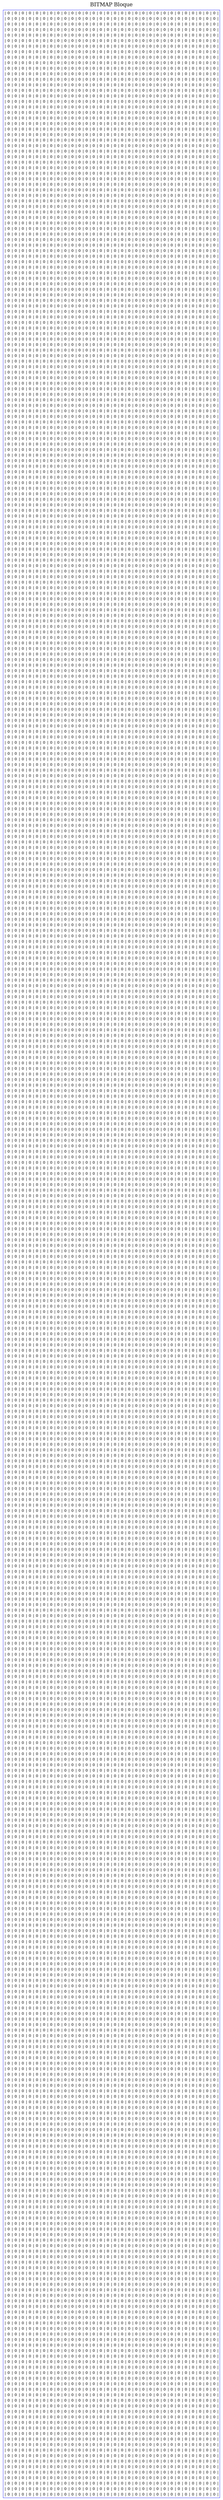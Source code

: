 digraph H {
graph[label="BITMAP Bloque", labelloc=t, fontsize=20, compound=true];aHtmlTable [ 
shape=plaintext 
color=blue 
label=< 
<table border='1' cellborder='0'> 
	<tr><td>|</td>
<td>0</td><td>|</td><td>0</td><td>|</td><td>0</td><td>|</td><td>0</td><td>|</td><td>0</td><td>|</td><td>0</td><td>|</td><td>0</td><td>|</td><td>0</td><td>|</td><td>0</td><td>|</td><td>0</td><td>|</td><td>0</td><td>|</td><td>0</td><td>|</td><td>0</td><td>|</td><td>0</td><td>|</td><td>0</td><td>|</td><td>0</td><td>|</td><td>0</td><td>|</td><td>0</td><td>|</td><td>0</td><td>|</td><td>0</td><td>|</td><td>0</td><td>|</td><td>0</td><td>|</td><td>0</td><td>|</td><td>0</td><td>|</td><td>0</td><td>|</td><td>0</td><td>|</td><td>0</td><td>|</td><td>0</td><td>|</td><td>0</td><td>|</td><td>0</td><td>|</td></tr>
	<tr><td>|</td>
<td>0</td><td>|</td><td>0</td><td>|</td><td>0</td><td>|</td><td>0</td><td>|</td><td>0</td><td>|</td><td>0</td><td>|</td><td>0</td><td>|</td><td>0</td><td>|</td><td>0</td><td>|</td><td>0</td><td>|</td><td>0</td><td>|</td><td>0</td><td>|</td><td>0</td><td>|</td><td>0</td><td>|</td><td>0</td><td>|</td><td>0</td><td>|</td><td>0</td><td>|</td><td>0</td><td>|</td><td>0</td><td>|</td><td>0</td><td>|</td><td>0</td><td>|</td><td>0</td><td>|</td><td>0</td><td>|</td><td>0</td><td>|</td><td>0</td><td>|</td><td>0</td><td>|</td><td>0</td><td>|</td><td>0</td><td>|</td><td>0</td><td>|</td><td>0</td><td>|</td></tr>
	<tr><td>|</td>
<td>0</td><td>|</td><td>0</td><td>|</td><td>0</td><td>|</td><td>0</td><td>|</td><td>0</td><td>|</td><td>0</td><td>|</td><td>0</td><td>|</td><td>0</td><td>|</td><td>0</td><td>|</td><td>0</td><td>|</td><td>0</td><td>|</td><td>0</td><td>|</td><td>0</td><td>|</td><td>0</td><td>|</td><td>0</td><td>|</td><td>0</td><td>|</td><td>0</td><td>|</td><td>0</td><td>|</td><td>0</td><td>|</td><td>0</td><td>|</td><td>0</td><td>|</td><td>0</td><td>|</td><td>0</td><td>|</td><td>0</td><td>|</td><td>0</td><td>|</td><td>0</td><td>|</td><td>0</td><td>|</td><td>0</td><td>|</td><td>0</td><td>|</td><td>0</td><td>|</td></tr>
	<tr><td>|</td>
<td>0</td><td>|</td><td>0</td><td>|</td><td>0</td><td>|</td><td>0</td><td>|</td><td>0</td><td>|</td><td>0</td><td>|</td><td>0</td><td>|</td><td>0</td><td>|</td><td>0</td><td>|</td><td>0</td><td>|</td><td>0</td><td>|</td><td>0</td><td>|</td><td>0</td><td>|</td><td>0</td><td>|</td><td>0</td><td>|</td><td>0</td><td>|</td><td>0</td><td>|</td><td>0</td><td>|</td><td>0</td><td>|</td><td>0</td><td>|</td><td>0</td><td>|</td><td>0</td><td>|</td><td>0</td><td>|</td><td>0</td><td>|</td><td>0</td><td>|</td><td>0</td><td>|</td><td>0</td><td>|</td><td>0</td><td>|</td><td>0</td><td>|</td><td>0</td><td>|</td></tr>
	<tr><td>|</td>
<td>0</td><td>|</td><td>0</td><td>|</td><td>0</td><td>|</td><td>0</td><td>|</td><td>0</td><td>|</td><td>0</td><td>|</td><td>0</td><td>|</td><td>0</td><td>|</td><td>0</td><td>|</td><td>0</td><td>|</td><td>0</td><td>|</td><td>0</td><td>|</td><td>0</td><td>|</td><td>0</td><td>|</td><td>0</td><td>|</td><td>0</td><td>|</td><td>0</td><td>|</td><td>0</td><td>|</td><td>0</td><td>|</td><td>0</td><td>|</td><td>0</td><td>|</td><td>0</td><td>|</td><td>0</td><td>|</td><td>0</td><td>|</td><td>0</td><td>|</td><td>0</td><td>|</td><td>0</td><td>|</td><td>0</td><td>|</td><td>0</td><td>|</td><td>0</td><td>|</td></tr>
	<tr><td>|</td>
<td>0</td><td>|</td><td>0</td><td>|</td><td>0</td><td>|</td><td>0</td><td>|</td><td>0</td><td>|</td><td>0</td><td>|</td><td>0</td><td>|</td><td>0</td><td>|</td><td>0</td><td>|</td><td>0</td><td>|</td><td>0</td><td>|</td><td>0</td><td>|</td><td>0</td><td>|</td><td>0</td><td>|</td><td>0</td><td>|</td><td>0</td><td>|</td><td>0</td><td>|</td><td>0</td><td>|</td><td>0</td><td>|</td><td>0</td><td>|</td><td>0</td><td>|</td><td>0</td><td>|</td><td>0</td><td>|</td><td>0</td><td>|</td><td>0</td><td>|</td><td>0</td><td>|</td><td>0</td><td>|</td><td>0</td><td>|</td><td>0</td><td>|</td><td>0</td><td>|</td></tr>
	<tr><td>|</td>
<td>0</td><td>|</td><td>0</td><td>|</td><td>0</td><td>|</td><td>0</td><td>|</td><td>0</td><td>|</td><td>0</td><td>|</td><td>0</td><td>|</td><td>0</td><td>|</td><td>0</td><td>|</td><td>0</td><td>|</td><td>0</td><td>|</td><td>0</td><td>|</td><td>0</td><td>|</td><td>0</td><td>|</td><td>0</td><td>|</td><td>0</td><td>|</td><td>0</td><td>|</td><td>0</td><td>|</td><td>0</td><td>|</td><td>0</td><td>|</td><td>0</td><td>|</td><td>0</td><td>|</td><td>0</td><td>|</td><td>0</td><td>|</td><td>0</td><td>|</td><td>0</td><td>|</td><td>0</td><td>|</td><td>0</td><td>|</td><td>0</td><td>|</td><td>0</td><td>|</td></tr>
	<tr><td>|</td>
<td>0</td><td>|</td><td>0</td><td>|</td><td>0</td><td>|</td><td>0</td><td>|</td><td>0</td><td>|</td><td>0</td><td>|</td><td>0</td><td>|</td><td>0</td><td>|</td><td>0</td><td>|</td><td>0</td><td>|</td><td>0</td><td>|</td><td>0</td><td>|</td><td>0</td><td>|</td><td>0</td><td>|</td><td>0</td><td>|</td><td>0</td><td>|</td><td>0</td><td>|</td><td>0</td><td>|</td><td>0</td><td>|</td><td>0</td><td>|</td><td>0</td><td>|</td><td>0</td><td>|</td><td>0</td><td>|</td><td>0</td><td>|</td><td>0</td><td>|</td><td>0</td><td>|</td><td>0</td><td>|</td><td>0</td><td>|</td><td>0</td><td>|</td><td>0</td><td>|</td></tr>
	<tr><td>|</td>
<td>0</td><td>|</td><td>0</td><td>|</td><td>0</td><td>|</td><td>0</td><td>|</td><td>0</td><td>|</td><td>0</td><td>|</td><td>0</td><td>|</td><td>0</td><td>|</td><td>0</td><td>|</td><td>0</td><td>|</td><td>0</td><td>|</td><td>0</td><td>|</td><td>0</td><td>|</td><td>0</td><td>|</td><td>0</td><td>|</td><td>0</td><td>|</td><td>0</td><td>|</td><td>0</td><td>|</td><td>0</td><td>|</td><td>0</td><td>|</td><td>0</td><td>|</td><td>0</td><td>|</td><td>0</td><td>|</td><td>0</td><td>|</td><td>0</td><td>|</td><td>0</td><td>|</td><td>0</td><td>|</td><td>0</td><td>|</td><td>0</td><td>|</td><td>0</td><td>|</td></tr>
	<tr><td>|</td>
<td>0</td><td>|</td><td>0</td><td>|</td><td>0</td><td>|</td><td>0</td><td>|</td><td>0</td><td>|</td><td>0</td><td>|</td><td>0</td><td>|</td><td>0</td><td>|</td><td>0</td><td>|</td><td>0</td><td>|</td><td>0</td><td>|</td><td>0</td><td>|</td><td>0</td><td>|</td><td>0</td><td>|</td><td>0</td><td>|</td><td>0</td><td>|</td><td>0</td><td>|</td><td>0</td><td>|</td><td>0</td><td>|</td><td>0</td><td>|</td><td>0</td><td>|</td><td>0</td><td>|</td><td>0</td><td>|</td><td>0</td><td>|</td><td>0</td><td>|</td><td>0</td><td>|</td><td>0</td><td>|</td><td>0</td><td>|</td><td>0</td><td>|</td><td>0</td><td>|</td></tr>
	<tr><td>|</td>
<td>0</td><td>|</td><td>0</td><td>|</td><td>0</td><td>|</td><td>0</td><td>|</td><td>0</td><td>|</td><td>0</td><td>|</td><td>0</td><td>|</td><td>0</td><td>|</td><td>0</td><td>|</td><td>0</td><td>|</td><td>0</td><td>|</td><td>0</td><td>|</td><td>0</td><td>|</td><td>0</td><td>|</td><td>0</td><td>|</td><td>0</td><td>|</td><td>0</td><td>|</td><td>0</td><td>|</td><td>0</td><td>|</td><td>0</td><td>|</td><td>0</td><td>|</td><td>0</td><td>|</td><td>0</td><td>|</td><td>0</td><td>|</td><td>0</td><td>|</td><td>0</td><td>|</td><td>0</td><td>|</td><td>0</td><td>|</td><td>0</td><td>|</td><td>0</td><td>|</td></tr>
	<tr><td>|</td>
<td>0</td><td>|</td><td>0</td><td>|</td><td>0</td><td>|</td><td>0</td><td>|</td><td>0</td><td>|</td><td>0</td><td>|</td><td>0</td><td>|</td><td>0</td><td>|</td><td>0</td><td>|</td><td>0</td><td>|</td><td>0</td><td>|</td><td>0</td><td>|</td><td>0</td><td>|</td><td>0</td><td>|</td><td>0</td><td>|</td><td>0</td><td>|</td><td>0</td><td>|</td><td>0</td><td>|</td><td>0</td><td>|</td><td>0</td><td>|</td><td>0</td><td>|</td><td>0</td><td>|</td><td>0</td><td>|</td><td>0</td><td>|</td><td>0</td><td>|</td><td>0</td><td>|</td><td>0</td><td>|</td><td>0</td><td>|</td><td>0</td><td>|</td><td>0</td><td>|</td></tr>
	<tr><td>|</td>
<td>0</td><td>|</td><td>0</td><td>|</td><td>0</td><td>|</td><td>0</td><td>|</td><td>0</td><td>|</td><td>0</td><td>|</td><td>0</td><td>|</td><td>0</td><td>|</td><td>0</td><td>|</td><td>0</td><td>|</td><td>0</td><td>|</td><td>0</td><td>|</td><td>0</td><td>|</td><td>0</td><td>|</td><td>0</td><td>|</td><td>0</td><td>|</td><td>0</td><td>|</td><td>0</td><td>|</td><td>0</td><td>|</td><td>0</td><td>|</td><td>0</td><td>|</td><td>0</td><td>|</td><td>0</td><td>|</td><td>0</td><td>|</td><td>0</td><td>|</td><td>0</td><td>|</td><td>0</td><td>|</td><td>0</td><td>|</td><td>0</td><td>|</td><td>0</td><td>|</td></tr>
	<tr><td>|</td>
<td>0</td><td>|</td><td>0</td><td>|</td><td>0</td><td>|</td><td>0</td><td>|</td><td>0</td><td>|</td><td>0</td><td>|</td><td>0</td><td>|</td><td>0</td><td>|</td><td>0</td><td>|</td><td>0</td><td>|</td><td>0</td><td>|</td><td>0</td><td>|</td><td>0</td><td>|</td><td>0</td><td>|</td><td>0</td><td>|</td><td>0</td><td>|</td><td>0</td><td>|</td><td>0</td><td>|</td><td>0</td><td>|</td><td>0</td><td>|</td><td>0</td><td>|</td><td>0</td><td>|</td><td>0</td><td>|</td><td>0</td><td>|</td><td>0</td><td>|</td><td>0</td><td>|</td><td>0</td><td>|</td><td>0</td><td>|</td><td>0</td><td>|</td><td>0</td><td>|</td></tr>
	<tr><td>|</td>
<td>0</td><td>|</td><td>0</td><td>|</td><td>0</td><td>|</td><td>0</td><td>|</td><td>0</td><td>|</td><td>0</td><td>|</td><td>0</td><td>|</td><td>0</td><td>|</td><td>0</td><td>|</td><td>0</td><td>|</td><td>0</td><td>|</td><td>0</td><td>|</td><td>0</td><td>|</td><td>0</td><td>|</td><td>0</td><td>|</td><td>0</td><td>|</td><td>0</td><td>|</td><td>0</td><td>|</td><td>0</td><td>|</td><td>0</td><td>|</td><td>0</td><td>|</td><td>0</td><td>|</td><td>0</td><td>|</td><td>0</td><td>|</td><td>0</td><td>|</td><td>0</td><td>|</td><td>0</td><td>|</td><td>0</td><td>|</td><td>0</td><td>|</td><td>0</td><td>|</td></tr>
	<tr><td>|</td>
<td>0</td><td>|</td><td>0</td><td>|</td><td>0</td><td>|</td><td>0</td><td>|</td><td>0</td><td>|</td><td>0</td><td>|</td><td>0</td><td>|</td><td>0</td><td>|</td><td>0</td><td>|</td><td>0</td><td>|</td><td>0</td><td>|</td><td>0</td><td>|</td><td>0</td><td>|</td><td>0</td><td>|</td><td>0</td><td>|</td><td>0</td><td>|</td><td>0</td><td>|</td><td>0</td><td>|</td><td>0</td><td>|</td><td>0</td><td>|</td><td>0</td><td>|</td><td>0</td><td>|</td><td>0</td><td>|</td><td>0</td><td>|</td><td>0</td><td>|</td><td>0</td><td>|</td><td>0</td><td>|</td><td>0</td><td>|</td><td>0</td><td>|</td><td>0</td><td>|</td></tr>
	<tr><td>|</td>
<td>0</td><td>|</td><td>0</td><td>|</td><td>0</td><td>|</td><td>0</td><td>|</td><td>0</td><td>|</td><td>0</td><td>|</td><td>0</td><td>|</td><td>0</td><td>|</td><td>0</td><td>|</td><td>0</td><td>|</td><td>0</td><td>|</td><td>0</td><td>|</td><td>0</td><td>|</td><td>0</td><td>|</td><td>0</td><td>|</td><td>0</td><td>|</td><td>0</td><td>|</td><td>0</td><td>|</td><td>0</td><td>|</td><td>0</td><td>|</td><td>0</td><td>|</td><td>0</td><td>|</td><td>0</td><td>|</td><td>0</td><td>|</td><td>0</td><td>|</td><td>0</td><td>|</td><td>0</td><td>|</td><td>0</td><td>|</td><td>0</td><td>|</td><td>0</td><td>|</td></tr>
	<tr><td>|</td>
<td>0</td><td>|</td><td>0</td><td>|</td><td>0</td><td>|</td><td>0</td><td>|</td><td>0</td><td>|</td><td>0</td><td>|</td><td>0</td><td>|</td><td>0</td><td>|</td><td>0</td><td>|</td><td>0</td><td>|</td><td>0</td><td>|</td><td>0</td><td>|</td><td>0</td><td>|</td><td>0</td><td>|</td><td>0</td><td>|</td><td>0</td><td>|</td><td>0</td><td>|</td><td>0</td><td>|</td><td>0</td><td>|</td><td>0</td><td>|</td><td>0</td><td>|</td><td>0</td><td>|</td><td>0</td><td>|</td><td>0</td><td>|</td><td>0</td><td>|</td><td>0</td><td>|</td><td>0</td><td>|</td><td>0</td><td>|</td><td>0</td><td>|</td><td>0</td><td>|</td></tr>
	<tr><td>|</td>
<td>0</td><td>|</td><td>0</td><td>|</td><td>0</td><td>|</td><td>0</td><td>|</td><td>0</td><td>|</td><td>0</td><td>|</td><td>0</td><td>|</td><td>0</td><td>|</td><td>0</td><td>|</td><td>0</td><td>|</td><td>0</td><td>|</td><td>0</td><td>|</td><td>0</td><td>|</td><td>0</td><td>|</td><td>0</td><td>|</td><td>0</td><td>|</td><td>0</td><td>|</td><td>0</td><td>|</td><td>0</td><td>|</td><td>0</td><td>|</td><td>0</td><td>|</td><td>0</td><td>|</td><td>0</td><td>|</td><td>0</td><td>|</td><td>0</td><td>|</td><td>0</td><td>|</td><td>0</td><td>|</td><td>0</td><td>|</td><td>0</td><td>|</td><td>0</td><td>|</td></tr>
	<tr><td>|</td>
<td>0</td><td>|</td><td>0</td><td>|</td><td>0</td><td>|</td><td>0</td><td>|</td><td>0</td><td>|</td><td>0</td><td>|</td><td>0</td><td>|</td><td>0</td><td>|</td><td>0</td><td>|</td><td>0</td><td>|</td><td>0</td><td>|</td><td>0</td><td>|</td><td>0</td><td>|</td><td>0</td><td>|</td><td>0</td><td>|</td><td>0</td><td>|</td><td>0</td><td>|</td><td>0</td><td>|</td><td>0</td><td>|</td><td>0</td><td>|</td><td>0</td><td>|</td><td>0</td><td>|</td><td>0</td><td>|</td><td>0</td><td>|</td><td>0</td><td>|</td><td>0</td><td>|</td><td>0</td><td>|</td><td>0</td><td>|</td><td>0</td><td>|</td><td>0</td><td>|</td></tr>
	<tr><td>|</td>
<td>0</td><td>|</td><td>0</td><td>|</td><td>0</td><td>|</td><td>0</td><td>|</td><td>0</td><td>|</td><td>0</td><td>|</td><td>0</td><td>|</td><td>0</td><td>|</td><td>0</td><td>|</td><td>0</td><td>|</td><td>0</td><td>|</td><td>0</td><td>|</td><td>0</td><td>|</td><td>0</td><td>|</td><td>0</td><td>|</td><td>0</td><td>|</td><td>0</td><td>|</td><td>0</td><td>|</td><td>0</td><td>|</td><td>0</td><td>|</td><td>0</td><td>|</td><td>0</td><td>|</td><td>0</td><td>|</td><td>0</td><td>|</td><td>0</td><td>|</td><td>0</td><td>|</td><td>0</td><td>|</td><td>0</td><td>|</td><td>0</td><td>|</td><td>0</td><td>|</td></tr>
	<tr><td>|</td>
<td>0</td><td>|</td><td>0</td><td>|</td><td>0</td><td>|</td><td>0</td><td>|</td><td>0</td><td>|</td><td>0</td><td>|</td><td>0</td><td>|</td><td>0</td><td>|</td><td>0</td><td>|</td><td>0</td><td>|</td><td>0</td><td>|</td><td>0</td><td>|</td><td>0</td><td>|</td><td>0</td><td>|</td><td>0</td><td>|</td><td>0</td><td>|</td><td>0</td><td>|</td><td>0</td><td>|</td><td>0</td><td>|</td><td>0</td><td>|</td><td>0</td><td>|</td><td>0</td><td>|</td><td>0</td><td>|</td><td>0</td><td>|</td><td>0</td><td>|</td><td>0</td><td>|</td><td>0</td><td>|</td><td>0</td><td>|</td><td>0</td><td>|</td><td>0</td><td>|</td></tr>
	<tr><td>|</td>
<td>0</td><td>|</td><td>0</td><td>|</td><td>0</td><td>|</td><td>0</td><td>|</td><td>0</td><td>|</td><td>0</td><td>|</td><td>0</td><td>|</td><td>0</td><td>|</td><td>0</td><td>|</td><td>0</td><td>|</td><td>0</td><td>|</td><td>0</td><td>|</td><td>0</td><td>|</td><td>0</td><td>|</td><td>0</td><td>|</td><td>0</td><td>|</td><td>0</td><td>|</td><td>0</td><td>|</td><td>0</td><td>|</td><td>0</td><td>|</td><td>0</td><td>|</td><td>0</td><td>|</td><td>0</td><td>|</td><td>0</td><td>|</td><td>0</td><td>|</td><td>0</td><td>|</td><td>0</td><td>|</td><td>0</td><td>|</td><td>0</td><td>|</td><td>0</td><td>|</td></tr>
	<tr><td>|</td>
<td>0</td><td>|</td><td>0</td><td>|</td><td>0</td><td>|</td><td>0</td><td>|</td><td>0</td><td>|</td><td>0</td><td>|</td><td>0</td><td>|</td><td>0</td><td>|</td><td>0</td><td>|</td><td>0</td><td>|</td><td>0</td><td>|</td><td>0</td><td>|</td><td>0</td><td>|</td><td>0</td><td>|</td><td>0</td><td>|</td><td>0</td><td>|</td><td>0</td><td>|</td><td>0</td><td>|</td><td>0</td><td>|</td><td>0</td><td>|</td><td>0</td><td>|</td><td>0</td><td>|</td><td>0</td><td>|</td><td>0</td><td>|</td><td>0</td><td>|</td><td>0</td><td>|</td><td>0</td><td>|</td><td>0</td><td>|</td><td>0</td><td>|</td><td>0</td><td>|</td></tr>
	<tr><td>|</td>
<td>0</td><td>|</td><td>0</td><td>|</td><td>0</td><td>|</td><td>0</td><td>|</td><td>0</td><td>|</td><td>0</td><td>|</td><td>0</td><td>|</td><td>0</td><td>|</td><td>0</td><td>|</td><td>0</td><td>|</td><td>0</td><td>|</td><td>0</td><td>|</td><td>0</td><td>|</td><td>0</td><td>|</td><td>0</td><td>|</td><td>0</td><td>|</td><td>0</td><td>|</td><td>0</td><td>|</td><td>0</td><td>|</td><td>0</td><td>|</td><td>0</td><td>|</td><td>0</td><td>|</td><td>0</td><td>|</td><td>0</td><td>|</td><td>0</td><td>|</td><td>0</td><td>|</td><td>0</td><td>|</td><td>0</td><td>|</td><td>0</td><td>|</td><td>0</td><td>|</td></tr>
	<tr><td>|</td>
<td>0</td><td>|</td><td>0</td><td>|</td><td>0</td><td>|</td><td>0</td><td>|</td><td>0</td><td>|</td><td>0</td><td>|</td><td>0</td><td>|</td><td>0</td><td>|</td><td>0</td><td>|</td><td>0</td><td>|</td><td>0</td><td>|</td><td>0</td><td>|</td><td>0</td><td>|</td><td>0</td><td>|</td><td>0</td><td>|</td><td>0</td><td>|</td><td>0</td><td>|</td><td>0</td><td>|</td><td>0</td><td>|</td><td>0</td><td>|</td><td>0</td><td>|</td><td>0</td><td>|</td><td>0</td><td>|</td><td>0</td><td>|</td><td>0</td><td>|</td><td>0</td><td>|</td><td>0</td><td>|</td><td>0</td><td>|</td><td>0</td><td>|</td><td>0</td><td>|</td></tr>
	<tr><td>|</td>
<td>0</td><td>|</td><td>0</td><td>|</td><td>0</td><td>|</td><td>0</td><td>|</td><td>0</td><td>|</td><td>0</td><td>|</td><td>0</td><td>|</td><td>0</td><td>|</td><td>0</td><td>|</td><td>0</td><td>|</td><td>0</td><td>|</td><td>0</td><td>|</td><td>0</td><td>|</td><td>0</td><td>|</td><td>0</td><td>|</td><td>0</td><td>|</td><td>0</td><td>|</td><td>0</td><td>|</td><td>0</td><td>|</td><td>0</td><td>|</td><td>0</td><td>|</td><td>0</td><td>|</td><td>0</td><td>|</td><td>0</td><td>|</td><td>0</td><td>|</td><td>0</td><td>|</td><td>0</td><td>|</td><td>0</td><td>|</td><td>0</td><td>|</td><td>0</td><td>|</td></tr>
	<tr><td>|</td>
<td>0</td><td>|</td><td>0</td><td>|</td><td>0</td><td>|</td><td>0</td><td>|</td><td>0</td><td>|</td><td>0</td><td>|</td><td>0</td><td>|</td><td>0</td><td>|</td><td>0</td><td>|</td><td>0</td><td>|</td><td>0</td><td>|</td><td>0</td><td>|</td><td>0</td><td>|</td><td>0</td><td>|</td><td>0</td><td>|</td><td>0</td><td>|</td><td>0</td><td>|</td><td>0</td><td>|</td><td>0</td><td>|</td><td>0</td><td>|</td><td>0</td><td>|</td><td>0</td><td>|</td><td>0</td><td>|</td><td>0</td><td>|</td><td>0</td><td>|</td><td>0</td><td>|</td><td>0</td><td>|</td><td>0</td><td>|</td><td>0</td><td>|</td><td>0</td><td>|</td></tr>
	<tr><td>|</td>
<td>0</td><td>|</td><td>0</td><td>|</td><td>0</td><td>|</td><td>0</td><td>|</td><td>0</td><td>|</td><td>0</td><td>|</td><td>0</td><td>|</td><td>0</td><td>|</td><td>0</td><td>|</td><td>0</td><td>|</td><td>0</td><td>|</td><td>0</td><td>|</td><td>0</td><td>|</td><td>0</td><td>|</td><td>0</td><td>|</td><td>0</td><td>|</td><td>0</td><td>|</td><td>0</td><td>|</td><td>0</td><td>|</td><td>0</td><td>|</td><td>0</td><td>|</td><td>0</td><td>|</td><td>0</td><td>|</td><td>0</td><td>|</td><td>0</td><td>|</td><td>0</td><td>|</td><td>0</td><td>|</td><td>0</td><td>|</td><td>0</td><td>|</td><td>0</td><td>|</td></tr>
	<tr><td>|</td>
<td>0</td><td>|</td><td>0</td><td>|</td><td>0</td><td>|</td><td>0</td><td>|</td><td>0</td><td>|</td><td>0</td><td>|</td><td>0</td><td>|</td><td>0</td><td>|</td><td>0</td><td>|</td><td>0</td><td>|</td><td>0</td><td>|</td><td>0</td><td>|</td><td>0</td><td>|</td><td>0</td><td>|</td><td>0</td><td>|</td><td>0</td><td>|</td><td>0</td><td>|</td><td>0</td><td>|</td><td>0</td><td>|</td><td>0</td><td>|</td><td>0</td><td>|</td><td>0</td><td>|</td><td>0</td><td>|</td><td>0</td><td>|</td><td>0</td><td>|</td><td>0</td><td>|</td><td>0</td><td>|</td><td>0</td><td>|</td><td>0</td><td>|</td><td>0</td><td>|</td></tr>
	<tr><td>|</td>
<td>0</td><td>|</td><td>0</td><td>|</td><td>0</td><td>|</td><td>0</td><td>|</td><td>0</td><td>|</td><td>0</td><td>|</td><td>0</td><td>|</td><td>0</td><td>|</td><td>0</td><td>|</td><td>0</td><td>|</td><td>0</td><td>|</td><td>0</td><td>|</td><td>0</td><td>|</td><td>0</td><td>|</td><td>0</td><td>|</td><td>0</td><td>|</td><td>0</td><td>|</td><td>0</td><td>|</td><td>0</td><td>|</td><td>0</td><td>|</td><td>0</td><td>|</td><td>0</td><td>|</td><td>0</td><td>|</td><td>0</td><td>|</td><td>0</td><td>|</td><td>0</td><td>|</td><td>0</td><td>|</td><td>0</td><td>|</td><td>0</td><td>|</td><td>0</td><td>|</td></tr>
	<tr><td>|</td>
<td>0</td><td>|</td><td>0</td><td>|</td><td>0</td><td>|</td><td>0</td><td>|</td><td>0</td><td>|</td><td>0</td><td>|</td><td>0</td><td>|</td><td>0</td><td>|</td><td>0</td><td>|</td><td>0</td><td>|</td><td>0</td><td>|</td><td>0</td><td>|</td><td>0</td><td>|</td><td>0</td><td>|</td><td>0</td><td>|</td><td>0</td><td>|</td><td>0</td><td>|</td><td>0</td><td>|</td><td>0</td><td>|</td><td>0</td><td>|</td><td>0</td><td>|</td><td>0</td><td>|</td><td>0</td><td>|</td><td>0</td><td>|</td><td>0</td><td>|</td><td>0</td><td>|</td><td>0</td><td>|</td><td>0</td><td>|</td><td>0</td><td>|</td><td>0</td><td>|</td></tr>
	<tr><td>|</td>
<td>0</td><td>|</td><td>0</td><td>|</td><td>0</td><td>|</td><td>0</td><td>|</td><td>0</td><td>|</td><td>0</td><td>|</td><td>0</td><td>|</td><td>0</td><td>|</td><td>0</td><td>|</td><td>0</td><td>|</td><td>0</td><td>|</td><td>0</td><td>|</td><td>0</td><td>|</td><td>0</td><td>|</td><td>0</td><td>|</td><td>0</td><td>|</td><td>0</td><td>|</td><td>0</td><td>|</td><td>0</td><td>|</td><td>0</td><td>|</td><td>0</td><td>|</td><td>0</td><td>|</td><td>0</td><td>|</td><td>0</td><td>|</td><td>0</td><td>|</td><td>0</td><td>|</td><td>0</td><td>|</td><td>0</td><td>|</td><td>0</td><td>|</td><td>0</td><td>|</td></tr>
	<tr><td>|</td>
<td>0</td><td>|</td><td>0</td><td>|</td><td>0</td><td>|</td><td>0</td><td>|</td><td>0</td><td>|</td><td>0</td><td>|</td><td>0</td><td>|</td><td>0</td><td>|</td><td>0</td><td>|</td><td>0</td><td>|</td><td>0</td><td>|</td><td>0</td><td>|</td><td>0</td><td>|</td><td>0</td><td>|</td><td>0</td><td>|</td><td>0</td><td>|</td><td>0</td><td>|</td><td>0</td><td>|</td><td>0</td><td>|</td><td>0</td><td>|</td><td>0</td><td>|</td><td>0</td><td>|</td><td>0</td><td>|</td><td>0</td><td>|</td><td>0</td><td>|</td><td>0</td><td>|</td><td>0</td><td>|</td><td>0</td><td>|</td><td>0</td><td>|</td><td>0</td><td>|</td></tr>
	<tr><td>|</td>
<td>0</td><td>|</td><td>0</td><td>|</td><td>0</td><td>|</td><td>0</td><td>|</td><td>0</td><td>|</td><td>0</td><td>|</td><td>0</td><td>|</td><td>0</td><td>|</td><td>0</td><td>|</td><td>0</td><td>|</td><td>0</td><td>|</td><td>0</td><td>|</td><td>0</td><td>|</td><td>0</td><td>|</td><td>0</td><td>|</td><td>0</td><td>|</td><td>0</td><td>|</td><td>0</td><td>|</td><td>0</td><td>|</td><td>0</td><td>|</td><td>0</td><td>|</td><td>0</td><td>|</td><td>0</td><td>|</td><td>0</td><td>|</td><td>0</td><td>|</td><td>0</td><td>|</td><td>0</td><td>|</td><td>0</td><td>|</td><td>0</td><td>|</td><td>0</td><td>|</td></tr>
	<tr><td>|</td>
<td>0</td><td>|</td><td>0</td><td>|</td><td>0</td><td>|</td><td>0</td><td>|</td><td>0</td><td>|</td><td>0</td><td>|</td><td>0</td><td>|</td><td>0</td><td>|</td><td>0</td><td>|</td><td>0</td><td>|</td><td>0</td><td>|</td><td>0</td><td>|</td><td>0</td><td>|</td><td>0</td><td>|</td><td>0</td><td>|</td><td>0</td><td>|</td><td>0</td><td>|</td><td>0</td><td>|</td><td>0</td><td>|</td><td>0</td><td>|</td><td>0</td><td>|</td><td>0</td><td>|</td><td>0</td><td>|</td><td>0</td><td>|</td><td>0</td><td>|</td><td>0</td><td>|</td><td>0</td><td>|</td><td>0</td><td>|</td><td>0</td><td>|</td><td>0</td><td>|</td></tr>
	<tr><td>|</td>
<td>0</td><td>|</td><td>0</td><td>|</td><td>0</td><td>|</td><td>0</td><td>|</td><td>0</td><td>|</td><td>0</td><td>|</td><td>0</td><td>|</td><td>0</td><td>|</td><td>0</td><td>|</td><td>0</td><td>|</td><td>0</td><td>|</td><td>0</td><td>|</td><td>0</td><td>|</td><td>0</td><td>|</td><td>0</td><td>|</td><td>0</td><td>|</td><td>0</td><td>|</td><td>0</td><td>|</td><td>0</td><td>|</td><td>0</td><td>|</td><td>0</td><td>|</td><td>0</td><td>|</td><td>0</td><td>|</td><td>0</td><td>|</td><td>0</td><td>|</td><td>0</td><td>|</td><td>0</td><td>|</td><td>0</td><td>|</td><td>0</td><td>|</td><td>0</td><td>|</td></tr>
	<tr><td>|</td>
<td>0</td><td>|</td><td>0</td><td>|</td><td>0</td><td>|</td><td>0</td><td>|</td><td>0</td><td>|</td><td>0</td><td>|</td><td>0</td><td>|</td><td>0</td><td>|</td><td>0</td><td>|</td><td>0</td><td>|</td><td>0</td><td>|</td><td>0</td><td>|</td><td>0</td><td>|</td><td>0</td><td>|</td><td>0</td><td>|</td><td>0</td><td>|</td><td>0</td><td>|</td><td>0</td><td>|</td><td>0</td><td>|</td><td>0</td><td>|</td><td>0</td><td>|</td><td>0</td><td>|</td><td>0</td><td>|</td><td>0</td><td>|</td><td>0</td><td>|</td><td>0</td><td>|</td><td>0</td><td>|</td><td>0</td><td>|</td><td>0</td><td>|</td><td>0</td><td>|</td></tr>
	<tr><td>|</td>
<td>0</td><td>|</td><td>0</td><td>|</td><td>0</td><td>|</td><td>0</td><td>|</td><td>0</td><td>|</td><td>0</td><td>|</td><td>0</td><td>|</td><td>0</td><td>|</td><td>0</td><td>|</td><td>0</td><td>|</td><td>0</td><td>|</td><td>0</td><td>|</td><td>0</td><td>|</td><td>0</td><td>|</td><td>0</td><td>|</td><td>0</td><td>|</td><td>0</td><td>|</td><td>0</td><td>|</td><td>0</td><td>|</td><td>0</td><td>|</td><td>0</td><td>|</td><td>0</td><td>|</td><td>0</td><td>|</td><td>0</td><td>|</td><td>0</td><td>|</td><td>0</td><td>|</td><td>0</td><td>|</td><td>0</td><td>|</td><td>0</td><td>|</td><td>0</td><td>|</td></tr>
	<tr><td>|</td>
<td>0</td><td>|</td><td>0</td><td>|</td><td>0</td><td>|</td><td>0</td><td>|</td><td>0</td><td>|</td><td>0</td><td>|</td><td>0</td><td>|</td><td>0</td><td>|</td><td>0</td><td>|</td><td>0</td><td>|</td><td>0</td><td>|</td><td>0</td><td>|</td><td>0</td><td>|</td><td>0</td><td>|</td><td>0</td><td>|</td><td>0</td><td>|</td><td>0</td><td>|</td><td>0</td><td>|</td><td>0</td><td>|</td><td>0</td><td>|</td><td>0</td><td>|</td><td>0</td><td>|</td><td>0</td><td>|</td><td>0</td><td>|</td><td>0</td><td>|</td><td>0</td><td>|</td><td>0</td><td>|</td><td>0</td><td>|</td><td>0</td><td>|</td><td>0</td><td>|</td></tr>
	<tr><td>|</td>
<td>0</td><td>|</td><td>0</td><td>|</td><td>0</td><td>|</td><td>0</td><td>|</td><td>0</td><td>|</td><td>0</td><td>|</td><td>0</td><td>|</td><td>0</td><td>|</td><td>0</td><td>|</td><td>0</td><td>|</td><td>0</td><td>|</td><td>0</td><td>|</td><td>0</td><td>|</td><td>0</td><td>|</td><td>0</td><td>|</td><td>0</td><td>|</td><td>0</td><td>|</td><td>0</td><td>|</td><td>0</td><td>|</td><td>0</td><td>|</td><td>0</td><td>|</td><td>0</td><td>|</td><td>0</td><td>|</td><td>0</td><td>|</td><td>0</td><td>|</td><td>0</td><td>|</td><td>0</td><td>|</td><td>0</td><td>|</td><td>0</td><td>|</td><td>0</td><td>|</td></tr>
	<tr><td>|</td>
<td>0</td><td>|</td><td>0</td><td>|</td><td>0</td><td>|</td><td>0</td><td>|</td><td>0</td><td>|</td><td>0</td><td>|</td><td>0</td><td>|</td><td>0</td><td>|</td><td>0</td><td>|</td><td>0</td><td>|</td><td>0</td><td>|</td><td>0</td><td>|</td><td>0</td><td>|</td><td>0</td><td>|</td><td>0</td><td>|</td><td>0</td><td>|</td><td>0</td><td>|</td><td>0</td><td>|</td><td>0</td><td>|</td><td>0</td><td>|</td><td>0</td><td>|</td><td>0</td><td>|</td><td>0</td><td>|</td><td>0</td><td>|</td><td>0</td><td>|</td><td>0</td><td>|</td><td>0</td><td>|</td><td>0</td><td>|</td><td>0</td><td>|</td><td>0</td><td>|</td></tr>
	<tr><td>|</td>
<td>0</td><td>|</td><td>0</td><td>|</td><td>0</td><td>|</td><td>0</td><td>|</td><td>0</td><td>|</td><td>0</td><td>|</td><td>0</td><td>|</td><td>0</td><td>|</td><td>0</td><td>|</td><td>0</td><td>|</td><td>0</td><td>|</td><td>0</td><td>|</td><td>0</td><td>|</td><td>0</td><td>|</td><td>0</td><td>|</td><td>0</td><td>|</td><td>0</td><td>|</td><td>0</td><td>|</td><td>0</td><td>|</td><td>0</td><td>|</td><td>0</td><td>|</td><td>0</td><td>|</td><td>0</td><td>|</td><td>0</td><td>|</td><td>0</td><td>|</td><td>0</td><td>|</td><td>0</td><td>|</td><td>0</td><td>|</td><td>0</td><td>|</td><td>0</td><td>|</td></tr>
	<tr><td>|</td>
<td>0</td><td>|</td><td>0</td><td>|</td><td>0</td><td>|</td><td>0</td><td>|</td><td>0</td><td>|</td><td>0</td><td>|</td><td>0</td><td>|</td><td>0</td><td>|</td><td>0</td><td>|</td><td>0</td><td>|</td><td>0</td><td>|</td><td>0</td><td>|</td><td>0</td><td>|</td><td>0</td><td>|</td><td>0</td><td>|</td><td>0</td><td>|</td><td>0</td><td>|</td><td>0</td><td>|</td><td>0</td><td>|</td><td>0</td><td>|</td><td>0</td><td>|</td><td>0</td><td>|</td><td>0</td><td>|</td><td>0</td><td>|</td><td>0</td><td>|</td><td>0</td><td>|</td><td>0</td><td>|</td><td>0</td><td>|</td><td>0</td><td>|</td><td>0</td><td>|</td></tr>
	<tr><td>|</td>
<td>0</td><td>|</td><td>0</td><td>|</td><td>0</td><td>|</td><td>0</td><td>|</td><td>0</td><td>|</td><td>0</td><td>|</td><td>0</td><td>|</td><td>0</td><td>|</td><td>0</td><td>|</td><td>0</td><td>|</td><td>0</td><td>|</td><td>0</td><td>|</td><td>0</td><td>|</td><td>0</td><td>|</td><td>0</td><td>|</td><td>0</td><td>|</td><td>0</td><td>|</td><td>0</td><td>|</td><td>0</td><td>|</td><td>0</td><td>|</td><td>0</td><td>|</td><td>0</td><td>|</td><td>0</td><td>|</td><td>0</td><td>|</td><td>0</td><td>|</td><td>0</td><td>|</td><td>0</td><td>|</td><td>0</td><td>|</td><td>0</td><td>|</td><td>0</td><td>|</td></tr>
	<tr><td>|</td>
<td>0</td><td>|</td><td>0</td><td>|</td><td>0</td><td>|</td><td>0</td><td>|</td><td>0</td><td>|</td><td>0</td><td>|</td><td>0</td><td>|</td><td>0</td><td>|</td><td>0</td><td>|</td><td>0</td><td>|</td><td>0</td><td>|</td><td>0</td><td>|</td><td>0</td><td>|</td><td>0</td><td>|</td><td>0</td><td>|</td><td>0</td><td>|</td><td>0</td><td>|</td><td>0</td><td>|</td><td>0</td><td>|</td><td>0</td><td>|</td><td>0</td><td>|</td><td>0</td><td>|</td><td>0</td><td>|</td><td>0</td><td>|</td><td>0</td><td>|</td><td>0</td><td>|</td><td>0</td><td>|</td><td>0</td><td>|</td><td>0</td><td>|</td><td>0</td><td>|</td></tr>
	<tr><td>|</td>
<td>0</td><td>|</td><td>0</td><td>|</td><td>0</td><td>|</td><td>0</td><td>|</td><td>0</td><td>|</td><td>0</td><td>|</td><td>0</td><td>|</td><td>0</td><td>|</td><td>0</td><td>|</td><td>0</td><td>|</td><td>0</td><td>|</td><td>0</td><td>|</td><td>0</td><td>|</td><td>0</td><td>|</td><td>0</td><td>|</td><td>0</td><td>|</td><td>0</td><td>|</td><td>0</td><td>|</td><td>0</td><td>|</td><td>0</td><td>|</td><td>0</td><td>|</td><td>0</td><td>|</td><td>0</td><td>|</td><td>0</td><td>|</td><td>0</td><td>|</td><td>0</td><td>|</td><td>0</td><td>|</td><td>0</td><td>|</td><td>0</td><td>|</td><td>0</td><td>|</td></tr>
	<tr><td>|</td>
<td>0</td><td>|</td><td>0</td><td>|</td><td>0</td><td>|</td><td>0</td><td>|</td><td>0</td><td>|</td><td>0</td><td>|</td><td>0</td><td>|</td><td>0</td><td>|</td><td>0</td><td>|</td><td>0</td><td>|</td><td>0</td><td>|</td><td>0</td><td>|</td><td>0</td><td>|</td><td>0</td><td>|</td><td>0</td><td>|</td><td>0</td><td>|</td><td>0</td><td>|</td><td>0</td><td>|</td><td>0</td><td>|</td><td>0</td><td>|</td><td>0</td><td>|</td><td>0</td><td>|</td><td>0</td><td>|</td><td>0</td><td>|</td><td>0</td><td>|</td><td>0</td><td>|</td><td>0</td><td>|</td><td>0</td><td>|</td><td>0</td><td>|</td><td>0</td><td>|</td></tr>
	<tr><td>|</td>
<td>0</td><td>|</td><td>0</td><td>|</td><td>0</td><td>|</td><td>0</td><td>|</td><td>0</td><td>|</td><td>0</td><td>|</td><td>0</td><td>|</td><td>0</td><td>|</td><td>0</td><td>|</td><td>0</td><td>|</td><td>0</td><td>|</td><td>0</td><td>|</td><td>0</td><td>|</td><td>0</td><td>|</td><td>0</td><td>|</td><td>0</td><td>|</td><td>0</td><td>|</td><td>0</td><td>|</td><td>0</td><td>|</td><td>0</td><td>|</td><td>0</td><td>|</td><td>0</td><td>|</td><td>0</td><td>|</td><td>0</td><td>|</td><td>0</td><td>|</td><td>0</td><td>|</td><td>0</td><td>|</td><td>0</td><td>|</td><td>0</td><td>|</td><td>0</td><td>|</td></tr>
	<tr><td>|</td>
<td>0</td><td>|</td><td>0</td><td>|</td><td>0</td><td>|</td><td>0</td><td>|</td><td>0</td><td>|</td><td>0</td><td>|</td><td>0</td><td>|</td><td>0</td><td>|</td><td>0</td><td>|</td><td>0</td><td>|</td><td>0</td><td>|</td><td>0</td><td>|</td><td>0</td><td>|</td><td>0</td><td>|</td><td>0</td><td>|</td><td>0</td><td>|</td><td>0</td><td>|</td><td>0</td><td>|</td><td>0</td><td>|</td><td>0</td><td>|</td><td>0</td><td>|</td><td>0</td><td>|</td><td>0</td><td>|</td><td>0</td><td>|</td><td>0</td><td>|</td><td>0</td><td>|</td><td>0</td><td>|</td><td>0</td><td>|</td><td>0</td><td>|</td><td>0</td><td>|</td></tr>
	<tr><td>|</td>
<td>0</td><td>|</td><td>0</td><td>|</td><td>0</td><td>|</td><td>0</td><td>|</td><td>0</td><td>|</td><td>0</td><td>|</td><td>0</td><td>|</td><td>0</td><td>|</td><td>0</td><td>|</td><td>0</td><td>|</td><td>0</td><td>|</td><td>0</td><td>|</td><td>0</td><td>|</td><td>0</td><td>|</td><td>0</td><td>|</td><td>0</td><td>|</td><td>0</td><td>|</td><td>0</td><td>|</td><td>0</td><td>|</td><td>0</td><td>|</td><td>0</td><td>|</td><td>0</td><td>|</td><td>0</td><td>|</td><td>0</td><td>|</td><td>0</td><td>|</td><td>0</td><td>|</td><td>0</td><td>|</td><td>0</td><td>|</td><td>0</td><td>|</td><td>0</td><td>|</td></tr>
	<tr><td>|</td>
<td>0</td><td>|</td><td>0</td><td>|</td><td>0</td><td>|</td><td>0</td><td>|</td><td>0</td><td>|</td><td>0</td><td>|</td><td>0</td><td>|</td><td>0</td><td>|</td><td>0</td><td>|</td><td>0</td><td>|</td><td>0</td><td>|</td><td>0</td><td>|</td><td>0</td><td>|</td><td>0</td><td>|</td><td>0</td><td>|</td><td>0</td><td>|</td><td>0</td><td>|</td><td>0</td><td>|</td><td>0</td><td>|</td><td>0</td><td>|</td><td>0</td><td>|</td><td>0</td><td>|</td><td>0</td><td>|</td><td>0</td><td>|</td><td>0</td><td>|</td><td>0</td><td>|</td><td>0</td><td>|</td><td>0</td><td>|</td><td>0</td><td>|</td><td>0</td><td>|</td></tr>
	<tr><td>|</td>
<td>0</td><td>|</td><td>0</td><td>|</td><td>0</td><td>|</td><td>0</td><td>|</td><td>0</td><td>|</td><td>0</td><td>|</td><td>0</td><td>|</td><td>0</td><td>|</td><td>0</td><td>|</td><td>0</td><td>|</td><td>0</td><td>|</td><td>0</td><td>|</td><td>0</td><td>|</td><td>0</td><td>|</td><td>0</td><td>|</td><td>0</td><td>|</td><td>0</td><td>|</td><td>0</td><td>|</td><td>0</td><td>|</td><td>0</td><td>|</td><td>0</td><td>|</td><td>0</td><td>|</td><td>0</td><td>|</td><td>0</td><td>|</td><td>0</td><td>|</td><td>0</td><td>|</td><td>0</td><td>|</td><td>0</td><td>|</td><td>0</td><td>|</td><td>0</td><td>|</td></tr>
	<tr><td>|</td>
<td>0</td><td>|</td><td>0</td><td>|</td><td>0</td><td>|</td><td>0</td><td>|</td><td>0</td><td>|</td><td>0</td><td>|</td><td>0</td><td>|</td><td>0</td><td>|</td><td>0</td><td>|</td><td>0</td><td>|</td><td>0</td><td>|</td><td>0</td><td>|</td><td>0</td><td>|</td><td>0</td><td>|</td><td>0</td><td>|</td><td>0</td><td>|</td><td>0</td><td>|</td><td>0</td><td>|</td><td>0</td><td>|</td><td>0</td><td>|</td><td>0</td><td>|</td><td>0</td><td>|</td><td>0</td><td>|</td><td>0</td><td>|</td><td>0</td><td>|</td><td>0</td><td>|</td><td>0</td><td>|</td><td>0</td><td>|</td><td>0</td><td>|</td><td>0</td><td>|</td></tr>
	<tr><td>|</td>
<td>0</td><td>|</td><td>0</td><td>|</td><td>0</td><td>|</td><td>0</td><td>|</td><td>0</td><td>|</td><td>0</td><td>|</td><td>0</td><td>|</td><td>0</td><td>|</td><td>0</td><td>|</td><td>0</td><td>|</td><td>0</td><td>|</td><td>0</td><td>|</td><td>0</td><td>|</td><td>0</td><td>|</td><td>0</td><td>|</td><td>0</td><td>|</td><td>0</td><td>|</td><td>0</td><td>|</td><td>0</td><td>|</td><td>0</td><td>|</td><td>0</td><td>|</td><td>0</td><td>|</td><td>0</td><td>|</td><td>0</td><td>|</td><td>0</td><td>|</td><td>0</td><td>|</td><td>0</td><td>|</td><td>0</td><td>|</td><td>0</td><td>|</td><td>0</td><td>|</td></tr>
	<tr><td>|</td>
<td>0</td><td>|</td><td>0</td><td>|</td><td>0</td><td>|</td><td>0</td><td>|</td><td>0</td><td>|</td><td>0</td><td>|</td><td>0</td><td>|</td><td>0</td><td>|</td><td>0</td><td>|</td><td>0</td><td>|</td><td>0</td><td>|</td><td>0</td><td>|</td><td>0</td><td>|</td><td>0</td><td>|</td><td>0</td><td>|</td><td>0</td><td>|</td><td>0</td><td>|</td><td>0</td><td>|</td><td>0</td><td>|</td><td>0</td><td>|</td><td>0</td><td>|</td><td>0</td><td>|</td><td>0</td><td>|</td><td>0</td><td>|</td><td>0</td><td>|</td><td>0</td><td>|</td><td>0</td><td>|</td><td>0</td><td>|</td><td>0</td><td>|</td><td>0</td><td>|</td></tr>
	<tr><td>|</td>
<td>0</td><td>|</td><td>0</td><td>|</td><td>0</td><td>|</td><td>0</td><td>|</td><td>0</td><td>|</td><td>0</td><td>|</td><td>0</td><td>|</td><td>0</td><td>|</td><td>0</td><td>|</td><td>0</td><td>|</td><td>0</td><td>|</td><td>0</td><td>|</td><td>0</td><td>|</td><td>0</td><td>|</td><td>0</td><td>|</td><td>0</td><td>|</td><td>0</td><td>|</td><td>0</td><td>|</td><td>0</td><td>|</td><td>0</td><td>|</td><td>0</td><td>|</td><td>0</td><td>|</td><td>0</td><td>|</td><td>0</td><td>|</td><td>0</td><td>|</td><td>0</td><td>|</td><td>0</td><td>|</td><td>0</td><td>|</td><td>0</td><td>|</td><td>0</td><td>|</td></tr>
	<tr><td>|</td>
<td>0</td><td>|</td><td>0</td><td>|</td><td>0</td><td>|</td><td>0</td><td>|</td><td>0</td><td>|</td><td>0</td><td>|</td><td>0</td><td>|</td><td>0</td><td>|</td><td>0</td><td>|</td><td>0</td><td>|</td><td>0</td><td>|</td><td>0</td><td>|</td><td>0</td><td>|</td><td>0</td><td>|</td><td>0</td><td>|</td><td>0</td><td>|</td><td>0</td><td>|</td><td>0</td><td>|</td><td>0</td><td>|</td><td>0</td><td>|</td><td>0</td><td>|</td><td>0</td><td>|</td><td>0</td><td>|</td><td>0</td><td>|</td><td>0</td><td>|</td><td>0</td><td>|</td><td>0</td><td>|</td><td>0</td><td>|</td><td>0</td><td>|</td><td>0</td><td>|</td></tr>
	<tr><td>|</td>
<td>0</td><td>|</td><td>0</td><td>|</td><td>0</td><td>|</td><td>0</td><td>|</td><td>0</td><td>|</td><td>0</td><td>|</td><td>0</td><td>|</td><td>0</td><td>|</td><td>0</td><td>|</td><td>0</td><td>|</td><td>0</td><td>|</td><td>0</td><td>|</td><td>0</td><td>|</td><td>0</td><td>|</td><td>0</td><td>|</td><td>0</td><td>|</td><td>0</td><td>|</td><td>0</td><td>|</td><td>0</td><td>|</td><td>0</td><td>|</td><td>0</td><td>|</td><td>0</td><td>|</td><td>0</td><td>|</td><td>0</td><td>|</td><td>0</td><td>|</td><td>0</td><td>|</td><td>0</td><td>|</td><td>0</td><td>|</td><td>0</td><td>|</td><td>0</td><td>|</td></tr>
	<tr><td>|</td>
<td>0</td><td>|</td><td>0</td><td>|</td><td>0</td><td>|</td><td>0</td><td>|</td><td>0</td><td>|</td><td>0</td><td>|</td><td>0</td><td>|</td><td>0</td><td>|</td><td>0</td><td>|</td><td>0</td><td>|</td><td>0</td><td>|</td><td>0</td><td>|</td><td>0</td><td>|</td><td>0</td><td>|</td><td>0</td><td>|</td><td>0</td><td>|</td><td>0</td><td>|</td><td>0</td><td>|</td><td>0</td><td>|</td><td>0</td><td>|</td><td>0</td><td>|</td><td>0</td><td>|</td><td>0</td><td>|</td><td>0</td><td>|</td><td>0</td><td>|</td><td>0</td><td>|</td><td>0</td><td>|</td><td>0</td><td>|</td><td>0</td><td>|</td><td>0</td><td>|</td></tr>
	<tr><td>|</td>
<td>0</td><td>|</td><td>0</td><td>|</td><td>0</td><td>|</td><td>0</td><td>|</td><td>0</td><td>|</td><td>0</td><td>|</td><td>0</td><td>|</td><td>0</td><td>|</td><td>0</td><td>|</td><td>0</td><td>|</td><td>0</td><td>|</td><td>0</td><td>|</td><td>0</td><td>|</td><td>0</td><td>|</td><td>0</td><td>|</td><td>0</td><td>|</td><td>0</td><td>|</td><td>0</td><td>|</td><td>0</td><td>|</td><td>0</td><td>|</td><td>0</td><td>|</td><td>0</td><td>|</td><td>0</td><td>|</td><td>0</td><td>|</td><td>0</td><td>|</td><td>0</td><td>|</td><td>0</td><td>|</td><td>0</td><td>|</td><td>0</td><td>|</td><td>0</td><td>|</td></tr>
	<tr><td>|</td>
<td>0</td><td>|</td><td>0</td><td>|</td><td>0</td><td>|</td><td>0</td><td>|</td><td>0</td><td>|</td><td>0</td><td>|</td><td>0</td><td>|</td><td>0</td><td>|</td><td>0</td><td>|</td><td>0</td><td>|</td><td>0</td><td>|</td><td>0</td><td>|</td><td>0</td><td>|</td><td>0</td><td>|</td><td>0</td><td>|</td><td>0</td><td>|</td><td>0</td><td>|</td><td>0</td><td>|</td><td>0</td><td>|</td><td>0</td><td>|</td><td>0</td><td>|</td><td>0</td><td>|</td><td>0</td><td>|</td><td>0</td><td>|</td><td>0</td><td>|</td><td>0</td><td>|</td><td>0</td><td>|</td><td>0</td><td>|</td><td>0</td><td>|</td><td>0</td><td>|</td></tr>
	<tr><td>|</td>
<td>0</td><td>|</td><td>0</td><td>|</td><td>0</td><td>|</td><td>0</td><td>|</td><td>0</td><td>|</td><td>0</td><td>|</td><td>0</td><td>|</td><td>0</td><td>|</td><td>0</td><td>|</td><td>0</td><td>|</td><td>0</td><td>|</td><td>0</td><td>|</td><td>0</td><td>|</td><td>0</td><td>|</td><td>0</td><td>|</td><td>0</td><td>|</td><td>0</td><td>|</td><td>0</td><td>|</td><td>0</td><td>|</td><td>0</td><td>|</td><td>0</td><td>|</td><td>0</td><td>|</td><td>0</td><td>|</td><td>0</td><td>|</td><td>0</td><td>|</td><td>0</td><td>|</td><td>0</td><td>|</td><td>0</td><td>|</td><td>0</td><td>|</td><td>0</td><td>|</td></tr>
	<tr><td>|</td>
<td>0</td><td>|</td><td>0</td><td>|</td><td>0</td><td>|</td><td>0</td><td>|</td><td>0</td><td>|</td><td>0</td><td>|</td><td>0</td><td>|</td><td>0</td><td>|</td><td>0</td><td>|</td><td>0</td><td>|</td><td>0</td><td>|</td><td>0</td><td>|</td><td>0</td><td>|</td><td>0</td><td>|</td><td>0</td><td>|</td><td>0</td><td>|</td><td>0</td><td>|</td><td>0</td><td>|</td><td>0</td><td>|</td><td>0</td><td>|</td><td>0</td><td>|</td><td>0</td><td>|</td><td>0</td><td>|</td><td>0</td><td>|</td><td>0</td><td>|</td><td>0</td><td>|</td><td>0</td><td>|</td><td>0</td><td>|</td><td>0</td><td>|</td><td>0</td><td>|</td></tr>
	<tr><td>|</td>
<td>0</td><td>|</td><td>0</td><td>|</td><td>0</td><td>|</td><td>0</td><td>|</td><td>0</td><td>|</td><td>0</td><td>|</td><td>0</td><td>|</td><td>0</td><td>|</td><td>0</td><td>|</td><td>0</td><td>|</td><td>0</td><td>|</td><td>0</td><td>|</td><td>0</td><td>|</td><td>0</td><td>|</td><td>0</td><td>|</td><td>0</td><td>|</td><td>0</td><td>|</td><td>0</td><td>|</td><td>0</td><td>|</td><td>0</td><td>|</td><td>0</td><td>|</td><td>0</td><td>|</td><td>0</td><td>|</td><td>0</td><td>|</td><td>0</td><td>|</td><td>0</td><td>|</td><td>0</td><td>|</td><td>0</td><td>|</td><td>0</td><td>|</td><td>0</td><td>|</td></tr>
	<tr><td>|</td>
<td>0</td><td>|</td><td>0</td><td>|</td><td>0</td><td>|</td><td>0</td><td>|</td><td>0</td><td>|</td><td>0</td><td>|</td><td>0</td><td>|</td><td>0</td><td>|</td><td>0</td><td>|</td><td>0</td><td>|</td><td>0</td><td>|</td><td>0</td><td>|</td><td>0</td><td>|</td><td>0</td><td>|</td><td>0</td><td>|</td><td>0</td><td>|</td><td>0</td><td>|</td><td>0</td><td>|</td><td>0</td><td>|</td><td>0</td><td>|</td><td>0</td><td>|</td><td>0</td><td>|</td><td>0</td><td>|</td><td>0</td><td>|</td><td>0</td><td>|</td><td>0</td><td>|</td><td>0</td><td>|</td><td>0</td><td>|</td><td>0</td><td>|</td><td>0</td><td>|</td></tr>
	<tr><td>|</td>
<td>0</td><td>|</td><td>0</td><td>|</td><td>0</td><td>|</td><td>0</td><td>|</td><td>0</td><td>|</td><td>0</td><td>|</td><td>0</td><td>|</td><td>0</td><td>|</td><td>0</td><td>|</td><td>0</td><td>|</td><td>0</td><td>|</td><td>0</td><td>|</td><td>0</td><td>|</td><td>0</td><td>|</td><td>0</td><td>|</td><td>0</td><td>|</td><td>0</td><td>|</td><td>0</td><td>|</td><td>0</td><td>|</td><td>0</td><td>|</td><td>0</td><td>|</td><td>0</td><td>|</td><td>0</td><td>|</td><td>0</td><td>|</td><td>0</td><td>|</td><td>0</td><td>|</td><td>0</td><td>|</td><td>0</td><td>|</td><td>0</td><td>|</td><td>0</td><td>|</td></tr>
	<tr><td>|</td>
<td>0</td><td>|</td><td>0</td><td>|</td><td>0</td><td>|</td><td>0</td><td>|</td><td>0</td><td>|</td><td>0</td><td>|</td><td>0</td><td>|</td><td>0</td><td>|</td><td>0</td><td>|</td><td>0</td><td>|</td><td>0</td><td>|</td><td>0</td><td>|</td><td>0</td><td>|</td><td>0</td><td>|</td><td>0</td><td>|</td><td>0</td><td>|</td><td>0</td><td>|</td><td>0</td><td>|</td><td>0</td><td>|</td><td>0</td><td>|</td><td>0</td><td>|</td><td>0</td><td>|</td><td>0</td><td>|</td><td>0</td><td>|</td><td>0</td><td>|</td><td>0</td><td>|</td><td>0</td><td>|</td><td>0</td><td>|</td><td>0</td><td>|</td><td>0</td><td>|</td></tr>
	<tr><td>|</td>
<td>0</td><td>|</td><td>0</td><td>|</td><td>0</td><td>|</td><td>0</td><td>|</td><td>0</td><td>|</td><td>0</td><td>|</td><td>0</td><td>|</td><td>0</td><td>|</td><td>0</td><td>|</td><td>0</td><td>|</td><td>0</td><td>|</td><td>0</td><td>|</td><td>0</td><td>|</td><td>0</td><td>|</td><td>0</td><td>|</td><td>0</td><td>|</td><td>0</td><td>|</td><td>0</td><td>|</td><td>0</td><td>|</td><td>0</td><td>|</td><td>0</td><td>|</td><td>0</td><td>|</td><td>0</td><td>|</td><td>0</td><td>|</td><td>0</td><td>|</td><td>0</td><td>|</td><td>0</td><td>|</td><td>0</td><td>|</td><td>0</td><td>|</td><td>0</td><td>|</td></tr>
	<tr><td>|</td>
<td>0</td><td>|</td><td>0</td><td>|</td><td>0</td><td>|</td><td>0</td><td>|</td><td>0</td><td>|</td><td>0</td><td>|</td><td>0</td><td>|</td><td>0</td><td>|</td><td>0</td><td>|</td><td>0</td><td>|</td><td>0</td><td>|</td><td>0</td><td>|</td><td>0</td><td>|</td><td>0</td><td>|</td><td>0</td><td>|</td><td>0</td><td>|</td><td>0</td><td>|</td><td>0</td><td>|</td><td>0</td><td>|</td><td>0</td><td>|</td><td>0</td><td>|</td><td>0</td><td>|</td><td>0</td><td>|</td><td>0</td><td>|</td><td>0</td><td>|</td><td>0</td><td>|</td><td>0</td><td>|</td><td>0</td><td>|</td><td>0</td><td>|</td><td>0</td><td>|</td></tr>
	<tr><td>|</td>
<td>0</td><td>|</td><td>0</td><td>|</td><td>0</td><td>|</td><td>0</td><td>|</td><td>0</td><td>|</td><td>0</td><td>|</td><td>0</td><td>|</td><td>0</td><td>|</td><td>0</td><td>|</td><td>0</td><td>|</td><td>0</td><td>|</td><td>0</td><td>|</td><td>0</td><td>|</td><td>0</td><td>|</td><td>0</td><td>|</td><td>0</td><td>|</td><td>0</td><td>|</td><td>0</td><td>|</td><td>0</td><td>|</td><td>0</td><td>|</td><td>0</td><td>|</td><td>0</td><td>|</td><td>0</td><td>|</td><td>0</td><td>|</td><td>0</td><td>|</td><td>0</td><td>|</td><td>0</td><td>|</td><td>0</td><td>|</td><td>0</td><td>|</td><td>0</td><td>|</td></tr>
	<tr><td>|</td>
<td>0</td><td>|</td><td>0</td><td>|</td><td>0</td><td>|</td><td>0</td><td>|</td><td>0</td><td>|</td><td>0</td><td>|</td><td>0</td><td>|</td><td>0</td><td>|</td><td>0</td><td>|</td><td>0</td><td>|</td><td>0</td><td>|</td><td>0</td><td>|</td><td>0</td><td>|</td><td>0</td><td>|</td><td>0</td><td>|</td><td>0</td><td>|</td><td>0</td><td>|</td><td>0</td><td>|</td><td>0</td><td>|</td><td>0</td><td>|</td><td>0</td><td>|</td><td>0</td><td>|</td><td>0</td><td>|</td><td>0</td><td>|</td><td>0</td><td>|</td><td>0</td><td>|</td><td>0</td><td>|</td><td>0</td><td>|</td><td>0</td><td>|</td><td>0</td><td>|</td></tr>
	<tr><td>|</td>
<td>0</td><td>|</td><td>0</td><td>|</td><td>0</td><td>|</td><td>0</td><td>|</td><td>0</td><td>|</td><td>0</td><td>|</td><td>0</td><td>|</td><td>0</td><td>|</td><td>0</td><td>|</td><td>0</td><td>|</td><td>0</td><td>|</td><td>0</td><td>|</td><td>0</td><td>|</td><td>0</td><td>|</td><td>0</td><td>|</td><td>0</td><td>|</td><td>0</td><td>|</td><td>0</td><td>|</td><td>0</td><td>|</td><td>0</td><td>|</td><td>0</td><td>|</td><td>0</td><td>|</td><td>0</td><td>|</td><td>0</td><td>|</td><td>0</td><td>|</td><td>0</td><td>|</td><td>0</td><td>|</td><td>0</td><td>|</td><td>0</td><td>|</td><td>0</td><td>|</td></tr>
	<tr><td>|</td>
<td>0</td><td>|</td><td>0</td><td>|</td><td>0</td><td>|</td><td>0</td><td>|</td><td>0</td><td>|</td><td>0</td><td>|</td><td>0</td><td>|</td><td>0</td><td>|</td><td>0</td><td>|</td><td>0</td><td>|</td><td>0</td><td>|</td><td>0</td><td>|</td><td>0</td><td>|</td><td>0</td><td>|</td><td>0</td><td>|</td><td>0</td><td>|</td><td>0</td><td>|</td><td>0</td><td>|</td><td>0</td><td>|</td><td>0</td><td>|</td><td>0</td><td>|</td><td>0</td><td>|</td><td>0</td><td>|</td><td>0</td><td>|</td><td>0</td><td>|</td><td>0</td><td>|</td><td>0</td><td>|</td><td>0</td><td>|</td><td>0</td><td>|</td><td>0</td><td>|</td></tr>
	<tr><td>|</td>
<td>0</td><td>|</td><td>0</td><td>|</td><td>0</td><td>|</td><td>0</td><td>|</td><td>0</td><td>|</td><td>0</td><td>|</td><td>0</td><td>|</td><td>0</td><td>|</td><td>0</td><td>|</td><td>0</td><td>|</td><td>0</td><td>|</td><td>0</td><td>|</td><td>0</td><td>|</td><td>0</td><td>|</td><td>0</td><td>|</td><td>0</td><td>|</td><td>0</td><td>|</td><td>0</td><td>|</td><td>0</td><td>|</td><td>0</td><td>|</td><td>0</td><td>|</td><td>0</td><td>|</td><td>0</td><td>|</td><td>0</td><td>|</td><td>0</td><td>|</td><td>0</td><td>|</td><td>0</td><td>|</td><td>0</td><td>|</td><td>0</td><td>|</td><td>0</td><td>|</td></tr>
	<tr><td>|</td>
<td>0</td><td>|</td><td>0</td><td>|</td><td>0</td><td>|</td><td>0</td><td>|</td><td>0</td><td>|</td><td>0</td><td>|</td><td>0</td><td>|</td><td>0</td><td>|</td><td>0</td><td>|</td><td>0</td><td>|</td><td>0</td><td>|</td><td>0</td><td>|</td><td>0</td><td>|</td><td>0</td><td>|</td><td>0</td><td>|</td><td>0</td><td>|</td><td>0</td><td>|</td><td>0</td><td>|</td><td>0</td><td>|</td><td>0</td><td>|</td><td>0</td><td>|</td><td>0</td><td>|</td><td>0</td><td>|</td><td>0</td><td>|</td><td>0</td><td>|</td><td>0</td><td>|</td><td>0</td><td>|</td><td>0</td><td>|</td><td>0</td><td>|</td><td>0</td><td>|</td></tr>
	<tr><td>|</td>
<td>0</td><td>|</td><td>0</td><td>|</td><td>0</td><td>|</td><td>0</td><td>|</td><td>0</td><td>|</td><td>0</td><td>|</td><td>0</td><td>|</td><td>0</td><td>|</td><td>0</td><td>|</td><td>0</td><td>|</td><td>0</td><td>|</td><td>0</td><td>|</td><td>0</td><td>|</td><td>0</td><td>|</td><td>0</td><td>|</td><td>0</td><td>|</td><td>0</td><td>|</td><td>0</td><td>|</td><td>0</td><td>|</td><td>0</td><td>|</td><td>0</td><td>|</td><td>0</td><td>|</td><td>0</td><td>|</td><td>0</td><td>|</td><td>0</td><td>|</td><td>0</td><td>|</td><td>0</td><td>|</td><td>0</td><td>|</td><td>0</td><td>|</td><td>0</td><td>|</td></tr>
	<tr><td>|</td>
<td>0</td><td>|</td><td>0</td><td>|</td><td>0</td><td>|</td><td>0</td><td>|</td><td>0</td><td>|</td><td>0</td><td>|</td><td>0</td><td>|</td><td>0</td><td>|</td><td>0</td><td>|</td><td>0</td><td>|</td><td>0</td><td>|</td><td>0</td><td>|</td><td>0</td><td>|</td><td>0</td><td>|</td><td>0</td><td>|</td><td>0</td><td>|</td><td>0</td><td>|</td><td>0</td><td>|</td><td>0</td><td>|</td><td>0</td><td>|</td><td>0</td><td>|</td><td>0</td><td>|</td><td>0</td><td>|</td><td>0</td><td>|</td><td>0</td><td>|</td><td>0</td><td>|</td><td>0</td><td>|</td><td>0</td><td>|</td><td>0</td><td>|</td><td>0</td><td>|</td></tr>
	<tr><td>|</td>
<td>0</td><td>|</td><td>0</td><td>|</td><td>0</td><td>|</td><td>0</td><td>|</td><td>0</td><td>|</td><td>0</td><td>|</td><td>0</td><td>|</td><td>0</td><td>|</td><td>0</td><td>|</td><td>0</td><td>|</td><td>0</td><td>|</td><td>0</td><td>|</td><td>0</td><td>|</td><td>0</td><td>|</td><td>0</td><td>|</td><td>0</td><td>|</td><td>0</td><td>|</td><td>0</td><td>|</td><td>0</td><td>|</td><td>0</td><td>|</td><td>0</td><td>|</td><td>0</td><td>|</td><td>0</td><td>|</td><td>0</td><td>|</td><td>0</td><td>|</td><td>0</td><td>|</td><td>0</td><td>|</td><td>0</td><td>|</td><td>0</td><td>|</td><td>0</td><td>|</td></tr>
	<tr><td>|</td>
<td>0</td><td>|</td><td>0</td><td>|</td><td>0</td><td>|</td><td>0</td><td>|</td><td>0</td><td>|</td><td>0</td><td>|</td><td>0</td><td>|</td><td>0</td><td>|</td><td>0</td><td>|</td><td>0</td><td>|</td><td>0</td><td>|</td><td>0</td><td>|</td><td>0</td><td>|</td><td>0</td><td>|</td><td>0</td><td>|</td><td>0</td><td>|</td><td>0</td><td>|</td><td>0</td><td>|</td><td>0</td><td>|</td><td>0</td><td>|</td><td>0</td><td>|</td><td>0</td><td>|</td><td>0</td><td>|</td><td>0</td><td>|</td><td>0</td><td>|</td><td>0</td><td>|</td><td>0</td><td>|</td><td>0</td><td>|</td><td>0</td><td>|</td><td>0</td><td>|</td></tr>
	<tr><td>|</td>
<td>0</td><td>|</td><td>0</td><td>|</td><td>0</td><td>|</td><td>0</td><td>|</td><td>0</td><td>|</td><td>0</td><td>|</td><td>0</td><td>|</td><td>0</td><td>|</td><td>0</td><td>|</td><td>0</td><td>|</td><td>0</td><td>|</td><td>0</td><td>|</td><td>0</td><td>|</td><td>0</td><td>|</td><td>0</td><td>|</td><td>0</td><td>|</td><td>0</td><td>|</td><td>0</td><td>|</td><td>0</td><td>|</td><td>0</td><td>|</td><td>0</td><td>|</td><td>0</td><td>|</td><td>0</td><td>|</td><td>0</td><td>|</td><td>0</td><td>|</td><td>0</td><td>|</td><td>0</td><td>|</td><td>0</td><td>|</td><td>0</td><td>|</td><td>0</td><td>|</td></tr>
	<tr><td>|</td>
<td>0</td><td>|</td><td>0</td><td>|</td><td>0</td><td>|</td><td>0</td><td>|</td><td>0</td><td>|</td><td>0</td><td>|</td><td>0</td><td>|</td><td>0</td><td>|</td><td>0</td><td>|</td><td>0</td><td>|</td><td>0</td><td>|</td><td>0</td><td>|</td><td>0</td><td>|</td><td>0</td><td>|</td><td>0</td><td>|</td><td>0</td><td>|</td><td>0</td><td>|</td><td>0</td><td>|</td><td>0</td><td>|</td><td>0</td><td>|</td><td>0</td><td>|</td><td>0</td><td>|</td><td>0</td><td>|</td><td>0</td><td>|</td><td>0</td><td>|</td><td>0</td><td>|</td><td>0</td><td>|</td><td>0</td><td>|</td><td>0</td><td>|</td><td>0</td><td>|</td></tr>
	<tr><td>|</td>
<td>0</td><td>|</td><td>0</td><td>|</td><td>0</td><td>|</td><td>0</td><td>|</td><td>0</td><td>|</td><td>0</td><td>|</td><td>0</td><td>|</td><td>0</td><td>|</td><td>0</td><td>|</td><td>0</td><td>|</td><td>0</td><td>|</td><td>0</td><td>|</td><td>0</td><td>|</td><td>0</td><td>|</td><td>0</td><td>|</td><td>0</td><td>|</td><td>0</td><td>|</td><td>0</td><td>|</td><td>0</td><td>|</td><td>0</td><td>|</td><td>0</td><td>|</td><td>0</td><td>|</td><td>0</td><td>|</td><td>0</td><td>|</td><td>0</td><td>|</td><td>0</td><td>|</td><td>0</td><td>|</td><td>0</td><td>|</td><td>0</td><td>|</td><td>0</td><td>|</td></tr>
	<tr><td>|</td>
<td>0</td><td>|</td><td>0</td><td>|</td><td>0</td><td>|</td><td>0</td><td>|</td><td>0</td><td>|</td><td>0</td><td>|</td><td>0</td><td>|</td><td>0</td><td>|</td><td>0</td><td>|</td><td>0</td><td>|</td><td>0</td><td>|</td><td>0</td><td>|</td><td>0</td><td>|</td><td>0</td><td>|</td><td>0</td><td>|</td><td>0</td><td>|</td><td>0</td><td>|</td><td>0</td><td>|</td><td>0</td><td>|</td><td>0</td><td>|</td><td>0</td><td>|</td><td>0</td><td>|</td><td>0</td><td>|</td><td>0</td><td>|</td><td>0</td><td>|</td><td>0</td><td>|</td><td>0</td><td>|</td><td>0</td><td>|</td><td>0</td><td>|</td><td>0</td><td>|</td></tr>
	<tr><td>|</td>
<td>0</td><td>|</td><td>0</td><td>|</td><td>0</td><td>|</td><td>0</td><td>|</td><td>0</td><td>|</td><td>0</td><td>|</td><td>0</td><td>|</td><td>0</td><td>|</td><td>0</td><td>|</td><td>0</td><td>|</td><td>0</td><td>|</td><td>0</td><td>|</td><td>0</td><td>|</td><td>0</td><td>|</td><td>0</td><td>|</td><td>0</td><td>|</td><td>0</td><td>|</td><td>0</td><td>|</td><td>0</td><td>|</td><td>0</td><td>|</td><td>0</td><td>|</td><td>0</td><td>|</td><td>0</td><td>|</td><td>0</td><td>|</td><td>0</td><td>|</td><td>0</td><td>|</td><td>0</td><td>|</td><td>0</td><td>|</td><td>0</td><td>|</td><td>0</td><td>|</td></tr>
	<tr><td>|</td>
<td>0</td><td>|</td><td>0</td><td>|</td><td>0</td><td>|</td><td>0</td><td>|</td><td>0</td><td>|</td><td>0</td><td>|</td><td>0</td><td>|</td><td>0</td><td>|</td><td>0</td><td>|</td><td>0</td><td>|</td><td>0</td><td>|</td><td>0</td><td>|</td><td>0</td><td>|</td><td>0</td><td>|</td><td>0</td><td>|</td><td>0</td><td>|</td><td>0</td><td>|</td><td>0</td><td>|</td><td>0</td><td>|</td><td>0</td><td>|</td><td>0</td><td>|</td><td>0</td><td>|</td><td>0</td><td>|</td><td>0</td><td>|</td><td>0</td><td>|</td><td>0</td><td>|</td><td>0</td><td>|</td><td>0</td><td>|</td><td>0</td><td>|</td><td>0</td><td>|</td></tr>
	<tr><td>|</td>
<td>0</td><td>|</td><td>0</td><td>|</td><td>0</td><td>|</td><td>0</td><td>|</td><td>0</td><td>|</td><td>0</td><td>|</td><td>0</td><td>|</td><td>0</td><td>|</td><td>0</td><td>|</td><td>0</td><td>|</td><td>0</td><td>|</td><td>0</td><td>|</td><td>0</td><td>|</td><td>0</td><td>|</td><td>0</td><td>|</td><td>0</td><td>|</td><td>0</td><td>|</td><td>0</td><td>|</td><td>0</td><td>|</td><td>0</td><td>|</td><td>0</td><td>|</td><td>0</td><td>|</td><td>0</td><td>|</td><td>0</td><td>|</td><td>0</td><td>|</td><td>0</td><td>|</td><td>0</td><td>|</td><td>0</td><td>|</td><td>0</td><td>|</td><td>0</td><td>|</td></tr>
	<tr><td>|</td>
<td>0</td><td>|</td><td>0</td><td>|</td><td>0</td><td>|</td><td>0</td><td>|</td><td>0</td><td>|</td><td>0</td><td>|</td><td>0</td><td>|</td><td>0</td><td>|</td><td>0</td><td>|</td><td>0</td><td>|</td><td>0</td><td>|</td><td>0</td><td>|</td><td>0</td><td>|</td><td>0</td><td>|</td><td>0</td><td>|</td><td>0</td><td>|</td><td>0</td><td>|</td><td>0</td><td>|</td><td>0</td><td>|</td><td>0</td><td>|</td><td>0</td><td>|</td><td>0</td><td>|</td><td>0</td><td>|</td><td>0</td><td>|</td><td>0</td><td>|</td><td>0</td><td>|</td><td>0</td><td>|</td><td>0</td><td>|</td><td>0</td><td>|</td><td>0</td><td>|</td></tr>
	<tr><td>|</td>
<td>0</td><td>|</td><td>0</td><td>|</td><td>0</td><td>|</td><td>0</td><td>|</td><td>0</td><td>|</td><td>0</td><td>|</td><td>0</td><td>|</td><td>0</td><td>|</td><td>0</td><td>|</td><td>0</td><td>|</td><td>0</td><td>|</td><td>0</td><td>|</td><td>0</td><td>|</td><td>0</td><td>|</td><td>0</td><td>|</td><td>0</td><td>|</td><td>0</td><td>|</td><td>0</td><td>|</td><td>0</td><td>|</td><td>0</td><td>|</td><td>0</td><td>|</td><td>0</td><td>|</td><td>0</td><td>|</td><td>0</td><td>|</td><td>0</td><td>|</td><td>0</td><td>|</td><td>0</td><td>|</td><td>0</td><td>|</td><td>0</td><td>|</td><td>0</td><td>|</td></tr>
	<tr><td>|</td>
<td>0</td><td>|</td><td>0</td><td>|</td><td>0</td><td>|</td><td>0</td><td>|</td><td>0</td><td>|</td><td>0</td><td>|</td><td>0</td><td>|</td><td>0</td><td>|</td><td>0</td><td>|</td><td>0</td><td>|</td><td>0</td><td>|</td><td>0</td><td>|</td><td>0</td><td>|</td><td>0</td><td>|</td><td>0</td><td>|</td><td>0</td><td>|</td><td>0</td><td>|</td><td>0</td><td>|</td><td>0</td><td>|</td><td>0</td><td>|</td><td>0</td><td>|</td><td>0</td><td>|</td><td>0</td><td>|</td><td>0</td><td>|</td><td>0</td><td>|</td><td>0</td><td>|</td><td>0</td><td>|</td><td>0</td><td>|</td><td>0</td><td>|</td><td>0</td><td>|</td></tr>
	<tr><td>|</td>
<td>0</td><td>|</td><td>0</td><td>|</td><td>0</td><td>|</td><td>0</td><td>|</td><td>0</td><td>|</td><td>0</td><td>|</td><td>0</td><td>|</td><td>0</td><td>|</td><td>0</td><td>|</td><td>0</td><td>|</td><td>0</td><td>|</td><td>0</td><td>|</td><td>0</td><td>|</td><td>0</td><td>|</td><td>0</td><td>|</td><td>0</td><td>|</td><td>0</td><td>|</td><td>0</td><td>|</td><td>0</td><td>|</td><td>0</td><td>|</td><td>0</td><td>|</td><td>0</td><td>|</td><td>0</td><td>|</td><td>0</td><td>|</td><td>0</td><td>|</td><td>0</td><td>|</td><td>0</td><td>|</td><td>0</td><td>|</td><td>0</td><td>|</td><td>0</td><td>|</td></tr>
	<tr><td>|</td>
<td>0</td><td>|</td><td>0</td><td>|</td><td>0</td><td>|</td><td>0</td><td>|</td><td>0</td><td>|</td><td>0</td><td>|</td><td>0</td><td>|</td><td>0</td><td>|</td><td>0</td><td>|</td><td>0</td><td>|</td><td>0</td><td>|</td><td>0</td><td>|</td><td>0</td><td>|</td><td>0</td><td>|</td><td>0</td><td>|</td><td>0</td><td>|</td><td>0</td><td>|</td><td>0</td><td>|</td><td>0</td><td>|</td><td>0</td><td>|</td><td>0</td><td>|</td><td>0</td><td>|</td><td>0</td><td>|</td><td>0</td><td>|</td><td>0</td><td>|</td><td>0</td><td>|</td><td>0</td><td>|</td><td>0</td><td>|</td><td>0</td><td>|</td><td>0</td><td>|</td></tr>
	<tr><td>|</td>
<td>0</td><td>|</td><td>0</td><td>|</td><td>0</td><td>|</td><td>0</td><td>|</td><td>0</td><td>|</td><td>0</td><td>|</td><td>0</td><td>|</td><td>0</td><td>|</td><td>0</td><td>|</td><td>0</td><td>|</td><td>0</td><td>|</td><td>0</td><td>|</td><td>0</td><td>|</td><td>0</td><td>|</td><td>0</td><td>|</td><td>0</td><td>|</td><td>0</td><td>|</td><td>0</td><td>|</td><td>0</td><td>|</td><td>0</td><td>|</td><td>0</td><td>|</td><td>0</td><td>|</td><td>0</td><td>|</td><td>0</td><td>|</td><td>0</td><td>|</td><td>0</td><td>|</td><td>0</td><td>|</td><td>0</td><td>|</td><td>0</td><td>|</td><td>0</td><td>|</td></tr>
	<tr><td>|</td>
<td>0</td><td>|</td><td>0</td><td>|</td><td>0</td><td>|</td><td>0</td><td>|</td><td>0</td><td>|</td><td>0</td><td>|</td><td>0</td><td>|</td><td>0</td><td>|</td><td>0</td><td>|</td><td>0</td><td>|</td><td>0</td><td>|</td><td>0</td><td>|</td><td>0</td><td>|</td><td>0</td><td>|</td><td>0</td><td>|</td><td>0</td><td>|</td><td>0</td><td>|</td><td>0</td><td>|</td><td>0</td><td>|</td><td>0</td><td>|</td><td>0</td><td>|</td><td>0</td><td>|</td><td>0</td><td>|</td><td>0</td><td>|</td><td>0</td><td>|</td><td>0</td><td>|</td><td>0</td><td>|</td><td>0</td><td>|</td><td>0</td><td>|</td><td>0</td><td>|</td></tr>
	<tr><td>|</td>
<td>0</td><td>|</td><td>0</td><td>|</td><td>0</td><td>|</td><td>0</td><td>|</td><td>0</td><td>|</td><td>0</td><td>|</td><td>0</td><td>|</td><td>0</td><td>|</td><td>0</td><td>|</td><td>0</td><td>|</td><td>0</td><td>|</td><td>0</td><td>|</td><td>0</td><td>|</td><td>0</td><td>|</td><td>0</td><td>|</td><td>0</td><td>|</td><td>0</td><td>|</td><td>0</td><td>|</td><td>0</td><td>|</td><td>0</td><td>|</td><td>0</td><td>|</td><td>0</td><td>|</td><td>0</td><td>|</td><td>0</td><td>|</td><td>0</td><td>|</td><td>0</td><td>|</td><td>0</td><td>|</td><td>0</td><td>|</td><td>0</td><td>|</td><td>0</td><td>|</td></tr>
	<tr><td>|</td>
<td>0</td><td>|</td><td>0</td><td>|</td><td>0</td><td>|</td><td>0</td><td>|</td><td>0</td><td>|</td><td>0</td><td>|</td><td>0</td><td>|</td><td>0</td><td>|</td><td>0</td><td>|</td><td>0</td><td>|</td><td>0</td><td>|</td><td>0</td><td>|</td><td>0</td><td>|</td><td>0</td><td>|</td><td>0</td><td>|</td><td>0</td><td>|</td><td>0</td><td>|</td><td>0</td><td>|</td><td>0</td><td>|</td><td>0</td><td>|</td><td>0</td><td>|</td><td>0</td><td>|</td><td>0</td><td>|</td><td>0</td><td>|</td><td>0</td><td>|</td><td>0</td><td>|</td><td>0</td><td>|</td><td>0</td><td>|</td><td>0</td><td>|</td><td>0</td><td>|</td></tr>
	<tr><td>|</td>
<td>0</td><td>|</td><td>0</td><td>|</td><td>0</td><td>|</td><td>0</td><td>|</td><td>0</td><td>|</td><td>0</td><td>|</td><td>0</td><td>|</td><td>0</td><td>|</td><td>0</td><td>|</td><td>0</td><td>|</td><td>0</td><td>|</td><td>0</td><td>|</td><td>0</td><td>|</td><td>0</td><td>|</td><td>0</td><td>|</td><td>0</td><td>|</td><td>0</td><td>|</td><td>0</td><td>|</td><td>0</td><td>|</td><td>0</td><td>|</td><td>0</td><td>|</td><td>0</td><td>|</td><td>0</td><td>|</td><td>0</td><td>|</td><td>0</td><td>|</td><td>0</td><td>|</td><td>0</td><td>|</td><td>0</td><td>|</td><td>0</td><td>|</td><td>0</td><td>|</td></tr>
	<tr><td>|</td>
<td>0</td><td>|</td><td>0</td><td>|</td><td>0</td><td>|</td><td>0</td><td>|</td><td>0</td><td>|</td><td>0</td><td>|</td><td>0</td><td>|</td><td>0</td><td>|</td><td>0</td><td>|</td><td>0</td><td>|</td><td>0</td><td>|</td><td>0</td><td>|</td><td>0</td><td>|</td><td>0</td><td>|</td><td>0</td><td>|</td><td>0</td><td>|</td><td>0</td><td>|</td><td>0</td><td>|</td><td>0</td><td>|</td><td>0</td><td>|</td><td>0</td><td>|</td><td>0</td><td>|</td><td>0</td><td>|</td><td>0</td><td>|</td><td>0</td><td>|</td><td>0</td><td>|</td><td>0</td><td>|</td><td>0</td><td>|</td><td>0</td><td>|</td><td>0</td><td>|</td></tr>
	<tr><td>|</td>
<td>0</td><td>|</td><td>0</td><td>|</td><td>0</td><td>|</td><td>0</td><td>|</td><td>0</td><td>|</td><td>0</td><td>|</td><td>0</td><td>|</td><td>0</td><td>|</td><td>0</td><td>|</td><td>0</td><td>|</td><td>0</td><td>|</td><td>0</td><td>|</td><td>0</td><td>|</td><td>0</td><td>|</td><td>0</td><td>|</td><td>0</td><td>|</td><td>0</td><td>|</td><td>0</td><td>|</td><td>0</td><td>|</td><td>0</td><td>|</td><td>0</td><td>|</td><td>0</td><td>|</td><td>0</td><td>|</td><td>0</td><td>|</td><td>0</td><td>|</td><td>0</td><td>|</td><td>0</td><td>|</td><td>0</td><td>|</td><td>0</td><td>|</td><td>0</td><td>|</td></tr>
	<tr><td>|</td>
<td>0</td><td>|</td><td>0</td><td>|</td><td>0</td><td>|</td><td>0</td><td>|</td><td>0</td><td>|</td><td>0</td><td>|</td><td>0</td><td>|</td><td>0</td><td>|</td><td>0</td><td>|</td><td>0</td><td>|</td><td>0</td><td>|</td><td>0</td><td>|</td><td>0</td><td>|</td><td>0</td><td>|</td><td>0</td><td>|</td><td>0</td><td>|</td><td>0</td><td>|</td><td>0</td><td>|</td><td>0</td><td>|</td><td>0</td><td>|</td><td>0</td><td>|</td><td>0</td><td>|</td><td>0</td><td>|</td><td>0</td><td>|</td><td>0</td><td>|</td><td>0</td><td>|</td><td>0</td><td>|</td><td>0</td><td>|</td><td>0</td><td>|</td><td>0</td><td>|</td></tr>
	<tr><td>|</td>
<td>0</td><td>|</td><td>0</td><td>|</td><td>0</td><td>|</td><td>0</td><td>|</td><td>0</td><td>|</td><td>0</td><td>|</td><td>0</td><td>|</td><td>0</td><td>|</td><td>0</td><td>|</td><td>0</td><td>|</td><td>0</td><td>|</td><td>0</td><td>|</td><td>0</td><td>|</td><td>0</td><td>|</td><td>0</td><td>|</td><td>0</td><td>|</td><td>0</td><td>|</td><td>0</td><td>|</td><td>0</td><td>|</td><td>0</td><td>|</td><td>0</td><td>|</td><td>0</td><td>|</td><td>0</td><td>|</td><td>0</td><td>|</td><td>0</td><td>|</td><td>0</td><td>|</td><td>0</td><td>|</td><td>0</td><td>|</td><td>0</td><td>|</td><td>0</td><td>|</td></tr>
	<tr><td>|</td>
<td>0</td><td>|</td><td>0</td><td>|</td><td>0</td><td>|</td><td>0</td><td>|</td><td>0</td><td>|</td><td>0</td><td>|</td><td>0</td><td>|</td><td>0</td><td>|</td><td>0</td><td>|</td><td>0</td><td>|</td><td>0</td><td>|</td><td>0</td><td>|</td><td>0</td><td>|</td><td>0</td><td>|</td><td>0</td><td>|</td><td>0</td><td>|</td><td>0</td><td>|</td><td>0</td><td>|</td><td>0</td><td>|</td><td>0</td><td>|</td><td>0</td><td>|</td><td>0</td><td>|</td><td>0</td><td>|</td><td>0</td><td>|</td><td>0</td><td>|</td><td>0</td><td>|</td><td>0</td><td>|</td><td>0</td><td>|</td><td>0</td><td>|</td><td>0</td><td>|</td></tr>
	<tr><td>|</td>
<td>0</td><td>|</td><td>0</td><td>|</td><td>0</td><td>|</td><td>0</td><td>|</td><td>0</td><td>|</td><td>0</td><td>|</td><td>0</td><td>|</td><td>0</td><td>|</td><td>0</td><td>|</td><td>0</td><td>|</td><td>0</td><td>|</td><td>0</td><td>|</td><td>0</td><td>|</td><td>0</td><td>|</td><td>0</td><td>|</td><td>0</td><td>|</td><td>0</td><td>|</td><td>0</td><td>|</td><td>0</td><td>|</td><td>0</td><td>|</td><td>0</td><td>|</td><td>0</td><td>|</td><td>0</td><td>|</td><td>0</td><td>|</td><td>0</td><td>|</td><td>0</td><td>|</td><td>0</td><td>|</td><td>0</td><td>|</td><td>0</td><td>|</td><td>0</td><td>|</td></tr>
	<tr><td>|</td>
<td>0</td><td>|</td><td>0</td><td>|</td><td>0</td><td>|</td><td>0</td><td>|</td><td>0</td><td>|</td><td>0</td><td>|</td><td>0</td><td>|</td><td>0</td><td>|</td><td>0</td><td>|</td><td>0</td><td>|</td><td>0</td><td>|</td><td>0</td><td>|</td><td>0</td><td>|</td><td>0</td><td>|</td><td>0</td><td>|</td><td>0</td><td>|</td><td>0</td><td>|</td><td>0</td><td>|</td><td>0</td><td>|</td><td>0</td><td>|</td><td>0</td><td>|</td><td>0</td><td>|</td><td>0</td><td>|</td><td>0</td><td>|</td><td>0</td><td>|</td><td>0</td><td>|</td><td>0</td><td>|</td><td>0</td><td>|</td><td>0</td><td>|</td><td>0</td><td>|</td></tr>
	<tr><td>|</td>
<td>0</td><td>|</td><td>0</td><td>|</td><td>0</td><td>|</td><td>0</td><td>|</td><td>0</td><td>|</td><td>0</td><td>|</td><td>0</td><td>|</td><td>0</td><td>|</td><td>0</td><td>|</td><td>0</td><td>|</td><td>0</td><td>|</td><td>0</td><td>|</td><td>0</td><td>|</td><td>0</td><td>|</td><td>0</td><td>|</td><td>0</td><td>|</td><td>0</td><td>|</td><td>0</td><td>|</td><td>0</td><td>|</td><td>0</td><td>|</td><td>0</td><td>|</td><td>0</td><td>|</td><td>0</td><td>|</td><td>0</td><td>|</td><td>0</td><td>|</td><td>0</td><td>|</td><td>0</td><td>|</td><td>0</td><td>|</td><td>0</td><td>|</td><td>0</td><td>|</td></tr>
	<tr><td>|</td>
<td>0</td><td>|</td><td>0</td><td>|</td><td>0</td><td>|</td><td>0</td><td>|</td><td>0</td><td>|</td><td>0</td><td>|</td><td>0</td><td>|</td><td>0</td><td>|</td><td>0</td><td>|</td><td>0</td><td>|</td><td>0</td><td>|</td><td>0</td><td>|</td><td>0</td><td>|</td><td>0</td><td>|</td><td>0</td><td>|</td><td>0</td><td>|</td><td>0</td><td>|</td><td>0</td><td>|</td><td>0</td><td>|</td><td>0</td><td>|</td><td>0</td><td>|</td><td>0</td><td>|</td><td>0</td><td>|</td><td>0</td><td>|</td><td>0</td><td>|</td><td>0</td><td>|</td><td>0</td><td>|</td><td>0</td><td>|</td><td>0</td><td>|</td><td>0</td><td>|</td></tr>
	<tr><td>|</td>
<td>0</td><td>|</td><td>0</td><td>|</td><td>0</td><td>|</td><td>0</td><td>|</td><td>0</td><td>|</td><td>0</td><td>|</td><td>0</td><td>|</td><td>0</td><td>|</td><td>0</td><td>|</td><td>0</td><td>|</td><td>0</td><td>|</td><td>0</td><td>|</td><td>0</td><td>|</td><td>0</td><td>|</td><td>0</td><td>|</td><td>0</td><td>|</td><td>0</td><td>|</td><td>0</td><td>|</td><td>0</td><td>|</td><td>0</td><td>|</td><td>0</td><td>|</td><td>0</td><td>|</td><td>0</td><td>|</td><td>0</td><td>|</td><td>0</td><td>|</td><td>0</td><td>|</td><td>0</td><td>|</td><td>0</td><td>|</td><td>0</td><td>|</td><td>0</td><td>|</td></tr>
	<tr><td>|</td>
<td>0</td><td>|</td><td>0</td><td>|</td><td>0</td><td>|</td><td>0</td><td>|</td><td>0</td><td>|</td><td>0</td><td>|</td><td>0</td><td>|</td><td>0</td><td>|</td><td>0</td><td>|</td><td>0</td><td>|</td><td>0</td><td>|</td><td>0</td><td>|</td><td>0</td><td>|</td><td>0</td><td>|</td><td>0</td><td>|</td><td>0</td><td>|</td><td>0</td><td>|</td><td>0</td><td>|</td><td>0</td><td>|</td><td>0</td><td>|</td><td>0</td><td>|</td><td>0</td><td>|</td><td>0</td><td>|</td><td>0</td><td>|</td><td>0</td><td>|</td><td>0</td><td>|</td><td>0</td><td>|</td><td>0</td><td>|</td><td>0</td><td>|</td><td>0</td><td>|</td></tr>
	<tr><td>|</td>
<td>0</td><td>|</td><td>0</td><td>|</td><td>0</td><td>|</td><td>0</td><td>|</td><td>0</td><td>|</td><td>0</td><td>|</td><td>0</td><td>|</td><td>0</td><td>|</td><td>0</td><td>|</td><td>0</td><td>|</td><td>0</td><td>|</td><td>0</td><td>|</td><td>0</td><td>|</td><td>0</td><td>|</td><td>0</td><td>|</td><td>0</td><td>|</td><td>0</td><td>|</td><td>0</td><td>|</td><td>0</td><td>|</td><td>0</td><td>|</td><td>0</td><td>|</td><td>0</td><td>|</td><td>0</td><td>|</td><td>0</td><td>|</td><td>0</td><td>|</td><td>0</td><td>|</td><td>0</td><td>|</td><td>0</td><td>|</td><td>0</td><td>|</td><td>0</td><td>|</td></tr>
	<tr><td>|</td>
<td>0</td><td>|</td><td>0</td><td>|</td><td>0</td><td>|</td><td>0</td><td>|</td><td>0</td><td>|</td><td>0</td><td>|</td><td>0</td><td>|</td><td>0</td><td>|</td><td>0</td><td>|</td><td>0</td><td>|</td><td>0</td><td>|</td><td>0</td><td>|</td><td>0</td><td>|</td><td>0</td><td>|</td><td>0</td><td>|</td><td>0</td><td>|</td><td>0</td><td>|</td><td>0</td><td>|</td><td>0</td><td>|</td><td>0</td><td>|</td><td>0</td><td>|</td><td>0</td><td>|</td><td>0</td><td>|</td><td>0</td><td>|</td><td>0</td><td>|</td><td>0</td><td>|</td><td>0</td><td>|</td><td>0</td><td>|</td><td>0</td><td>|</td><td>0</td><td>|</td></tr>
	<tr><td>|</td>
<td>0</td><td>|</td><td>0</td><td>|</td><td>0</td><td>|</td><td>0</td><td>|</td><td>0</td><td>|</td><td>0</td><td>|</td><td>0</td><td>|</td><td>0</td><td>|</td><td>0</td><td>|</td><td>0</td><td>|</td><td>0</td><td>|</td><td>0</td><td>|</td><td>0</td><td>|</td><td>0</td><td>|</td><td>0</td><td>|</td><td>0</td><td>|</td><td>0</td><td>|</td><td>0</td><td>|</td><td>0</td><td>|</td><td>0</td><td>|</td><td>0</td><td>|</td><td>0</td><td>|</td><td>0</td><td>|</td><td>0</td><td>|</td><td>0</td><td>|</td><td>0</td><td>|</td><td>0</td><td>|</td><td>0</td><td>|</td><td>0</td><td>|</td><td>0</td><td>|</td></tr>
	<tr><td>|</td>
<td>0</td><td>|</td><td>0</td><td>|</td><td>0</td><td>|</td><td>0</td><td>|</td><td>0</td><td>|</td><td>0</td><td>|</td><td>0</td><td>|</td><td>0</td><td>|</td><td>0</td><td>|</td><td>0</td><td>|</td><td>0</td><td>|</td><td>0</td><td>|</td><td>0</td><td>|</td><td>0</td><td>|</td><td>0</td><td>|</td><td>0</td><td>|</td><td>0</td><td>|</td><td>0</td><td>|</td><td>0</td><td>|</td><td>0</td><td>|</td><td>0</td><td>|</td><td>0</td><td>|</td><td>0</td><td>|</td><td>0</td><td>|</td><td>0</td><td>|</td><td>0</td><td>|</td><td>0</td><td>|</td><td>0</td><td>|</td><td>0</td><td>|</td><td>0</td><td>|</td></tr>
	<tr><td>|</td>
<td>0</td><td>|</td><td>0</td><td>|</td><td>0</td><td>|</td><td>0</td><td>|</td><td>0</td><td>|</td><td>0</td><td>|</td><td>0</td><td>|</td><td>0</td><td>|</td><td>0</td><td>|</td><td>0</td><td>|</td><td>0</td><td>|</td><td>0</td><td>|</td><td>0</td><td>|</td><td>0</td><td>|</td><td>0</td><td>|</td><td>0</td><td>|</td><td>0</td><td>|</td><td>0</td><td>|</td><td>0</td><td>|</td><td>0</td><td>|</td><td>0</td><td>|</td><td>0</td><td>|</td><td>0</td><td>|</td><td>0</td><td>|</td><td>0</td><td>|</td><td>0</td><td>|</td><td>0</td><td>|</td><td>0</td><td>|</td><td>0</td><td>|</td><td>0</td><td>|</td></tr>
	<tr><td>|</td>
<td>0</td><td>|</td><td>0</td><td>|</td><td>0</td><td>|</td><td>0</td><td>|</td><td>0</td><td>|</td><td>0</td><td>|</td><td>0</td><td>|</td><td>0</td><td>|</td><td>0</td><td>|</td><td>0</td><td>|</td><td>0</td><td>|</td><td>0</td><td>|</td><td>0</td><td>|</td><td>0</td><td>|</td><td>0</td><td>|</td><td>0</td><td>|</td><td>0</td><td>|</td><td>0</td><td>|</td><td>0</td><td>|</td><td>0</td><td>|</td><td>0</td><td>|</td><td>0</td><td>|</td><td>0</td><td>|</td><td>0</td><td>|</td><td>0</td><td>|</td><td>0</td><td>|</td><td>0</td><td>|</td><td>0</td><td>|</td><td>0</td><td>|</td><td>0</td><td>|</td></tr>
	<tr><td>|</td>
<td>0</td><td>|</td><td>0</td><td>|</td><td>0</td><td>|</td><td>0</td><td>|</td><td>0</td><td>|</td><td>0</td><td>|</td><td>0</td><td>|</td><td>0</td><td>|</td><td>0</td><td>|</td><td>0</td><td>|</td><td>0</td><td>|</td><td>0</td><td>|</td><td>0</td><td>|</td><td>0</td><td>|</td><td>0</td><td>|</td><td>0</td><td>|</td><td>0</td><td>|</td><td>0</td><td>|</td><td>0</td><td>|</td><td>0</td><td>|</td><td>0</td><td>|</td><td>0</td><td>|</td><td>0</td><td>|</td><td>0</td><td>|</td><td>0</td><td>|</td><td>0</td><td>|</td><td>0</td><td>|</td><td>0</td><td>|</td><td>0</td><td>|</td><td>0</td><td>|</td></tr>
	<tr><td>|</td>
<td>0</td><td>|</td><td>0</td><td>|</td><td>0</td><td>|</td><td>0</td><td>|</td><td>0</td><td>|</td><td>0</td><td>|</td><td>0</td><td>|</td><td>0</td><td>|</td><td>0</td><td>|</td><td>0</td><td>|</td><td>0</td><td>|</td><td>0</td><td>|</td><td>0</td><td>|</td><td>0</td><td>|</td><td>0</td><td>|</td><td>0</td><td>|</td><td>0</td><td>|</td><td>0</td><td>|</td><td>0</td><td>|</td><td>0</td><td>|</td><td>0</td><td>|</td><td>0</td><td>|</td><td>0</td><td>|</td><td>0</td><td>|</td><td>0</td><td>|</td><td>0</td><td>|</td><td>0</td><td>|</td><td>0</td><td>|</td><td>0</td><td>|</td><td>0</td><td>|</td></tr>
	<tr><td>|</td>
<td>0</td><td>|</td><td>0</td><td>|</td><td>0</td><td>|</td><td>0</td><td>|</td><td>0</td><td>|</td><td>0</td><td>|</td><td>0</td><td>|</td><td>0</td><td>|</td><td>0</td><td>|</td><td>0</td><td>|</td><td>0</td><td>|</td><td>0</td><td>|</td><td>0</td><td>|</td><td>0</td><td>|</td><td>0</td><td>|</td><td>0</td><td>|</td><td>0</td><td>|</td><td>0</td><td>|</td><td>0</td><td>|</td><td>0</td><td>|</td><td>0</td><td>|</td><td>0</td><td>|</td><td>0</td><td>|</td><td>0</td><td>|</td><td>0</td><td>|</td><td>0</td><td>|</td><td>0</td><td>|</td><td>0</td><td>|</td><td>0</td><td>|</td><td>0</td><td>|</td></tr>
	<tr><td>|</td>
<td>0</td><td>|</td><td>0</td><td>|</td><td>0</td><td>|</td><td>0</td><td>|</td><td>0</td><td>|</td><td>0</td><td>|</td><td>0</td><td>|</td><td>0</td><td>|</td><td>0</td><td>|</td><td>0</td><td>|</td><td>0</td><td>|</td><td>0</td><td>|</td><td>0</td><td>|</td><td>0</td><td>|</td><td>0</td><td>|</td><td>0</td><td>|</td><td>0</td><td>|</td><td>0</td><td>|</td><td>0</td><td>|</td><td>0</td><td>|</td><td>0</td><td>|</td><td>0</td><td>|</td><td>0</td><td>|</td><td>0</td><td>|</td><td>0</td><td>|</td><td>0</td><td>|</td><td>0</td><td>|</td><td>0</td><td>|</td><td>0</td><td>|</td><td>0</td><td>|</td></tr>
	<tr><td>|</td>
<td>0</td><td>|</td><td>0</td><td>|</td><td>0</td><td>|</td><td>0</td><td>|</td><td>0</td><td>|</td><td>0</td><td>|</td><td>0</td><td>|</td><td>0</td><td>|</td><td>0</td><td>|</td><td>0</td><td>|</td><td>0</td><td>|</td><td>0</td><td>|</td><td>0</td><td>|</td><td>0</td><td>|</td><td>0</td><td>|</td><td>0</td><td>|</td><td>0</td><td>|</td><td>0</td><td>|</td><td>0</td><td>|</td><td>0</td><td>|</td><td>0</td><td>|</td><td>0</td><td>|</td><td>0</td><td>|</td><td>0</td><td>|</td><td>0</td><td>|</td><td>0</td><td>|</td><td>0</td><td>|</td><td>0</td><td>|</td><td>0</td><td>|</td><td>0</td><td>|</td></tr>
	<tr><td>|</td>
<td>0</td><td>|</td><td>0</td><td>|</td><td>0</td><td>|</td><td>0</td><td>|</td><td>0</td><td>|</td><td>0</td><td>|</td><td>0</td><td>|</td><td>0</td><td>|</td><td>0</td><td>|</td><td>0</td><td>|</td><td>0</td><td>|</td><td>0</td><td>|</td><td>0</td><td>|</td><td>0</td><td>|</td><td>0</td><td>|</td><td>0</td><td>|</td><td>0</td><td>|</td><td>0</td><td>|</td><td>0</td><td>|</td><td>0</td><td>|</td><td>0</td><td>|</td><td>0</td><td>|</td><td>0</td><td>|</td><td>0</td><td>|</td><td>0</td><td>|</td><td>0</td><td>|</td><td>0</td><td>|</td><td>0</td><td>|</td><td>0</td><td>|</td><td>0</td><td>|</td></tr>
	<tr><td>|</td>
<td>0</td><td>|</td><td>0</td><td>|</td><td>0</td><td>|</td><td>0</td><td>|</td><td>0</td><td>|</td><td>0</td><td>|</td><td>0</td><td>|</td><td>0</td><td>|</td><td>0</td><td>|</td><td>0</td><td>|</td><td>0</td><td>|</td><td>0</td><td>|</td><td>0</td><td>|</td><td>0</td><td>|</td><td>0</td><td>|</td><td>0</td><td>|</td><td>0</td><td>|</td><td>0</td><td>|</td><td>0</td><td>|</td><td>0</td><td>|</td><td>0</td><td>|</td><td>0</td><td>|</td><td>0</td><td>|</td><td>0</td><td>|</td><td>0</td><td>|</td><td>0</td><td>|</td><td>0</td><td>|</td><td>0</td><td>|</td><td>0</td><td>|</td><td>0</td><td>|</td></tr>
	<tr><td>|</td>
<td>0</td><td>|</td><td>0</td><td>|</td><td>0</td><td>|</td><td>0</td><td>|</td><td>0</td><td>|</td><td>0</td><td>|</td><td>0</td><td>|</td><td>0</td><td>|</td><td>0</td><td>|</td><td>0</td><td>|</td><td>0</td><td>|</td><td>0</td><td>|</td><td>0</td><td>|</td><td>0</td><td>|</td><td>0</td><td>|</td><td>0</td><td>|</td><td>0</td><td>|</td><td>0</td><td>|</td><td>0</td><td>|</td><td>0</td><td>|</td><td>0</td><td>|</td><td>0</td><td>|</td><td>0</td><td>|</td><td>0</td><td>|</td><td>0</td><td>|</td><td>0</td><td>|</td><td>0</td><td>|</td><td>0</td><td>|</td><td>0</td><td>|</td><td>0</td><td>|</td></tr>
	<tr><td>|</td>
<td>0</td><td>|</td><td>0</td><td>|</td><td>0</td><td>|</td><td>0</td><td>|</td><td>0</td><td>|</td><td>0</td><td>|</td><td>0</td><td>|</td><td>0</td><td>|</td><td>0</td><td>|</td><td>0</td><td>|</td><td>0</td><td>|</td><td>0</td><td>|</td><td>0</td><td>|</td><td>0</td><td>|</td><td>0</td><td>|</td><td>0</td><td>|</td><td>0</td><td>|</td><td>0</td><td>|</td><td>0</td><td>|</td><td>0</td><td>|</td><td>0</td><td>|</td><td>0</td><td>|</td><td>0</td><td>|</td><td>0</td><td>|</td><td>0</td><td>|</td><td>0</td><td>|</td><td>0</td><td>|</td><td>0</td><td>|</td><td>0</td><td>|</td><td>0</td><td>|</td></tr>
	<tr><td>|</td>
<td>0</td><td>|</td><td>0</td><td>|</td><td>0</td><td>|</td><td>0</td><td>|</td><td>0</td><td>|</td><td>0</td><td>|</td><td>0</td><td>|</td><td>0</td><td>|</td><td>0</td><td>|</td><td>0</td><td>|</td><td>0</td><td>|</td><td>0</td><td>|</td><td>0</td><td>|</td><td>0</td><td>|</td><td>0</td><td>|</td><td>0</td><td>|</td><td>0</td><td>|</td><td>0</td><td>|</td><td>0</td><td>|</td><td>0</td><td>|</td><td>0</td><td>|</td><td>0</td><td>|</td><td>0</td><td>|</td><td>0</td><td>|</td><td>0</td><td>|</td><td>0</td><td>|</td><td>0</td><td>|</td><td>0</td><td>|</td><td>0</td><td>|</td><td>0</td><td>|</td></tr>
	<tr><td>|</td>
<td>0</td><td>|</td><td>0</td><td>|</td><td>0</td><td>|</td><td>0</td><td>|</td><td>0</td><td>|</td><td>0</td><td>|</td><td>0</td><td>|</td><td>0</td><td>|</td><td>0</td><td>|</td><td>0</td><td>|</td><td>0</td><td>|</td><td>0</td><td>|</td><td>0</td><td>|</td><td>0</td><td>|</td><td>0</td><td>|</td><td>0</td><td>|</td><td>0</td><td>|</td><td>0</td><td>|</td><td>0</td><td>|</td><td>0</td><td>|</td><td>0</td><td>|</td><td>0</td><td>|</td><td>0</td><td>|</td><td>0</td><td>|</td><td>0</td><td>|</td><td>0</td><td>|</td><td>0</td><td>|</td><td>0</td><td>|</td><td>0</td><td>|</td><td>0</td><td>|</td></tr>
	<tr><td>|</td>
<td>0</td><td>|</td><td>0</td><td>|</td><td>0</td><td>|</td><td>0</td><td>|</td><td>0</td><td>|</td><td>0</td><td>|</td><td>0</td><td>|</td><td>0</td><td>|</td><td>0</td><td>|</td><td>0</td><td>|</td><td>0</td><td>|</td><td>0</td><td>|</td><td>0</td><td>|</td><td>0</td><td>|</td><td>0</td><td>|</td><td>0</td><td>|</td><td>0</td><td>|</td><td>0</td><td>|</td><td>0</td><td>|</td><td>0</td><td>|</td><td>0</td><td>|</td><td>0</td><td>|</td><td>0</td><td>|</td><td>0</td><td>|</td><td>0</td><td>|</td><td>0</td><td>|</td><td>0</td><td>|</td><td>0</td><td>|</td><td>0</td><td>|</td><td>0</td><td>|</td></tr>
	<tr><td>|</td>
<td>0</td><td>|</td><td>0</td><td>|</td><td>0</td><td>|</td><td>0</td><td>|</td><td>0</td><td>|</td><td>0</td><td>|</td><td>0</td><td>|</td><td>0</td><td>|</td><td>0</td><td>|</td><td>0</td><td>|</td><td>0</td><td>|</td><td>0</td><td>|</td><td>0</td><td>|</td><td>0</td><td>|</td><td>0</td><td>|</td><td>0</td><td>|</td><td>0</td><td>|</td><td>0</td><td>|</td><td>0</td><td>|</td><td>0</td><td>|</td><td>0</td><td>|</td><td>0</td><td>|</td><td>0</td><td>|</td><td>0</td><td>|</td><td>0</td><td>|</td><td>0</td><td>|</td><td>0</td><td>|</td><td>0</td><td>|</td><td>0</td><td>|</td><td>0</td><td>|</td></tr>
	<tr><td>|</td>
<td>0</td><td>|</td><td>0</td><td>|</td><td>0</td><td>|</td><td>0</td><td>|</td><td>0</td><td>|</td><td>0</td><td>|</td><td>0</td><td>|</td><td>0</td><td>|</td><td>0</td><td>|</td><td>0</td><td>|</td><td>0</td><td>|</td><td>0</td><td>|</td><td>0</td><td>|</td><td>0</td><td>|</td><td>0</td><td>|</td><td>0</td><td>|</td><td>0</td><td>|</td><td>0</td><td>|</td><td>0</td><td>|</td><td>0</td><td>|</td><td>0</td><td>|</td><td>0</td><td>|</td><td>0</td><td>|</td><td>0</td><td>|</td><td>0</td><td>|</td><td>0</td><td>|</td><td>0</td><td>|</td><td>0</td><td>|</td><td>0</td><td>|</td><td>0</td><td>|</td></tr>
	<tr><td>|</td>
<td>0</td><td>|</td><td>0</td><td>|</td><td>0</td><td>|</td><td>0</td><td>|</td><td>0</td><td>|</td><td>0</td><td>|</td><td>0</td><td>|</td><td>0</td><td>|</td><td>0</td><td>|</td><td>0</td><td>|</td><td>0</td><td>|</td><td>0</td><td>|</td><td>0</td><td>|</td><td>0</td><td>|</td><td>0</td><td>|</td><td>0</td><td>|</td><td>0</td><td>|</td><td>0</td><td>|</td><td>0</td><td>|</td><td>0</td><td>|</td><td>0</td><td>|</td><td>0</td><td>|</td><td>0</td><td>|</td><td>0</td><td>|</td><td>0</td><td>|</td><td>0</td><td>|</td><td>0</td><td>|</td><td>0</td><td>|</td><td>0</td><td>|</td><td>0</td><td>|</td></tr>
	<tr><td>|</td>
<td>0</td><td>|</td><td>0</td><td>|</td><td>0</td><td>|</td><td>0</td><td>|</td><td>0</td><td>|</td><td>0</td><td>|</td><td>0</td><td>|</td><td>0</td><td>|</td><td>0</td><td>|</td><td>0</td><td>|</td><td>0</td><td>|</td><td>0</td><td>|</td><td>0</td><td>|</td><td>0</td><td>|</td><td>0</td><td>|</td><td>0</td><td>|</td><td>0</td><td>|</td><td>0</td><td>|</td><td>0</td><td>|</td><td>0</td><td>|</td><td>0</td><td>|</td><td>0</td><td>|</td><td>0</td><td>|</td><td>0</td><td>|</td><td>0</td><td>|</td><td>0</td><td>|</td><td>0</td><td>|</td><td>0</td><td>|</td><td>0</td><td>|</td><td>0</td><td>|</td></tr>
	<tr><td>|</td>
<td>0</td><td>|</td><td>0</td><td>|</td><td>0</td><td>|</td><td>0</td><td>|</td><td>0</td><td>|</td><td>0</td><td>|</td><td>0</td><td>|</td><td>0</td><td>|</td><td>0</td><td>|</td><td>0</td><td>|</td><td>0</td><td>|</td><td>0</td><td>|</td><td>0</td><td>|</td><td>0</td><td>|</td><td>0</td><td>|</td><td>0</td><td>|</td><td>0</td><td>|</td><td>0</td><td>|</td><td>0</td><td>|</td><td>0</td><td>|</td><td>0</td><td>|</td><td>0</td><td>|</td><td>0</td><td>|</td><td>0</td><td>|</td><td>0</td><td>|</td><td>0</td><td>|</td><td>0</td><td>|</td><td>0</td><td>|</td><td>0</td><td>|</td><td>0</td><td>|</td></tr>
	<tr><td>|</td>
<td>0</td><td>|</td><td>0</td><td>|</td><td>0</td><td>|</td><td>0</td><td>|</td><td>0</td><td>|</td><td>0</td><td>|</td><td>0</td><td>|</td><td>0</td><td>|</td><td>0</td><td>|</td><td>0</td><td>|</td><td>0</td><td>|</td><td>0</td><td>|</td><td>0</td><td>|</td><td>0</td><td>|</td><td>0</td><td>|</td><td>0</td><td>|</td><td>0</td><td>|</td><td>0</td><td>|</td><td>0</td><td>|</td><td>0</td><td>|</td><td>0</td><td>|</td><td>0</td><td>|</td><td>0</td><td>|</td><td>0</td><td>|</td><td>0</td><td>|</td><td>0</td><td>|</td><td>0</td><td>|</td><td>0</td><td>|</td><td>0</td><td>|</td><td>0</td><td>|</td></tr>
	<tr><td>|</td>
<td>0</td><td>|</td><td>0</td><td>|</td><td>0</td><td>|</td><td>0</td><td>|</td><td>0</td><td>|</td><td>0</td><td>|</td><td>0</td><td>|</td><td>0</td><td>|</td><td>0</td><td>|</td><td>0</td><td>|</td><td>0</td><td>|</td><td>0</td><td>|</td><td>0</td><td>|</td><td>0</td><td>|</td><td>0</td><td>|</td><td>0</td><td>|</td><td>0</td><td>|</td><td>0</td><td>|</td><td>0</td><td>|</td><td>0</td><td>|</td><td>0</td><td>|</td><td>0</td><td>|</td><td>0</td><td>|</td><td>0</td><td>|</td><td>0</td><td>|</td><td>0</td><td>|</td><td>0</td><td>|</td><td>0</td><td>|</td><td>0</td><td>|</td><td>0</td><td>|</td></tr>
	<tr><td>|</td>
<td>0</td><td>|</td><td>0</td><td>|</td><td>0</td><td>|</td><td>0</td><td>|</td><td>0</td><td>|</td><td>0</td><td>|</td><td>0</td><td>|</td><td>0</td><td>|</td><td>0</td><td>|</td><td>0</td><td>|</td><td>0</td><td>|</td><td>0</td><td>|</td><td>0</td><td>|</td><td>0</td><td>|</td><td>0</td><td>|</td><td>0</td><td>|</td><td>0</td><td>|</td><td>0</td><td>|</td><td>0</td><td>|</td><td>0</td><td>|</td><td>0</td><td>|</td><td>0</td><td>|</td><td>0</td><td>|</td><td>0</td><td>|</td><td>0</td><td>|</td><td>0</td><td>|</td><td>0</td><td>|</td><td>0</td><td>|</td><td>0</td><td>|</td><td>0</td><td>|</td></tr>
	<tr><td>|</td>
<td>0</td><td>|</td><td>0</td><td>|</td><td>0</td><td>|</td><td>0</td><td>|</td><td>0</td><td>|</td><td>0</td><td>|</td><td>0</td><td>|</td><td>0</td><td>|</td><td>0</td><td>|</td><td>0</td><td>|</td><td>0</td><td>|</td><td>0</td><td>|</td><td>0</td><td>|</td><td>0</td><td>|</td><td>0</td><td>|</td><td>0</td><td>|</td><td>0</td><td>|</td><td>0</td><td>|</td><td>0</td><td>|</td><td>0</td><td>|</td><td>0</td><td>|</td><td>0</td><td>|</td><td>0</td><td>|</td><td>0</td><td>|</td><td>0</td><td>|</td><td>0</td><td>|</td><td>0</td><td>|</td><td>0</td><td>|</td><td>0</td><td>|</td><td>0</td><td>|</td></tr>
	<tr><td>|</td>
<td>0</td><td>|</td><td>0</td><td>|</td><td>0</td><td>|</td><td>0</td><td>|</td><td>0</td><td>|</td><td>0</td><td>|</td><td>0</td><td>|</td><td>0</td><td>|</td><td>0</td><td>|</td><td>0</td><td>|</td><td>0</td><td>|</td><td>0</td><td>|</td><td>0</td><td>|</td><td>0</td><td>|</td><td>0</td><td>|</td><td>0</td><td>|</td><td>0</td><td>|</td><td>0</td><td>|</td><td>0</td><td>|</td><td>0</td><td>|</td><td>0</td><td>|</td><td>0</td><td>|</td><td>0</td><td>|</td><td>0</td><td>|</td><td>0</td><td>|</td><td>0</td><td>|</td><td>0</td><td>|</td><td>0</td><td>|</td><td>0</td><td>|</td><td>0</td><td>|</td></tr>
	<tr><td>|</td>
<td>0</td><td>|</td><td>0</td><td>|</td><td>0</td><td>|</td><td>0</td><td>|</td><td>0</td><td>|</td><td>0</td><td>|</td><td>0</td><td>|</td><td>0</td><td>|</td><td>0</td><td>|</td><td>0</td><td>|</td><td>0</td><td>|</td><td>0</td><td>|</td><td>0</td><td>|</td><td>0</td><td>|</td><td>0</td><td>|</td><td>0</td><td>|</td><td>0</td><td>|</td><td>0</td><td>|</td><td>0</td><td>|</td><td>0</td><td>|</td><td>0</td><td>|</td><td>0</td><td>|</td><td>0</td><td>|</td><td>0</td><td>|</td><td>0</td><td>|</td><td>0</td><td>|</td><td>0</td><td>|</td><td>0</td><td>|</td><td>0</td><td>|</td><td>0</td><td>|</td></tr>
	<tr><td>|</td>
<td>0</td><td>|</td><td>0</td><td>|</td><td>0</td><td>|</td><td>0</td><td>|</td><td>0</td><td>|</td><td>0</td><td>|</td><td>0</td><td>|</td><td>0</td><td>|</td><td>0</td><td>|</td><td>0</td><td>|</td><td>0</td><td>|</td><td>0</td><td>|</td><td>0</td><td>|</td><td>0</td><td>|</td><td>0</td><td>|</td><td>0</td><td>|</td><td>0</td><td>|</td><td>0</td><td>|</td><td>0</td><td>|</td><td>0</td><td>|</td><td>0</td><td>|</td><td>0</td><td>|</td><td>0</td><td>|</td><td>0</td><td>|</td><td>0</td><td>|</td><td>0</td><td>|</td><td>0</td><td>|</td><td>0</td><td>|</td><td>0</td><td>|</td><td>0</td><td>|</td></tr>
	<tr><td>|</td>
<td>0</td><td>|</td><td>0</td><td>|</td><td>0</td><td>|</td><td>0</td><td>|</td><td>0</td><td>|</td><td>0</td><td>|</td><td>0</td><td>|</td><td>0</td><td>|</td><td>0</td><td>|</td><td>0</td><td>|</td><td>0</td><td>|</td><td>0</td><td>|</td><td>0</td><td>|</td><td>0</td><td>|</td><td>0</td><td>|</td><td>0</td><td>|</td><td>0</td><td>|</td><td>0</td><td>|</td><td>0</td><td>|</td><td>0</td><td>|</td><td>0</td><td>|</td><td>0</td><td>|</td><td>0</td><td>|</td><td>0</td><td>|</td><td>0</td><td>|</td><td>0</td><td>|</td><td>0</td><td>|</td><td>0</td><td>|</td><td>0</td><td>|</td><td>0</td><td>|</td></tr>
	<tr><td>|</td>
<td>0</td><td>|</td><td>0</td><td>|</td><td>0</td><td>|</td><td>0</td><td>|</td><td>0</td><td>|</td><td>0</td><td>|</td><td>0</td><td>|</td><td>0</td><td>|</td><td>0</td><td>|</td><td>0</td><td>|</td><td>0</td><td>|</td><td>0</td><td>|</td><td>0</td><td>|</td><td>0</td><td>|</td><td>0</td><td>|</td><td>0</td><td>|</td><td>0</td><td>|</td><td>0</td><td>|</td><td>0</td><td>|</td><td>0</td><td>|</td><td>0</td><td>|</td><td>0</td><td>|</td><td>0</td><td>|</td><td>0</td><td>|</td><td>0</td><td>|</td><td>0</td><td>|</td><td>0</td><td>|</td><td>0</td><td>|</td><td>0</td><td>|</td><td>0</td><td>|</td></tr>
	<tr><td>|</td>
<td>0</td><td>|</td><td>0</td><td>|</td><td>0</td><td>|</td><td>0</td><td>|</td><td>0</td><td>|</td><td>0</td><td>|</td><td>0</td><td>|</td><td>0</td><td>|</td><td>0</td><td>|</td><td>0</td><td>|</td><td>0</td><td>|</td><td>0</td><td>|</td><td>0</td><td>|</td><td>0</td><td>|</td><td>0</td><td>|</td><td>0</td><td>|</td><td>0</td><td>|</td><td>0</td><td>|</td><td>0</td><td>|</td><td>0</td><td>|</td><td>0</td><td>|</td><td>0</td><td>|</td><td>0</td><td>|</td><td>0</td><td>|</td><td>0</td><td>|</td><td>0</td><td>|</td><td>0</td><td>|</td><td>0</td><td>|</td><td>0</td><td>|</td><td>0</td><td>|</td></tr>
	<tr><td>|</td>
<td>0</td><td>|</td><td>0</td><td>|</td><td>0</td><td>|</td><td>0</td><td>|</td><td>0</td><td>|</td><td>0</td><td>|</td><td>0</td><td>|</td><td>0</td><td>|</td><td>0</td><td>|</td><td>0</td><td>|</td><td>0</td><td>|</td><td>0</td><td>|</td><td>0</td><td>|</td><td>0</td><td>|</td><td>0</td><td>|</td><td>0</td><td>|</td><td>0</td><td>|</td><td>0</td><td>|</td><td>0</td><td>|</td><td>0</td><td>|</td><td>0</td><td>|</td><td>0</td><td>|</td><td>0</td><td>|</td><td>0</td><td>|</td><td>0</td><td>|</td><td>0</td><td>|</td><td>0</td><td>|</td><td>0</td><td>|</td><td>0</td><td>|</td><td>0</td><td>|</td></tr>
	<tr><td>|</td>
<td>0</td><td>|</td><td>0</td><td>|</td><td>0</td><td>|</td><td>0</td><td>|</td><td>0</td><td>|</td><td>0</td><td>|</td><td>0</td><td>|</td><td>0</td><td>|</td><td>0</td><td>|</td><td>0</td><td>|</td><td>0</td><td>|</td><td>0</td><td>|</td><td>0</td><td>|</td><td>0</td><td>|</td><td>0</td><td>|</td><td>0</td><td>|</td><td>0</td><td>|</td><td>0</td><td>|</td><td>0</td><td>|</td><td>0</td><td>|</td><td>0</td><td>|</td><td>0</td><td>|</td><td>0</td><td>|</td><td>0</td><td>|</td><td>0</td><td>|</td><td>0</td><td>|</td><td>0</td><td>|</td><td>0</td><td>|</td><td>0</td><td>|</td><td>0</td><td>|</td></tr>
	<tr><td>|</td>
<td>0</td><td>|</td><td>0</td><td>|</td><td>0</td><td>|</td><td>0</td><td>|</td><td>0</td><td>|</td><td>0</td><td>|</td><td>0</td><td>|</td><td>0</td><td>|</td><td>0</td><td>|</td><td>0</td><td>|</td><td>0</td><td>|</td><td>0</td><td>|</td><td>0</td><td>|</td><td>0</td><td>|</td><td>0</td><td>|</td><td>0</td><td>|</td><td>0</td><td>|</td><td>0</td><td>|</td><td>0</td><td>|</td><td>0</td><td>|</td><td>0</td><td>|</td><td>0</td><td>|</td><td>0</td><td>|</td><td>0</td><td>|</td><td>0</td><td>|</td><td>0</td><td>|</td><td>0</td><td>|</td><td>0</td><td>|</td><td>0</td><td>|</td><td>0</td><td>|</td></tr>
	<tr><td>|</td>
<td>0</td><td>|</td><td>0</td><td>|</td><td>0</td><td>|</td><td>0</td><td>|</td><td>0</td><td>|</td><td>0</td><td>|</td><td>0</td><td>|</td><td>0</td><td>|</td><td>0</td><td>|</td><td>0</td><td>|</td><td>0</td><td>|</td><td>0</td><td>|</td><td>0</td><td>|</td><td>0</td><td>|</td><td>0</td><td>|</td><td>0</td><td>|</td><td>0</td><td>|</td><td>0</td><td>|</td><td>0</td><td>|</td><td>0</td><td>|</td><td>0</td><td>|</td><td>0</td><td>|</td><td>0</td><td>|</td><td>0</td><td>|</td><td>0</td><td>|</td><td>0</td><td>|</td><td>0</td><td>|</td><td>0</td><td>|</td><td>0</td><td>|</td><td>0</td><td>|</td></tr>
	<tr><td>|</td>
<td>0</td><td>|</td><td>0</td><td>|</td><td>0</td><td>|</td><td>0</td><td>|</td><td>0</td><td>|</td><td>0</td><td>|</td><td>0</td><td>|</td><td>0</td><td>|</td><td>0</td><td>|</td><td>0</td><td>|</td><td>0</td><td>|</td><td>0</td><td>|</td><td>0</td><td>|</td><td>0</td><td>|</td><td>0</td><td>|</td><td>0</td><td>|</td><td>0</td><td>|</td><td>0</td><td>|</td><td>0</td><td>|</td><td>0</td><td>|</td><td>0</td><td>|</td><td>0</td><td>|</td><td>0</td><td>|</td><td>0</td><td>|</td><td>0</td><td>|</td><td>0</td><td>|</td><td>0</td><td>|</td><td>0</td><td>|</td><td>0</td><td>|</td><td>0</td><td>|</td></tr>
	<tr><td>|</td>
<td>0</td><td>|</td><td>0</td><td>|</td><td>0</td><td>|</td><td>0</td><td>|</td><td>0</td><td>|</td><td>0</td><td>|</td><td>0</td><td>|</td><td>0</td><td>|</td><td>0</td><td>|</td><td>0</td><td>|</td><td>0</td><td>|</td><td>0</td><td>|</td><td>0</td><td>|</td><td>0</td><td>|</td><td>0</td><td>|</td><td>0</td><td>|</td><td>0</td><td>|</td><td>0</td><td>|</td><td>0</td><td>|</td><td>0</td><td>|</td><td>0</td><td>|</td><td>0</td><td>|</td><td>0</td><td>|</td><td>0</td><td>|</td><td>0</td><td>|</td><td>0</td><td>|</td><td>0</td><td>|</td><td>0</td><td>|</td><td>0</td><td>|</td><td>0</td><td>|</td></tr>
	<tr><td>|</td>
<td>0</td><td>|</td><td>0</td><td>|</td><td>0</td><td>|</td><td>0</td><td>|</td><td>0</td><td>|</td><td>0</td><td>|</td><td>0</td><td>|</td><td>0</td><td>|</td><td>0</td><td>|</td><td>0</td><td>|</td><td>0</td><td>|</td><td>0</td><td>|</td><td>0</td><td>|</td><td>0</td><td>|</td><td>0</td><td>|</td><td>0</td><td>|</td><td>0</td><td>|</td><td>0</td><td>|</td><td>0</td><td>|</td><td>0</td><td>|</td><td>0</td><td>|</td><td>0</td><td>|</td><td>0</td><td>|</td><td>0</td><td>|</td><td>0</td><td>|</td><td>0</td><td>|</td><td>0</td><td>|</td><td>0</td><td>|</td><td>0</td><td>|</td><td>0</td><td>|</td></tr>
	<tr><td>|</td>
<td>0</td><td>|</td><td>0</td><td>|</td><td>0</td><td>|</td><td>0</td><td>|</td><td>0</td><td>|</td><td>0</td><td>|</td><td>0</td><td>|</td><td>0</td><td>|</td><td>0</td><td>|</td><td>0</td><td>|</td><td>0</td><td>|</td><td>0</td><td>|</td><td>0</td><td>|</td><td>0</td><td>|</td><td>0</td><td>|</td><td>0</td><td>|</td><td>0</td><td>|</td><td>0</td><td>|</td><td>0</td><td>|</td><td>0</td><td>|</td><td>0</td><td>|</td><td>0</td><td>|</td><td>0</td><td>|</td><td>0</td><td>|</td><td>0</td><td>|</td><td>0</td><td>|</td><td>0</td><td>|</td><td>0</td><td>|</td><td>0</td><td>|</td><td>0</td><td>|</td></tr>
	<tr><td>|</td>
<td>0</td><td>|</td><td>0</td><td>|</td><td>0</td><td>|</td><td>0</td><td>|</td><td>0</td><td>|</td><td>0</td><td>|</td><td>0</td><td>|</td><td>0</td><td>|</td><td>0</td><td>|</td><td>0</td><td>|</td><td>0</td><td>|</td><td>0</td><td>|</td><td>0</td><td>|</td><td>0</td><td>|</td><td>0</td><td>|</td><td>0</td><td>|</td><td>0</td><td>|</td><td>0</td><td>|</td><td>0</td><td>|</td><td>0</td><td>|</td><td>0</td><td>|</td><td>0</td><td>|</td><td>0</td><td>|</td><td>0</td><td>|</td><td>0</td><td>|</td><td>0</td><td>|</td><td>0</td><td>|</td><td>0</td><td>|</td><td>0</td><td>|</td><td>0</td><td>|</td></tr>
	<tr><td>|</td>
<td>0</td><td>|</td><td>0</td><td>|</td><td>0</td><td>|</td><td>0</td><td>|</td><td>0</td><td>|</td><td>0</td><td>|</td><td>0</td><td>|</td><td>0</td><td>|</td><td>0</td><td>|</td><td>0</td><td>|</td><td>0</td><td>|</td><td>0</td><td>|</td><td>0</td><td>|</td><td>0</td><td>|</td><td>0</td><td>|</td><td>0</td><td>|</td><td>0</td><td>|</td><td>0</td><td>|</td><td>0</td><td>|</td><td>0</td><td>|</td><td>0</td><td>|</td><td>0</td><td>|</td><td>0</td><td>|</td><td>0</td><td>|</td><td>0</td><td>|</td><td>0</td><td>|</td><td>0</td><td>|</td><td>0</td><td>|</td><td>0</td><td>|</td><td>0</td><td>|</td></tr>
	<tr><td>|</td>
<td>0</td><td>|</td><td>0</td><td>|</td><td>0</td><td>|</td><td>0</td><td>|</td><td>0</td><td>|</td><td>0</td><td>|</td><td>0</td><td>|</td><td>0</td><td>|</td><td>0</td><td>|</td><td>0</td><td>|</td><td>0</td><td>|</td><td>0</td><td>|</td><td>0</td><td>|</td><td>0</td><td>|</td><td>0</td><td>|</td><td>0</td><td>|</td><td>0</td><td>|</td><td>0</td><td>|</td><td>0</td><td>|</td><td>0</td><td>|</td><td>0</td><td>|</td><td>0</td><td>|</td><td>0</td><td>|</td><td>0</td><td>|</td><td>0</td><td>|</td><td>0</td><td>|</td><td>0</td><td>|</td><td>0</td><td>|</td><td>0</td><td>|</td><td>0</td><td>|</td></tr>
	<tr><td>|</td>
<td>0</td><td>|</td><td>0</td><td>|</td><td>0</td><td>|</td><td>0</td><td>|</td><td>0</td><td>|</td><td>0</td><td>|</td><td>0</td><td>|</td><td>0</td><td>|</td><td>0</td><td>|</td><td>0</td><td>|</td><td>0</td><td>|</td><td>0</td><td>|</td><td>0</td><td>|</td><td>0</td><td>|</td><td>0</td><td>|</td><td>0</td><td>|</td><td>0</td><td>|</td><td>0</td><td>|</td><td>0</td><td>|</td><td>0</td><td>|</td><td>0</td><td>|</td><td>0</td><td>|</td><td>0</td><td>|</td><td>0</td><td>|</td><td>0</td><td>|</td><td>0</td><td>|</td><td>0</td><td>|</td><td>0</td><td>|</td><td>0</td><td>|</td><td>0</td><td>|</td></tr>
	<tr><td>|</td>
<td>0</td><td>|</td><td>0</td><td>|</td><td>0</td><td>|</td><td>0</td><td>|</td><td>0</td><td>|</td><td>0</td><td>|</td><td>0</td><td>|</td><td>0</td><td>|</td><td>0</td><td>|</td><td>0</td><td>|</td><td>0</td><td>|</td><td>0</td><td>|</td><td>0</td><td>|</td><td>0</td><td>|</td><td>0</td><td>|</td><td>0</td><td>|</td><td>0</td><td>|</td><td>0</td><td>|</td><td>0</td><td>|</td><td>0</td><td>|</td><td>0</td><td>|</td><td>0</td><td>|</td><td>0</td><td>|</td><td>0</td><td>|</td><td>0</td><td>|</td><td>0</td><td>|</td><td>0</td><td>|</td><td>0</td><td>|</td><td>0</td><td>|</td><td>0</td><td>|</td></tr>
	<tr><td>|</td>
<td>0</td><td>|</td><td>0</td><td>|</td><td>0</td><td>|</td><td>0</td><td>|</td><td>0</td><td>|</td><td>0</td><td>|</td><td>0</td><td>|</td><td>0</td><td>|</td><td>0</td><td>|</td><td>0</td><td>|</td><td>0</td><td>|</td><td>0</td><td>|</td><td>0</td><td>|</td><td>0</td><td>|</td><td>0</td><td>|</td><td>0</td><td>|</td><td>0</td><td>|</td><td>0</td><td>|</td><td>0</td><td>|</td><td>0</td><td>|</td><td>0</td><td>|</td><td>0</td><td>|</td><td>0</td><td>|</td><td>0</td><td>|</td><td>0</td><td>|</td><td>0</td><td>|</td><td>0</td><td>|</td><td>0</td><td>|</td><td>0</td><td>|</td><td>0</td><td>|</td></tr>
	<tr><td>|</td>
<td>0</td><td>|</td><td>0</td><td>|</td><td>0</td><td>|</td><td>0</td><td>|</td><td>0</td><td>|</td><td>0</td><td>|</td><td>0</td><td>|</td><td>0</td><td>|</td><td>0</td><td>|</td><td>0</td><td>|</td><td>0</td><td>|</td><td>0</td><td>|</td><td>0</td><td>|</td><td>0</td><td>|</td><td>0</td><td>|</td><td>0</td><td>|</td><td>0</td><td>|</td><td>0</td><td>|</td><td>0</td><td>|</td><td>0</td><td>|</td><td>0</td><td>|</td><td>0</td><td>|</td><td>0</td><td>|</td><td>0</td><td>|</td><td>0</td><td>|</td><td>0</td><td>|</td><td>0</td><td>|</td><td>0</td><td>|</td><td>0</td><td>|</td><td>0</td><td>|</td></tr>
	<tr><td>|</td>
<td>0</td><td>|</td><td>0</td><td>|</td><td>0</td><td>|</td><td>0</td><td>|</td><td>0</td><td>|</td><td>0</td><td>|</td><td>0</td><td>|</td><td>0</td><td>|</td><td>0</td><td>|</td><td>0</td><td>|</td><td>0</td><td>|</td><td>0</td><td>|</td><td>0</td><td>|</td><td>0</td><td>|</td><td>0</td><td>|</td><td>0</td><td>|</td><td>0</td><td>|</td><td>0</td><td>|</td><td>0</td><td>|</td><td>0</td><td>|</td><td>0</td><td>|</td><td>0</td><td>|</td><td>0</td><td>|</td><td>0</td><td>|</td><td>0</td><td>|</td><td>0</td><td>|</td><td>0</td><td>|</td><td>0</td><td>|</td><td>0</td><td>|</td><td>0</td><td>|</td></tr>
	<tr><td>|</td>
<td>0</td><td>|</td><td>0</td><td>|</td><td>0</td><td>|</td><td>0</td><td>|</td><td>0</td><td>|</td><td>0</td><td>|</td><td>0</td><td>|</td><td>0</td><td>|</td><td>0</td><td>|</td><td>0</td><td>|</td><td>0</td><td>|</td><td>0</td><td>|</td><td>0</td><td>|</td><td>0</td><td>|</td><td>0</td><td>|</td><td>0</td><td>|</td><td>0</td><td>|</td><td>0</td><td>|</td><td>0</td><td>|</td><td>0</td><td>|</td><td>0</td><td>|</td><td>0</td><td>|</td><td>0</td><td>|</td><td>0</td><td>|</td><td>0</td><td>|</td><td>0</td><td>|</td><td>0</td><td>|</td><td>0</td><td>|</td><td>0</td><td>|</td><td>0</td><td>|</td></tr>
	<tr><td>|</td>
<td>0</td><td>|</td><td>0</td><td>|</td><td>0</td><td>|</td><td>0</td><td>|</td><td>0</td><td>|</td><td>0</td><td>|</td><td>0</td><td>|</td><td>0</td><td>|</td><td>0</td><td>|</td><td>0</td><td>|</td><td>0</td><td>|</td><td>0</td><td>|</td><td>0</td><td>|</td><td>0</td><td>|</td><td>0</td><td>|</td><td>0</td><td>|</td><td>0</td><td>|</td><td>0</td><td>|</td><td>0</td><td>|</td><td>0</td><td>|</td><td>0</td><td>|</td><td>0</td><td>|</td><td>0</td><td>|</td><td>0</td><td>|</td><td>0</td><td>|</td><td>0</td><td>|</td><td>0</td><td>|</td><td>0</td><td>|</td><td>0</td><td>|</td><td>0</td><td>|</td></tr>
	<tr><td>|</td>
<td>0</td><td>|</td><td>0</td><td>|</td><td>0</td><td>|</td><td>0</td><td>|</td><td>0</td><td>|</td><td>0</td><td>|</td><td>0</td><td>|</td><td>0</td><td>|</td><td>0</td><td>|</td><td>0</td><td>|</td><td>0</td><td>|</td><td>0</td><td>|</td><td>0</td><td>|</td><td>0</td><td>|</td><td>0</td><td>|</td><td>0</td><td>|</td><td>0</td><td>|</td><td>0</td><td>|</td><td>0</td><td>|</td><td>0</td><td>|</td><td>0</td><td>|</td><td>0</td><td>|</td><td>0</td><td>|</td><td>0</td><td>|</td><td>0</td><td>|</td><td>0</td><td>|</td><td>0</td><td>|</td><td>0</td><td>|</td><td>0</td><td>|</td><td>0</td><td>|</td></tr>
	<tr><td>|</td>
<td>0</td><td>|</td><td>0</td><td>|</td><td>0</td><td>|</td><td>0</td><td>|</td><td>0</td><td>|</td><td>0</td><td>|</td><td>0</td><td>|</td><td>0</td><td>|</td><td>0</td><td>|</td><td>0</td><td>|</td><td>0</td><td>|</td><td>0</td><td>|</td><td>0</td><td>|</td><td>0</td><td>|</td><td>0</td><td>|</td><td>0</td><td>|</td><td>0</td><td>|</td><td>0</td><td>|</td><td>0</td><td>|</td><td>0</td><td>|</td><td>0</td><td>|</td><td>0</td><td>|</td><td>0</td><td>|</td><td>0</td><td>|</td><td>0</td><td>|</td><td>0</td><td>|</td><td>0</td><td>|</td><td>0</td><td>|</td><td>0</td><td>|</td><td>0</td><td>|</td></tr>
	<tr><td>|</td>
<td>0</td><td>|</td><td>0</td><td>|</td><td>0</td><td>|</td><td>0</td><td>|</td><td>0</td><td>|</td><td>0</td><td>|</td><td>0</td><td>|</td><td>0</td><td>|</td><td>0</td><td>|</td><td>0</td><td>|</td><td>0</td><td>|</td><td>0</td><td>|</td><td>0</td><td>|</td><td>0</td><td>|</td><td>0</td><td>|</td><td>0</td><td>|</td><td>0</td><td>|</td><td>0</td><td>|</td><td>0</td><td>|</td><td>0</td><td>|</td><td>0</td><td>|</td><td>0</td><td>|</td><td>0</td><td>|</td><td>0</td><td>|</td><td>0</td><td>|</td><td>0</td><td>|</td><td>0</td><td>|</td><td>0</td><td>|</td><td>0</td><td>|</td><td>0</td><td>|</td></tr>
	<tr><td>|</td>
<td>0</td><td>|</td><td>0</td><td>|</td><td>0</td><td>|</td><td>0</td><td>|</td><td>0</td><td>|</td><td>0</td><td>|</td><td>0</td><td>|</td><td>0</td><td>|</td><td>0</td><td>|</td><td>0</td><td>|</td><td>0</td><td>|</td><td>0</td><td>|</td><td>0</td><td>|</td><td>0</td><td>|</td><td>0</td><td>|</td><td>0</td><td>|</td><td>0</td><td>|</td><td>0</td><td>|</td><td>0</td><td>|</td><td>0</td><td>|</td><td>0</td><td>|</td><td>0</td><td>|</td><td>0</td><td>|</td><td>0</td><td>|</td><td>0</td><td>|</td><td>0</td><td>|</td><td>0</td><td>|</td><td>0</td><td>|</td><td>0</td><td>|</td><td>0</td><td>|</td></tr>
	<tr><td>|</td>
<td>0</td><td>|</td><td>0</td><td>|</td><td>0</td><td>|</td><td>0</td><td>|</td><td>0</td><td>|</td><td>0</td><td>|</td><td>0</td><td>|</td><td>0</td><td>|</td><td>0</td><td>|</td><td>0</td><td>|</td><td>0</td><td>|</td><td>0</td><td>|</td><td>0</td><td>|</td><td>0</td><td>|</td><td>0</td><td>|</td><td>0</td><td>|</td><td>0</td><td>|</td><td>0</td><td>|</td><td>0</td><td>|</td><td>0</td><td>|</td><td>0</td><td>|</td><td>0</td><td>|</td><td>0</td><td>|</td><td>0</td><td>|</td><td>0</td><td>|</td><td>0</td><td>|</td><td>0</td><td>|</td><td>0</td><td>|</td><td>0</td><td>|</td><td>0</td><td>|</td></tr>
	<tr><td>|</td>
<td>0</td><td>|</td><td>0</td><td>|</td><td>0</td><td>|</td><td>0</td><td>|</td><td>0</td><td>|</td><td>0</td><td>|</td><td>0</td><td>|</td><td>0</td><td>|</td><td>0</td><td>|</td><td>0</td><td>|</td><td>0</td><td>|</td><td>0</td><td>|</td><td>0</td><td>|</td><td>0</td><td>|</td><td>0</td><td>|</td><td>0</td><td>|</td><td>0</td><td>|</td><td>0</td><td>|</td><td>0</td><td>|</td><td>0</td><td>|</td><td>0</td><td>|</td><td>0</td><td>|</td><td>0</td><td>|</td><td>0</td><td>|</td><td>0</td><td>|</td><td>0</td><td>|</td><td>0</td><td>|</td><td>0</td><td>|</td><td>0</td><td>|</td><td>0</td><td>|</td></tr>
	<tr><td>|</td>
<td>0</td><td>|</td><td>0</td><td>|</td><td>0</td><td>|</td><td>0</td><td>|</td><td>0</td><td>|</td><td>0</td><td>|</td><td>0</td><td>|</td><td>0</td><td>|</td><td>0</td><td>|</td><td>0</td><td>|</td><td>0</td><td>|</td><td>0</td><td>|</td><td>0</td><td>|</td><td>0</td><td>|</td><td>0</td><td>|</td><td>0</td><td>|</td><td>0</td><td>|</td><td>0</td><td>|</td><td>0</td><td>|</td><td>0</td><td>|</td><td>0</td><td>|</td><td>0</td><td>|</td><td>0</td><td>|</td><td>0</td><td>|</td><td>0</td><td>|</td><td>0</td><td>|</td><td>0</td><td>|</td><td>0</td><td>|</td><td>0</td><td>|</td><td>0</td><td>|</td></tr>
	<tr><td>|</td>
<td>0</td><td>|</td><td>0</td><td>|</td><td>0</td><td>|</td><td>0</td><td>|</td><td>0</td><td>|</td><td>0</td><td>|</td><td>0</td><td>|</td><td>0</td><td>|</td><td>0</td><td>|</td><td>0</td><td>|</td><td>0</td><td>|</td><td>0</td><td>|</td><td>0</td><td>|</td><td>0</td><td>|</td><td>0</td><td>|</td><td>0</td><td>|</td><td>0</td><td>|</td><td>0</td><td>|</td><td>0</td><td>|</td><td>0</td><td>|</td><td>0</td><td>|</td><td>0</td><td>|</td><td>0</td><td>|</td><td>0</td><td>|</td><td>0</td><td>|</td><td>0</td><td>|</td><td>0</td><td>|</td><td>0</td><td>|</td><td>0</td><td>|</td><td>0</td><td>|</td></tr>
	<tr><td>|</td>
<td>0</td><td>|</td><td>0</td><td>|</td><td>0</td><td>|</td><td>0</td><td>|</td><td>0</td><td>|</td><td>0</td><td>|</td><td>0</td><td>|</td><td>0</td><td>|</td><td>0</td><td>|</td><td>0</td><td>|</td><td>0</td><td>|</td><td>0</td><td>|</td><td>0</td><td>|</td><td>0</td><td>|</td><td>0</td><td>|</td><td>0</td><td>|</td><td>0</td><td>|</td><td>0</td><td>|</td><td>0</td><td>|</td><td>0</td><td>|</td><td>0</td><td>|</td><td>0</td><td>|</td><td>0</td><td>|</td><td>0</td><td>|</td><td>0</td><td>|</td><td>0</td><td>|</td><td>0</td><td>|</td><td>0</td><td>|</td><td>0</td><td>|</td><td>0</td><td>|</td></tr>
	<tr><td>|</td>
<td>0</td><td>|</td><td>0</td><td>|</td><td>0</td><td>|</td><td>0</td><td>|</td><td>0</td><td>|</td><td>0</td><td>|</td><td>0</td><td>|</td><td>0</td><td>|</td><td>0</td><td>|</td><td>0</td><td>|</td><td>0</td><td>|</td><td>0</td><td>|</td><td>0</td><td>|</td><td>0</td><td>|</td><td>0</td><td>|</td><td>0</td><td>|</td><td>0</td><td>|</td><td>0</td><td>|</td><td>0</td><td>|</td><td>0</td><td>|</td><td>0</td><td>|</td><td>0</td><td>|</td><td>0</td><td>|</td><td>0</td><td>|</td><td>0</td><td>|</td><td>0</td><td>|</td><td>0</td><td>|</td><td>0</td><td>|</td><td>0</td><td>|</td><td>0</td><td>|</td></tr>
	<tr><td>|</td>
<td>0</td><td>|</td><td>0</td><td>|</td><td>0</td><td>|</td><td>0</td><td>|</td><td>0</td><td>|</td><td>0</td><td>|</td><td>0</td><td>|</td><td>0</td><td>|</td><td>0</td><td>|</td><td>0</td><td>|</td><td>0</td><td>|</td><td>0</td><td>|</td><td>0</td><td>|</td><td>0</td><td>|</td><td>0</td><td>|</td><td>0</td><td>|</td><td>0</td><td>|</td><td>0</td><td>|</td><td>0</td><td>|</td><td>0</td><td>|</td><td>0</td><td>|</td><td>0</td><td>|</td><td>0</td><td>|</td><td>0</td><td>|</td><td>0</td><td>|</td><td>0</td><td>|</td><td>0</td><td>|</td><td>0</td><td>|</td><td>0</td><td>|</td><td>0</td><td>|</td></tr>
	<tr><td>|</td>
<td>0</td><td>|</td><td>0</td><td>|</td><td>0</td><td>|</td><td>0</td><td>|</td><td>0</td><td>|</td><td>0</td><td>|</td><td>0</td><td>|</td><td>0</td><td>|</td><td>0</td><td>|</td><td>0</td><td>|</td><td>0</td><td>|</td><td>0</td><td>|</td><td>0</td><td>|</td><td>0</td><td>|</td><td>0</td><td>|</td><td>0</td><td>|</td><td>0</td><td>|</td><td>0</td><td>|</td><td>0</td><td>|</td><td>0</td><td>|</td><td>0</td><td>|</td><td>0</td><td>|</td><td>0</td><td>|</td><td>0</td><td>|</td><td>0</td><td>|</td><td>0</td><td>|</td><td>0</td><td>|</td><td>0</td><td>|</td><td>0</td><td>|</td><td>0</td><td>|</td></tr>
	<tr><td>|</td>
<td>0</td><td>|</td><td>0</td><td>|</td><td>0</td><td>|</td><td>0</td><td>|</td><td>0</td><td>|</td><td>0</td><td>|</td><td>0</td><td>|</td><td>0</td><td>|</td><td>0</td><td>|</td><td>0</td><td>|</td><td>0</td><td>|</td><td>0</td><td>|</td><td>0</td><td>|</td><td>0</td><td>|</td><td>0</td><td>|</td><td>0</td><td>|</td><td>0</td><td>|</td><td>0</td><td>|</td><td>0</td><td>|</td><td>0</td><td>|</td><td>0</td><td>|</td><td>0</td><td>|</td><td>0</td><td>|</td><td>0</td><td>|</td><td>0</td><td>|</td><td>0</td><td>|</td><td>0</td><td>|</td><td>0</td><td>|</td><td>0</td><td>|</td><td>0</td><td>|</td></tr>
	<tr><td>|</td>
<td>0</td><td>|</td><td>0</td><td>|</td><td>0</td><td>|</td><td>0</td><td>|</td><td>0</td><td>|</td><td>0</td><td>|</td><td>0</td><td>|</td><td>0</td><td>|</td><td>0</td><td>|</td><td>0</td><td>|</td><td>0</td><td>|</td><td>0</td><td>|</td><td>0</td><td>|</td><td>0</td><td>|</td><td>0</td><td>|</td><td>0</td><td>|</td><td>0</td><td>|</td><td>0</td><td>|</td><td>0</td><td>|</td><td>0</td><td>|</td><td>0</td><td>|</td><td>0</td><td>|</td><td>0</td><td>|</td><td>0</td><td>|</td><td>0</td><td>|</td><td>0</td><td>|</td><td>0</td><td>|</td><td>0</td><td>|</td><td>0</td><td>|</td><td>0</td><td>|</td></tr>
	<tr><td>|</td>
<td>0</td><td>|</td><td>0</td><td>|</td><td>0</td><td>|</td><td>0</td><td>|</td><td>0</td><td>|</td><td>0</td><td>|</td><td>0</td><td>|</td><td>0</td><td>|</td><td>0</td><td>|</td><td>0</td><td>|</td><td>0</td><td>|</td><td>0</td><td>|</td><td>0</td><td>|</td><td>0</td><td>|</td><td>0</td><td>|</td><td>0</td><td>|</td><td>0</td><td>|</td><td>0</td><td>|</td><td>0</td><td>|</td><td>0</td><td>|</td><td>0</td><td>|</td><td>0</td><td>|</td><td>0</td><td>|</td><td>0</td><td>|</td><td>0</td><td>|</td><td>0</td><td>|</td><td>0</td><td>|</td><td>0</td><td>|</td><td>0</td><td>|</td><td>0</td><td>|</td></tr>
	<tr><td>|</td>
<td>0</td><td>|</td><td>0</td><td>|</td><td>0</td><td>|</td><td>0</td><td>|</td><td>0</td><td>|</td><td>0</td><td>|</td><td>0</td><td>|</td><td>0</td><td>|</td><td>0</td><td>|</td><td>0</td><td>|</td><td>0</td><td>|</td><td>0</td><td>|</td><td>0</td><td>|</td><td>0</td><td>|</td><td>0</td><td>|</td><td>0</td><td>|</td><td>0</td><td>|</td><td>0</td><td>|</td><td>0</td><td>|</td><td>0</td><td>|</td><td>0</td><td>|</td><td>0</td><td>|</td><td>0</td><td>|</td><td>0</td><td>|</td><td>0</td><td>|</td><td>0</td><td>|</td><td>0</td><td>|</td><td>0</td><td>|</td><td>0</td><td>|</td><td>0</td><td>|</td></tr>
	<tr><td>|</td>
<td>0</td><td>|</td><td>0</td><td>|</td><td>0</td><td>|</td><td>0</td><td>|</td><td>0</td><td>|</td><td>0</td><td>|</td><td>0</td><td>|</td><td>0</td><td>|</td><td>0</td><td>|</td><td>0</td><td>|</td><td>0</td><td>|</td><td>0</td><td>|</td><td>0</td><td>|</td><td>0</td><td>|</td><td>0</td><td>|</td><td>0</td><td>|</td><td>0</td><td>|</td><td>0</td><td>|</td><td>0</td><td>|</td><td>0</td><td>|</td><td>0</td><td>|</td><td>0</td><td>|</td><td>0</td><td>|</td><td>0</td><td>|</td><td>0</td><td>|</td><td>0</td><td>|</td><td>0</td><td>|</td><td>0</td><td>|</td><td>0</td><td>|</td><td>0</td><td>|</td></tr>
	<tr><td>|</td>
<td>0</td><td>|</td><td>0</td><td>|</td><td>0</td><td>|</td><td>0</td><td>|</td><td>0</td><td>|</td><td>0</td><td>|</td><td>0</td><td>|</td><td>0</td><td>|</td><td>0</td><td>|</td><td>0</td><td>|</td><td>0</td><td>|</td><td>0</td><td>|</td><td>0</td><td>|</td><td>0</td><td>|</td><td>0</td><td>|</td><td>0</td><td>|</td><td>0</td><td>|</td><td>0</td><td>|</td><td>0</td><td>|</td><td>0</td><td>|</td><td>0</td><td>|</td><td>0</td><td>|</td><td>0</td><td>|</td><td>0</td><td>|</td><td>0</td><td>|</td><td>0</td><td>|</td><td>0</td><td>|</td><td>0</td><td>|</td><td>0</td><td>|</td><td>0</td><td>|</td></tr>
	<tr><td>|</td>
<td>0</td><td>|</td><td>0</td><td>|</td><td>0</td><td>|</td><td>0</td><td>|</td><td>0</td><td>|</td><td>0</td><td>|</td><td>0</td><td>|</td><td>0</td><td>|</td><td>0</td><td>|</td><td>0</td><td>|</td><td>0</td><td>|</td><td>0</td><td>|</td><td>0</td><td>|</td><td>0</td><td>|</td><td>0</td><td>|</td><td>0</td><td>|</td><td>0</td><td>|</td><td>0</td><td>|</td><td>0</td><td>|</td><td>0</td><td>|</td><td>0</td><td>|</td><td>0</td><td>|</td><td>0</td><td>|</td><td>0</td><td>|</td><td>0</td><td>|</td><td>0</td><td>|</td><td>0</td><td>|</td><td>0</td><td>|</td><td>0</td><td>|</td><td>0</td><td>|</td></tr>
	<tr><td>|</td>
<td>0</td><td>|</td><td>0</td><td>|</td><td>0</td><td>|</td><td>0</td><td>|</td><td>0</td><td>|</td><td>0</td><td>|</td><td>0</td><td>|</td><td>0</td><td>|</td><td>0</td><td>|</td><td>0</td><td>|</td><td>0</td><td>|</td><td>0</td><td>|</td><td>0</td><td>|</td><td>0</td><td>|</td><td>0</td><td>|</td><td>0</td><td>|</td><td>0</td><td>|</td><td>0</td><td>|</td><td>0</td><td>|</td><td>0</td><td>|</td><td>0</td><td>|</td><td>0</td><td>|</td><td>0</td><td>|</td><td>0</td><td>|</td><td>0</td><td>|</td><td>0</td><td>|</td><td>0</td><td>|</td><td>0</td><td>|</td><td>0</td><td>|</td><td>0</td><td>|</td></tr>
	<tr><td>|</td>
<td>0</td><td>|</td><td>0</td><td>|</td><td>0</td><td>|</td><td>0</td><td>|</td><td>0</td><td>|</td><td>0</td><td>|</td><td>0</td><td>|</td><td>0</td><td>|</td><td>0</td><td>|</td><td>0</td><td>|</td><td>0</td><td>|</td><td>0</td><td>|</td><td>0</td><td>|</td><td>0</td><td>|</td><td>0</td><td>|</td><td>0</td><td>|</td><td>0</td><td>|</td><td>0</td><td>|</td><td>0</td><td>|</td><td>0</td><td>|</td><td>0</td><td>|</td><td>0</td><td>|</td><td>0</td><td>|</td><td>0</td><td>|</td><td>0</td><td>|</td><td>0</td><td>|</td><td>0</td><td>|</td><td>0</td><td>|</td><td>0</td><td>|</td><td>0</td><td>|</td></tr>
	<tr><td>|</td>
<td>0</td><td>|</td><td>0</td><td>|</td><td>0</td><td>|</td><td>0</td><td>|</td><td>0</td><td>|</td><td>0</td><td>|</td><td>0</td><td>|</td><td>0</td><td>|</td><td>0</td><td>|</td><td>0</td><td>|</td><td>0</td><td>|</td><td>0</td><td>|</td><td>0</td><td>|</td><td>0</td><td>|</td><td>0</td><td>|</td><td>0</td><td>|</td><td>0</td><td>|</td><td>0</td><td>|</td><td>0</td><td>|</td><td>0</td><td>|</td><td>0</td><td>|</td><td>0</td><td>|</td><td>0</td><td>|</td><td>0</td><td>|</td><td>0</td><td>|</td><td>0</td><td>|</td><td>0</td><td>|</td><td>0</td><td>|</td><td>0</td><td>|</td><td>0</td><td>|</td></tr>
	<tr><td>|</td>
<td>0</td><td>|</td><td>0</td><td>|</td><td>0</td><td>|</td><td>0</td><td>|</td><td>0</td><td>|</td><td>0</td><td>|</td><td>0</td><td>|</td><td>0</td><td>|</td><td>0</td><td>|</td><td>0</td><td>|</td><td>0</td><td>|</td><td>0</td><td>|</td><td>0</td><td>|</td><td>0</td><td>|</td><td>0</td><td>|</td><td>0</td><td>|</td><td>0</td><td>|</td><td>0</td><td>|</td><td>0</td><td>|</td><td>0</td><td>|</td><td>0</td><td>|</td><td>0</td><td>|</td><td>0</td><td>|</td><td>0</td><td>|</td><td>0</td><td>|</td><td>0</td><td>|</td><td>0</td><td>|</td><td>0</td><td>|</td><td>0</td><td>|</td><td>0</td><td>|</td></tr>
	<tr><td>|</td>
<td>0</td><td>|</td><td>0</td><td>|</td><td>0</td><td>|</td><td>0</td><td>|</td><td>0</td><td>|</td><td>0</td><td>|</td><td>0</td><td>|</td><td>0</td><td>|</td><td>0</td><td>|</td><td>0</td><td>|</td><td>0</td><td>|</td><td>0</td><td>|</td><td>0</td><td>|</td><td>0</td><td>|</td><td>0</td><td>|</td><td>0</td><td>|</td><td>0</td><td>|</td><td>0</td><td>|</td><td>0</td><td>|</td><td>0</td><td>|</td><td>0</td><td>|</td><td>0</td><td>|</td><td>0</td><td>|</td><td>0</td><td>|</td><td>0</td><td>|</td><td>0</td><td>|</td><td>0</td><td>|</td><td>0</td><td>|</td><td>0</td><td>|</td><td>0</td><td>|</td></tr>
	<tr><td>|</td>
<td>0</td><td>|</td><td>0</td><td>|</td><td>0</td><td>|</td><td>0</td><td>|</td><td>0</td><td>|</td><td>0</td><td>|</td><td>0</td><td>|</td><td>0</td><td>|</td><td>0</td><td>|</td><td>0</td><td>|</td><td>0</td><td>|</td><td>0</td><td>|</td><td>0</td><td>|</td><td>0</td><td>|</td><td>0</td><td>|</td><td>0</td><td>|</td><td>0</td><td>|</td><td>0</td><td>|</td><td>0</td><td>|</td><td>0</td><td>|</td><td>0</td><td>|</td><td>0</td><td>|</td><td>0</td><td>|</td><td>0</td><td>|</td><td>0</td><td>|</td><td>0</td><td>|</td><td>0</td><td>|</td><td>0</td><td>|</td><td>0</td><td>|</td><td>0</td><td>|</td></tr>
	<tr><td>|</td>
<td>0</td><td>|</td><td>0</td><td>|</td><td>0</td><td>|</td><td>0</td><td>|</td><td>0</td><td>|</td><td>0</td><td>|</td><td>0</td><td>|</td><td>0</td><td>|</td><td>0</td><td>|</td><td>0</td><td>|</td><td>0</td><td>|</td><td>0</td><td>|</td><td>0</td><td>|</td><td>0</td><td>|</td><td>0</td><td>|</td><td>0</td><td>|</td><td>0</td><td>|</td><td>0</td><td>|</td><td>0</td><td>|</td><td>0</td><td>|</td><td>0</td><td>|</td><td>0</td><td>|</td><td>0</td><td>|</td><td>0</td><td>|</td><td>0</td><td>|</td><td>0</td><td>|</td><td>0</td><td>|</td><td>0</td><td>|</td><td>0</td><td>|</td><td>0</td><td>|</td></tr>
	<tr><td>|</td>
<td>0</td><td>|</td><td>0</td><td>|</td><td>0</td><td>|</td><td>0</td><td>|</td><td>0</td><td>|</td><td>0</td><td>|</td><td>0</td><td>|</td><td>0</td><td>|</td><td>0</td><td>|</td><td>0</td><td>|</td><td>0</td><td>|</td><td>0</td><td>|</td><td>0</td><td>|</td><td>0</td><td>|</td><td>0</td><td>|</td><td>0</td><td>|</td><td>0</td><td>|</td><td>0</td><td>|</td><td>0</td><td>|</td><td>0</td><td>|</td><td>0</td><td>|</td><td>0</td><td>|</td><td>0</td><td>|</td><td>0</td><td>|</td><td>0</td><td>|</td><td>0</td><td>|</td><td>0</td><td>|</td><td>0</td><td>|</td><td>0</td><td>|</td><td>0</td><td>|</td></tr>
	<tr><td>|</td>
<td>0</td><td>|</td><td>0</td><td>|</td><td>0</td><td>|</td><td>0</td><td>|</td><td>0</td><td>|</td><td>0</td><td>|</td><td>0</td><td>|</td><td>0</td><td>|</td><td>0</td><td>|</td><td>0</td><td>|</td><td>0</td><td>|</td><td>0</td><td>|</td><td>0</td><td>|</td><td>0</td><td>|</td><td>0</td><td>|</td><td>0</td><td>|</td><td>0</td><td>|</td><td>0</td><td>|</td><td>0</td><td>|</td><td>0</td><td>|</td><td>0</td><td>|</td><td>0</td><td>|</td><td>0</td><td>|</td><td>0</td><td>|</td><td>0</td><td>|</td><td>0</td><td>|</td><td>0</td><td>|</td><td>0</td><td>|</td><td>0</td><td>|</td><td>0</td><td>|</td></tr>
	<tr><td>|</td>
<td>0</td><td>|</td><td>0</td><td>|</td><td>0</td><td>|</td><td>0</td><td>|</td><td>0</td><td>|</td><td>0</td><td>|</td><td>0</td><td>|</td><td>0</td><td>|</td><td>0</td><td>|</td><td>0</td><td>|</td><td>0</td><td>|</td><td>0</td><td>|</td><td>0</td><td>|</td><td>0</td><td>|</td><td>0</td><td>|</td><td>0</td><td>|</td><td>0</td><td>|</td><td>0</td><td>|</td><td>0</td><td>|</td><td>0</td><td>|</td><td>0</td><td>|</td><td>0</td><td>|</td><td>0</td><td>|</td><td>0</td><td>|</td><td>0</td><td>|</td><td>0</td><td>|</td><td>0</td><td>|</td><td>0</td><td>|</td><td>0</td><td>|</td><td>0</td><td>|</td></tr>
	<tr><td>|</td>
<td>0</td><td>|</td><td>0</td><td>|</td><td>0</td><td>|</td><td>0</td><td>|</td><td>0</td><td>|</td><td>0</td><td>|</td><td>0</td><td>|</td><td>0</td><td>|</td><td>0</td><td>|</td><td>0</td><td>|</td><td>0</td><td>|</td><td>0</td><td>|</td><td>0</td><td>|</td><td>0</td><td>|</td><td>0</td><td>|</td><td>0</td><td>|</td><td>0</td><td>|</td><td>0</td><td>|</td><td>0</td><td>|</td><td>0</td><td>|</td><td>0</td><td>|</td><td>0</td><td>|</td><td>0</td><td>|</td><td>0</td><td>|</td><td>0</td><td>|</td><td>0</td><td>|</td><td>0</td><td>|</td><td>0</td><td>|</td><td>0</td><td>|</td><td>0</td><td>|</td></tr>
	<tr><td>|</td>
<td>0</td><td>|</td><td>0</td><td>|</td><td>0</td><td>|</td><td>0</td><td>|</td><td>0</td><td>|</td><td>0</td><td>|</td><td>0</td><td>|</td><td>0</td><td>|</td><td>0</td><td>|</td><td>0</td><td>|</td><td>0</td><td>|</td><td>0</td><td>|</td><td>0</td><td>|</td><td>0</td><td>|</td><td>0</td><td>|</td><td>0</td><td>|</td><td>0</td><td>|</td><td>0</td><td>|</td><td>0</td><td>|</td><td>0</td><td>|</td><td>0</td><td>|</td><td>0</td><td>|</td><td>0</td><td>|</td><td>0</td><td>|</td><td>0</td><td>|</td><td>0</td><td>|</td><td>0</td><td>|</td><td>0</td><td>|</td><td>0</td><td>|</td><td>0</td><td>|</td></tr>
	<tr><td>|</td>
<td>0</td><td>|</td><td>0</td><td>|</td><td>0</td><td>|</td><td>0</td><td>|</td><td>0</td><td>|</td><td>0</td><td>|</td><td>0</td><td>|</td><td>0</td><td>|</td><td>0</td><td>|</td><td>0</td><td>|</td><td>0</td><td>|</td><td>0</td><td>|</td><td>0</td><td>|</td><td>0</td><td>|</td><td>0</td><td>|</td><td>0</td><td>|</td><td>0</td><td>|</td><td>0</td><td>|</td><td>0</td><td>|</td><td>0</td><td>|</td><td>0</td><td>|</td><td>0</td><td>|</td><td>0</td><td>|</td><td>0</td><td>|</td><td>0</td><td>|</td><td>0</td><td>|</td><td>0</td><td>|</td><td>0</td><td>|</td><td>0</td><td>|</td><td>0</td><td>|</td></tr>
	<tr><td>|</td>
<td>0</td><td>|</td><td>0</td><td>|</td><td>0</td><td>|</td><td>0</td><td>|</td><td>0</td><td>|</td><td>0</td><td>|</td><td>0</td><td>|</td><td>0</td><td>|</td><td>0</td><td>|</td><td>0</td><td>|</td><td>0</td><td>|</td><td>0</td><td>|</td><td>0</td><td>|</td><td>0</td><td>|</td><td>0</td><td>|</td><td>0</td><td>|</td><td>0</td><td>|</td><td>0</td><td>|</td><td>0</td><td>|</td><td>0</td><td>|</td><td>0</td><td>|</td><td>0</td><td>|</td><td>0</td><td>|</td><td>0</td><td>|</td><td>0</td><td>|</td><td>0</td><td>|</td><td>0</td><td>|</td><td>0</td><td>|</td><td>0</td><td>|</td><td>0</td><td>|</td></tr>
	<tr><td>|</td>
<td>0</td><td>|</td><td>0</td><td>|</td><td>0</td><td>|</td><td>0</td><td>|</td><td>0</td><td>|</td><td>0</td><td>|</td><td>0</td><td>|</td><td>0</td><td>|</td><td>0</td><td>|</td><td>0</td><td>|</td><td>0</td><td>|</td><td>0</td><td>|</td><td>0</td><td>|</td><td>0</td><td>|</td><td>0</td><td>|</td><td>0</td><td>|</td><td>0</td><td>|</td><td>0</td><td>|</td><td>0</td><td>|</td><td>0</td><td>|</td><td>0</td><td>|</td><td>0</td><td>|</td><td>0</td><td>|</td><td>0</td><td>|</td><td>0</td><td>|</td><td>0</td><td>|</td><td>0</td><td>|</td><td>0</td><td>|</td><td>0</td><td>|</td><td>0</td><td>|</td></tr>
	<tr><td>|</td>
<td>0</td><td>|</td><td>0</td><td>|</td><td>0</td><td>|</td><td>0</td><td>|</td><td>0</td><td>|</td><td>0</td><td>|</td><td>0</td><td>|</td><td>0</td><td>|</td><td>0</td><td>|</td><td>0</td><td>|</td><td>0</td><td>|</td><td>0</td><td>|</td><td>0</td><td>|</td><td>0</td><td>|</td><td>0</td><td>|</td><td>0</td><td>|</td><td>0</td><td>|</td><td>0</td><td>|</td><td>0</td><td>|</td><td>0</td><td>|</td><td>0</td><td>|</td><td>0</td><td>|</td><td>0</td><td>|</td><td>0</td><td>|</td><td>0</td><td>|</td><td>0</td><td>|</td><td>0</td><td>|</td><td>0</td><td>|</td><td>0</td><td>|</td><td>0</td><td>|</td></tr>
	<tr><td>|</td>
<td>0</td><td>|</td><td>0</td><td>|</td><td>0</td><td>|</td><td>0</td><td>|</td><td>0</td><td>|</td><td>0</td><td>|</td><td>0</td><td>|</td><td>0</td><td>|</td><td>0</td><td>|</td><td>0</td><td>|</td><td>0</td><td>|</td><td>0</td><td>|</td><td>0</td><td>|</td><td>0</td><td>|</td><td>0</td><td>|</td><td>0</td><td>|</td><td>0</td><td>|</td><td>0</td><td>|</td><td>0</td><td>|</td><td>0</td><td>|</td><td>0</td><td>|</td><td>0</td><td>|</td><td>0</td><td>|</td><td>0</td><td>|</td><td>0</td><td>|</td><td>0</td><td>|</td><td>0</td><td>|</td><td>0</td><td>|</td><td>0</td><td>|</td><td>0</td><td>|</td></tr>
	<tr><td>|</td>
<td>0</td><td>|</td><td>0</td><td>|</td><td>0</td><td>|</td><td>0</td><td>|</td><td>0</td><td>|</td><td>0</td><td>|</td><td>0</td><td>|</td><td>0</td><td>|</td><td>0</td><td>|</td><td>0</td><td>|</td><td>0</td><td>|</td><td>0</td><td>|</td><td>0</td><td>|</td><td>0</td><td>|</td><td>0</td><td>|</td><td>0</td><td>|</td><td>0</td><td>|</td><td>0</td><td>|</td><td>0</td><td>|</td><td>0</td><td>|</td><td>0</td><td>|</td><td>0</td><td>|</td><td>0</td><td>|</td><td>0</td><td>|</td><td>0</td><td>|</td><td>0</td><td>|</td><td>0</td><td>|</td><td>0</td><td>|</td><td>0</td><td>|</td><td>0</td><td>|</td></tr>
	<tr><td>|</td>
<td>0</td><td>|</td><td>0</td><td>|</td><td>0</td><td>|</td><td>0</td><td>|</td><td>0</td><td>|</td><td>0</td><td>|</td><td>0</td><td>|</td><td>0</td><td>|</td><td>0</td><td>|</td><td>0</td><td>|</td><td>0</td><td>|</td><td>0</td><td>|</td><td>0</td><td>|</td><td>0</td><td>|</td><td>0</td><td>|</td><td>0</td><td>|</td><td>0</td><td>|</td><td>0</td><td>|</td><td>0</td><td>|</td><td>0</td><td>|</td><td>0</td><td>|</td><td>0</td><td>|</td><td>0</td><td>|</td><td>0</td><td>|</td><td>0</td><td>|</td><td>0</td><td>|</td><td>0</td><td>|</td><td>0</td><td>|</td><td>0</td><td>|</td><td>0</td><td>|</td></tr>
	<tr><td>|</td>
<td>0</td><td>|</td><td>0</td><td>|</td><td>0</td><td>|</td><td>0</td><td>|</td><td>0</td><td>|</td><td>0</td><td>|</td><td>0</td><td>|</td><td>0</td><td>|</td><td>0</td><td>|</td><td>0</td><td>|</td><td>0</td><td>|</td><td>0</td><td>|</td><td>0</td><td>|</td><td>0</td><td>|</td><td>0</td><td>|</td><td>0</td><td>|</td><td>0</td><td>|</td><td>0</td><td>|</td><td>0</td><td>|</td><td>0</td><td>|</td><td>0</td><td>|</td><td>0</td><td>|</td><td>0</td><td>|</td><td>0</td><td>|</td><td>0</td><td>|</td><td>0</td><td>|</td><td>0</td><td>|</td><td>0</td><td>|</td><td>0</td><td>|</td><td>0</td><td>|</td></tr>
	<tr><td>|</td>
<td>0</td><td>|</td><td>0</td><td>|</td><td>0</td><td>|</td><td>0</td><td>|</td><td>0</td><td>|</td><td>0</td><td>|</td><td>0</td><td>|</td><td>0</td><td>|</td><td>0</td><td>|</td><td>0</td><td>|</td><td>0</td><td>|</td><td>0</td><td>|</td><td>0</td><td>|</td><td>0</td><td>|</td><td>0</td><td>|</td><td>0</td><td>|</td><td>0</td><td>|</td><td>0</td><td>|</td><td>0</td><td>|</td><td>0</td><td>|</td><td>0</td><td>|</td><td>0</td><td>|</td><td>0</td><td>|</td><td>0</td><td>|</td><td>0</td><td>|</td><td>0</td><td>|</td><td>0</td><td>|</td><td>0</td><td>|</td><td>0</td><td>|</td><td>0</td><td>|</td></tr>
	<tr><td>|</td>
<td>0</td><td>|</td><td>0</td><td>|</td><td>0</td><td>|</td><td>0</td><td>|</td><td>0</td><td>|</td><td>0</td><td>|</td><td>0</td><td>|</td><td>0</td><td>|</td><td>0</td><td>|</td><td>0</td><td>|</td><td>0</td><td>|</td><td>0</td><td>|</td><td>0</td><td>|</td><td>0</td><td>|</td><td>0</td><td>|</td><td>0</td><td>|</td><td>0</td><td>|</td><td>0</td><td>|</td><td>0</td><td>|</td><td>0</td><td>|</td><td>0</td><td>|</td><td>0</td><td>|</td><td>0</td><td>|</td><td>0</td><td>|</td><td>0</td><td>|</td><td>0</td><td>|</td><td>0</td><td>|</td><td>0</td><td>|</td><td>0</td><td>|</td><td>0</td><td>|</td></tr>
	<tr><td>|</td>
<td>0</td><td>|</td><td>0</td><td>|</td><td>0</td><td>|</td><td>0</td><td>|</td><td>0</td><td>|</td><td>0</td><td>|</td><td>0</td><td>|</td><td>0</td><td>|</td><td>0</td><td>|</td><td>0</td><td>|</td><td>0</td><td>|</td><td>0</td><td>|</td><td>0</td><td>|</td><td>0</td><td>|</td><td>0</td><td>|</td><td>0</td><td>|</td><td>0</td><td>|</td><td>0</td><td>|</td><td>0</td><td>|</td><td>0</td><td>|</td><td>0</td><td>|</td><td>0</td><td>|</td><td>0</td><td>|</td><td>0</td><td>|</td><td>0</td><td>|</td><td>0</td><td>|</td><td>0</td><td>|</td><td>0</td><td>|</td><td>0</td><td>|</td><td>0</td><td>|</td></tr>
	<tr><td>|</td>
<td>0</td><td>|</td><td>0</td><td>|</td><td>0</td><td>|</td><td>0</td><td>|</td><td>0</td><td>|</td><td>0</td><td>|</td><td>0</td><td>|</td><td>0</td><td>|</td><td>0</td><td>|</td><td>0</td><td>|</td><td>0</td><td>|</td><td>0</td><td>|</td><td>0</td><td>|</td><td>0</td><td>|</td><td>0</td><td>|</td><td>0</td><td>|</td><td>0</td><td>|</td><td>0</td><td>|</td><td>0</td><td>|</td><td>0</td><td>|</td><td>0</td><td>|</td><td>0</td><td>|</td><td>0</td><td>|</td><td>0</td><td>|</td><td>0</td><td>|</td><td>0</td><td>|</td><td>0</td><td>|</td><td>0</td><td>|</td><td>0</td><td>|</td><td>0</td><td>|</td></tr>
	<tr><td>|</td>
<td>0</td><td>|</td><td>0</td><td>|</td><td>0</td><td>|</td><td>0</td><td>|</td><td>0</td><td>|</td><td>0</td><td>|</td><td>0</td><td>|</td><td>0</td><td>|</td><td>0</td><td>|</td><td>0</td><td>|</td><td>0</td><td>|</td><td>0</td><td>|</td><td>0</td><td>|</td><td>0</td><td>|</td><td>0</td><td>|</td><td>0</td><td>|</td><td>0</td><td>|</td><td>0</td><td>|</td><td>0</td><td>|</td><td>0</td><td>|</td><td>0</td><td>|</td><td>0</td><td>|</td><td>0</td><td>|</td><td>0</td><td>|</td><td>0</td><td>|</td><td>0</td><td>|</td><td>0</td><td>|</td><td>0</td><td>|</td><td>0</td><td>|</td><td>0</td><td>|</td></tr>
	<tr><td>|</td>
<td>0</td><td>|</td><td>0</td><td>|</td><td>0</td><td>|</td><td>0</td><td>|</td><td>0</td><td>|</td><td>0</td><td>|</td><td>0</td><td>|</td><td>0</td><td>|</td><td>0</td><td>|</td><td>0</td><td>|</td><td>0</td><td>|</td><td>0</td><td>|</td><td>0</td><td>|</td><td>0</td><td>|</td><td>0</td><td>|</td><td>0</td><td>|</td><td>0</td><td>|</td><td>0</td><td>|</td><td>0</td><td>|</td><td>0</td><td>|</td><td>0</td><td>|</td><td>0</td><td>|</td><td>0</td><td>|</td><td>0</td><td>|</td><td>0</td><td>|</td><td>0</td><td>|</td><td>0</td><td>|</td><td>0</td><td>|</td><td>0</td><td>|</td><td>0</td><td>|</td></tr>
	<tr><td>|</td>
<td>0</td><td>|</td><td>0</td><td>|</td><td>0</td><td>|</td><td>0</td><td>|</td><td>0</td><td>|</td><td>0</td><td>|</td><td>0</td><td>|</td><td>0</td><td>|</td><td>0</td><td>|</td><td>0</td><td>|</td><td>0</td><td>|</td><td>0</td><td>|</td><td>0</td><td>|</td><td>0</td><td>|</td><td>0</td><td>|</td><td>0</td><td>|</td><td>0</td><td>|</td><td>0</td><td>|</td><td>0</td><td>|</td><td>0</td><td>|</td><td>0</td><td>|</td><td>0</td><td>|</td><td>0</td><td>|</td><td>0</td><td>|</td><td>0</td><td>|</td><td>0</td><td>|</td><td>0</td><td>|</td><td>0</td><td>|</td><td>0</td><td>|</td><td>0</td><td>|</td></tr>
	<tr><td>|</td>
<td>0</td><td>|</td><td>0</td><td>|</td><td>0</td><td>|</td><td>0</td><td>|</td><td>0</td><td>|</td><td>0</td><td>|</td><td>0</td><td>|</td><td>0</td><td>|</td><td>0</td><td>|</td><td>0</td><td>|</td><td>0</td><td>|</td><td>0</td><td>|</td><td>0</td><td>|</td><td>0</td><td>|</td><td>0</td><td>|</td><td>0</td><td>|</td><td>0</td><td>|</td><td>0</td><td>|</td><td>0</td><td>|</td><td>0</td><td>|</td><td>0</td><td>|</td><td>0</td><td>|</td><td>0</td><td>|</td><td>0</td><td>|</td><td>0</td><td>|</td><td>0</td><td>|</td><td>0</td><td>|</td><td>0</td><td>|</td><td>0</td><td>|</td><td>0</td><td>|</td></tr>
	<tr><td>|</td>
<td>0</td><td>|</td><td>0</td><td>|</td><td>0</td><td>|</td><td>0</td><td>|</td><td>0</td><td>|</td><td>0</td><td>|</td><td>0</td><td>|</td><td>0</td><td>|</td><td>0</td><td>|</td><td>0</td><td>|</td><td>0</td><td>|</td><td>0</td><td>|</td><td>0</td><td>|</td><td>0</td><td>|</td><td>0</td><td>|</td><td>0</td><td>|</td><td>0</td><td>|</td><td>0</td><td>|</td><td>0</td><td>|</td><td>0</td><td>|</td><td>0</td><td>|</td><td>0</td><td>|</td><td>0</td><td>|</td><td>0</td><td>|</td><td>0</td><td>|</td><td>0</td><td>|</td><td>0</td><td>|</td><td>0</td><td>|</td><td>0</td><td>|</td><td>0</td><td>|</td></tr>
	<tr><td>|</td>
<td>0</td><td>|</td><td>0</td><td>|</td><td>0</td><td>|</td><td>0</td><td>|</td><td>0</td><td>|</td><td>0</td><td>|</td><td>0</td><td>|</td><td>0</td><td>|</td><td>0</td><td>|</td><td>0</td><td>|</td><td>0</td><td>|</td><td>0</td><td>|</td><td>0</td><td>|</td><td>0</td><td>|</td><td>0</td><td>|</td><td>0</td><td>|</td><td>0</td><td>|</td><td>0</td><td>|</td><td>0</td><td>|</td><td>0</td><td>|</td><td>0</td><td>|</td><td>0</td><td>|</td><td>0</td><td>|</td><td>0</td><td>|</td><td>0</td><td>|</td><td>0</td><td>|</td><td>0</td><td>|</td><td>0</td><td>|</td><td>0</td><td>|</td><td>0</td><td>|</td></tr>
	<tr><td>|</td>
<td>0</td><td>|</td><td>0</td><td>|</td><td>0</td><td>|</td><td>0</td><td>|</td><td>0</td><td>|</td><td>0</td><td>|</td><td>0</td><td>|</td><td>0</td><td>|</td><td>0</td><td>|</td><td>0</td><td>|</td><td>0</td><td>|</td><td>0</td><td>|</td><td>0</td><td>|</td><td>0</td><td>|</td><td>0</td><td>|</td><td>0</td><td>|</td><td>0</td><td>|</td><td>0</td><td>|</td><td>0</td><td>|</td><td>0</td><td>|</td><td>0</td><td>|</td><td>0</td><td>|</td><td>0</td><td>|</td><td>0</td><td>|</td><td>0</td><td>|</td><td>0</td><td>|</td><td>0</td><td>|</td><td>0</td><td>|</td><td>0</td><td>|</td><td>0</td><td>|</td></tr>
	<tr><td>|</td>
<td>0</td><td>|</td><td>0</td><td>|</td><td>0</td><td>|</td><td>0</td><td>|</td><td>0</td><td>|</td><td>0</td><td>|</td><td>0</td><td>|</td><td>0</td><td>|</td><td>0</td><td>|</td><td>0</td><td>|</td><td>0</td><td>|</td><td>0</td><td>|</td><td>0</td><td>|</td><td>0</td><td>|</td><td>0</td><td>|</td><td>0</td><td>|</td><td>0</td><td>|</td><td>0</td><td>|</td><td>0</td><td>|</td><td>0</td><td>|</td><td>0</td><td>|</td><td>0</td><td>|</td><td>0</td><td>|</td><td>0</td><td>|</td><td>0</td><td>|</td><td>0</td><td>|</td><td>0</td><td>|</td><td>0</td><td>|</td><td>0</td><td>|</td><td>0</td><td>|</td></tr>
	<tr><td>|</td>
<td>0</td><td>|</td><td>0</td><td>|</td><td>0</td><td>|</td><td>0</td><td>|</td><td>0</td><td>|</td><td>0</td><td>|</td><td>0</td><td>|</td><td>0</td><td>|</td><td>0</td><td>|</td><td>0</td><td>|</td><td>0</td><td>|</td><td>0</td><td>|</td><td>0</td><td>|</td><td>0</td><td>|</td><td>0</td><td>|</td><td>0</td><td>|</td><td>0</td><td>|</td><td>0</td><td>|</td><td>0</td><td>|</td><td>0</td><td>|</td><td>0</td><td>|</td><td>0</td><td>|</td><td>0</td><td>|</td><td>0</td><td>|</td><td>0</td><td>|</td><td>0</td><td>|</td><td>0</td><td>|</td><td>0</td><td>|</td><td>0</td><td>|</td><td>0</td><td>|</td></tr>
	<tr><td>|</td>
<td>0</td><td>|</td><td>0</td><td>|</td><td>0</td><td>|</td><td>0</td><td>|</td><td>0</td><td>|</td><td>0</td><td>|</td><td>0</td><td>|</td><td>0</td><td>|</td><td>0</td><td>|</td><td>0</td><td>|</td><td>0</td><td>|</td><td>0</td><td>|</td><td>0</td><td>|</td><td>0</td><td>|</td><td>0</td><td>|</td><td>0</td><td>|</td><td>0</td><td>|</td><td>0</td><td>|</td><td>0</td><td>|</td><td>0</td><td>|</td><td>0</td><td>|</td><td>0</td><td>|</td><td>0</td><td>|</td><td>0</td><td>|</td><td>0</td><td>|</td><td>0</td><td>|</td><td>0</td><td>|</td><td>0</td><td>|</td><td>0</td><td>|</td><td>0</td><td>|</td></tr>
	<tr><td>|</td>
<td>0</td><td>|</td><td>0</td><td>|</td><td>0</td><td>|</td><td>0</td><td>|</td><td>0</td><td>|</td><td>0</td><td>|</td><td>0</td><td>|</td><td>0</td><td>|</td><td>0</td><td>|</td><td>0</td><td>|</td><td>0</td><td>|</td><td>0</td><td>|</td><td>0</td><td>|</td><td>0</td><td>|</td><td>0</td><td>|</td><td>0</td><td>|</td><td>0</td><td>|</td><td>0</td><td>|</td><td>0</td><td>|</td><td>0</td><td>|</td><td>0</td><td>|</td><td>0</td><td>|</td><td>0</td><td>|</td><td>0</td><td>|</td><td>0</td><td>|</td><td>0</td><td>|</td><td>0</td><td>|</td><td>0</td><td>|</td><td>0</td><td>|</td><td>0</td><td>|</td></tr>
	<tr><td>|</td>
<td>0</td><td>|</td><td>0</td><td>|</td><td>0</td><td>|</td><td>0</td><td>|</td><td>0</td><td>|</td><td>0</td><td>|</td><td>0</td><td>|</td><td>0</td><td>|</td><td>0</td><td>|</td><td>0</td><td>|</td><td>0</td><td>|</td><td>0</td><td>|</td><td>0</td><td>|</td><td>0</td><td>|</td><td>0</td><td>|</td><td>0</td><td>|</td><td>0</td><td>|</td><td>0</td><td>|</td><td>0</td><td>|</td><td>0</td><td>|</td><td>0</td><td>|</td><td>0</td><td>|</td><td>0</td><td>|</td><td>0</td><td>|</td><td>0</td><td>|</td><td>0</td><td>|</td><td>0</td><td>|</td><td>0</td><td>|</td><td>0</td><td>|</td><td>0</td><td>|</td></tr>
	<tr><td>|</td>
<td>0</td><td>|</td><td>0</td><td>|</td><td>0</td><td>|</td><td>0</td><td>|</td><td>0</td><td>|</td><td>0</td><td>|</td><td>0</td><td>|</td><td>0</td><td>|</td><td>0</td><td>|</td><td>0</td><td>|</td><td>0</td><td>|</td><td>0</td><td>|</td><td>0</td><td>|</td><td>0</td><td>|</td><td>0</td><td>|</td><td>0</td><td>|</td><td>0</td><td>|</td><td>0</td><td>|</td><td>0</td><td>|</td><td>0</td><td>|</td><td>0</td><td>|</td><td>0</td><td>|</td><td>0</td><td>|</td><td>0</td><td>|</td><td>0</td><td>|</td><td>0</td><td>|</td><td>0</td><td>|</td><td>0</td><td>|</td><td>0</td><td>|</td><td>0</td><td>|</td></tr>
	<tr><td>|</td>
<td>0</td><td>|</td><td>0</td><td>|</td><td>0</td><td>|</td><td>0</td><td>|</td><td>0</td><td>|</td><td>0</td><td>|</td><td>0</td><td>|</td><td>0</td><td>|</td><td>0</td><td>|</td><td>0</td><td>|</td><td>0</td><td>|</td><td>0</td><td>|</td><td>0</td><td>|</td><td>0</td><td>|</td><td>0</td><td>|</td><td>0</td><td>|</td><td>0</td><td>|</td><td>0</td><td>|</td><td>0</td><td>|</td><td>0</td><td>|</td><td>0</td><td>|</td><td>0</td><td>|</td><td>0</td><td>|</td><td>0</td><td>|</td><td>0</td><td>|</td><td>0</td><td>|</td><td>0</td><td>|</td><td>0</td><td>|</td><td>0</td><td>|</td><td>0</td><td>|</td></tr>
	<tr><td>|</td>
<td>0</td><td>|</td><td>0</td><td>|</td><td>0</td><td>|</td><td>0</td><td>|</td><td>0</td><td>|</td><td>0</td><td>|</td><td>0</td><td>|</td><td>0</td><td>|</td><td>0</td><td>|</td><td>0</td><td>|</td><td>0</td><td>|</td><td>0</td><td>|</td><td>0</td><td>|</td><td>0</td><td>|</td><td>0</td><td>|</td><td>0</td><td>|</td><td>0</td><td>|</td><td>0</td><td>|</td><td>0</td><td>|</td><td>0</td><td>|</td><td>0</td><td>|</td><td>0</td><td>|</td><td>0</td><td>|</td><td>0</td><td>|</td><td>0</td><td>|</td><td>0</td><td>|</td><td>0</td><td>|</td><td>0</td><td>|</td><td>0</td><td>|</td><td>0</td><td>|</td></tr>
	<tr><td>|</td>
<td>0</td><td>|</td><td>0</td><td>|</td><td>0</td><td>|</td><td>0</td><td>|</td><td>0</td><td>|</td><td>0</td><td>|</td><td>0</td><td>|</td><td>0</td><td>|</td><td>0</td><td>|</td><td>0</td><td>|</td><td>0</td><td>|</td><td>0</td><td>|</td><td>0</td><td>|</td><td>0</td><td>|</td><td>0</td><td>|</td><td>0</td><td>|</td><td>0</td><td>|</td><td>0</td><td>|</td><td>0</td><td>|</td><td>0</td><td>|</td><td>0</td><td>|</td><td>0</td><td>|</td><td>0</td><td>|</td><td>0</td><td>|</td><td>0</td><td>|</td><td>0</td><td>|</td><td>0</td><td>|</td><td>0</td><td>|</td><td>0</td><td>|</td><td>0</td><td>|</td></tr>
	<tr><td>|</td>
<td>0</td><td>|</td><td>0</td><td>|</td><td>0</td><td>|</td><td>0</td><td>|</td><td>0</td><td>|</td><td>0</td><td>|</td><td>0</td><td>|</td><td>0</td><td>|</td><td>0</td><td>|</td><td>0</td><td>|</td><td>0</td><td>|</td><td>0</td><td>|</td><td>0</td><td>|</td><td>0</td><td>|</td><td>0</td><td>|</td><td>0</td><td>|</td><td>0</td><td>|</td><td>0</td><td>|</td><td>0</td><td>|</td><td>0</td><td>|</td><td>0</td><td>|</td><td>0</td><td>|</td><td>0</td><td>|</td><td>0</td><td>|</td><td>0</td><td>|</td><td>0</td><td>|</td><td>0</td><td>|</td><td>0</td><td>|</td><td>0</td><td>|</td><td>0</td><td>|</td></tr>
	<tr><td>|</td>
<td>0</td><td>|</td><td>0</td><td>|</td><td>0</td><td>|</td><td>0</td><td>|</td><td>0</td><td>|</td><td>0</td><td>|</td><td>0</td><td>|</td><td>0</td><td>|</td><td>0</td><td>|</td><td>0</td><td>|</td><td>0</td><td>|</td><td>0</td><td>|</td><td>0</td><td>|</td><td>0</td><td>|</td><td>0</td><td>|</td><td>0</td><td>|</td><td>0</td><td>|</td><td>0</td><td>|</td><td>0</td><td>|</td><td>0</td><td>|</td><td>0</td><td>|</td><td>0</td><td>|</td><td>0</td><td>|</td><td>0</td><td>|</td><td>0</td><td>|</td><td>0</td><td>|</td><td>0</td><td>|</td><td>0</td><td>|</td><td>0</td><td>|</td><td>0</td><td>|</td></tr>
	<tr><td>|</td>
<td>0</td><td>|</td><td>0</td><td>|</td><td>0</td><td>|</td><td>0</td><td>|</td><td>0</td><td>|</td><td>0</td><td>|</td><td>0</td><td>|</td><td>0</td><td>|</td><td>0</td><td>|</td><td>0</td><td>|</td><td>0</td><td>|</td><td>0</td><td>|</td><td>0</td><td>|</td><td>0</td><td>|</td><td>0</td><td>|</td><td>0</td><td>|</td><td>0</td><td>|</td><td>0</td><td>|</td><td>0</td><td>|</td><td>0</td><td>|</td><td>0</td><td>|</td><td>0</td><td>|</td><td>0</td><td>|</td><td>0</td><td>|</td><td>0</td><td>|</td><td>0</td><td>|</td><td>0</td><td>|</td><td>0</td><td>|</td><td>0</td><td>|</td><td>0</td><td>|</td></tr>
	<tr><td>|</td>
<td>0</td><td>|</td><td>0</td><td>|</td><td>0</td><td>|</td><td>0</td><td>|</td><td>0</td><td>|</td><td>0</td><td>|</td><td>0</td><td>|</td><td>0</td><td>|</td><td>0</td><td>|</td><td>0</td><td>|</td><td>0</td><td>|</td><td>0</td><td>|</td><td>0</td><td>|</td><td>0</td><td>|</td><td>0</td><td>|</td><td>0</td><td>|</td><td>0</td><td>|</td><td>0</td><td>|</td><td>0</td><td>|</td><td>0</td><td>|</td><td>0</td><td>|</td><td>0</td><td>|</td><td>0</td><td>|</td><td>0</td><td>|</td><td>0</td><td>|</td><td>0</td><td>|</td><td>0</td><td>|</td><td>0</td><td>|</td><td>0</td><td>|</td><td>0</td><td>|</td></tr>
	<tr><td>|</td>
<td>0</td><td>|</td><td>0</td><td>|</td><td>0</td><td>|</td><td>0</td><td>|</td><td>0</td><td>|</td><td>0</td><td>|</td><td>0</td><td>|</td><td>0</td><td>|</td><td>0</td><td>|</td><td>0</td><td>|</td><td>0</td><td>|</td><td>0</td><td>|</td><td>0</td><td>|</td><td>0</td><td>|</td><td>0</td><td>|</td><td>0</td><td>|</td><td>0</td><td>|</td><td>0</td><td>|</td><td>0</td><td>|</td><td>0</td><td>|</td><td>0</td><td>|</td><td>0</td><td>|</td><td>0</td><td>|</td><td>0</td><td>|</td><td>0</td><td>|</td><td>0</td><td>|</td><td>0</td><td>|</td><td>0</td><td>|</td><td>0</td><td>|</td><td>0</td><td>|</td></tr>
	<tr><td>|</td>
<td>0</td><td>|</td><td>0</td><td>|</td><td>0</td><td>|</td><td>0</td><td>|</td><td>0</td><td>|</td><td>0</td><td>|</td><td>0</td><td>|</td><td>0</td><td>|</td><td>0</td><td>|</td><td>0</td><td>|</td><td>0</td><td>|</td><td>0</td><td>|</td><td>0</td><td>|</td><td>0</td><td>|</td><td>0</td><td>|</td><td>0</td><td>|</td><td>0</td><td>|</td><td>0</td><td>|</td><td>0</td><td>|</td><td>0</td><td>|</td><td>0</td><td>|</td><td>0</td><td>|</td><td>0</td><td>|</td><td>0</td><td>|</td><td>0</td><td>|</td><td>0</td><td>|</td><td>0</td><td>|</td><td>0</td><td>|</td><td>0</td><td>|</td><td>0</td><td>|</td></tr>
	<tr><td>|</td>
<td>0</td><td>|</td><td>0</td><td>|</td><td>0</td><td>|</td><td>0</td><td>|</td><td>0</td><td>|</td><td>0</td><td>|</td><td>0</td><td>|</td><td>0</td><td>|</td><td>0</td><td>|</td><td>0</td><td>|</td><td>0</td><td>|</td><td>0</td><td>|</td><td>0</td><td>|</td><td>0</td><td>|</td><td>0</td><td>|</td><td>0</td><td>|</td><td>0</td><td>|</td><td>0</td><td>|</td><td>0</td><td>|</td><td>0</td><td>|</td><td>0</td><td>|</td><td>0</td><td>|</td><td>0</td><td>|</td><td>0</td><td>|</td><td>0</td><td>|</td><td>0</td><td>|</td><td>0</td><td>|</td><td>0</td><td>|</td><td>0</td><td>|</td><td>0</td><td>|</td></tr>
	<tr><td>|</td>
<td>0</td><td>|</td><td>0</td><td>|</td><td>0</td><td>|</td><td>0</td><td>|</td><td>0</td><td>|</td><td>0</td><td>|</td><td>0</td><td>|</td><td>0</td><td>|</td><td>0</td><td>|</td><td>0</td><td>|</td><td>0</td><td>|</td><td>0</td><td>|</td><td>0</td><td>|</td><td>0</td><td>|</td><td>0</td><td>|</td><td>0</td><td>|</td><td>0</td><td>|</td><td>0</td><td>|</td><td>0</td><td>|</td><td>0</td><td>|</td><td>0</td><td>|</td><td>0</td><td>|</td><td>0</td><td>|</td><td>0</td><td>|</td><td>0</td><td>|</td><td>0</td><td>|</td><td>0</td><td>|</td><td>0</td><td>|</td><td>0</td><td>|</td><td>0</td><td>|</td></tr>
	<tr><td>|</td>
<td>0</td><td>|</td><td>0</td><td>|</td><td>0</td><td>|</td><td>0</td><td>|</td><td>0</td><td>|</td><td>0</td><td>|</td><td>0</td><td>|</td><td>0</td><td>|</td><td>0</td><td>|</td><td>0</td><td>|</td><td>0</td><td>|</td><td>0</td><td>|</td><td>0</td><td>|</td><td>0</td><td>|</td><td>0</td><td>|</td><td>0</td><td>|</td><td>0</td><td>|</td><td>0</td><td>|</td><td>0</td><td>|</td><td>0</td><td>|</td><td>0</td><td>|</td><td>0</td><td>|</td><td>0</td><td>|</td><td>0</td><td>|</td><td>0</td><td>|</td><td>0</td><td>|</td><td>0</td><td>|</td><td>0</td><td>|</td><td>0</td><td>|</td><td>0</td><td>|</td></tr>
	<tr><td>|</td>
<td>0</td><td>|</td><td>0</td><td>|</td><td>0</td><td>|</td><td>0</td><td>|</td><td>0</td><td>|</td><td>0</td><td>|</td><td>0</td><td>|</td><td>0</td><td>|</td><td>0</td><td>|</td><td>0</td><td>|</td><td>0</td><td>|</td><td>0</td><td>|</td><td>0</td><td>|</td><td>0</td><td>|</td><td>0</td><td>|</td><td>0</td><td>|</td><td>0</td><td>|</td><td>0</td><td>|</td><td>0</td><td>|</td><td>0</td><td>|</td><td>0</td><td>|</td><td>0</td><td>|</td><td>0</td><td>|</td><td>0</td><td>|</td><td>0</td><td>|</td><td>0</td><td>|</td><td>0</td><td>|</td><td>0</td><td>|</td><td>0</td><td>|</td><td>0</td><td>|</td></tr>
	<tr><td>|</td>
<td>0</td><td>|</td><td>0</td><td>|</td><td>0</td><td>|</td><td>0</td><td>|</td><td>0</td><td>|</td><td>0</td><td>|</td><td>0</td><td>|</td><td>0</td><td>|</td><td>0</td><td>|</td><td>0</td><td>|</td><td>0</td><td>|</td><td>0</td><td>|</td><td>0</td><td>|</td><td>0</td><td>|</td><td>0</td><td>|</td><td>0</td><td>|</td><td>0</td><td>|</td><td>0</td><td>|</td><td>0</td><td>|</td><td>0</td><td>|</td><td>0</td><td>|</td><td>0</td><td>|</td><td>0</td><td>|</td><td>0</td><td>|</td><td>0</td><td>|</td><td>0</td><td>|</td><td>0</td><td>|</td><td>0</td><td>|</td><td>0</td><td>|</td><td>0</td><td>|</td></tr>
	<tr><td>|</td>
<td>0</td><td>|</td><td>0</td><td>|</td><td>0</td><td>|</td><td>0</td><td>|</td><td>0</td><td>|</td><td>0</td><td>|</td><td>0</td><td>|</td><td>0</td><td>|</td><td>0</td><td>|</td><td>0</td><td>|</td><td>0</td><td>|</td><td>0</td><td>|</td><td>0</td><td>|</td><td>0</td><td>|</td><td>0</td><td>|</td><td>0</td><td>|</td><td>0</td><td>|</td><td>0</td><td>|</td><td>0</td><td>|</td><td>0</td><td>|</td><td>0</td><td>|</td><td>0</td><td>|</td><td>0</td><td>|</td><td>0</td><td>|</td><td>0</td><td>|</td><td>0</td><td>|</td><td>0</td><td>|</td><td>0</td><td>|</td><td>0</td><td>|</td><td>0</td><td>|</td></tr>
	<tr><td>|</td>
<td>0</td><td>|</td><td>0</td><td>|</td><td>0</td><td>|</td><td>0</td><td>|</td><td>0</td><td>|</td><td>0</td><td>|</td><td>0</td><td>|</td><td>0</td><td>|</td><td>0</td><td>|</td><td>0</td><td>|</td><td>0</td><td>|</td><td>0</td><td>|</td><td>0</td><td>|</td><td>0</td><td>|</td><td>0</td><td>|</td><td>0</td><td>|</td><td>0</td><td>|</td><td>0</td><td>|</td><td>0</td><td>|</td><td>0</td><td>|</td><td>0</td><td>|</td><td>0</td><td>|</td><td>0</td><td>|</td><td>0</td><td>|</td><td>0</td><td>|</td><td>0</td><td>|</td><td>0</td><td>|</td><td>0</td><td>|</td><td>0</td><td>|</td><td>0</td><td>|</td></tr>
	<tr><td>|</td>
<td>0</td><td>|</td><td>0</td><td>|</td><td>0</td><td>|</td><td>0</td><td>|</td><td>0</td><td>|</td><td>0</td><td>|</td><td>0</td><td>|</td><td>0</td><td>|</td><td>0</td><td>|</td><td>0</td><td>|</td><td>0</td><td>|</td><td>0</td><td>|</td><td>0</td><td>|</td><td>0</td><td>|</td><td>0</td><td>|</td><td>0</td><td>|</td><td>0</td><td>|</td><td>0</td><td>|</td><td>0</td><td>|</td><td>0</td><td>|</td><td>0</td><td>|</td><td>0</td><td>|</td><td>0</td><td>|</td><td>0</td><td>|</td><td>0</td><td>|</td><td>0</td><td>|</td><td>0</td><td>|</td><td>0</td><td>|</td><td>0</td><td>|</td><td>0</td><td>|</td></tr>
	<tr><td>|</td>
<td>0</td><td>|</td><td>0</td><td>|</td><td>0</td><td>|</td><td>0</td><td>|</td><td>0</td><td>|</td><td>0</td><td>|</td><td>0</td><td>|</td><td>0</td><td>|</td><td>0</td><td>|</td><td>0</td><td>|</td><td>0</td><td>|</td><td>0</td><td>|</td><td>0</td><td>|</td><td>0</td><td>|</td><td>0</td><td>|</td><td>0</td><td>|</td><td>0</td><td>|</td><td>0</td><td>|</td><td>0</td><td>|</td><td>0</td><td>|</td><td>0</td><td>|</td><td>0</td><td>|</td><td>0</td><td>|</td><td>0</td><td>|</td><td>0</td><td>|</td><td>0</td><td>|</td><td>0</td><td>|</td><td>0</td><td>|</td><td>0</td><td>|</td><td>0</td><td>|</td></tr>
	<tr><td>|</td>
<td>0</td><td>|</td><td>0</td><td>|</td><td>0</td><td>|</td><td>0</td><td>|</td><td>0</td><td>|</td><td>0</td><td>|</td><td>0</td><td>|</td><td>0</td><td>|</td><td>0</td><td>|</td><td>0</td><td>|</td><td>0</td><td>|</td><td>0</td><td>|</td><td>0</td><td>|</td><td>0</td><td>|</td><td>0</td><td>|</td><td>0</td><td>|</td><td>0</td><td>|</td><td>0</td><td>|</td><td>0</td><td>|</td><td>0</td><td>|</td><td>0</td><td>|</td><td>0</td><td>|</td><td>0</td><td>|</td><td>0</td><td>|</td><td>0</td><td>|</td><td>0</td><td>|</td><td>0</td><td>|</td><td>0</td><td>|</td><td>0</td><td>|</td><td>0</td><td>|</td></tr>
	<tr><td>|</td>
<td>0</td><td>|</td><td>0</td><td>|</td><td>0</td><td>|</td><td>0</td><td>|</td><td>0</td><td>|</td><td>0</td><td>|</td><td>0</td><td>|</td><td>0</td><td>|</td><td>0</td><td>|</td><td>0</td><td>|</td><td>0</td><td>|</td><td>0</td><td>|</td><td>0</td><td>|</td><td>0</td><td>|</td><td>0</td><td>|</td><td>0</td><td>|</td><td>0</td><td>|</td><td>0</td><td>|</td><td>0</td><td>|</td><td>0</td><td>|</td><td>0</td><td>|</td><td>0</td><td>|</td><td>0</td><td>|</td><td>0</td><td>|</td><td>0</td><td>|</td><td>0</td><td>|</td><td>0</td><td>|</td><td>0</td><td>|</td><td>0</td><td>|</td><td>0</td><td>|</td></tr>
	<tr><td>|</td>
<td>0</td><td>|</td><td>0</td><td>|</td><td>0</td><td>|</td><td>0</td><td>|</td><td>0</td><td>|</td><td>0</td><td>|</td><td>0</td><td>|</td><td>0</td><td>|</td><td>0</td><td>|</td><td>0</td><td>|</td><td>0</td><td>|</td><td>0</td><td>|</td><td>0</td><td>|</td><td>0</td><td>|</td><td>0</td><td>|</td><td>0</td><td>|</td><td>0</td><td>|</td><td>0</td><td>|</td><td>0</td><td>|</td><td>0</td><td>|</td><td>0</td><td>|</td><td>0</td><td>|</td><td>0</td><td>|</td><td>0</td><td>|</td><td>0</td><td>|</td><td>0</td><td>|</td><td>0</td><td>|</td><td>0</td><td>|</td><td>0</td><td>|</td><td>0</td><td>|</td></tr>
	<tr><td>|</td>
<td>0</td><td>|</td><td>0</td><td>|</td><td>0</td><td>|</td><td>0</td><td>|</td><td>0</td><td>|</td><td>0</td><td>|</td><td>0</td><td>|</td><td>0</td><td>|</td><td>0</td><td>|</td><td>0</td><td>|</td><td>0</td><td>|</td><td>0</td><td>|</td><td>0</td><td>|</td><td>0</td><td>|</td><td>0</td><td>|</td><td>0</td><td>|</td><td>0</td><td>|</td><td>0</td><td>|</td><td>0</td><td>|</td><td>0</td><td>|</td><td>0</td><td>|</td><td>0</td><td>|</td><td>0</td><td>|</td><td>0</td><td>|</td><td>0</td><td>|</td><td>0</td><td>|</td><td>0</td><td>|</td><td>0</td><td>|</td><td>0</td><td>|</td><td>0</td><td>|</td></tr>
	<tr><td>|</td>
<td>0</td><td>|</td><td>0</td><td>|</td><td>0</td><td>|</td><td>0</td><td>|</td><td>0</td><td>|</td><td>0</td><td>|</td><td>0</td><td>|</td><td>0</td><td>|</td><td>0</td><td>|</td><td>0</td><td>|</td><td>0</td><td>|</td><td>0</td><td>|</td><td>0</td><td>|</td><td>0</td><td>|</td><td>0</td><td>|</td><td>0</td><td>|</td><td>0</td><td>|</td><td>0</td><td>|</td><td>0</td><td>|</td><td>0</td><td>|</td><td>0</td><td>|</td><td>0</td><td>|</td><td>0</td><td>|</td><td>0</td><td>|</td><td>0</td><td>|</td><td>0</td><td>|</td><td>0</td><td>|</td><td>0</td><td>|</td><td>0</td><td>|</td><td>0</td><td>|</td></tr>
	<tr><td>|</td>
<td>0</td><td>|</td><td>0</td><td>|</td><td>0</td><td>|</td><td>0</td><td>|</td><td>0</td><td>|</td><td>0</td><td>|</td><td>0</td><td>|</td><td>0</td><td>|</td><td>0</td><td>|</td><td>0</td><td>|</td><td>0</td><td>|</td><td>0</td><td>|</td><td>0</td><td>|</td><td>0</td><td>|</td><td>0</td><td>|</td><td>0</td><td>|</td><td>0</td><td>|</td><td>0</td><td>|</td><td>0</td><td>|</td><td>0</td><td>|</td><td>0</td><td>|</td><td>0</td><td>|</td><td>0</td><td>|</td><td>0</td><td>|</td><td>0</td><td>|</td><td>0</td><td>|</td><td>0</td><td>|</td><td>0</td><td>|</td><td>0</td><td>|</td><td>0</td><td>|</td></tr>
	<tr><td>|</td>
<td>0</td><td>|</td><td>0</td><td>|</td><td>0</td><td>|</td><td>0</td><td>|</td><td>0</td><td>|</td><td>0</td><td>|</td><td>0</td><td>|</td><td>0</td><td>|</td><td>0</td><td>|</td><td>0</td><td>|</td><td>0</td><td>|</td><td>0</td><td>|</td><td>0</td><td>|</td><td>0</td><td>|</td><td>0</td><td>|</td><td>0</td><td>|</td><td>0</td><td>|</td><td>0</td><td>|</td><td>0</td><td>|</td><td>0</td><td>|</td><td>0</td><td>|</td><td>0</td><td>|</td><td>0</td><td>|</td><td>0</td><td>|</td><td>0</td><td>|</td><td>0</td><td>|</td><td>0</td><td>|</td><td>0</td><td>|</td><td>0</td><td>|</td><td>0</td><td>|</td></tr>
	<tr><td>|</td>
<td>0</td><td>|</td><td>0</td><td>|</td><td>0</td><td>|</td><td>0</td><td>|</td><td>0</td><td>|</td><td>0</td><td>|</td><td>0</td><td>|</td><td>0</td><td>|</td><td>0</td><td>|</td><td>0</td><td>|</td><td>0</td><td>|</td><td>0</td><td>|</td><td>0</td><td>|</td><td>0</td><td>|</td><td>0</td><td>|</td><td>0</td><td>|</td><td>0</td><td>|</td><td>0</td><td>|</td><td>0</td><td>|</td><td>0</td><td>|</td><td>0</td><td>|</td><td>0</td><td>|</td><td>0</td><td>|</td><td>0</td><td>|</td><td>0</td><td>|</td><td>0</td><td>|</td><td>0</td><td>|</td><td>0</td><td>|</td><td>0</td><td>|</td><td>0</td><td>|</td></tr>
	<tr><td>|</td>
<td>0</td><td>|</td><td>0</td><td>|</td><td>0</td><td>|</td><td>0</td><td>|</td><td>0</td><td>|</td><td>0</td><td>|</td><td>0</td><td>|</td><td>0</td><td>|</td><td>0</td><td>|</td><td>0</td><td>|</td><td>0</td><td>|</td><td>0</td><td>|</td><td>0</td><td>|</td><td>0</td><td>|</td><td>0</td><td>|</td><td>0</td><td>|</td><td>0</td><td>|</td><td>0</td><td>|</td><td>0</td><td>|</td><td>0</td><td>|</td><td>0</td><td>|</td><td>0</td><td>|</td><td>0</td><td>|</td><td>0</td><td>|</td><td>0</td><td>|</td><td>0</td><td>|</td><td>0</td><td>|</td><td>0</td><td>|</td><td>0</td><td>|</td><td>0</td><td>|</td></tr>
	<tr><td>|</td>
<td>0</td><td>|</td><td>0</td><td>|</td><td>0</td><td>|</td><td>0</td><td>|</td><td>0</td><td>|</td><td>0</td><td>|</td><td>0</td><td>|</td><td>0</td><td>|</td><td>0</td><td>|</td><td>0</td><td>|</td><td>0</td><td>|</td><td>0</td><td>|</td><td>0</td><td>|</td><td>0</td><td>|</td><td>0</td><td>|</td><td>0</td><td>|</td><td>0</td><td>|</td><td>0</td><td>|</td><td>0</td><td>|</td><td>0</td><td>|</td><td>0</td><td>|</td><td>0</td><td>|</td><td>0</td><td>|</td><td>0</td><td>|</td><td>0</td><td>|</td><td>0</td><td>|</td><td>0</td><td>|</td><td>0</td><td>|</td><td>0</td><td>|</td><td>0</td><td>|</td></tr>
	<tr><td>|</td>
<td>0</td><td>|</td><td>0</td><td>|</td><td>0</td><td>|</td><td>0</td><td>|</td><td>0</td><td>|</td><td>0</td><td>|</td><td>0</td><td>|</td><td>0</td><td>|</td><td>0</td><td>|</td><td>0</td><td>|</td><td>0</td><td>|</td><td>0</td><td>|</td><td>0</td><td>|</td><td>0</td><td>|</td><td>0</td><td>|</td><td>0</td><td>|</td><td>0</td><td>|</td><td>0</td><td>|</td><td>0</td><td>|</td><td>0</td><td>|</td><td>0</td><td>|</td><td>0</td><td>|</td><td>0</td><td>|</td><td>0</td><td>|</td><td>0</td><td>|</td><td>0</td><td>|</td><td>0</td><td>|</td><td>0</td><td>|</td><td>0</td><td>|</td><td>0</td><td>|</td></tr>
	<tr><td>|</td>
<td>0</td><td>|</td><td>0</td><td>|</td><td>0</td><td>|</td><td>0</td><td>|</td><td>0</td><td>|</td><td>0</td><td>|</td><td>0</td><td>|</td><td>0</td><td>|</td><td>0</td><td>|</td><td>0</td><td>|</td><td>0</td><td>|</td><td>0</td><td>|</td><td>0</td><td>|</td><td>0</td><td>|</td><td>0</td><td>|</td><td>0</td><td>|</td><td>0</td><td>|</td><td>0</td><td>|</td><td>0</td><td>|</td><td>0</td><td>|</td><td>0</td><td>|</td><td>0</td><td>|</td><td>0</td><td>|</td><td>0</td><td>|</td><td>0</td><td>|</td><td>0</td><td>|</td><td>0</td><td>|</td><td>0</td><td>|</td><td>0</td><td>|</td><td>0</td><td>|</td></tr>
	<tr><td>|</td>
<td>0</td><td>|</td><td>0</td><td>|</td><td>0</td><td>|</td><td>0</td><td>|</td><td>0</td><td>|</td><td>0</td><td>|</td><td>0</td><td>|</td><td>0</td><td>|</td><td>0</td><td>|</td><td>0</td><td>|</td><td>0</td><td>|</td><td>0</td><td>|</td><td>0</td><td>|</td><td>0</td><td>|</td><td>0</td><td>|</td><td>0</td><td>|</td><td>0</td><td>|</td><td>0</td><td>|</td><td>0</td><td>|</td><td>0</td><td>|</td><td>0</td><td>|</td><td>0</td><td>|</td><td>0</td><td>|</td><td>0</td><td>|</td><td>0</td><td>|</td><td>0</td><td>|</td><td>0</td><td>|</td><td>0</td><td>|</td><td>0</td><td>|</td><td>0</td><td>|</td></tr>
	<tr><td>|</td>
<td>0</td><td>|</td><td>0</td><td>|</td><td>0</td><td>|</td><td>0</td><td>|</td><td>0</td><td>|</td><td>0</td><td>|</td><td>0</td><td>|</td><td>0</td><td>|</td><td>0</td><td>|</td><td>0</td><td>|</td><td>0</td><td>|</td><td>0</td><td>|</td><td>0</td><td>|</td><td>0</td><td>|</td><td>0</td><td>|</td><td>0</td><td>|</td><td>0</td><td>|</td><td>0</td><td>|</td><td>0</td><td>|</td><td>0</td><td>|</td><td>0</td><td>|</td><td>0</td><td>|</td><td>0</td><td>|</td><td>0</td><td>|</td><td>0</td><td>|</td><td>0</td><td>|</td><td>0</td><td>|</td><td>0</td><td>|</td><td>0</td><td>|</td><td>0</td><td>|</td></tr>
	<tr><td>|</td>
<td>0</td><td>|</td><td>0</td><td>|</td><td>0</td><td>|</td><td>0</td><td>|</td><td>0</td><td>|</td><td>0</td><td>|</td><td>0</td><td>|</td><td>0</td><td>|</td><td>0</td><td>|</td><td>0</td><td>|</td><td>0</td><td>|</td><td>0</td><td>|</td><td>0</td><td>|</td><td>0</td><td>|</td><td>0</td><td>|</td><td>0</td><td>|</td><td>0</td><td>|</td><td>0</td><td>|</td><td>0</td><td>|</td><td>0</td><td>|</td><td>0</td><td>|</td><td>0</td><td>|</td><td>0</td><td>|</td><td>0</td><td>|</td><td>0</td><td>|</td><td>0</td><td>|</td><td>0</td><td>|</td><td>0</td><td>|</td><td>0</td><td>|</td><td>0</td><td>|</td></tr>
	<tr><td>|</td>
<td>0</td><td>|</td><td>0</td><td>|</td><td>0</td><td>|</td><td>0</td><td>|</td><td>0</td><td>|</td><td>0</td><td>|</td><td>0</td><td>|</td><td>0</td><td>|</td><td>0</td><td>|</td><td>0</td><td>|</td><td>0</td><td>|</td><td>0</td><td>|</td><td>0</td><td>|</td><td>0</td><td>|</td><td>0</td><td>|</td><td>0</td><td>|</td><td>0</td><td>|</td><td>0</td><td>|</td><td>0</td><td>|</td><td>0</td><td>|</td><td>0</td><td>|</td><td>0</td><td>|</td><td>0</td><td>|</td><td>0</td><td>|</td><td>0</td><td>|</td><td>0</td><td>|</td><td>0</td><td>|</td><td>0</td><td>|</td><td>0</td><td>|</td><td>0</td><td>|</td></tr>
	<tr><td>|</td>
<td>0</td><td>|</td><td>0</td><td>|</td><td>0</td><td>|</td><td>0</td><td>|</td><td>0</td><td>|</td><td>0</td><td>|</td><td>0</td><td>|</td><td>0</td><td>|</td><td>0</td><td>|</td><td>0</td><td>|</td><td>0</td><td>|</td><td>0</td><td>|</td><td>0</td><td>|</td><td>0</td><td>|</td><td>0</td><td>|</td><td>0</td><td>|</td><td>0</td><td>|</td><td>0</td><td>|</td><td>0</td><td>|</td><td>0</td><td>|</td><td>0</td><td>|</td><td>0</td><td>|</td><td>0</td><td>|</td><td>0</td><td>|</td><td>0</td><td>|</td><td>0</td><td>|</td><td>0</td><td>|</td><td>0</td><td>|</td><td>0</td><td>|</td><td>0</td><td>|</td></tr>
	<tr><td>|</td>
<td>0</td><td>|</td><td>0</td><td>|</td><td>0</td><td>|</td><td>0</td><td>|</td><td>0</td><td>|</td><td>0</td><td>|</td><td>0</td><td>|</td><td>0</td><td>|</td><td>0</td><td>|</td><td>0</td><td>|</td><td>0</td><td>|</td><td>0</td><td>|</td><td>0</td><td>|</td><td>0</td><td>|</td><td>0</td><td>|</td><td>0</td><td>|</td><td>0</td><td>|</td><td>0</td><td>|</td><td>0</td><td>|</td><td>0</td><td>|</td><td>0</td><td>|</td><td>0</td><td>|</td><td>0</td><td>|</td><td>0</td><td>|</td><td>0</td><td>|</td><td>0</td><td>|</td><td>0</td><td>|</td><td>0</td><td>|</td><td>0</td><td>|</td><td>0</td><td>|</td></tr>
	<tr><td>|</td>
<td>0</td><td>|</td><td>0</td><td>|</td><td>0</td><td>|</td><td>0</td><td>|</td><td>0</td><td>|</td><td>0</td><td>|</td><td>0</td><td>|</td><td>0</td><td>|</td><td>0</td><td>|</td><td>0</td><td>|</td><td>0</td><td>|</td><td>0</td><td>|</td><td>0</td><td>|</td><td>0</td><td>|</td><td>0</td><td>|</td><td>0</td><td>|</td><td>0</td><td>|</td><td>0</td><td>|</td><td>0</td><td>|</td><td>0</td><td>|</td><td>0</td><td>|</td><td>0</td><td>|</td><td>0</td><td>|</td><td>0</td><td>|</td><td>0</td><td>|</td><td>0</td><td>|</td><td>0</td><td>|</td><td>0</td><td>|</td><td>0</td><td>|</td><td>0</td><td>|</td></tr>
	<tr><td>|</td>
<td>0</td><td>|</td><td>0</td><td>|</td><td>0</td><td>|</td><td>0</td><td>|</td><td>0</td><td>|</td><td>0</td><td>|</td><td>0</td><td>|</td><td>0</td><td>|</td><td>0</td><td>|</td><td>0</td><td>|</td><td>0</td><td>|</td><td>0</td><td>|</td><td>0</td><td>|</td><td>0</td><td>|</td><td>0</td><td>|</td><td>0</td><td>|</td><td>0</td><td>|</td><td>0</td><td>|</td><td>0</td><td>|</td><td>0</td><td>|</td><td>0</td><td>|</td><td>0</td><td>|</td><td>0</td><td>|</td><td>0</td><td>|</td><td>0</td><td>|</td><td>0</td><td>|</td><td>0</td><td>|</td><td>0</td><td>|</td><td>0</td><td>|</td><td>0</td><td>|</td></tr>
	<tr><td>|</td>
<td>0</td><td>|</td><td>0</td><td>|</td><td>0</td><td>|</td><td>0</td><td>|</td><td>0</td><td>|</td><td>0</td><td>|</td><td>0</td><td>|</td><td>0</td><td>|</td><td>0</td><td>|</td><td>0</td><td>|</td><td>0</td><td>|</td><td>0</td><td>|</td><td>0</td><td>|</td><td>0</td><td>|</td><td>0</td><td>|</td><td>0</td><td>|</td><td>0</td><td>|</td><td>0</td><td>|</td><td>0</td><td>|</td><td>0</td><td>|</td><td>0</td><td>|</td><td>0</td><td>|</td><td>0</td><td>|</td><td>0</td><td>|</td><td>0</td><td>|</td><td>0</td><td>|</td><td>0</td><td>|</td><td>0</td><td>|</td><td>0</td><td>|</td><td>0</td><td>|</td></tr>
	<tr><td>|</td>
<td>0</td><td>|</td><td>0</td><td>|</td><td>0</td><td>|</td><td>0</td><td>|</td><td>0</td><td>|</td><td>0</td><td>|</td><td>0</td><td>|</td><td>0</td><td>|</td><td>0</td><td>|</td><td>0</td><td>|</td><td>0</td><td>|</td><td>0</td><td>|</td><td>0</td><td>|</td><td>0</td><td>|</td><td>0</td><td>|</td><td>0</td><td>|</td><td>0</td><td>|</td><td>0</td><td>|</td><td>0</td><td>|</td><td>0</td><td>|</td><td>0</td><td>|</td><td>0</td><td>|</td><td>0</td><td>|</td><td>0</td><td>|</td><td>0</td><td>|</td><td>0</td><td>|</td><td>0</td><td>|</td><td>0</td><td>|</td><td>0</td><td>|</td><td>0</td><td>|</td></tr>
	<tr><td>|</td>
<td>0</td><td>|</td><td>0</td><td>|</td><td>0</td><td>|</td><td>0</td><td>|</td><td>0</td><td>|</td><td>0</td><td>|</td><td>0</td><td>|</td><td>0</td><td>|</td><td>0</td><td>|</td><td>0</td><td>|</td><td>0</td><td>|</td><td>0</td><td>|</td><td>0</td><td>|</td><td>0</td><td>|</td><td>0</td><td>|</td><td>0</td><td>|</td><td>0</td><td>|</td><td>0</td><td>|</td><td>0</td><td>|</td><td>0</td><td>|</td><td>0</td><td>|</td><td>0</td><td>|</td><td>0</td><td>|</td><td>0</td><td>|</td><td>0</td><td>|</td><td>0</td><td>|</td><td>0</td><td>|</td><td>0</td><td>|</td><td>0</td><td>|</td><td>0</td><td>|</td></tr>
	<tr><td>|</td>
<td>0</td><td>|</td><td>0</td><td>|</td><td>0</td><td>|</td><td>0</td><td>|</td><td>0</td><td>|</td><td>0</td><td>|</td><td>0</td><td>|</td><td>0</td><td>|</td><td>0</td><td>|</td><td>0</td><td>|</td><td>0</td><td>|</td><td>0</td><td>|</td><td>0</td><td>|</td><td>0</td><td>|</td><td>0</td><td>|</td><td>0</td><td>|</td><td>0</td><td>|</td><td>0</td><td>|</td><td>0</td><td>|</td><td>0</td><td>|</td><td>0</td><td>|</td><td>0</td><td>|</td><td>0</td><td>|</td><td>0</td><td>|</td><td>0</td><td>|</td><td>0</td><td>|</td><td>0</td><td>|</td><td>0</td><td>|</td><td>0</td><td>|</td><td>0</td><td>|</td></tr>
	<tr><td>|</td>
<td>0</td><td>|</td><td>0</td><td>|</td><td>0</td><td>|</td><td>0</td><td>|</td><td>0</td><td>|</td><td>0</td><td>|</td><td>0</td><td>|</td><td>0</td><td>|</td><td>0</td><td>|</td><td>0</td><td>|</td><td>0</td><td>|</td><td>0</td><td>|</td><td>0</td><td>|</td><td>0</td><td>|</td><td>0</td><td>|</td><td>0</td><td>|</td><td>0</td><td>|</td><td>0</td><td>|</td><td>0</td><td>|</td><td>0</td><td>|</td><td>0</td><td>|</td><td>0</td><td>|</td><td>0</td><td>|</td><td>0</td><td>|</td><td>0</td><td>|</td><td>0</td><td>|</td><td>0</td><td>|</td><td>0</td><td>|</td><td>0</td><td>|</td><td>0</td><td>|</td></tr>
	<tr><td>|</td>
<td>0</td><td>|</td><td>0</td><td>|</td><td>0</td><td>|</td><td>0</td><td>|</td><td>0</td><td>|</td><td>0</td><td>|</td><td>0</td><td>|</td><td>0</td><td>|</td><td>0</td><td>|</td><td>0</td><td>|</td><td>0</td><td>|</td><td>0</td><td>|</td><td>0</td><td>|</td><td>0</td><td>|</td><td>0</td><td>|</td><td>0</td><td>|</td><td>0</td><td>|</td><td>0</td><td>|</td><td>0</td><td>|</td><td>0</td><td>|</td><td>0</td><td>|</td><td>0</td><td>|</td><td>0</td><td>|</td><td>0</td><td>|</td><td>0</td><td>|</td><td>0</td><td>|</td><td>0</td><td>|</td><td>0</td><td>|</td><td>0</td><td>|</td><td>0</td><td>|</td></tr>
	<tr><td>|</td>
<td>0</td><td>|</td><td>0</td><td>|</td><td>0</td><td>|</td><td>0</td><td>|</td><td>0</td><td>|</td><td>0</td><td>|</td><td>0</td><td>|</td><td>0</td><td>|</td><td>0</td><td>|</td><td>0</td><td>|</td><td>0</td><td>|</td><td>0</td><td>|</td><td>0</td><td>|</td><td>0</td><td>|</td><td>0</td><td>|</td><td>0</td><td>|</td><td>0</td><td>|</td><td>0</td><td>|</td><td>0</td><td>|</td><td>0</td><td>|</td><td>0</td><td>|</td><td>0</td><td>|</td><td>0</td><td>|</td><td>0</td><td>|</td><td>0</td><td>|</td><td>0</td><td>|</td><td>0</td><td>|</td><td>0</td><td>|</td><td>0</td><td>|</td><td>0</td><td>|</td></tr>
	<tr><td>|</td>
<td>0</td><td>|</td><td>0</td><td>|</td><td>0</td><td>|</td><td>0</td><td>|</td><td>0</td><td>|</td><td>0</td><td>|</td><td>0</td><td>|</td><td>0</td><td>|</td><td>0</td><td>|</td><td>0</td><td>|</td><td>0</td><td>|</td><td>0</td><td>|</td><td>0</td><td>|</td><td>0</td><td>|</td><td>0</td><td>|</td><td>0</td><td>|</td><td>0</td><td>|</td><td>0</td><td>|</td><td>0</td><td>|</td><td>0</td><td>|</td><td>0</td><td>|</td><td>0</td><td>|</td><td>0</td><td>|</td><td>0</td><td>|</td><td>0</td><td>|</td><td>0</td><td>|</td><td>0</td><td>|</td><td>0</td><td>|</td><td>0</td><td>|</td><td>0</td><td>|</td></tr>
	<tr><td>|</td>
<td>0</td><td>|</td><td>0</td><td>|</td><td>0</td><td>|</td><td>0</td><td>|</td><td>0</td><td>|</td><td>0</td><td>|</td><td>0</td><td>|</td><td>0</td><td>|</td><td>0</td><td>|</td><td>0</td><td>|</td><td>0</td><td>|</td><td>0</td><td>|</td><td>0</td><td>|</td><td>0</td><td>|</td><td>0</td><td>|</td><td>0</td><td>|</td><td>0</td><td>|</td><td>0</td><td>|</td><td>0</td><td>|</td><td>0</td><td>|</td><td>0</td><td>|</td><td>0</td><td>|</td><td>0</td><td>|</td><td>0</td><td>|</td><td>0</td><td>|</td><td>0</td><td>|</td><td>0</td><td>|</td><td>0</td><td>|</td><td>0</td><td>|</td><td>0</td><td>|</td></tr>
	<tr><td>|</td>
<td>0</td><td>|</td><td>0</td><td>|</td><td>0</td><td>|</td><td>0</td><td>|</td><td>0</td><td>|</td><td>0</td><td>|</td><td>0</td><td>|</td><td>0</td><td>|</td><td>0</td><td>|</td><td>0</td><td>|</td><td>0</td><td>|</td><td>0</td><td>|</td><td>0</td><td>|</td><td>0</td><td>|</td><td>0</td><td>|</td><td>0</td><td>|</td><td>0</td><td>|</td><td>0</td><td>|</td><td>0</td><td>|</td><td>0</td><td>|</td><td>0</td><td>|</td><td>0</td><td>|</td><td>0</td><td>|</td><td>0</td><td>|</td><td>0</td><td>|</td><td>0</td><td>|</td><td>0</td><td>|</td><td>0</td><td>|</td><td>0</td><td>|</td><td>0</td><td>|</td></tr>
	<tr><td>|</td>
<td>0</td><td>|</td><td>0</td><td>|</td><td>0</td><td>|</td><td>0</td><td>|</td><td>0</td><td>|</td><td>0</td><td>|</td><td>0</td><td>|</td><td>0</td><td>|</td><td>0</td><td>|</td><td>0</td><td>|</td><td>0</td><td>|</td><td>0</td><td>|</td><td>0</td><td>|</td><td>0</td><td>|</td><td>0</td><td>|</td><td>0</td><td>|</td><td>0</td><td>|</td><td>0</td><td>|</td><td>0</td><td>|</td><td>0</td><td>|</td><td>0</td><td>|</td><td>0</td><td>|</td><td>0</td><td>|</td><td>0</td><td>|</td><td>0</td><td>|</td><td>0</td><td>|</td><td>0</td><td>|</td><td>0</td><td>|</td><td>0</td><td>|</td><td>0</td><td>|</td></tr>
	<tr><td>|</td>
<td>0</td><td>|</td><td>0</td><td>|</td><td>0</td><td>|</td><td>0</td><td>|</td><td>0</td><td>|</td><td>0</td><td>|</td><td>0</td><td>|</td><td>0</td><td>|</td><td>0</td><td>|</td><td>0</td><td>|</td><td>0</td><td>|</td><td>0</td><td>|</td><td>0</td><td>|</td><td>0</td><td>|</td><td>0</td><td>|</td><td>0</td><td>|</td><td>0</td><td>|</td><td>0</td><td>|</td><td>0</td><td>|</td><td>0</td><td>|</td><td>0</td><td>|</td><td>0</td><td>|</td><td>0</td><td>|</td><td>0</td><td>|</td><td>0</td><td>|</td><td>0</td><td>|</td><td>0</td><td>|</td><td>0</td><td>|</td><td>0</td><td>|</td><td>0</td><td>|</td></tr>
	<tr><td>|</td>
<td>0</td><td>|</td><td>0</td><td>|</td><td>0</td><td>|</td><td>0</td><td>|</td><td>0</td><td>|</td><td>0</td><td>|</td><td>0</td><td>|</td><td>0</td><td>|</td><td>0</td><td>|</td><td>0</td><td>|</td><td>0</td><td>|</td><td>0</td><td>|</td><td>0</td><td>|</td><td>0</td><td>|</td><td>0</td><td>|</td><td>0</td><td>|</td><td>0</td><td>|</td><td>0</td><td>|</td><td>0</td><td>|</td><td>0</td><td>|</td><td>0</td><td>|</td><td>0</td><td>|</td><td>0</td><td>|</td><td>0</td><td>|</td><td>0</td><td>|</td><td>0</td><td>|</td><td>0</td><td>|</td><td>0</td><td>|</td><td>0</td><td>|</td><td>0</td><td>|</td></tr>
	<tr><td>|</td>
<td>0</td><td>|</td><td>0</td><td>|</td><td>0</td><td>|</td><td>0</td><td>|</td><td>0</td><td>|</td><td>0</td><td>|</td><td>0</td><td>|</td><td>0</td><td>|</td><td>0</td><td>|</td><td>0</td><td>|</td><td>0</td><td>|</td><td>0</td><td>|</td><td>0</td><td>|</td><td>0</td><td>|</td><td>0</td><td>|</td><td>0</td><td>|</td><td>0</td><td>|</td><td>0</td><td>|</td><td>0</td><td>|</td><td>0</td><td>|</td><td>0</td><td>|</td><td>0</td><td>|</td><td>0</td><td>|</td><td>0</td><td>|</td><td>0</td><td>|</td><td>0</td><td>|</td><td>0</td><td>|</td><td>0</td><td>|</td><td>0</td><td>|</td><td>0</td><td>|</td></tr>
	<tr><td>|</td>
<td>0</td><td>|</td><td>0</td><td>|</td><td>0</td><td>|</td><td>0</td><td>|</td><td>0</td><td>|</td><td>0</td><td>|</td><td>0</td><td>|</td><td>0</td><td>|</td><td>0</td><td>|</td><td>0</td><td>|</td><td>0</td><td>|</td><td>0</td><td>|</td><td>0</td><td>|</td><td>0</td><td>|</td><td>0</td><td>|</td><td>0</td><td>|</td><td>0</td><td>|</td><td>0</td><td>|</td><td>0</td><td>|</td><td>0</td><td>|</td><td>0</td><td>|</td><td>0</td><td>|</td><td>0</td><td>|</td><td>0</td><td>|</td><td>0</td><td>|</td><td>0</td><td>|</td><td>0</td><td>|</td><td>0</td><td>|</td><td>0</td><td>|</td><td>0</td><td>|</td></tr>
	<tr><td>|</td>
<td>0</td><td>|</td><td>0</td><td>|</td><td>0</td><td>|</td><td>0</td><td>|</td><td>0</td><td>|</td><td>0</td><td>|</td><td>0</td><td>|</td><td>0</td><td>|</td><td>0</td><td>|</td><td>0</td><td>|</td><td>0</td><td>|</td><td>0</td><td>|</td><td>0</td><td>|</td><td>0</td><td>|</td><td>0</td><td>|</td><td>0</td><td>|</td><td>0</td><td>|</td><td>0</td><td>|</td><td>0</td><td>|</td><td>0</td><td>|</td><td>0</td><td>|</td><td>0</td><td>|</td><td>0</td><td>|</td><td>0</td><td>|</td><td>0</td><td>|</td><td>0</td><td>|</td><td>0</td><td>|</td><td>0</td><td>|</td><td>0</td><td>|</td><td>0</td><td>|</td></tr>
	<tr><td>|</td>
<td>0</td><td>|</td><td>0</td><td>|</td><td>0</td><td>|</td><td>0</td><td>|</td><td>0</td><td>|</td><td>0</td><td>|</td><td>0</td><td>|</td><td>0</td><td>|</td><td>0</td><td>|</td><td>0</td><td>|</td><td>0</td><td>|</td><td>0</td><td>|</td><td>0</td><td>|</td><td>0</td><td>|</td><td>0</td><td>|</td><td>0</td><td>|</td><td>0</td><td>|</td><td>0</td><td>|</td><td>0</td><td>|</td><td>0</td><td>|</td><td>0</td><td>|</td><td>0</td><td>|</td><td>0</td><td>|</td><td>0</td><td>|</td><td>0</td><td>|</td><td>0</td><td>|</td><td>0</td><td>|</td><td>0</td><td>|</td><td>0</td><td>|</td><td>0</td><td>|</td></tr>
	<tr><td>|</td>
<td>0</td><td>|</td><td>0</td><td>|</td><td>0</td><td>|</td><td>0</td><td>|</td><td>0</td><td>|</td><td>0</td><td>|</td><td>0</td><td>|</td><td>0</td><td>|</td><td>0</td><td>|</td><td>0</td><td>|</td><td>0</td><td>|</td><td>0</td><td>|</td><td>0</td><td>|</td><td>0</td><td>|</td><td>0</td><td>|</td><td>0</td><td>|</td><td>0</td><td>|</td><td>0</td><td>|</td><td>0</td><td>|</td><td>0</td><td>|</td><td>0</td><td>|</td><td>0</td><td>|</td><td>0</td><td>|</td><td>0</td><td>|</td><td>0</td><td>|</td><td>0</td><td>|</td><td>0</td><td>|</td><td>0</td><td>|</td><td>0</td><td>|</td><td>0</td><td>|</td></tr>
	<tr><td>|</td>
<td>0</td><td>|</td><td>0</td><td>|</td><td>0</td><td>|</td><td>0</td><td>|</td><td>0</td><td>|</td><td>0</td><td>|</td><td>0</td><td>|</td><td>0</td><td>|</td><td>0</td><td>|</td><td>0</td><td>|</td><td>0</td><td>|</td><td>0</td><td>|</td><td>0</td><td>|</td><td>0</td><td>|</td><td>0</td><td>|</td><td>0</td><td>|</td><td>0</td><td>|</td><td>0</td><td>|</td><td>0</td><td>|</td><td>0</td><td>|</td><td>0</td><td>|</td><td>0</td><td>|</td><td>0</td><td>|</td><td>0</td><td>|</td><td>0</td><td>|</td><td>0</td><td>|</td><td>0</td><td>|</td><td>0</td><td>|</td><td>0</td><td>|</td><td>0</td><td>|</td></tr>
	<tr><td>|</td>
<td>0</td><td>|</td><td>0</td><td>|</td><td>0</td><td>|</td><td>0</td><td>|</td><td>0</td><td>|</td><td>0</td><td>|</td><td>0</td><td>|</td><td>0</td><td>|</td><td>0</td><td>|</td><td>0</td><td>|</td><td>0</td><td>|</td><td>0</td><td>|</td><td>0</td><td>|</td><td>0</td><td>|</td><td>0</td><td>|</td><td>0</td><td>|</td><td>0</td><td>|</td><td>0</td><td>|</td><td>0</td><td>|</td><td>0</td><td>|</td><td>0</td><td>|</td><td>0</td><td>|</td><td>0</td><td>|</td><td>0</td><td>|</td><td>0</td><td>|</td><td>0</td><td>|</td><td>0</td><td>|</td><td>0</td><td>|</td><td>0</td><td>|</td><td>0</td><td>|</td></tr>
	<tr><td>|</td>
<td>0</td><td>|</td><td>0</td><td>|</td><td>0</td><td>|</td><td>0</td><td>|</td><td>0</td><td>|</td><td>0</td><td>|</td><td>0</td><td>|</td><td>0</td><td>|</td><td>0</td><td>|</td><td>0</td><td>|</td><td>0</td><td>|</td><td>0</td><td>|</td><td>0</td><td>|</td><td>0</td><td>|</td><td>0</td><td>|</td><td>0</td><td>|</td><td>0</td><td>|</td><td>0</td><td>|</td><td>0</td><td>|</td><td>0</td><td>|</td><td>0</td><td>|</td><td>0</td><td>|</td><td>0</td><td>|</td><td>0</td><td>|</td><td>0</td><td>|</td><td>0</td><td>|</td><td>0</td><td>|</td><td>0</td><td>|</td><td>0</td><td>|</td><td>0</td><td>|</td></tr>
	<tr><td>|</td>
<td>0</td><td>|</td><td>0</td><td>|</td><td>0</td><td>|</td><td>0</td><td>|</td><td>0</td><td>|</td><td>0</td><td>|</td><td>0</td><td>|</td><td>0</td><td>|</td><td>0</td><td>|</td><td>0</td><td>|</td><td>0</td><td>|</td><td>0</td><td>|</td><td>0</td><td>|</td><td>0</td><td>|</td><td>0</td><td>|</td><td>0</td><td>|</td><td>0</td><td>|</td><td>0</td><td>|</td><td>0</td><td>|</td><td>0</td><td>|</td><td>0</td><td>|</td><td>0</td><td>|</td><td>0</td><td>|</td><td>0</td><td>|</td><td>0</td><td>|</td><td>0</td><td>|</td><td>0</td><td>|</td><td>0</td><td>|</td><td>0</td><td>|</td><td>0</td><td>|</td></tr>
	<tr><td>|</td>
<td>0</td><td>|</td><td>0</td><td>|</td><td>0</td><td>|</td><td>0</td><td>|</td><td>0</td><td>|</td><td>0</td><td>|</td><td>0</td><td>|</td><td>0</td><td>|</td><td>0</td><td>|</td><td>0</td><td>|</td><td>0</td><td>|</td><td>0</td><td>|</td><td>0</td><td>|</td><td>0</td><td>|</td><td>0</td><td>|</td><td>0</td><td>|</td><td>0</td><td>|</td><td>0</td><td>|</td><td>0</td><td>|</td><td>0</td><td>|</td><td>0</td><td>|</td><td>0</td><td>|</td><td>0</td><td>|</td><td>0</td><td>|</td><td>0</td><td>|</td><td>0</td><td>|</td><td>0</td><td>|</td><td>0</td><td>|</td><td>0</td><td>|</td><td>0</td><td>|</td></tr>
	<tr><td>|</td>
<td>0</td><td>|</td><td>0</td><td>|</td><td>0</td><td>|</td><td>0</td><td>|</td><td>0</td><td>|</td><td>0</td><td>|</td><td>0</td><td>|</td><td>0</td><td>|</td><td>0</td><td>|</td><td>0</td><td>|</td><td>0</td><td>|</td><td>0</td><td>|</td><td>0</td><td>|</td><td>0</td><td>|</td><td>0</td><td>|</td><td>0</td><td>|</td><td>0</td><td>|</td><td>0</td><td>|</td><td>0</td><td>|</td><td>0</td><td>|</td><td>0</td><td>|</td><td>0</td><td>|</td><td>0</td><td>|</td><td>0</td><td>|</td><td>0</td><td>|</td><td>0</td><td>|</td><td>0</td><td>|</td><td>0</td><td>|</td><td>0</td><td>|</td><td>0</td><td>|</td></tr>
	<tr><td>|</td>
<td>0</td><td>|</td><td>0</td><td>|</td><td>0</td><td>|</td><td>0</td><td>|</td><td>0</td><td>|</td><td>0</td><td>|</td><td>0</td><td>|</td><td>0</td><td>|</td><td>0</td><td>|</td><td>0</td><td>|</td><td>0</td><td>|</td><td>0</td><td>|</td><td>0</td><td>|</td><td>0</td><td>|</td><td>0</td><td>|</td><td>0</td><td>|</td><td>0</td><td>|</td><td>0</td><td>|</td><td>0</td><td>|</td><td>0</td><td>|</td><td>0</td><td>|</td><td>0</td><td>|</td><td>0</td><td>|</td><td>0</td><td>|</td><td>0</td><td>|</td><td>0</td><td>|</td><td>0</td><td>|</td><td>0</td><td>|</td><td>0</td><td>|</td><td>0</td><td>|</td></tr>
	<tr><td>|</td>
<td>0</td><td>|</td><td>0</td><td>|</td><td>0</td><td>|</td><td>0</td><td>|</td><td>0</td><td>|</td><td>0</td><td>|</td><td>0</td><td>|</td><td>0</td><td>|</td><td>0</td><td>|</td><td>0</td><td>|</td><td>0</td><td>|</td><td>0</td><td>|</td><td>0</td><td>|</td><td>0</td><td>|</td><td>0</td><td>|</td><td>0</td><td>|</td><td>0</td><td>|</td><td>0</td><td>|</td><td>0</td><td>|</td><td>0</td><td>|</td><td>0</td><td>|</td><td>0</td><td>|</td><td>0</td><td>|</td><td>0</td><td>|</td><td>0</td><td>|</td><td>0</td><td>|</td><td>0</td><td>|</td><td>0</td><td>|</td><td>0</td><td>|</td><td>0</td><td>|</td></tr>
	<tr><td>|</td>
<td>0</td><td>|</td><td>0</td><td>|</td><td>0</td><td>|</td><td>0</td><td>|</td><td>0</td><td>|</td><td>0</td><td>|</td><td>0</td><td>|</td><td>0</td><td>|</td><td>0</td><td>|</td><td>0</td><td>|</td><td>0</td><td>|</td><td>0</td><td>|</td><td>0</td><td>|</td><td>0</td><td>|</td><td>0</td><td>|</td><td>0</td><td>|</td><td>0</td><td>|</td><td>0</td><td>|</td><td>0</td><td>|</td><td>0</td><td>|</td><td>0</td><td>|</td><td>0</td><td>|</td><td>0</td><td>|</td><td>0</td><td>|</td><td>0</td><td>|</td><td>0</td><td>|</td><td>0</td><td>|</td><td>0</td><td>|</td><td>0</td><td>|</td><td>0</td><td>|</td></tr>
	<tr><td>|</td>
<td>0</td><td>|</td><td>0</td><td>|</td><td>0</td><td>|</td><td>0</td><td>|</td><td>0</td><td>|</td><td>0</td><td>|</td><td>0</td><td>|</td><td>0</td><td>|</td><td>0</td><td>|</td><td>0</td><td>|</td><td>0</td><td>|</td><td>0</td><td>|</td><td>0</td><td>|</td><td>0</td><td>|</td><td>0</td><td>|</td><td>0</td><td>|</td><td>0</td><td>|</td><td>0</td><td>|</td><td>0</td><td>|</td><td>0</td><td>|</td><td>0</td><td>|</td><td>0</td><td>|</td><td>0</td><td>|</td><td>0</td><td>|</td><td>0</td><td>|</td><td>0</td><td>|</td><td>0</td><td>|</td><td>0</td><td>|</td><td>0</td><td>|</td><td>0</td><td>|</td></tr>
	<tr><td>|</td>
<td>0</td><td>|</td><td>0</td><td>|</td><td>0</td><td>|</td><td>0</td><td>|</td><td>0</td><td>|</td><td>0</td><td>|</td><td>0</td><td>|</td><td>0</td><td>|</td><td>0</td><td>|</td><td>0</td><td>|</td><td>0</td><td>|</td><td>0</td><td>|</td><td>0</td><td>|</td><td>0</td><td>|</td><td>0</td><td>|</td><td>0</td><td>|</td><td>0</td><td>|</td><td>0</td><td>|</td><td>0</td><td>|</td><td>0</td><td>|</td><td>0</td><td>|</td><td>0</td><td>|</td><td>0</td><td>|</td><td>0</td><td>|</td><td>0</td><td>|</td><td>0</td><td>|</td><td>0</td><td>|</td><td>0</td><td>|</td><td>0</td><td>|</td><td>0</td><td>|</td></tr>
	<tr><td>|</td>
<td>0</td><td>|</td><td>0</td><td>|</td><td>0</td><td>|</td><td>0</td><td>|</td><td>0</td><td>|</td><td>0</td><td>|</td><td>0</td><td>|</td><td>0</td><td>|</td><td>0</td><td>|</td><td>0</td><td>|</td><td>0</td><td>|</td><td>0</td><td>|</td><td>0</td><td>|</td><td>0</td><td>|</td><td>0</td><td>|</td><td>0</td><td>|</td><td>0</td><td>|</td><td>0</td><td>|</td><td>0</td><td>|</td><td>0</td><td>|</td><td>0</td><td>|</td><td>0</td><td>|</td><td>0</td><td>|</td><td>0</td><td>|</td><td>0</td><td>|</td><td>0</td><td>|</td><td>0</td><td>|</td><td>0</td><td>|</td><td>0</td><td>|</td><td>0</td><td>|</td></tr>
	<tr><td>|</td>
<td>0</td><td>|</td><td>0</td><td>|</td><td>0</td><td>|</td><td>0</td><td>|</td><td>0</td><td>|</td><td>0</td><td>|</td><td>0</td><td>|</td><td>0</td><td>|</td><td>0</td><td>|</td><td>0</td><td>|</td><td>0</td><td>|</td><td>0</td><td>|</td><td>0</td><td>|</td><td>0</td><td>|</td><td>0</td><td>|</td><td>0</td><td>|</td><td>0</td><td>|</td><td>0</td><td>|</td><td>0</td><td>|</td><td>0</td><td>|</td><td>0</td><td>|</td><td>0</td><td>|</td><td>0</td><td>|</td><td>0</td><td>|</td><td>0</td><td>|</td><td>0</td><td>|</td><td>0</td><td>|</td><td>0</td><td>|</td><td>0</td><td>|</td><td>0</td><td>|</td></tr>
	<tr><td>|</td>
<td>0</td><td>|</td><td>0</td><td>|</td><td>0</td><td>|</td><td>0</td><td>|</td><td>0</td><td>|</td><td>0</td><td>|</td><td>0</td><td>|</td><td>0</td><td>|</td><td>0</td><td>|</td><td>0</td><td>|</td><td>0</td><td>|</td><td>0</td><td>|</td><td>0</td><td>|</td><td>0</td><td>|</td><td>0</td><td>|</td><td>0</td><td>|</td><td>0</td><td>|</td><td>0</td><td>|</td><td>0</td><td>|</td><td>0</td><td>|</td><td>0</td><td>|</td><td>0</td><td>|</td><td>0</td><td>|</td><td>0</td><td>|</td><td>0</td><td>|</td><td>0</td><td>|</td><td>0</td><td>|</td><td>0</td><td>|</td><td>0</td><td>|</td><td>0</td><td>|</td></tr>
	<tr><td>|</td>
<td>0</td><td>|</td><td>0</td><td>|</td><td>0</td><td>|</td><td>0</td><td>|</td><td>0</td><td>|</td><td>0</td><td>|</td><td>0</td><td>|</td><td>0</td><td>|</td><td>0</td><td>|</td><td>0</td><td>|</td><td>0</td><td>|</td><td>0</td><td>|</td><td>0</td><td>|</td><td>0</td><td>|</td><td>0</td><td>|</td><td>0</td><td>|</td><td>0</td><td>|</td><td>0</td><td>|</td><td>0</td><td>|</td><td>0</td><td>|</td><td>0</td><td>|</td><td>0</td><td>|</td><td>0</td><td>|</td><td>0</td><td>|</td><td>0</td><td>|</td><td>0</td><td>|</td><td>0</td><td>|</td><td>0</td><td>|</td><td>0</td><td>|</td><td>0</td><td>|</td></tr>
	<tr><td>|</td>
<td>0</td><td>|</td><td>0</td><td>|</td><td>0</td><td>|</td><td>0</td><td>|</td><td>0</td><td>|</td><td>0</td><td>|</td><td>0</td><td>|</td><td>0</td><td>|</td><td>0</td><td>|</td><td>0</td><td>|</td><td>0</td><td>|</td><td>0</td><td>|</td><td>0</td><td>|</td><td>0</td><td>|</td><td>0</td><td>|</td><td>0</td><td>|</td><td>0</td><td>|</td><td>0</td><td>|</td><td>0</td><td>|</td><td>0</td><td>|</td><td>0</td><td>|</td><td>0</td><td>|</td><td>0</td><td>|</td><td>0</td><td>|</td><td>0</td><td>|</td><td>0</td><td>|</td><td>0</td><td>|</td><td>0</td><td>|</td><td>0</td><td>|</td><td>0</td><td>|</td></tr>
	<tr><td>|</td>
<td>0</td><td>|</td><td>0</td><td>|</td><td>0</td><td>|</td><td>0</td><td>|</td><td>0</td><td>|</td><td>0</td><td>|</td><td>0</td><td>|</td><td>0</td><td>|</td><td>0</td><td>|</td><td>0</td><td>|</td><td>0</td><td>|</td><td>0</td><td>|</td><td>0</td><td>|</td><td>0</td><td>|</td><td>0</td><td>|</td><td>0</td><td>|</td><td>0</td><td>|</td><td>0</td><td>|</td><td>0</td><td>|</td><td>0</td><td>|</td><td>0</td><td>|</td><td>0</td><td>|</td><td>0</td><td>|</td><td>0</td><td>|</td><td>0</td><td>|</td><td>0</td><td>|</td><td>0</td><td>|</td><td>0</td><td>|</td><td>0</td><td>|</td><td>0</td><td>|</td></tr>
	<tr><td>|</td>
<td>0</td><td>|</td><td>0</td><td>|</td><td>0</td><td>|</td><td>0</td><td>|</td><td>0</td><td>|</td><td>0</td><td>|</td><td>0</td><td>|</td><td>0</td><td>|</td><td>0</td><td>|</td><td>0</td><td>|</td><td>0</td><td>|</td><td>0</td><td>|</td><td>0</td><td>|</td><td>0</td><td>|</td><td>0</td><td>|</td><td>0</td><td>|</td><td>0</td><td>|</td><td>0</td><td>|</td><td>0</td><td>|</td><td>0</td><td>|</td><td>0</td><td>|</td><td>0</td><td>|</td><td>0</td><td>|</td><td>0</td><td>|</td><td>0</td><td>|</td><td>0</td><td>|</td><td>0</td><td>|</td><td>0</td><td>|</td><td>0</td><td>|</td><td>0</td><td>|</td></tr>
	<tr><td>|</td>
<td>0</td><td>|</td><td>0</td><td>|</td><td>0</td><td>|</td><td>0</td><td>|</td><td>0</td><td>|</td><td>0</td><td>|</td><td>0</td><td>|</td><td>0</td><td>|</td><td>0</td><td>|</td><td>0</td><td>|</td><td>0</td><td>|</td><td>0</td><td>|</td><td>0</td><td>|</td><td>0</td><td>|</td><td>0</td><td>|</td><td>0</td><td>|</td><td>0</td><td>|</td><td>0</td><td>|</td><td>0</td><td>|</td><td>0</td><td>|</td><td>0</td><td>|</td><td>0</td><td>|</td><td>0</td><td>|</td><td>0</td><td>|</td><td>0</td><td>|</td><td>0</td><td>|</td><td>0</td><td>|</td><td>0</td><td>|</td><td>0</td><td>|</td><td>0</td><td>|</td></tr>
	<tr><td>|</td>
<td>0</td><td>|</td><td>0</td><td>|</td><td>0</td><td>|</td><td>0</td><td>|</td><td>0</td><td>|</td><td>0</td><td>|</td><td>0</td><td>|</td><td>0</td><td>|</td><td>0</td><td>|</td><td>0</td><td>|</td><td>0</td><td>|</td><td>0</td><td>|</td><td>0</td><td>|</td><td>0</td><td>|</td><td>0</td><td>|</td><td>0</td><td>|</td><td>0</td><td>|</td><td>0</td><td>|</td><td>0</td><td>|</td><td>0</td><td>|</td><td>0</td><td>|</td><td>0</td><td>|</td><td>0</td><td>|</td><td>0</td><td>|</td><td>0</td><td>|</td><td>0</td><td>|</td><td>0</td><td>|</td><td>0</td><td>|</td><td>0</td><td>|</td><td>0</td><td>|</td></tr>
	<tr><td>|</td>
<td>0</td><td>|</td><td>0</td><td>|</td><td>0</td><td>|</td><td>0</td><td>|</td><td>0</td><td>|</td><td>0</td><td>|</td><td>0</td><td>|</td><td>0</td><td>|</td><td>0</td><td>|</td><td>0</td><td>|</td><td>0</td><td>|</td><td>0</td><td>|</td><td>0</td><td>|</td><td>0</td><td>|</td><td>0</td><td>|</td><td>0</td><td>|</td><td>0</td><td>|</td><td>0</td><td>|</td><td>0</td><td>|</td><td>0</td><td>|</td><td>0</td><td>|</td><td>0</td><td>|</td><td>0</td><td>|</td><td>0</td><td>|</td><td>0</td><td>|</td><td>0</td><td>|</td><td>0</td><td>|</td><td>0</td><td>|</td><td>0</td><td>|</td><td>0</td><td>|</td></tr>
	<tr><td>|</td>
<td>0</td><td>|</td><td>0</td><td>|</td><td>0</td><td>|</td><td>0</td><td>|</td><td>0</td><td>|</td><td>0</td><td>|</td><td>0</td><td>|</td><td>0</td><td>|</td><td>0</td><td>|</td><td>0</td><td>|</td><td>0</td><td>|</td><td>0</td><td>|</td><td>0</td><td>|</td><td>0</td><td>|</td><td>0</td><td>|</td><td>0</td><td>|</td><td>0</td><td>|</td><td>0</td><td>|</td><td>0</td><td>|</td><td>0</td><td>|</td><td>0</td><td>|</td><td>0</td><td>|</td><td>0</td><td>|</td><td>0</td><td>|</td><td>0</td><td>|</td><td>0</td><td>|</td><td>0</td><td>|</td><td>0</td><td>|</td><td>0</td><td>|</td><td>0</td><td>|</td></tr>
	<tr><td>|</td>
<td>0</td><td>|</td><td>0</td><td>|</td><td>0</td><td>|</td><td>0</td><td>|</td><td>0</td><td>|</td><td>0</td><td>|</td><td>0</td><td>|</td><td>0</td><td>|</td><td>0</td><td>|</td><td>0</td><td>|</td><td>0</td><td>|</td><td>0</td><td>|</td><td>0</td><td>|</td><td>0</td><td>|</td><td>0</td><td>|</td><td>0</td><td>|</td><td>0</td><td>|</td><td>0</td><td>|</td><td>0</td><td>|</td><td>0</td><td>|</td><td>0</td><td>|</td><td>0</td><td>|</td><td>0</td><td>|</td><td>0</td><td>|</td><td>0</td><td>|</td><td>0</td><td>|</td><td>0</td><td>|</td><td>0</td><td>|</td><td>0</td><td>|</td><td>0</td><td>|</td></tr>
	<tr><td>|</td>
<td>0</td><td>|</td><td>0</td><td>|</td><td>0</td><td>|</td><td>0</td><td>|</td><td>0</td><td>|</td><td>0</td><td>|</td><td>0</td><td>|</td><td>0</td><td>|</td><td>0</td><td>|</td><td>0</td><td>|</td><td>0</td><td>|</td><td>0</td><td>|</td><td>0</td><td>|</td><td>0</td><td>|</td><td>0</td><td>|</td><td>0</td><td>|</td><td>0</td><td>|</td><td>0</td><td>|</td><td>0</td><td>|</td><td>0</td><td>|</td><td>0</td><td>|</td><td>0</td><td>|</td><td>0</td><td>|</td><td>0</td><td>|</td><td>0</td><td>|</td><td>0</td><td>|</td><td>0</td><td>|</td><td>0</td><td>|</td><td>0</td><td>|</td><td>0</td><td>|</td></tr>
	<tr><td>|</td>
<td>0</td><td>|</td><td>0</td><td>|</td><td>0</td><td>|</td><td>0</td><td>|</td><td>0</td><td>|</td><td>0</td><td>|</td><td>0</td><td>|</td><td>0</td><td>|</td><td>0</td><td>|</td><td>0</td><td>|</td><td>0</td><td>|</td><td>0</td><td>|</td><td>0</td><td>|</td><td>0</td><td>|</td><td>0</td><td>|</td><td>0</td><td>|</td><td>0</td><td>|</td><td>0</td><td>|</td><td>0</td><td>|</td><td>0</td><td>|</td><td>0</td><td>|</td><td>0</td><td>|</td><td>0</td><td>|</td><td>0</td><td>|</td><td>0</td><td>|</td><td>0</td><td>|</td><td>0</td><td>|</td><td>0</td><td>|</td><td>0</td><td>|</td><td>0</td><td>|</td></tr>
	<tr><td>|</td>
<td>0</td><td>|</td><td>0</td><td>|</td><td>0</td><td>|</td><td>0</td><td>|</td><td>0</td><td>|</td><td>0</td><td>|</td><td>0</td><td>|</td><td>0</td><td>|</td><td>0</td><td>|</td><td>0</td><td>|</td><td>0</td><td>|</td><td>0</td><td>|</td><td>0</td><td>|</td><td>0</td><td>|</td><td>0</td><td>|</td><td>0</td><td>|</td><td>0</td><td>|</td><td>0</td><td>|</td><td>0</td><td>|</td><td>0</td><td>|</td><td>0</td><td>|</td><td>0</td><td>|</td><td>0</td><td>|</td><td>0</td><td>|</td><td>0</td><td>|</td><td>0</td><td>|</td><td>0</td><td>|</td><td>0</td><td>|</td><td>0</td><td>|</td><td>0</td><td>|</td></tr>
	<tr><td>|</td>
<td>0</td><td>|</td><td>0</td><td>|</td><td>0</td><td>|</td><td>0</td><td>|</td><td>0</td><td>|</td><td>0</td><td>|</td><td>0</td><td>|</td><td>0</td><td>|</td><td>0</td><td>|</td><td>0</td><td>|</td><td>0</td><td>|</td><td>0</td><td>|</td><td>0</td><td>|</td><td>0</td><td>|</td><td>0</td><td>|</td><td>0</td><td>|</td><td>0</td><td>|</td><td>0</td><td>|</td><td>0</td><td>|</td><td>0</td><td>|</td><td>0</td><td>|</td><td>0</td><td>|</td><td>0</td><td>|</td><td>0</td><td>|</td><td>0</td><td>|</td><td>0</td><td>|</td><td>0</td><td>|</td><td>0</td><td>|</td><td>0</td><td>|</td><td>0</td><td>|</td></tr>
	<tr><td>|</td>
<td>0</td><td>|</td><td>0</td><td>|</td><td>0</td><td>|</td><td>0</td><td>|</td><td>0</td><td>|</td><td>0</td><td>|</td><td>0</td><td>|</td><td>0</td><td>|</td><td>0</td><td>|</td><td>0</td><td>|</td><td>0</td><td>|</td><td>0</td><td>|</td><td>0</td><td>|</td><td>0</td><td>|</td><td>0</td><td>|</td><td>0</td><td>|</td><td>0</td><td>|</td><td>0</td><td>|</td><td>0</td><td>|</td><td>0</td><td>|</td><td>0</td><td>|</td><td>0</td><td>|</td><td>0</td><td>|</td><td>0</td><td>|</td><td>0</td><td>|</td><td>0</td><td>|</td><td>0</td><td>|</td><td>0</td><td>|</td><td>0</td><td>|</td><td>0</td><td>|</td></tr>
	<tr><td>|</td>
<td>0</td><td>|</td><td>0</td><td>|</td><td>0</td><td>|</td><td>0</td><td>|</td><td>0</td><td>|</td><td>0</td><td>|</td><td>0</td><td>|</td><td>0</td><td>|</td><td>0</td><td>|</td><td>0</td><td>|</td><td>0</td><td>|</td><td>0</td><td>|</td><td>0</td><td>|</td><td>0</td><td>|</td><td>0</td><td>|</td><td>0</td><td>|</td><td>0</td><td>|</td><td>0</td><td>|</td><td>0</td><td>|</td><td>0</td><td>|</td><td>0</td><td>|</td><td>0</td><td>|</td><td>0</td><td>|</td><td>0</td><td>|</td><td>0</td><td>|</td><td>0</td><td>|</td><td>0</td><td>|</td><td>0</td><td>|</td><td>0</td><td>|</td><td>0</td><td>|</td></tr>
	<tr><td>|</td>
<td>0</td><td>|</td><td>0</td><td>|</td><td>0</td><td>|</td><td>0</td><td>|</td><td>0</td><td>|</td><td>0</td><td>|</td><td>0</td><td>|</td><td>0</td><td>|</td><td>0</td><td>|</td><td>0</td><td>|</td><td>0</td><td>|</td><td>0</td><td>|</td><td>0</td><td>|</td><td>0</td><td>|</td><td>0</td><td>|</td><td>0</td><td>|</td><td>0</td><td>|</td><td>0</td><td>|</td><td>0</td><td>|</td><td>0</td><td>|</td><td>0</td><td>|</td><td>0</td><td>|</td><td>0</td><td>|</td><td>0</td><td>|</td><td>0</td><td>|</td><td>0</td><td>|</td><td>0</td><td>|</td><td>0</td><td>|</td><td>0</td><td>|</td><td>0</td><td>|</td></tr>
	<tr><td>|</td>
<td>0</td><td>|</td><td>0</td><td>|</td><td>0</td><td>|</td><td>0</td><td>|</td><td>0</td><td>|</td><td>0</td><td>|</td><td>0</td><td>|</td><td>0</td><td>|</td><td>0</td><td>|</td><td>0</td><td>|</td><td>0</td><td>|</td><td>0</td><td>|</td><td>0</td><td>|</td><td>0</td><td>|</td><td>0</td><td>|</td><td>0</td><td>|</td><td>0</td><td>|</td><td>0</td><td>|</td><td>0</td><td>|</td><td>0</td><td>|</td><td>0</td><td>|</td><td>0</td><td>|</td><td>0</td><td>|</td><td>0</td><td>|</td><td>0</td><td>|</td><td>0</td><td>|</td><td>0</td><td>|</td><td>0</td><td>|</td><td>0</td><td>|</td><td>0</td><td>|</td></tr>
	<tr><td>|</td>
<td>0</td><td>|</td><td>0</td><td>|</td><td>0</td><td>|</td><td>0</td><td>|</td><td>0</td><td>|</td><td>0</td><td>|</td><td>0</td><td>|</td><td>0</td><td>|</td><td>0</td><td>|</td><td>0</td><td>|</td><td>0</td><td>|</td><td>0</td><td>|</td><td>0</td><td>|</td><td>0</td><td>|</td><td>0</td><td>|</td><td>0</td><td>|</td><td>0</td><td>|</td><td>0</td><td>|</td><td>0</td><td>|</td><td>0</td><td>|</td><td>0</td><td>|</td><td>0</td><td>|</td><td>0</td><td>|</td><td>0</td><td>|</td><td>0</td><td>|</td><td>0</td><td>|</td><td>0</td><td>|</td><td>0</td><td>|</td><td>0</td><td>|</td><td>0</td><td>|</td></tr>
	<tr><td>|</td>
<td>0</td><td>|</td><td>0</td><td>|</td><td>0</td><td>|</td><td>0</td><td>|</td><td>0</td><td>|</td><td>0</td><td>|</td><td>0</td><td>|</td><td>0</td><td>|</td><td>0</td><td>|</td><td>0</td><td>|</td><td>0</td><td>|</td><td>0</td><td>|</td><td>0</td><td>|</td><td>0</td><td>|</td><td>0</td><td>|</td><td>0</td><td>|</td><td>0</td><td>|</td><td>0</td><td>|</td><td>0</td><td>|</td><td>0</td><td>|</td><td>0</td><td>|</td><td>0</td><td>|</td><td>0</td><td>|</td><td>0</td><td>|</td><td>0</td><td>|</td><td>0</td><td>|</td><td>0</td><td>|</td><td>0</td><td>|</td><td>0</td><td>|</td><td>0</td><td>|</td></tr>
	<tr><td>|</td>
<td>0</td><td>|</td><td>0</td><td>|</td><td>0</td><td>|</td><td>0</td><td>|</td><td>0</td><td>|</td><td>0</td><td>|</td><td>0</td><td>|</td><td>0</td><td>|</td><td>0</td><td>|</td><td>0</td><td>|</td><td>0</td><td>|</td><td>0</td><td>|</td><td>0</td><td>|</td><td>0</td><td>|</td><td>0</td><td>|</td><td>0</td><td>|</td><td>0</td><td>|</td><td>0</td><td>|</td><td>0</td><td>|</td><td>0</td><td>|</td><td>0</td><td>|</td><td>0</td><td>|</td><td>0</td><td>|</td><td>0</td><td>|</td><td>0</td><td>|</td><td>0</td><td>|</td><td>0</td><td>|</td><td>0</td><td>|</td><td>0</td><td>|</td><td>0</td><td>|</td></tr>
	<tr><td>|</td>
<td>0</td><td>|</td><td>0</td><td>|</td><td>0</td><td>|</td><td>0</td><td>|</td><td>0</td><td>|</td><td>0</td><td>|</td><td>0</td><td>|</td><td>0</td><td>|</td><td>0</td><td>|</td><td>0</td><td>|</td><td>0</td><td>|</td><td>0</td><td>|</td><td>0</td><td>|</td><td>0</td><td>|</td><td>0</td><td>|</td><td>0</td><td>|</td><td>0</td><td>|</td><td>0</td><td>|</td><td>0</td><td>|</td><td>0</td><td>|</td><td>0</td><td>|</td><td>0</td><td>|</td><td>0</td><td>|</td><td>0</td><td>|</td><td>0</td><td>|</td><td>0</td><td>|</td><td>0</td><td>|</td><td>0</td><td>|</td><td>0</td><td>|</td><td>0</td><td>|</td></tr>
	<tr><td>|</td>
<td>0</td><td>|</td><td>0</td><td>|</td><td>0</td><td>|</td><td>0</td><td>|</td><td>0</td><td>|</td><td>0</td><td>|</td><td>0</td><td>|</td><td>0</td><td>|</td><td>0</td><td>|</td><td>0</td><td>|</td><td>0</td><td>|</td><td>0</td><td>|</td><td>0</td><td>|</td><td>0</td><td>|</td><td>0</td><td>|</td><td>0</td><td>|</td><td>0</td><td>|</td><td>0</td><td>|</td><td>0</td><td>|</td><td>0</td><td>|</td><td>0</td><td>|</td><td>0</td><td>|</td><td>0</td><td>|</td><td>0</td><td>|</td><td>0</td><td>|</td><td>0</td><td>|</td><td>0</td><td>|</td><td>0</td><td>|</td><td>0</td><td>|</td><td>0</td><td>|</td></tr>
	<tr><td>|</td>
<td>0</td><td>|</td><td>0</td><td>|</td><td>0</td><td>|</td><td>0</td><td>|</td><td>0</td><td>|</td><td>0</td><td>|</td><td>0</td><td>|</td><td>0</td><td>|</td><td>0</td><td>|</td><td>0</td><td>|</td><td>0</td><td>|</td><td>0</td><td>|</td><td>0</td><td>|</td><td>0</td><td>|</td><td>0</td><td>|</td><td>0</td><td>|</td><td>0</td><td>|</td><td>0</td><td>|</td><td>0</td><td>|</td><td>0</td><td>|</td><td>0</td><td>|</td><td>0</td><td>|</td><td>0</td><td>|</td><td>0</td><td>|</td><td>0</td><td>|</td><td>0</td><td>|</td><td>0</td><td>|</td><td>0</td><td>|</td><td>0</td><td>|</td><td>0</td><td>|</td></tr>
	<tr><td>|</td>
<td>0</td><td>|</td><td>0</td><td>|</td><td>0</td><td>|</td><td>0</td><td>|</td><td>0</td><td>|</td><td>0</td><td>|</td><td>0</td><td>|</td><td>0</td><td>|</td><td>0</td><td>|</td><td>0</td><td>|</td><td>0</td><td>|</td><td>0</td><td>|</td><td>0</td><td>|</td><td>0</td><td>|</td><td>0</td><td>|</td><td>0</td><td>|</td><td>0</td><td>|</td><td>0</td><td>|</td><td>0</td><td>|</td><td>0</td><td>|</td><td>0</td><td>|</td><td>0</td><td>|</td><td>0</td><td>|</td><td>0</td><td>|</td><td>0</td><td>|</td><td>0</td><td>|</td><td>0</td><td>|</td><td>0</td><td>|</td><td>0</td><td>|</td><td>0</td><td>|</td></tr>
	<tr><td>|</td>
<td>0</td><td>|</td><td>0</td><td>|</td><td>0</td><td>|</td><td>0</td><td>|</td><td>0</td><td>|</td><td>0</td><td>|</td><td>0</td><td>|</td><td>0</td><td>|</td><td>0</td><td>|</td><td>0</td><td>|</td><td>0</td><td>|</td><td>0</td><td>|</td><td>0</td><td>|</td><td>0</td><td>|</td><td>0</td><td>|</td><td>0</td><td>|</td><td>0</td><td>|</td><td>0</td><td>|</td><td>0</td><td>|</td><td>0</td><td>|</td><td>0</td><td>|</td><td>0</td><td>|</td><td>0</td><td>|</td><td>0</td><td>|</td><td>0</td><td>|</td><td>0</td><td>|</td><td>0</td><td>|</td><td>0</td><td>|</td><td>0</td><td>|</td><td>0</td><td>|</td></tr>
	<tr><td>|</td>
<td>0</td><td>|</td><td>0</td><td>|</td><td>0</td><td>|</td><td>0</td><td>|</td><td>0</td><td>|</td><td>0</td><td>|</td><td>0</td><td>|</td><td>0</td><td>|</td><td>0</td><td>|</td><td>0</td><td>|</td><td>0</td><td>|</td><td>0</td><td>|</td><td>0</td><td>|</td><td>0</td><td>|</td><td>0</td><td>|</td><td>0</td><td>|</td><td>0</td><td>|</td><td>0</td><td>|</td><td>0</td><td>|</td><td>0</td><td>|</td><td>0</td><td>|</td><td>0</td><td>|</td><td>0</td><td>|</td><td>0</td><td>|</td><td>0</td><td>|</td><td>0</td><td>|</td><td>0</td><td>|</td><td>0</td><td>|</td><td>0</td><td>|</td><td>0</td><td>|</td></tr>
	<tr><td>|</td>
<td>0</td><td>|</td><td>0</td><td>|</td><td>0</td><td>|</td><td>0</td><td>|</td><td>0</td><td>|</td><td>0</td><td>|</td><td>0</td><td>|</td><td>0</td><td>|</td><td>0</td><td>|</td><td>0</td><td>|</td><td>0</td><td>|</td><td>0</td><td>|</td><td>0</td><td>|</td><td>0</td><td>|</td><td>0</td><td>|</td><td>0</td><td>|</td><td>0</td><td>|</td><td>0</td><td>|</td><td>0</td><td>|</td><td>0</td><td>|</td><td>0</td><td>|</td><td>0</td><td>|</td><td>0</td><td>|</td><td>0</td><td>|</td><td>0</td><td>|</td><td>0</td><td>|</td><td>0</td><td>|</td><td>0</td><td>|</td><td>0</td><td>|</td><td>0</td><td>|</td></tr>
	<tr><td>|</td>
<td>0</td><td>|</td><td>0</td><td>|</td><td>0</td><td>|</td><td>0</td><td>|</td><td>0</td><td>|</td><td>0</td><td>|</td><td>0</td><td>|</td><td>0</td><td>|</td><td>0</td><td>|</td><td>0</td><td>|</td><td>0</td><td>|</td><td>0</td><td>|</td><td>0</td><td>|</td><td>0</td><td>|</td><td>0</td><td>|</td><td>0</td><td>|</td><td>0</td><td>|</td><td>0</td><td>|</td><td>0</td><td>|</td><td>0</td><td>|</td><td>0</td><td>|</td><td>0</td><td>|</td><td>0</td><td>|</td><td>0</td><td>|</td><td>0</td><td>|</td><td>0</td><td>|</td><td>0</td><td>|</td><td>0</td><td>|</td><td>0</td><td>|</td><td>0</td><td>|</td></tr>
	<tr><td>|</td>
<td>0</td><td>|</td><td>0</td><td>|</td><td>0</td><td>|</td><td>0</td><td>|</td><td>0</td><td>|</td><td>0</td><td>|</td><td>0</td><td>|</td><td>0</td><td>|</td><td>0</td><td>|</td><td>0</td><td>|</td><td>0</td><td>|</td><td>0</td><td>|</td><td>0</td><td>|</td><td>0</td><td>|</td><td>0</td><td>|</td><td>0</td><td>|</td><td>0</td><td>|</td><td>0</td><td>|</td><td>0</td><td>|</td><td>0</td><td>|</td><td>0</td><td>|</td><td>0</td><td>|</td><td>0</td><td>|</td><td>0</td><td>|</td><td>0</td><td>|</td><td>0</td><td>|</td><td>0</td><td>|</td><td>0</td><td>|</td><td>0</td><td>|</td><td>0</td><td>|</td></tr>
	<tr><td>|</td>
<td>0</td><td>|</td><td>0</td><td>|</td><td>0</td><td>|</td><td>0</td><td>|</td><td>0</td><td>|</td><td>0</td><td>|</td><td>0</td><td>|</td><td>0</td><td>|</td><td>0</td><td>|</td><td>0</td><td>|</td><td>0</td><td>|</td><td>0</td><td>|</td><td>0</td><td>|</td><td>0</td><td>|</td><td>0</td><td>|</td><td>0</td><td>|</td><td>0</td><td>|</td><td>0</td><td>|</td><td>0</td><td>|</td><td>0</td><td>|</td><td>0</td><td>|</td><td>0</td><td>|</td><td>0</td><td>|</td><td>0</td><td>|</td><td>0</td><td>|</td><td>0</td><td>|</td><td>0</td><td>|</td><td>0</td><td>|</td><td>0</td><td>|</td><td>0</td><td>|</td></tr>
	<tr><td>|</td>
<td>0</td><td>|</td><td>0</td><td>|</td><td>0</td><td>|</td><td>0</td><td>|</td><td>0</td><td>|</td><td>0</td><td>|</td><td>0</td><td>|</td><td>0</td><td>|</td><td>0</td><td>|</td><td>0</td><td>|</td><td>0</td><td>|</td><td>0</td><td>|</td><td>0</td><td>|</td><td>0</td><td>|</td><td>0</td><td>|</td><td>0</td><td>|</td><td>0</td><td>|</td><td>0</td><td>|</td><td>0</td><td>|</td><td>0</td><td>|</td><td>0</td><td>|</td><td>0</td><td>|</td><td>0</td><td>|</td><td>0</td><td>|</td><td>0</td><td>|</td><td>0</td><td>|</td><td>0</td><td>|</td><td>0</td><td>|</td><td>0</td><td>|</td><td>0</td><td>|</td></tr>
	<tr><td>|</td>
<td>0</td><td>|</td><td>0</td><td>|</td><td>0</td><td>|</td><td>0</td><td>|</td><td>0</td><td>|</td><td>0</td><td>|</td><td>0</td><td>|</td><td>0</td><td>|</td><td>0</td><td>|</td><td>0</td><td>|</td><td>0</td><td>|</td><td>0</td><td>|</td><td>0</td><td>|</td><td>0</td><td>|</td><td>0</td><td>|</td><td>0</td><td>|</td><td>0</td><td>|</td><td>0</td><td>|</td><td>0</td><td>|</td><td>0</td><td>|</td><td>0</td><td>|</td><td>0</td><td>|</td><td>0</td><td>|</td><td>0</td><td>|</td><td>0</td><td>|</td><td>0</td><td>|</td><td>0</td><td>|</td><td>0</td><td>|</td><td>0</td><td>|</td><td>0</td><td>|</td></tr>
	<tr><td>|</td>
<td>0</td><td>|</td><td>0</td><td>|</td><td>0</td><td>|</td><td>0</td><td>|</td><td>0</td><td>|</td><td>0</td><td>|</td><td>0</td><td>|</td><td>0</td><td>|</td><td>0</td><td>|</td><td>0</td><td>|</td><td>0</td><td>|</td><td>0</td><td>|</td><td>0</td><td>|</td><td>0</td><td>|</td><td>0</td><td>|</td><td>0</td><td>|</td><td>0</td><td>|</td><td>0</td><td>|</td><td>0</td><td>|</td><td>0</td><td>|</td><td>0</td><td>|</td><td>0</td><td>|</td><td>0</td><td>|</td><td>0</td><td>|</td><td>0</td><td>|</td><td>0</td><td>|</td><td>0</td><td>|</td><td>0</td><td>|</td><td>0</td><td>|</td><td>0</td><td>|</td></tr>
	<tr><td>|</td>
<td>0</td><td>|</td><td>0</td><td>|</td><td>0</td><td>|</td><td>0</td><td>|</td><td>0</td><td>|</td><td>0</td><td>|</td><td>0</td><td>|</td><td>0</td><td>|</td><td>0</td><td>|</td><td>0</td><td>|</td><td>0</td><td>|</td><td>0</td><td>|</td><td>0</td><td>|</td><td>0</td><td>|</td><td>0</td><td>|</td><td>0</td><td>|</td><td>0</td><td>|</td><td>0</td><td>|</td><td>0</td><td>|</td><td>0</td><td>|</td><td>0</td><td>|</td><td>0</td><td>|</td><td>0</td><td>|</td><td>0</td><td>|</td><td>0</td><td>|</td><td>0</td><td>|</td><td>0</td><td>|</td><td>0</td><td>|</td><td>0</td><td>|</td><td>0</td><td>|</td></tr>
	<tr><td>|</td>
<td>0</td><td>|</td><td>0</td><td>|</td><td>0</td><td>|</td><td>0</td><td>|</td><td>0</td><td>|</td><td>0</td><td>|</td><td>0</td><td>|</td><td>0</td><td>|</td><td>0</td><td>|</td><td>0</td><td>|</td><td>0</td><td>|</td><td>0</td><td>|</td><td>0</td><td>|</td><td>0</td><td>|</td><td>0</td><td>|</td><td>0</td><td>|</td><td>0</td><td>|</td><td>0</td><td>|</td><td>0</td><td>|</td><td>0</td><td>|</td><td>0</td><td>|</td><td>0</td><td>|</td><td>0</td><td>|</td><td>0</td><td>|</td><td>0</td><td>|</td><td>0</td><td>|</td><td>0</td><td>|</td><td>0</td><td>|</td><td>0</td><td>|</td><td>0</td><td>|</td></tr>
	<tr><td>|</td>
<td>0</td><td>|</td><td>0</td><td>|</td><td>0</td><td>|</td><td>0</td><td>|</td><td>0</td><td>|</td><td>0</td><td>|</td><td>0</td><td>|</td><td>0</td><td>|</td><td>0</td><td>|</td><td>0</td><td>|</td><td>0</td><td>|</td><td>0</td><td>|</td><td>0</td><td>|</td><td>0</td><td>|</td><td>0</td><td>|</td><td>0</td><td>|</td><td>0</td><td>|</td><td>0</td><td>|</td><td>0</td><td>|</td><td>0</td><td>|</td><td>0</td><td>|</td><td>0</td><td>|</td><td>0</td><td>|</td><td>0</td><td>|</td><td>0</td><td>|</td><td>0</td><td>|</td><td>0</td><td>|</td><td>0</td><td>|</td><td>0</td><td>|</td><td>0</td><td>|</td></tr>
	<tr><td>|</td>
<td>0</td><td>|</td><td>0</td><td>|</td><td>0</td><td>|</td><td>0</td><td>|</td><td>0</td><td>|</td><td>0</td><td>|</td><td>0</td><td>|</td><td>0</td><td>|</td><td>0</td><td>|</td><td>0</td><td>|</td><td>0</td><td>|</td><td>0</td><td>|</td><td>0</td><td>|</td><td>0</td><td>|</td><td>0</td><td>|</td><td>0</td><td>|</td><td>0</td><td>|</td><td>0</td><td>|</td><td>0</td><td>|</td><td>0</td><td>|</td><td>0</td><td>|</td><td>0</td><td>|</td><td>0</td><td>|</td><td>0</td><td>|</td><td>0</td><td>|</td><td>0</td><td>|</td><td>0</td><td>|</td><td>0</td><td>|</td><td>0</td><td>|</td><td>0</td><td>|</td></tr>
	<tr><td>|</td>
<td>0</td><td>|</td><td>0</td><td>|</td><td>0</td><td>|</td><td>0</td><td>|</td><td>0</td><td>|</td><td>0</td><td>|</td><td>0</td><td>|</td><td>0</td><td>|</td><td>0</td><td>|</td><td>0</td><td>|</td><td>0</td><td>|</td><td>0</td><td>|</td><td>0</td><td>|</td><td>0</td><td>|</td><td>0</td><td>|</td><td>0</td><td>|</td><td>0</td><td>|</td><td>0</td><td>|</td><td>0</td><td>|</td><td>0</td><td>|</td><td>0</td><td>|</td><td>0</td><td>|</td><td>0</td><td>|</td><td>0</td><td>|</td><td>0</td><td>|</td><td>0</td><td>|</td><td>0</td><td>|</td><td>0</td><td>|</td><td>0</td><td>|</td><td>0</td><td>|</td></tr>
	<tr><td>|</td>
<td>0</td><td>|</td><td>0</td><td>|</td><td>0</td><td>|</td><td>0</td><td>|</td><td>0</td><td>|</td><td>0</td><td>|</td><td>0</td><td>|</td><td>0</td><td>|</td><td>0</td><td>|</td><td>0</td><td>|</td><td>0</td><td>|</td><td>0</td><td>|</td><td>0</td><td>|</td><td>0</td><td>|</td><td>0</td><td>|</td><td>0</td><td>|</td><td>0</td><td>|</td><td>0</td><td>|</td><td>0</td><td>|</td><td>0</td><td>|</td><td>0</td><td>|</td><td>0</td><td>|</td><td>0</td><td>|</td><td>0</td><td>|</td><td>0</td><td>|</td><td>0</td><td>|</td><td>0</td><td>|</td><td>0</td><td>|</td><td>0</td><td>|</td><td>0</td><td>|</td></tr>
	<tr><td>|</td>
<td>0</td><td>|</td><td>0</td><td>|</td><td>0</td><td>|</td><td>0</td><td>|</td><td>0</td><td>|</td><td>0</td><td>|</td><td>0</td><td>|</td><td>0</td><td>|</td><td>0</td><td>|</td><td>0</td><td>|</td><td>0</td><td>|</td><td>0</td><td>|</td><td>0</td><td>|</td><td>0</td><td>|</td><td>0</td><td>|</td><td>0</td><td>|</td><td>0</td><td>|</td><td>0</td><td>|</td><td>0</td><td>|</td><td>0</td><td>|</td><td>0</td><td>|</td><td>0</td><td>|</td><td>0</td><td>|</td><td>0</td><td>|</td><td>0</td><td>|</td><td>0</td><td>|</td><td>0</td><td>|</td><td>0</td><td>|</td><td>0</td><td>|</td><td>0</td><td>|</td></tr>
	<tr><td>|</td>
<td>0</td><td>|</td><td>0</td><td>|</td><td>0</td><td>|</td><td>0</td><td>|</td><td>0</td><td>|</td><td>0</td><td>|</td><td>0</td><td>|</td><td>0</td><td>|</td><td>0</td><td>|</td><td>0</td><td>|</td><td>0</td><td>|</td><td>0</td><td>|</td><td>0</td><td>|</td><td>0</td><td>|</td><td>0</td><td>|</td><td>0</td><td>|</td><td>0</td><td>|</td><td>0</td><td>|</td><td>0</td><td>|</td><td>0</td><td>|</td><td>0</td><td>|</td><td>0</td><td>|</td><td>0</td><td>|</td><td>0</td><td>|</td><td>0</td><td>|</td><td>0</td><td>|</td><td>0</td><td>|</td><td>0</td><td>|</td><td>0</td><td>|</td><td>0</td><td>|</td></tr>
	<tr><td>|</td>
<td>0</td><td>|</td><td>0</td><td>|</td><td>0</td><td>|</td><td>0</td><td>|</td><td>0</td><td>|</td><td>0</td><td>|</td><td>0</td><td>|</td><td>0</td><td>|</td><td>0</td><td>|</td><td>0</td><td>|</td><td>0</td><td>|</td><td>0</td><td>|</td><td>0</td><td>|</td><td>0</td><td>|</td><td>0</td><td>|</td><td>0</td><td>|</td><td>0</td><td>|</td><td>0</td><td>|</td><td>0</td><td>|</td><td>0</td><td>|</td><td>0</td><td>|</td><td>0</td><td>|</td><td>0</td><td>|</td><td>0</td><td>|</td><td>0</td><td>|</td><td>0</td><td>|</td><td>0</td><td>|</td><td>0</td><td>|</td><td>0</td><td>|</td><td>0</td><td>|</td></tr>
	<tr><td>|</td>
<td>0</td><td>|</td><td>0</td><td>|</td><td>0</td><td>|</td><td>0</td><td>|</td><td>0</td><td>|</td><td>0</td><td>|</td><td>0</td><td>|</td><td>0</td><td>|</td><td>0</td><td>|</td><td>0</td><td>|</td><td>0</td><td>|</td><td>0</td><td>|</td><td>0</td><td>|</td><td>0</td><td>|</td><td>0</td><td>|</td><td>0</td><td>|</td><td>0</td><td>|</td><td>0</td><td>|</td><td>0</td><td>|</td><td>0</td><td>|</td><td>0</td><td>|</td><td>0</td><td>|</td><td>0</td><td>|</td><td>0</td><td>|</td><td>0</td><td>|</td><td>0</td><td>|</td><td>0</td><td>|</td><td>0</td><td>|</td><td>0</td><td>|</td><td>0</td><td>|</td></tr>
	<tr><td>|</td>
<td>0</td><td>|</td><td>0</td><td>|</td><td>0</td><td>|</td><td>0</td><td>|</td><td>0</td><td>|</td><td>0</td><td>|</td><td>0</td><td>|</td><td>0</td><td>|</td><td>0</td><td>|</td><td>0</td><td>|</td><td>0</td><td>|</td><td>0</td><td>|</td><td>0</td><td>|</td><td>0</td><td>|</td><td>0</td><td>|</td><td>0</td><td>|</td><td>0</td><td>|</td><td>0</td><td>|</td><td>0</td><td>|</td><td>0</td><td>|</td><td>0</td><td>|</td><td>0</td><td>|</td><td>0</td><td>|</td><td>0</td><td>|</td><td>0</td><td>|</td><td>0</td><td>|</td><td>0</td><td>|</td><td>0</td><td>|</td><td>0</td><td>|</td><td>0</td><td>|</td></tr>
	<tr><td>|</td>
<td>0</td><td>|</td><td>0</td><td>|</td><td>0</td><td>|</td><td>0</td><td>|</td><td>0</td><td>|</td><td>0</td><td>|</td><td>0</td><td>|</td><td>0</td><td>|</td><td>0</td><td>|</td><td>0</td><td>|</td><td>0</td><td>|</td><td>0</td><td>|</td><td>0</td><td>|</td><td>0</td><td>|</td><td>0</td><td>|</td><td>0</td><td>|</td><td>0</td><td>|</td><td>0</td><td>|</td><td>0</td><td>|</td><td>0</td><td>|</td><td>0</td><td>|</td><td>0</td><td>|</td><td>0</td><td>|</td><td>0</td><td>|</td><td>0</td><td>|</td><td>0</td><td>|</td><td>0</td><td>|</td><td>0</td><td>|</td><td>0</td><td>|</td><td>0</td><td>|</td></tr>
	<tr><td>|</td>
<td>0</td><td>|</td><td>0</td><td>|</td><td>0</td><td>|</td><td>0</td><td>|</td><td>0</td><td>|</td><td>0</td><td>|</td><td>0</td><td>|</td><td>0</td><td>|</td><td>0</td><td>|</td><td>0</td><td>|</td><td>0</td><td>|</td><td>0</td><td>|</td><td>0</td><td>|</td><td>0</td><td>|</td><td>0</td><td>|</td><td>0</td><td>|</td><td>0</td><td>|</td><td>0</td><td>|</td><td>0</td><td>|</td><td>0</td><td>|</td><td>0</td><td>|</td><td>0</td><td>|</td><td>0</td><td>|</td><td>0</td><td>|</td><td>0</td><td>|</td><td>0</td><td>|</td><td>0</td><td>|</td><td>0</td><td>|</td><td>0</td><td>|</td><td>0</td><td>|</td></tr>
	<tr><td>|</td>
<td>0</td><td>|</td><td>0</td><td>|</td><td>0</td><td>|</td><td>0</td><td>|</td><td>0</td><td>|</td><td>0</td><td>|</td><td>0</td><td>|</td><td>0</td><td>|</td><td>0</td><td>|</td><td>0</td><td>|</td><td>0</td><td>|</td><td>0</td><td>|</td><td>0</td><td>|</td><td>0</td><td>|</td><td>0</td><td>|</td><td>0</td><td>|</td><td>0</td><td>|</td><td>0</td><td>|</td><td>0</td><td>|</td><td>0</td><td>|</td><td>0</td><td>|</td><td>0</td><td>|</td><td>0</td><td>|</td><td>0</td><td>|</td><td>0</td><td>|</td><td>0</td><td>|</td><td>0</td><td>|</td><td>0</td><td>|</td><td>0</td><td>|</td><td>0</td><td>|</td></tr>
	<tr><td>|</td>
<td>0</td><td>|</td><td>0</td><td>|</td><td>0</td><td>|</td><td>0</td><td>|</td><td>0</td><td>|</td><td>0</td><td>|</td><td>0</td><td>|</td><td>0</td><td>|</td><td>0</td><td>|</td><td>0</td><td>|</td><td>0</td><td>|</td><td>0</td><td>|</td><td>0</td><td>|</td><td>0</td><td>|</td><td>0</td><td>|</td><td>0</td><td>|</td><td>0</td><td>|</td><td>0</td><td>|</td><td>0</td><td>|</td><td>0</td><td>|</td><td>0</td><td>|</td><td>0</td><td>|</td><td>0</td><td>|</td><td>0</td><td>|</td><td>0</td><td>|</td><td>0</td><td>|</td><td>0</td><td>|</td><td>0</td><td>|</td><td>0</td><td>|</td><td>0</td><td>|</td></tr>
	<tr><td>|</td>
<td>0</td><td>|</td><td>0</td><td>|</td><td>0</td><td>|</td><td>0</td><td>|</td><td>0</td><td>|</td><td>0</td><td>|</td><td>0</td><td>|</td><td>0</td><td>|</td><td>0</td><td>|</td><td>0</td><td>|</td><td>0</td><td>|</td><td>0</td><td>|</td><td>0</td><td>|</td><td>0</td><td>|</td><td>0</td><td>|</td><td>0</td><td>|</td><td>0</td><td>|</td><td>0</td><td>|</td><td>0</td><td>|</td><td>0</td><td>|</td><td>0</td><td>|</td><td>0</td><td>|</td><td>0</td><td>|</td><td>0</td><td>|</td><td>0</td><td>|</td><td>0</td><td>|</td><td>0</td><td>|</td><td>0</td><td>|</td><td>0</td><td>|</td><td>0</td><td>|</td></tr>
	<tr><td>|</td>
<td>0</td><td>|</td><td>0</td><td>|</td><td>0</td><td>|</td><td>0</td><td>|</td><td>0</td><td>|</td><td>0</td><td>|</td><td>0</td><td>|</td><td>0</td><td>|</td><td>0</td><td>|</td><td>0</td><td>|</td><td>0</td><td>|</td><td>0</td><td>|</td><td>0</td><td>|</td><td>0</td><td>|</td><td>0</td><td>|</td><td>0</td><td>|</td><td>0</td><td>|</td><td>0</td><td>|</td><td>0</td><td>|</td><td>0</td><td>|</td><td>0</td><td>|</td><td>0</td><td>|</td><td>0</td><td>|</td><td>0</td><td>|</td><td>0</td><td>|</td><td>0</td><td>|</td><td>0</td><td>|</td><td>0</td><td>|</td><td>0</td><td>|</td><td>0</td><td>|</td></tr>
	<tr><td>|</td>
<td>0</td><td>|</td><td>0</td><td>|</td><td>0</td><td>|</td><td>0</td><td>|</td><td>0</td><td>|</td><td>0</td><td>|</td><td>0</td><td>|</td><td>0</td><td>|</td><td>0</td><td>|</td><td>0</td><td>|</td><td>0</td><td>|</td><td>0</td><td>|</td><td>0</td><td>|</td><td>0</td><td>|</td><td>0</td><td>|</td><td>0</td><td>|</td><td>0</td><td>|</td><td>0</td><td>|</td><td>0</td><td>|</td><td>0</td><td>|</td><td>0</td><td>|</td><td>0</td><td>|</td><td>0</td><td>|</td><td>0</td><td>|</td><td>0</td><td>|</td><td>0</td><td>|</td><td>0</td><td>|</td><td>0</td><td>|</td><td>0</td><td>|</td><td>0</td><td>|</td></tr>
	<tr><td>|</td>
<td>0</td><td>|</td><td>0</td><td>|</td><td>0</td><td>|</td><td>0</td><td>|</td><td>0</td><td>|</td><td>0</td><td>|</td><td>0</td><td>|</td><td>0</td><td>|</td><td>0</td><td>|</td><td>0</td><td>|</td><td>0</td><td>|</td><td>0</td><td>|</td><td>0</td><td>|</td><td>0</td><td>|</td><td>0</td><td>|</td><td>0</td><td>|</td><td>0</td><td>|</td><td>0</td><td>|</td><td>0</td><td>|</td><td>0</td><td>|</td><td>0</td><td>|</td><td>0</td><td>|</td><td>0</td><td>|</td><td>0</td><td>|</td><td>0</td><td>|</td><td>0</td><td>|</td><td>0</td><td>|</td><td>0</td><td>|</td><td>0</td><td>|</td><td>0</td><td>|</td></tr>
	<tr><td>|</td>
<td>0</td><td>|</td><td>0</td><td>|</td><td>0</td><td>|</td><td>0</td><td>|</td><td>0</td><td>|</td><td>0</td><td>|</td><td>0</td><td>|</td><td>0</td><td>|</td><td>0</td><td>|</td><td>0</td><td>|</td><td>0</td><td>|</td><td>0</td><td>|</td><td>0</td><td>|</td><td>0</td><td>|</td><td>0</td><td>|</td><td>0</td><td>|</td><td>0</td><td>|</td><td>0</td><td>|</td><td>0</td><td>|</td><td>0</td><td>|</td><td>0</td><td>|</td><td>0</td><td>|</td><td>0</td><td>|</td><td>0</td><td>|</td><td>0</td><td>|</td><td>0</td><td>|</td><td>0</td><td>|</td><td>0</td><td>|</td><td>0</td><td>|</td><td>0</td><td>|</td></tr>
	<tr><td>|</td>
<td>0</td><td>|</td><td>0</td><td>|</td><td>0</td><td>|</td><td>0</td><td>|</td><td>0</td><td>|</td><td>0</td><td>|</td><td>0</td><td>|</td><td>0</td><td>|</td><td>0</td><td>|</td><td>0</td><td>|</td><td>0</td><td>|</td><td>0</td><td>|</td><td>0</td><td>|</td><td>0</td><td>|</td><td>0</td><td>|</td><td>0</td><td>|</td><td>0</td><td>|</td><td>0</td><td>|</td><td>0</td><td>|</td><td>0</td><td>|</td><td>0</td><td>|</td><td>0</td><td>|</td><td>0</td><td>|</td><td>0</td><td>|</td><td>0</td><td>|</td><td>0</td><td>|</td><td>0</td><td>|</td><td>0</td><td>|</td><td>0</td><td>|</td><td>0</td><td>|</td></tr>
	<tr><td>|</td>
<td>0</td><td>|</td><td>0</td><td>|</td><td>0</td><td>|</td><td>0</td><td>|</td><td>0</td><td>|</td><td>0</td><td>|</td><td>0</td><td>|</td><td>0</td><td>|</td><td>0</td><td>|</td><td>0</td><td>|</td><td>0</td><td>|</td><td>0</td><td>|</td><td>0</td><td>|</td><td>0</td><td>|</td><td>0</td><td>|</td><td>0</td><td>|</td><td>0</td><td>|</td><td>0</td><td>|</td><td>0</td><td>|</td><td>0</td><td>|</td><td>0</td><td>|</td><td>0</td><td>|</td><td>0</td><td>|</td><td>0</td><td>|</td><td>0</td><td>|</td><td>0</td><td>|</td><td>0</td><td>|</td><td>0</td><td>|</td><td>0</td><td>|</td><td>0</td><td>|</td></tr>
	<tr><td>|</td>
<td>0</td><td>|</td><td>0</td><td>|</td><td>0</td><td>|</td><td>0</td><td>|</td><td>0</td><td>|</td><td>0</td><td>|</td><td>0</td><td>|</td><td>0</td><td>|</td><td>0</td><td>|</td><td>0</td><td>|</td><td>0</td><td>|</td><td>0</td><td>|</td><td>0</td><td>|</td><td>0</td><td>|</td><td>0</td><td>|</td><td>0</td><td>|</td><td>0</td><td>|</td><td>0</td><td>|</td><td>0</td><td>|</td><td>0</td><td>|</td><td>0</td><td>|</td><td>0</td><td>|</td><td>0</td><td>|</td><td>0</td><td>|</td><td>0</td><td>|</td><td>0</td><td>|</td><td>0</td><td>|</td><td>0</td><td>|</td><td>0</td><td>|</td><td>0</td><td>|</td></tr>
	<tr><td>|</td>
<td>0</td><td>|</td><td>0</td><td>|</td><td>0</td><td>|</td><td>0</td><td>|</td><td>0</td><td>|</td><td>0</td><td>|</td><td>0</td><td>|</td><td>0</td><td>|</td><td>0</td><td>|</td><td>0</td><td>|</td><td>0</td><td>|</td><td>0</td><td>|</td><td>0</td><td>|</td><td>0</td><td>|</td><td>0</td><td>|</td><td>0</td><td>|</td><td>0</td><td>|</td><td>0</td><td>|</td><td>0</td><td>|</td><td>0</td><td>|</td><td>0</td><td>|</td><td>0</td><td>|</td><td>0</td><td>|</td><td>0</td><td>|</td><td>0</td><td>|</td><td>0</td><td>|</td><td>0</td><td>|</td><td>0</td><td>|</td><td>0</td><td>|</td><td>0</td><td>|</td></tr>
	<tr><td>|</td>
<td>0</td><td>|</td><td>0</td><td>|</td><td>0</td><td>|</td><td>0</td><td>|</td><td>0</td><td>|</td><td>0</td><td>|</td><td>0</td><td>|</td><td>0</td><td>|</td><td>0</td><td>|</td><td>0</td><td>|</td><td>0</td><td>|</td><td>0</td><td>|</td><td>0</td><td>|</td><td>0</td><td>|</td><td>0</td><td>|</td><td>0</td><td>|</td><td>0</td><td>|</td><td>0</td><td>|</td><td>0</td><td>|</td><td>0</td><td>|</td><td>0</td><td>|</td><td>0</td><td>|</td><td>0</td><td>|</td><td>0</td><td>|</td><td>0</td><td>|</td><td>0</td><td>|</td><td>0</td><td>|</td><td>0</td><td>|</td><td>0</td><td>|</td><td>0</td><td>|</td></tr>
	<tr><td>|</td>
<td>0</td><td>|</td><td>0</td><td>|</td><td>0</td><td>|</td><td>0</td><td>|</td><td>0</td><td>|</td><td>0</td><td>|</td><td>0</td><td>|</td><td>0</td><td>|</td><td>0</td><td>|</td><td>0</td><td>|</td><td>0</td><td>|</td><td>0</td><td>|</td><td>0</td><td>|</td><td>0</td><td>|</td><td>0</td><td>|</td><td>0</td><td>|</td><td>0</td><td>|</td><td>0</td><td>|</td><td>0</td><td>|</td><td>0</td><td>|</td><td>0</td><td>|</td><td>0</td><td>|</td><td>0</td><td>|</td><td>0</td><td>|</td><td>0</td><td>|</td><td>0</td><td>|</td><td>0</td><td>|</td><td>0</td><td>|</td><td>0</td><td>|</td><td>0</td><td>|</td></tr>
	<tr><td>|</td>
<td>0</td><td>|</td><td>0</td><td>|</td><td>0</td><td>|</td><td>0</td><td>|</td><td>0</td><td>|</td><td>0</td><td>|</td><td>0</td><td>|</td><td>0</td><td>|</td><td>0</td><td>|</td><td>0</td><td>|</td><td>0</td><td>|</td><td>0</td><td>|</td><td>0</td><td>|</td><td>0</td><td>|</td><td>0</td><td>|</td><td>0</td><td>|</td><td>0</td><td>|</td><td>0</td><td>|</td><td>0</td><td>|</td><td>0</td><td>|</td><td>0</td><td>|</td><td>0</td><td>|</td><td>0</td><td>|</td><td>0</td><td>|</td><td>0</td><td>|</td><td>0</td><td>|</td><td>0</td><td>|</td><td>0</td><td>|</td><td>0</td><td>|</td><td>0</td><td>|</td></tr>
	<tr><td>|</td>
<td>0</td><td>|</td><td>0</td><td>|</td><td>0</td><td>|</td><td>0</td><td>|</td><td>0</td><td>|</td><td>0</td><td>|</td><td>0</td><td>|</td><td>0</td><td>|</td><td>0</td><td>|</td><td>0</td><td>|</td><td>0</td><td>|</td><td>0</td><td>|</td><td>0</td><td>|</td><td>0</td><td>|</td><td>0</td><td>|</td><td>0</td><td>|</td><td>0</td><td>|</td><td>0</td><td>|</td><td>0</td><td>|</td><td>0</td><td>|</td><td>0</td><td>|</td><td>0</td><td>|</td><td>0</td><td>|</td><td>0</td><td>|</td><td>0</td><td>|</td><td>0</td><td>|</td><td>0</td><td>|</td><td>0</td><td>|</td><td>0</td><td>|</td><td>0</td><td>|</td></tr>
	<tr><td>|</td>
<td>0</td><td>|</td><td>0</td><td>|</td><td>0</td><td>|</td><td>0</td><td>|</td><td>0</td><td>|</td><td>0</td><td>|</td><td>0</td><td>|</td><td>0</td><td>|</td><td>0</td><td>|</td><td>0</td><td>|</td><td>0</td><td>|</td><td>0</td><td>|</td><td>0</td><td>|</td><td>0</td><td>|</td><td>0</td><td>|</td><td>0</td><td>|</td><td>0</td><td>|</td><td>0</td><td>|</td><td>0</td><td>|</td><td>0</td><td>|</td><td>0</td><td>|</td><td>0</td><td>|</td><td>0</td><td>|</td><td>0</td><td>|</td><td>0</td><td>|</td><td>0</td><td>|</td><td>0</td><td>|</td><td>0</td><td>|</td><td>0</td><td>|</td><td>0</td><td>|</td></tr>
	<tr><td>|</td>
<td>0</td><td>|</td><td>0</td><td>|</td><td>0</td><td>|</td><td>0</td><td>|</td><td>0</td><td>|</td><td>0</td><td>|</td><td>0</td><td>|</td><td>0</td><td>|</td><td>0</td><td>|</td><td>0</td><td>|</td><td>0</td><td>|</td><td>0</td><td>|</td><td>0</td><td>|</td><td>0</td><td>|</td><td>0</td><td>|</td><td>0</td><td>|</td><td>0</td><td>|</td><td>0</td><td>|</td><td>0</td><td>|</td><td>0</td><td>|</td><td>0</td><td>|</td><td>0</td><td>|</td><td>0</td><td>|</td><td>0</td><td>|</td><td>0</td><td>|</td><td>0</td><td>|</td><td>0</td><td>|</td><td>0</td><td>|</td><td>0</td><td>|</td><td>0</td><td>|</td></tr>
	<tr><td>|</td>
<td>0</td><td>|</td><td>0</td><td>|</td><td>0</td><td>|</td><td>0</td><td>|</td><td>0</td><td>|</td><td>0</td><td>|</td><td>0</td><td>|</td><td>0</td><td>|</td><td>0</td><td>|</td><td>0</td><td>|</td><td>0</td><td>|</td><td>0</td><td>|</td><td>0</td><td>|</td><td>0</td><td>|</td><td>0</td><td>|</td><td>0</td><td>|</td><td>0</td><td>|</td><td>0</td><td>|</td><td>0</td><td>|</td><td>0</td><td>|</td><td>0</td><td>|</td><td>0</td><td>|</td><td>0</td><td>|</td><td>0</td><td>|</td><td>0</td><td>|</td><td>0</td><td>|</td><td>0</td><td>|</td><td>0</td><td>|</td><td>0</td><td>|</td><td>0</td><td>|</td></tr>
	<tr><td>|</td>
<td>0</td><td>|</td><td>0</td><td>|</td><td>0</td><td>|</td><td>0</td><td>|</td><td>0</td><td>|</td><td>0</td><td>|</td><td>0</td><td>|</td><td>0</td><td>|</td><td>0</td><td>|</td><td>0</td><td>|</td><td>0</td><td>|</td><td>0</td><td>|</td><td>0</td><td>|</td><td>0</td><td>|</td><td>0</td><td>|</td><td>0</td><td>|</td><td>0</td><td>|</td><td>0</td><td>|</td><td>0</td><td>|</td><td>0</td><td>|</td><td>0</td><td>|</td><td>0</td><td>|</td><td>0</td><td>|</td><td>0</td><td>|</td><td>0</td><td>|</td><td>0</td><td>|</td><td>0</td><td>|</td><td>0</td><td>|</td><td>0</td><td>|</td><td>0</td><td>|</td></tr>
	<tr><td>|</td>
<td>0</td><td>|</td><td>0</td><td>|</td><td>0</td><td>|</td><td>0</td><td>|</td><td>0</td><td>|</td><td>0</td><td>|</td><td>0</td><td>|</td><td>0</td><td>|</td><td>0</td><td>|</td><td>0</td><td>|</td><td>0</td><td>|</td><td>0</td><td>|</td><td>0</td><td>|</td><td>0</td><td>|</td><td>0</td><td>|</td><td>0</td><td>|</td><td>0</td><td>|</td><td>0</td><td>|</td><td>0</td><td>|</td><td>0</td><td>|</td><td>0</td><td>|</td><td>0</td><td>|</td><td>0</td><td>|</td><td>0</td><td>|</td><td>0</td><td>|</td><td>0</td><td>|</td><td>0</td><td>|</td><td>0</td><td>|</td><td>0</td><td>|</td><td>0</td><td>|</td></tr>
	<tr><td>|</td>
<td>0</td><td>|</td><td>0</td><td>|</td><td>0</td><td>|</td><td>0</td><td>|</td><td>0</td><td>|</td><td>0</td><td>|</td><td>0</td><td>|</td><td>0</td><td>|</td><td>0</td><td>|</td><td>0</td><td>|</td><td>0</td><td>|</td><td>0</td><td>|</td><td>0</td><td>|</td><td>0</td><td>|</td><td>0</td><td>|</td><td>0</td><td>|</td><td>0</td><td>|</td><td>0</td><td>|</td><td>0</td><td>|</td><td>0</td><td>|</td><td>0</td><td>|</td><td>0</td><td>|</td><td>0</td><td>|</td><td>0</td><td>|</td><td>0</td><td>|</td><td>0</td><td>|</td><td>0</td><td>|</td><td>0</td><td>|</td><td>0</td><td>|</td><td>0</td><td>|</td></tr>
	<tr><td>|</td>
<td>0</td><td>|</td><td>0</td><td>|</td><td>0</td><td>|</td><td>0</td><td>|</td><td>0</td><td>|</td><td>0</td><td>|</td><td>0</td><td>|</td><td>0</td><td>|</td><td>0</td><td>|</td><td>0</td><td>|</td><td>0</td><td>|</td><td>0</td><td>|</td><td>0</td><td>|</td><td>0</td><td>|</td><td>0</td><td>|</td><td>0</td><td>|</td><td>0</td><td>|</td><td>0</td><td>|</td><td>0</td><td>|</td><td>0</td><td>|</td><td>0</td><td>|</td><td>0</td><td>|</td><td>0</td><td>|</td><td>0</td><td>|</td><td>0</td><td>|</td><td>0</td><td>|</td><td>0</td><td>|</td><td>0</td><td>|</td><td>0</td><td>|</td><td>0</td><td>|</td></tr>
	<tr><td>|</td>
<td>0</td><td>|</td><td>0</td><td>|</td><td>0</td><td>|</td><td>0</td><td>|</td><td>0</td><td>|</td><td>0</td><td>|</td><td>0</td><td>|</td><td>0</td><td>|</td><td>0</td><td>|</td><td>0</td><td>|</td><td>0</td><td>|</td><td>0</td><td>|</td><td>0</td><td>|</td><td>0</td><td>|</td><td>0</td><td>|</td><td>0</td><td>|</td><td>0</td><td>|</td><td>0</td><td>|</td><td>0</td><td>|</td><td>0</td><td>|</td><td>0</td><td>|</td><td>0</td><td>|</td><td>0</td><td>|</td><td>0</td><td>|</td><td>0</td><td>|</td><td>0</td><td>|</td><td>0</td><td>|</td><td>0</td><td>|</td><td>0</td><td>|</td><td>0</td><td>|</td></tr>
	<tr><td>|</td>
<td>0</td><td>|</td><td>0</td><td>|</td><td>0</td><td>|</td><td>0</td><td>|</td><td>0</td><td>|</td><td>0</td><td>|</td><td>0</td><td>|</td><td>0</td><td>|</td><td>0</td><td>|</td><td>0</td><td>|</td><td>0</td><td>|</td><td>0</td><td>|</td><td>0</td><td>|</td><td>0</td><td>|</td><td>0</td><td>|</td><td>0</td><td>|</td><td>0</td><td>|</td><td>0</td><td>|</td><td>0</td><td>|</td><td>0</td><td>|</td><td>0</td><td>|</td><td>0</td><td>|</td><td>0</td><td>|</td><td>0</td><td>|</td><td>0</td><td>|</td><td>0</td><td>|</td><td>0</td><td>|</td><td>0</td><td>|</td><td>0</td><td>|</td><td>0</td><td>|</td></tr>
	<tr><td>|</td>
<td>0</td><td>|</td><td>0</td><td>|</td><td>0</td><td>|</td><td>0</td><td>|</td><td>0</td><td>|</td><td>0</td><td>|</td><td>0</td><td>|</td><td>0</td><td>|</td><td>0</td><td>|</td><td>0</td><td>|</td><td>0</td><td>|</td><td>0</td><td>|</td><td>0</td><td>|</td><td>0</td><td>|</td><td>0</td><td>|</td><td>0</td><td>|</td><td>0</td><td>|</td><td>0</td><td>|</td><td>0</td><td>|</td><td>0</td><td>|</td><td>0</td><td>|</td><td>0</td><td>|</td><td>0</td><td>|</td><td>0</td><td>|</td><td>0</td><td>|</td><td>0</td><td>|</td><td>0</td><td>|</td><td>0</td><td>|</td><td>0</td><td>|</td><td>0</td><td>|</td></tr>
	<tr><td>|</td>
<td>0</td><td>|</td><td>0</td><td>|</td><td>0</td><td>|</td><td>0</td><td>|</td><td>0</td><td>|</td><td>0</td><td>|</td><td>0</td><td>|</td><td>0</td><td>|</td><td>0</td><td>|</td><td>0</td><td>|</td><td>0</td><td>|</td><td>0</td><td>|</td><td>0</td><td>|</td><td>0</td><td>|</td><td>0</td><td>|</td><td>0</td><td>|</td><td>0</td><td>|</td><td>0</td><td>|</td><td>0</td><td>|</td><td>0</td><td>|</td><td>0</td><td>|</td><td>0</td><td>|</td><td>0</td><td>|</td><td>0</td><td>|</td><td>0</td><td>|</td><td>0</td><td>|</td><td>0</td><td>|</td><td>0</td><td>|</td><td>0</td><td>|</td><td>0</td><td>|</td></tr>
	<tr><td>|</td>
<td>0</td><td>|</td><td>0</td><td>|</td><td>0</td><td>|</td><td>0</td><td>|</td><td>0</td><td>|</td><td>0</td><td>|</td><td>0</td><td>|</td><td>0</td><td>|</td><td>0</td><td>|</td><td>0</td><td>|</td><td>0</td><td>|</td><td>0</td><td>|</td><td>0</td><td>|</td><td>0</td><td>|</td><td>0</td><td>|</td><td>0</td><td>|</td><td>0</td><td>|</td><td>0</td><td>|</td><td>0</td><td>|</td><td>0</td><td>|</td><td>0</td><td>|</td><td>0</td><td>|</td><td>0</td><td>|</td><td>0</td><td>|</td><td>0</td><td>|</td><td>0</td><td>|</td><td>0</td><td>|</td><td>0</td><td>|</td><td>0</td><td>|</td><td>0</td><td>|</td></tr>
	<tr><td>|</td>
<td>0</td><td>|</td><td>0</td><td>|</td><td>0</td><td>|</td><td>0</td><td>|</td><td>0</td><td>|</td><td>0</td><td>|</td><td>0</td><td>|</td><td>0</td><td>|</td><td>0</td><td>|</td><td>0</td><td>|</td><td>0</td><td>|</td><td>0</td><td>|</td><td>0</td><td>|</td><td>0</td><td>|</td><td>0</td><td>|</td><td>0</td><td>|</td><td>0</td><td>|</td><td>0</td><td>|</td><td>0</td><td>|</td><td>0</td><td>|</td><td>0</td><td>|</td><td>0</td><td>|</td><td>0</td><td>|</td><td>0</td><td>|</td><td>0</td><td>|</td><td>0</td><td>|</td><td>0</td><td>|</td><td>0</td><td>|</td><td>0</td><td>|</td><td>0</td><td>|</td></tr>
	<tr><td>|</td>
<td>0</td><td>|</td><td>0</td><td>|</td><td>0</td><td>|</td><td>0</td><td>|</td><td>0</td><td>|</td><td>0</td><td>|</td><td>0</td><td>|</td><td>0</td><td>|</td><td>0</td><td>|</td><td>0</td><td>|</td><td>0</td><td>|</td><td>0</td><td>|</td><td>0</td><td>|</td><td>0</td><td>|</td><td>0</td><td>|</td><td>0</td><td>|</td><td>0</td><td>|</td><td>0</td><td>|</td><td>0</td><td>|</td><td>0</td><td>|</td><td>0</td><td>|</td><td>0</td><td>|</td><td>0</td><td>|</td><td>0</td><td>|</td><td>0</td><td>|</td><td>0</td><td>|</td><td>0</td><td>|</td><td>0</td><td>|</td><td>0</td><td>|</td><td>0</td><td>|</td></tr>
	<tr><td>|</td>
<td>0</td><td>|</td><td>0</td><td>|</td><td>0</td><td>|</td><td>0</td><td>|</td><td>0</td><td>|</td><td>0</td><td>|</td><td>0</td><td>|</td><td>0</td><td>|</td><td>0</td><td>|</td><td>0</td><td>|</td><td>0</td><td>|</td><td>0</td><td>|</td><td>0</td><td>|</td><td>0</td><td>|</td><td>0</td><td>|</td><td>0</td><td>|</td><td>0</td><td>|</td><td>0</td><td>|</td><td>0</td><td>|</td><td>0</td><td>|</td><td>0</td><td>|</td><td>0</td><td>|</td><td>0</td><td>|</td><td>0</td><td>|</td><td>0</td><td>|</td><td>0</td><td>|</td><td>0</td><td>|</td><td>0</td><td>|</td><td>0</td><td>|</td><td>0</td><td>|</td></tr>
	<tr><td>|</td>
<td>0</td><td>|</td><td>0</td><td>|</td><td>0</td><td>|</td><td>0</td><td>|</td><td>0</td><td>|</td><td>0</td><td>|</td><td>0</td><td>|</td><td>0</td><td>|</td><td>0</td><td>|</td><td>0</td><td>|</td><td>0</td><td>|</td><td>0</td><td>|</td><td>0</td><td>|</td><td>0</td><td>|</td><td>0</td><td>|</td><td>0</td><td>|</td><td>0</td><td>|</td><td>0</td><td>|</td><td>0</td><td>|</td><td>0</td><td>|</td><td>0</td><td>|</td><td>0</td><td>|</td><td>0</td><td>|</td><td>0</td><td>|</td><td>0</td><td>|</td><td>0</td><td>|</td><td>0</td><td>|</td><td>0</td><td>|</td><td>0</td><td>|</td><td>0</td><td>|</td></tr>
	<tr><td>|</td>
<td>0</td><td>|</td><td>0</td><td>|</td><td>0</td><td>|</td><td>0</td><td>|</td><td>0</td><td>|</td><td>0</td><td>|</td><td>0</td><td>|</td><td>0</td><td>|</td><td>0</td><td>|</td><td>0</td><td>|</td><td>0</td><td>|</td><td>0</td><td>|</td><td>0</td><td>|</td><td>0</td><td>|</td><td>0</td><td>|</td><td>0</td><td>|</td><td>0</td><td>|</td><td>0</td><td>|</td><td>0</td><td>|</td><td>0</td><td>|</td><td>0</td><td>|</td><td>0</td><td>|</td><td>0</td><td>|</td><td>0</td><td>|</td><td>0</td><td>|</td><td>0</td><td>|</td><td>0</td><td>|</td><td>0</td><td>|</td><td>0</td><td>|</td><td>0</td><td>|</td></tr>
	<tr><td>|</td>
<td>0</td><td>|</td><td>0</td><td>|</td><td>0</td><td>|</td><td>0</td><td>|</td><td>0</td><td>|</td><td>0</td><td>|</td><td>0</td><td>|</td><td>0</td><td>|</td><td>0</td><td>|</td><td>0</td><td>|</td><td>0</td><td>|</td><td>0</td><td>|</td><td>0</td><td>|</td><td>0</td><td>|</td><td>0</td><td>|</td><td>0</td><td>|</td><td>0</td><td>|</td><td>0</td><td>|</td><td>0</td><td>|</td><td>0</td><td>|</td><td>0</td><td>|</td><td>0</td><td>|</td><td>0</td><td>|</td><td>0</td><td>|</td><td>0</td><td>|</td><td>0</td><td>|</td><td>0</td><td>|</td><td>0</td><td>|</td><td>0</td><td>|</td><td>0</td><td>|</td></tr>
	<tr><td>|</td>
<td>0</td><td>|</td><td>0</td><td>|</td><td>0</td><td>|</td><td>0</td><td>|</td><td>0</td><td>|</td><td>0</td><td>|</td><td>0</td><td>|</td><td>0</td><td>|</td><td>0</td><td>|</td><td>0</td><td>|</td><td>0</td><td>|</td><td>0</td><td>|</td><td>0</td><td>|</td><td>0</td><td>|</td><td>0</td><td>|</td><td>0</td><td>|</td><td>0</td><td>|</td><td>0</td><td>|</td><td>0</td><td>|</td><td>0</td><td>|</td><td>0</td><td>|</td><td>0</td><td>|</td><td>0</td><td>|</td><td>0</td><td>|</td><td>0</td><td>|</td><td>0</td><td>|</td><td>0</td><td>|</td><td>0</td><td>|</td><td>0</td><td>|</td><td>0</td><td>|</td></tr>
	<tr><td>|</td>
<td>0</td><td>|</td><td>0</td><td>|</td><td>0</td><td>|</td><td>0</td><td>|</td><td>0</td><td>|</td><td>0</td><td>|</td><td>0</td><td>|</td><td>0</td><td>|</td><td>0</td><td>|</td><td>0</td><td>|</td><td>0</td><td>|</td><td>0</td><td>|</td><td>0</td><td>|</td><td>0</td><td>|</td><td>0</td><td>|</td><td>0</td><td>|</td><td>0</td><td>|</td><td>0</td><td>|</td><td>0</td><td>|</td><td>0</td><td>|</td><td>0</td><td>|</td><td>0</td><td>|</td><td>0</td><td>|</td><td>0</td><td>|</td><td>0</td><td>|</td><td>0</td><td>|</td><td>0</td><td>|</td><td>0</td><td>|</td><td>0</td><td>|</td><td>0</td><td>|</td></tr>
	<tr><td>|</td>
<td>0</td><td>|</td><td>0</td><td>|</td><td>0</td><td>|</td><td>0</td><td>|</td><td>0</td><td>|</td><td>0</td><td>|</td><td>0</td><td>|</td><td>0</td><td>|</td><td>0</td><td>|</td><td>0</td><td>|</td><td>0</td><td>|</td><td>0</td><td>|</td><td>0</td><td>|</td><td>0</td><td>|</td><td>0</td><td>|</td><td>0</td><td>|</td><td>0</td><td>|</td><td>0</td><td>|</td><td>0</td><td>|</td><td>0</td><td>|</td><td>0</td><td>|</td><td>0</td><td>|</td><td>0</td><td>|</td><td>0</td><td>|</td><td>0</td><td>|</td><td>0</td><td>|</td><td>0</td><td>|</td><td>0</td><td>|</td><td>0</td><td>|</td><td>0</td><td>|</td></tr>
	<tr><td>|</td>
<td>0</td><td>|</td><td>0</td><td>|</td><td>0</td><td>|</td><td>0</td><td>|</td><td>0</td><td>|</td><td>0</td><td>|</td><td>0</td><td>|</td><td>0</td><td>|</td><td>0</td><td>|</td><td>0</td><td>|</td><td>0</td><td>|</td><td>0</td><td>|</td><td>0</td><td>|</td><td>0</td><td>|</td><td>0</td><td>|</td><td>0</td><td>|</td><td>0</td><td>|</td><td>0</td><td>|</td><td>0</td><td>|</td><td>0</td><td>|</td><td>0</td><td>|</td><td>0</td><td>|</td><td>0</td><td>|</td><td>0</td><td>|</td><td>0</td><td>|</td><td>0</td><td>|</td><td>0</td><td>|</td><td>0</td><td>|</td><td>0</td><td>|</td><td>0</td><td>|</td></tr>
	<tr><td>|</td>
<td>0</td><td>|</td><td>0</td><td>|</td><td>0</td><td>|</td><td>0</td><td>|</td><td>0</td><td>|</td><td>0</td><td>|</td><td>0</td><td>|</td><td>0</td><td>|</td><td>0</td><td>|</td><td>0</td><td>|</td><td>0</td><td>|</td><td>0</td><td>|</td><td>0</td><td>|</td><td>0</td><td>|</td><td>0</td><td>|</td><td>0</td><td>|</td><td>0</td><td>|</td><td>0</td><td>|</td><td>0</td><td>|</td><td>0</td><td>|</td><td>0</td><td>|</td><td>0</td><td>|</td><td>0</td><td>|</td><td>0</td><td>|</td><td>0</td><td>|</td><td>0</td><td>|</td><td>0</td><td>|</td><td>0</td><td>|</td><td>0</td><td>|</td><td>0</td><td>|</td></tr>
	<tr><td>|</td>
<td>0</td><td>|</td><td>0</td><td>|</td><td>0</td><td>|</td><td>0</td><td>|</td><td>0</td><td>|</td><td>0</td><td>|</td><td>0</td><td>|</td><td>0</td><td>|</td><td>0</td><td>|</td><td>0</td><td>|</td><td>0</td><td>|</td><td>0</td><td>|</td><td>0</td><td>|</td><td>0</td><td>|</td><td>0</td><td>|</td><td>0</td><td>|</td><td>0</td><td>|</td><td>0</td><td>|</td><td>0</td><td>|</td><td>0</td><td>|</td><td>0</td><td>|</td><td>0</td><td>|</td><td>0</td><td>|</td><td>0</td><td>|</td><td>0</td><td>|</td><td>0</td><td>|</td><td>0</td><td>|</td><td>0</td><td>|</td><td>0</td><td>|</td><td>0</td><td>|</td></tr>
	<tr><td>|</td>
<td>0</td><td>|</td><td>0</td><td>|</td><td>0</td><td>|</td><td>0</td><td>|</td><td>0</td><td>|</td><td>0</td><td>|</td><td>0</td><td>|</td><td>0</td><td>|</td><td>0</td><td>|</td><td>0</td><td>|</td><td>0</td><td>|</td><td>0</td><td>|</td><td>0</td><td>|</td><td>0</td><td>|</td><td>0</td><td>|</td><td>0</td><td>|</td><td>0</td><td>|</td><td>0</td><td>|</td><td>0</td><td>|</td><td>0</td><td>|</td><td>0</td><td>|</td><td>0</td><td>|</td><td>0</td><td>|</td><td>0</td><td>|</td><td>0</td><td>|</td><td>0</td><td>|</td><td>0</td><td>|</td><td>0</td><td>|</td><td>0</td><td>|</td><td>0</td><td>|</td></tr>
	<tr><td>|</td>
<td>0</td><td>|</td><td>0</td><td>|</td><td>0</td><td>|</td><td>0</td><td>|</td><td>0</td><td>|</td><td>0</td><td>|</td><td>0</td><td>|</td><td>0</td><td>|</td><td>0</td><td>|</td><td>0</td><td>|</td><td>0</td><td>|</td><td>0</td><td>|</td><td>0</td><td>|</td><td>0</td><td>|</td><td>0</td><td>|</td><td>0</td><td>|</td><td>0</td><td>|</td><td>0</td><td>|</td><td>0</td><td>|</td><td>0</td><td>|</td><td>0</td><td>|</td><td>0</td><td>|</td><td>0</td><td>|</td><td>0</td><td>|</td><td>0</td><td>|</td><td>0</td><td>|</td><td>0</td><td>|</td><td>0</td><td>|</td><td>0</td><td>|</td><td>0</td><td>|</td></tr>
	<tr><td>|</td>
<td>0</td><td>|</td><td>0</td><td>|</td><td>0</td><td>|</td><td>0</td><td>|</td><td>0</td><td>|</td><td>0</td><td>|</td><td>0</td><td>|</td><td>0</td><td>|</td><td>0</td><td>|</td><td>0</td><td>|</td><td>0</td><td>|</td><td>0</td><td>|</td><td>0</td><td>|</td><td>0</td><td>|</td><td>0</td><td>|</td><td>0</td><td>|</td><td>0</td><td>|</td><td>0</td><td>|</td><td>0</td><td>|</td><td>0</td><td>|</td><td>0</td><td>|</td><td>0</td><td>|</td><td>0</td><td>|</td><td>0</td><td>|</td><td>0</td><td>|</td><td>0</td><td>|</td><td>0</td><td>|</td><td>0</td><td>|</td><td>0</td><td>|</td><td>0</td><td>|</td></tr>
	<tr><td>|</td>
<td>0</td><td>|</td><td>0</td><td>|</td><td>0</td><td>|</td><td>0</td><td>|</td><td>0</td><td>|</td><td>0</td><td>|</td><td>0</td><td>|</td><td>0</td><td>|</td><td>0</td><td>|</td><td>0</td><td>|</td><td>0</td><td>|</td><td>0</td><td>|</td><td>0</td><td>|</td><td>0</td><td>|</td><td>0</td><td>|</td><td>0</td><td>|</td><td>0</td><td>|</td><td>0</td><td>|</td><td>0</td><td>|</td><td>0</td><td>|</td><td>0</td><td>|</td><td>0</td><td>|</td><td>0</td><td>|</td><td>0</td><td>|</td><td>0</td><td>|</td><td>0</td><td>|</td><td>0</td><td>|</td><td>0</td><td>|</td><td>0</td><td>|</td><td>0</td><td>|</td></tr>
	<tr><td>|</td>
<td>0</td><td>|</td><td>0</td><td>|</td><td>0</td><td>|</td><td>0</td><td>|</td><td>0</td><td>|</td><td>0</td><td>|</td><td>0</td><td>|</td><td>0</td><td>|</td><td>0</td><td>|</td><td>0</td><td>|</td><td>0</td><td>|</td><td>0</td><td>|</td><td>0</td><td>|</td><td>0</td><td>|</td><td>0</td><td>|</td><td>0</td><td>|</td><td>0</td><td>|</td><td>0</td><td>|</td><td>0</td><td>|</td><td>0</td><td>|</td><td>0</td><td>|</td><td>0</td><td>|</td><td>0</td><td>|</td><td>0</td><td>|</td><td>0</td><td>|</td><td>0</td><td>|</td><td>0</td><td>|</td><td>0</td><td>|</td><td>0</td><td>|</td><td>0</td><td>|</td></tr>
	<tr><td>|</td>
<td>0</td><td>|</td><td>0</td><td>|</td><td>0</td><td>|</td><td>0</td><td>|</td><td>0</td><td>|</td><td>0</td><td>|</td><td>0</td><td>|</td><td>0</td><td>|</td><td>0</td><td>|</td><td>0</td><td>|</td><td>0</td><td>|</td><td>0</td><td>|</td><td>0</td><td>|</td><td>0</td><td>|</td><td>0</td><td>|</td><td>0</td><td>|</td><td>0</td><td>|</td><td>0</td><td>|</td><td>0</td><td>|</td><td>0</td><td>|</td><td>0</td><td>|</td><td>0</td><td>|</td><td>0</td><td>|</td><td>0</td><td>|</td><td>0</td><td>|</td><td>0</td><td>|</td><td>0</td><td>|</td><td>0</td><td>|</td><td>0</td><td>|</td><td>0</td><td>|</td></tr>
	<tr><td>|</td>
<td>0</td><td>|</td><td>0</td><td>|</td><td>0</td><td>|</td><td>0</td><td>|</td><td>0</td><td>|</td><td>0</td><td>|</td><td>0</td><td>|</td><td>0</td><td>|</td><td>0</td><td>|</td><td>0</td><td>|</td><td>0</td><td>|</td><td>0</td><td>|</td><td>0</td><td>|</td><td>0</td><td>|</td><td>0</td><td>|</td><td>0</td><td>|</td><td>0</td><td>|</td><td>0</td><td>|</td><td>0</td><td>|</td><td>0</td><td>|</td><td>0</td><td>|</td><td>0</td><td>|</td><td>0</td><td>|</td><td>0</td><td>|</td><td>0</td><td>|</td><td>0</td><td>|</td><td>0</td><td>|</td><td>0</td><td>|</td><td>0</td><td>|</td><td>0</td><td>|</td></tr>
	<tr><td>|</td>
<td>0</td><td>|</td><td>0</td><td>|</td><td>0</td><td>|</td><td>0</td><td>|</td><td>0</td><td>|</td><td>0</td><td>|</td><td>0</td><td>|</td><td>0</td><td>|</td><td>0</td><td>|</td><td>0</td><td>|</td><td>0</td><td>|</td><td>0</td><td>|</td><td>0</td><td>|</td><td>0</td><td>|</td><td>0</td><td>|</td><td>0</td><td>|</td><td>0</td><td>|</td><td>0</td><td>|</td><td>0</td><td>|</td><td>0</td><td>|</td><td>0</td><td>|</td><td>0</td><td>|</td><td>0</td><td>|</td><td>0</td><td>|</td><td>0</td><td>|</td><td>0</td><td>|</td><td>0</td><td>|</td><td>0</td><td>|</td><td>0</td><td>|</td><td>0</td><td>|</td></tr>
	<tr><td>|</td>
<td>0</td><td>|</td><td>0</td><td>|</td><td>0</td><td>|</td><td>0</td><td>|</td><td>0</td><td>|</td><td>0</td><td>|</td><td>0</td><td>|</td><td>0</td><td>|</td><td>0</td><td>|</td><td>0</td><td>|</td><td>0</td><td>|</td><td>0</td><td>|</td><td>0</td><td>|</td><td>0</td><td>|</td><td>0</td><td>|</td><td>0</td><td>|</td><td>0</td><td>|</td><td>0</td><td>|</td><td>0</td><td>|</td><td>0</td><td>|</td><td>0</td><td>|</td><td>0</td><td>|</td><td>0</td><td>|</td><td>0</td><td>|</td><td>0</td><td>|</td><td>0</td><td>|</td><td>0</td><td>|</td><td>0</td><td>|</td><td>0</td><td>|</td><td>0</td><td>|</td></tr>
	<tr><td>|</td>
<td>0</td><td>|</td><td>0</td><td>|</td><td>0</td><td>|</td><td>0</td><td>|</td><td>0</td><td>|</td><td>0</td><td>|</td><td>0</td><td>|</td><td>0</td><td>|</td><td>0</td><td>|</td><td>0</td><td>|</td><td>0</td><td>|</td><td>0</td><td>|</td><td>0</td><td>|</td><td>0</td><td>|</td><td>0</td><td>|</td><td>0</td><td>|</td><td>0</td><td>|</td><td>0</td><td>|</td><td>0</td><td>|</td><td>0</td><td>|</td><td>0</td><td>|</td><td>0</td><td>|</td><td>0</td><td>|</td><td>0</td><td>|</td><td>0</td><td>|</td><td>0</td><td>|</td><td>0</td><td>|</td><td>0</td><td>|</td><td>0</td><td>|</td><td>0</td><td>|</td></tr>
	<tr><td>|</td>
<td>0</td><td>|</td><td>0</td><td>|</td><td>0</td><td>|</td><td>0</td><td>|</td><td>0</td><td>|</td><td>0</td><td>|</td><td>0</td><td>|</td><td>0</td><td>|</td><td>0</td><td>|</td><td>0</td><td>|</td><td>0</td><td>|</td><td>0</td><td>|</td><td>0</td><td>|</td><td>0</td><td>|</td><td>0</td><td>|</td><td>0</td><td>|</td><td>0</td><td>|</td><td>0</td><td>|</td><td>0</td><td>|</td><td>0</td><td>|</td><td>0</td><td>|</td><td>0</td><td>|</td><td>0</td><td>|</td><td>0</td><td>|</td><td>0</td><td>|</td><td>0</td><td>|</td><td>0</td><td>|</td><td>0</td><td>|</td><td>0</td><td>|</td><td>0</td><td>|</td></tr>
	<tr><td>|</td>
<td>0</td><td>|</td><td>0</td><td>|</td><td>0</td><td>|</td><td>0</td><td>|</td><td>0</td><td>|</td><td>0</td><td>|</td><td>0</td><td>|</td><td>0</td><td>|</td><td>0</td><td>|</td><td>0</td><td>|</td><td>0</td><td>|</td><td>0</td><td>|</td><td>0</td><td>|</td><td>0</td><td>|</td><td>0</td><td>|</td><td>0</td><td>|</td><td>0</td><td>|</td><td>0</td><td>|</td><td>0</td><td>|</td><td>0</td><td>|</td><td>0</td><td>|</td><td>0</td><td>|</td><td>0</td><td>|</td><td>0</td><td>|</td><td>0</td><td>|</td><td>0</td><td>|</td><td>0</td><td>|</td><td>0</td><td>|</td><td>0</td><td>|</td><td>0</td><td>|</td></tr>
	<tr><td>|</td>
<td>0</td><td>|</td><td>0</td><td>|</td><td>0</td><td>|</td><td>0</td><td>|</td><td>0</td><td>|</td><td>0</td><td>|</td><td>0</td><td>|</td><td>0</td><td>|</td><td>0</td><td>|</td><td>0</td><td>|</td><td>0</td><td>|</td><td>0</td><td>|</td><td>0</td><td>|</td><td>0</td><td>|</td><td>0</td><td>|</td><td>0</td><td>|</td><td>0</td><td>|</td><td>0</td><td>|</td><td>0</td><td>|</td><td>0</td><td>|</td><td>0</td><td>|</td><td>0</td><td>|</td><td>0</td><td>|</td><td>0</td><td>|</td><td>0</td><td>|</td><td>0</td><td>|</td><td>0</td><td>|</td><td>0</td><td>|</td><td>0</td><td>|</td><td>0</td><td>|</td></tr>
	<tr><td>|</td>
<td>0</td><td>|</td><td>0</td><td>|</td><td>0</td><td>|</td><td>0</td><td>|</td><td>0</td><td>|</td><td>0</td><td>|</td><td>0</td><td>|</td><td>0</td><td>|</td><td>0</td><td>|</td><td>0</td><td>|</td><td>0</td><td>|</td><td>0</td><td>|</td><td>0</td><td>|</td><td>0</td><td>|</td><td>0</td><td>|</td><td>0</td><td>|</td><td>0</td><td>|</td><td>0</td><td>|</td><td>0</td><td>|</td><td>0</td><td>|</td><td>0</td><td>|</td><td>0</td><td>|</td><td>0</td><td>|</td><td>0</td><td>|</td><td>0</td><td>|</td><td>0</td><td>|</td><td>0</td><td>|</td><td>0</td><td>|</td><td>0</td><td>|</td><td>0</td><td>|</td></tr>
	<tr><td>|</td>
<td>0</td><td>|</td><td>0</td><td>|</td><td>0</td><td>|</td><td>0</td><td>|</td><td>0</td><td>|</td><td>0</td><td>|</td><td>0</td><td>|</td><td>0</td><td>|</td><td>0</td><td>|</td><td>0</td><td>|</td><td>0</td><td>|</td><td>0</td><td>|</td><td>0</td><td>|</td><td>0</td><td>|</td><td>0</td><td>|</td><td>0</td><td>|</td><td>0</td><td>|</td><td>0</td><td>|</td><td>0</td><td>|</td><td>0</td><td>|</td><td>0</td><td>|</td><td>0</td><td>|</td><td>0</td><td>|</td><td>0</td><td>|</td><td>0</td><td>|</td><td>0</td><td>|</td><td>0</td><td>|</td><td>0</td><td>|</td><td>0</td><td>|</td><td>0</td><td>|</td></tr>
	<tr><td>|</td>
<td>0</td><td>|</td><td>0</td><td>|</td><td>0</td><td>|</td><td>0</td><td>|</td><td>0</td><td>|</td><td>0</td><td>|</td><td>0</td><td>|</td><td>0</td><td>|</td><td>0</td><td>|</td><td>0</td><td>|</td><td>0</td><td>|</td><td>0</td><td>|</td><td>0</td><td>|</td><td>0</td><td>|</td><td>0</td><td>|</td><td>0</td><td>|</td><td>0</td><td>|</td><td>0</td><td>|</td><td>0</td><td>|</td><td>0</td><td>|</td><td>0</td><td>|</td><td>0</td><td>|</td><td>0</td><td>|</td><td>0</td><td>|</td><td>0</td><td>|</td><td>0</td><td>|</td><td>0</td><td>|</td><td>0</td><td>|</td><td>0</td><td>|</td><td>0</td><td>|</td></tr>
	<tr><td>|</td>
<td>0</td><td>|</td><td>0</td><td>|</td><td>0</td><td>|</td><td>0</td><td>|</td><td>0</td><td>|</td><td>0</td><td>|</td><td>0</td><td>|</td><td>0</td><td>|</td><td>0</td><td>|</td><td>0</td><td>|</td><td>0</td><td>|</td><td>0</td><td>|</td><td>0</td><td>|</td><td>0</td><td>|</td><td>0</td><td>|</td><td>0</td><td>|</td><td>0</td><td>|</td><td>0</td><td>|</td><td>0</td><td>|</td><td>0</td><td>|</td><td>0</td><td>|</td><td>0</td><td>|</td><td>0</td><td>|</td><td>0</td><td>|</td><td>0</td><td>|</td><td>0</td><td>|</td><td>0</td><td>|</td><td>0</td><td>|</td><td>0</td><td>|</td><td>0</td><td>|</td></tr>
	<tr><td>|</td>
<td>0</td><td>|</td><td>0</td><td>|</td><td>0</td><td>|</td><td>0</td><td>|</td><td>0</td><td>|</td><td>0</td><td>|</td><td>0</td><td>|</td><td>0</td><td>|</td><td>0</td><td>|</td><td>0</td><td>|</td><td>0</td><td>|</td><td>0</td><td>|</td><td>0</td><td>|</td><td>0</td><td>|</td><td>0</td><td>|</td><td>0</td><td>|</td><td>0</td><td>|</td><td>0</td><td>|</td><td>0</td><td>|</td><td>0</td><td>|</td><td>0</td><td>|</td><td>0</td><td>|</td><td>0</td><td>|</td><td>0</td><td>|</td><td>0</td><td>|</td><td>0</td><td>|</td><td>0</td><td>|</td><td>0</td><td>|</td><td>0</td><td>|</td><td>0</td><td>|</td></tr>
	<tr><td>|</td>
<td>0</td><td>|</td><td>0</td><td>|</td><td>0</td><td>|</td><td>0</td><td>|</td><td>0</td><td>|</td><td>0</td><td>|</td><td>0</td><td>|</td><td>0</td><td>|</td><td>0</td><td>|</td><td>0</td><td>|</td><td>0</td><td>|</td><td>0</td><td>|</td><td>0</td><td>|</td><td>0</td><td>|</td><td>0</td><td>|</td><td>0</td><td>|</td><td>0</td><td>|</td><td>0</td><td>|</td><td>0</td><td>|</td><td>0</td><td>|</td><td>0</td><td>|</td><td>0</td><td>|</td><td>0</td><td>|</td><td>0</td><td>|</td><td>0</td><td>|</td><td>0</td><td>|</td><td>0</td><td>|</td><td>0</td><td>|</td><td>0</td><td>|</td><td>0</td><td>|</td></tr>
	<tr><td>|</td>
<td>0</td><td>|</td><td>0</td><td>|</td><td>0</td><td>|</td><td>0</td><td>|</td><td>0</td><td>|</td><td>0</td><td>|</td><td>0</td><td>|</td><td>0</td><td>|</td><td>0</td><td>|</td><td>0</td><td>|</td><td>0</td><td>|</td><td>0</td><td>|</td><td>0</td><td>|</td><td>0</td><td>|</td><td>0</td><td>|</td><td>0</td><td>|</td><td>0</td><td>|</td><td>0</td><td>|</td><td>0</td><td>|</td><td>0</td><td>|</td><td>0</td><td>|</td><td>0</td><td>|</td><td>0</td><td>|</td><td>0</td><td>|</td><td>0</td><td>|</td><td>0</td><td>|</td><td>0</td><td>|</td><td>0</td><td>|</td><td>0</td><td>|</td><td>0</td><td>|</td></tr>
	<tr><td>|</td>
<td>0</td><td>|</td><td>0</td><td>|</td><td>0</td><td>|</td><td>0</td><td>|</td><td>0</td><td>|</td><td>0</td><td>|</td><td>0</td><td>|</td><td>0</td><td>|</td><td>0</td><td>|</td><td>0</td><td>|</td><td>0</td><td>|</td><td>0</td><td>|</td><td>0</td><td>|</td><td>0</td><td>|</td><td>0</td><td>|</td><td>0</td><td>|</td><td>0</td><td>|</td><td>0</td><td>|</td><td>0</td><td>|</td><td>0</td><td>|</td><td>0</td><td>|</td><td>0</td><td>|</td><td>0</td><td>|</td><td>0</td><td>|</td><td>0</td><td>|</td><td>0</td><td>|</td><td>0</td><td>|</td><td>0</td><td>|</td><td>0</td><td>|</td><td>0</td><td>|</td></tr>
	<tr><td>|</td>
<td>0</td><td>|</td><td>0</td><td>|</td><td>0</td><td>|</td><td>0</td><td>|</td><td>0</td><td>|</td><td>0</td><td>|</td><td>0</td><td>|</td><td>0</td><td>|</td><td>0</td><td>|</td><td>0</td><td>|</td><td>0</td><td>|</td><td>0</td><td>|</td><td>0</td><td>|</td><td>0</td><td>|</td><td>0</td><td>|</td><td>0</td><td>|</td><td>0</td><td>|</td><td>0</td><td>|</td><td>0</td><td>|</td><td>0</td><td>|</td><td>0</td><td>|</td><td>0</td><td>|</td><td>0</td><td>|</td><td>0</td><td>|</td><td>0</td><td>|</td><td>0</td><td>|</td><td>0</td><td>|</td><td>0</td><td>|</td><td>0</td><td>|</td><td>0</td><td>|</td></tr>
	<tr><td>|</td>
<td>0</td><td>|</td><td>0</td><td>|</td><td>0</td><td>|</td><td>0</td><td>|</td><td>0</td><td>|</td><td>0</td><td>|</td><td>0</td><td>|</td><td>0</td><td>|</td><td>0</td><td>|</td><td>0</td><td>|</td><td>0</td><td>|</td><td>0</td><td>|</td><td>0</td><td>|</td><td>0</td><td>|</td><td>0</td><td>|</td><td>0</td><td>|</td><td>0</td><td>|</td><td>0</td><td>|</td><td>0</td><td>|</td><td>0</td><td>|</td><td>0</td><td>|</td><td>0</td><td>|</td><td>0</td><td>|</td><td>0</td><td>|</td><td>0</td><td>|</td><td>0</td><td>|</td><td>0</td><td>|</td><td>0</td><td>|</td><td>0</td><td>|</td><td>0</td><td>|</td></tr>
	<tr><td>|</td>
<td>0</td><td>|</td><td>0</td><td>|</td><td>0</td><td>|</td><td>0</td><td>|</td><td>0</td><td>|</td><td>0</td><td>|</td><td>0</td><td>|</td><td>0</td><td>|</td><td>0</td><td>|</td><td>0</td><td>|</td><td>0</td><td>|</td><td>0</td><td>|</td><td>0</td><td>|</td><td>0</td><td>|</td><td>0</td><td>|</td><td>0</td><td>|</td><td>0</td><td>|</td><td>0</td><td>|</td><td>0</td><td>|</td><td>0</td><td>|</td><td>0</td><td>|</td><td>0</td><td>|</td><td>0</td><td>|</td><td>0</td><td>|</td><td>0</td><td>|</td><td>0</td><td>|</td><td>0</td><td>|</td><td>0</td><td>|</td><td>0</td><td>|</td><td>0</td><td>|</td></tr>
	<tr><td>|</td>
<td>0</td><td>|</td><td>0</td><td>|</td><td>0</td><td>|</td><td>0</td><td>|</td><td>0</td><td>|</td><td>0</td><td>|</td><td>0</td><td>|</td><td>0</td><td>|</td><td>0</td><td>|</td><td>0</td><td>|</td><td>0</td><td>|</td><td>0</td><td>|</td><td>0</td><td>|</td><td>0</td><td>|</td><td>0</td><td>|</td><td>0</td><td>|</td><td>0</td><td>|</td><td>0</td><td>|</td><td>0</td><td>|</td><td>0</td><td>|</td><td>0</td><td>|</td><td>0</td><td>|</td><td>0</td><td>|</td><td>0</td><td>|</td><td>0</td><td>|</td><td>0</td><td>|</td><td>0</td><td>|</td><td>0</td><td>|</td><td>0</td><td>|</td><td>0</td><td>|</td></tr>
	<tr><td>|</td>
<td>0</td><td>|</td><td>0</td><td>|</td><td>0</td><td>|</td><td>0</td><td>|</td><td>0</td><td>|</td><td>0</td><td>|</td><td>0</td><td>|</td><td>0</td><td>|</td><td>0</td><td>|</td><td>0</td><td>|</td><td>0</td><td>|</td><td>0</td><td>|</td><td>0</td><td>|</td><td>0</td><td>|</td><td>0</td><td>|</td><td>0</td><td>|</td><td>0</td><td>|</td><td>0</td><td>|</td><td>0</td><td>|</td><td>0</td><td>|</td><td>0</td><td>|</td><td>0</td><td>|</td><td>0</td><td>|</td><td>0</td><td>|</td><td>0</td><td>|</td><td>0</td><td>|</td><td>0</td><td>|</td><td>0</td><td>|</td><td>0</td><td>|</td><td>0</td><td>|</td></tr>
	<tr><td>|</td>
<td>0</td><td>|</td><td>0</td><td>|</td><td>0</td><td>|</td><td>0</td><td>|</td><td>0</td><td>|</td><td>0</td><td>|</td><td>0</td><td>|</td><td>0</td><td>|</td><td>0</td><td>|</td><td>0</td><td>|</td><td>0</td><td>|</td><td>0</td><td>|</td><td>0</td><td>|</td><td>0</td><td>|</td><td>0</td><td>|</td><td>0</td><td>|</td><td>0</td><td>|</td><td>0</td><td>|</td><td>0</td><td>|</td><td>0</td><td>|</td><td>0</td><td>|</td><td>0</td><td>|</td><td>0</td><td>|</td><td>0</td><td>|</td><td>0</td><td>|</td><td>0</td><td>|</td><td>0</td><td>|</td><td>0</td><td>|</td><td>0</td><td>|</td><td>0</td><td>|</td></tr>
	<tr><td>|</td>
<td>0</td><td>|</td><td>0</td><td>|</td><td>0</td><td>|</td><td>0</td><td>|</td><td>0</td><td>|</td><td>0</td><td>|</td><td>0</td><td>|</td><td>0</td><td>|</td><td>0</td><td>|</td><td>0</td><td>|</td><td>0</td><td>|</td><td>0</td><td>|</td><td>0</td><td>|</td><td>0</td><td>|</td><td>0</td><td>|</td><td>0</td><td>|</td><td>0</td><td>|</td><td>0</td><td>|</td><td>0</td><td>|</td><td>0</td><td>|</td><td>0</td><td>|</td><td>0</td><td>|</td><td>0</td><td>|</td><td>0</td><td>|</td><td>0</td><td>|</td><td>0</td><td>|</td><td>0</td><td>|</td><td>0</td><td>|</td><td>0</td><td>|</td><td>0</td><td>|</td></tr>
	<tr><td>|</td>
<td>0</td><td>|</td><td>0</td><td>|</td><td>0</td><td>|</td><td>0</td><td>|</td><td>0</td><td>|</td><td>0</td><td>|</td><td>0</td><td>|</td><td>0</td><td>|</td><td>0</td><td>|</td><td>0</td><td>|</td><td>0</td><td>|</td><td>0</td><td>|</td><td>0</td><td>|</td><td>0</td><td>|</td><td>0</td><td>|</td><td>0</td><td>|</td><td>0</td><td>|</td><td>0</td><td>|</td><td>0</td><td>|</td><td>0</td><td>|</td><td>0</td><td>|</td><td>0</td><td>|</td><td>0</td><td>|</td><td>0</td><td>|</td><td>0</td><td>|</td><td>0</td><td>|</td><td>0</td><td>|</td><td>0</td><td>|</td><td>0</td><td>|</td><td>0</td><td>|</td></tr>
	<tr><td>|</td>
<td>0</td><td>|</td><td>0</td><td>|</td><td>0</td><td>|</td><td>0</td><td>|</td><td>0</td><td>|</td><td>0</td><td>|</td><td>0</td><td>|</td><td>0</td><td>|</td><td>0</td><td>|</td><td>0</td><td>|</td><td>0</td><td>|</td><td>0</td><td>|</td><td>0</td><td>|</td><td>0</td><td>|</td><td>0</td><td>|</td><td>0</td><td>|</td><td>0</td><td>|</td><td>0</td><td>|</td><td>0</td><td>|</td><td>0</td><td>|</td><td>0</td><td>|</td><td>0</td><td>|</td><td>0</td><td>|</td><td>0</td><td>|</td><td>0</td><td>|</td><td>0</td><td>|</td><td>0</td><td>|</td><td>0</td><td>|</td><td>0</td><td>|</td><td>0</td><td>|</td></tr>
	<tr><td>|</td>
<td>0</td><td>|</td><td>0</td><td>|</td><td>0</td><td>|</td><td>0</td><td>|</td><td>0</td><td>|</td><td>0</td><td>|</td><td>0</td><td>|</td><td>0</td><td>|</td><td>0</td><td>|</td><td>0</td><td>|</td><td>0</td><td>|</td><td>0</td><td>|</td><td>0</td><td>|</td><td>0</td><td>|</td><td>0</td><td>|</td><td>0</td><td>|</td><td>0</td><td>|</td><td>0</td><td>|</td><td>0</td><td>|</td><td>0</td><td>|</td><td>0</td><td>|</td><td>0</td><td>|</td><td>0</td><td>|</td><td>0</td><td>|</td><td>0</td><td>|</td><td>0</td><td>|</td><td>0</td><td>|</td><td>0</td><td>|</td><td>0</td><td>|</td><td>0</td><td>|</td></tr>
	<tr><td>|</td>
<td>0</td><td>|</td><td>0</td><td>|</td><td>0</td><td>|</td><td>0</td><td>|</td><td>0</td><td>|</td><td>0</td><td>|</td><td>0</td><td>|</td><td>0</td><td>|</td><td>0</td><td>|</td><td>0</td><td>|</td><td>0</td><td>|</td><td>0</td><td>|</td><td>0</td><td>|</td><td>0</td><td>|</td><td>0</td><td>|</td><td>0</td><td>|</td><td>0</td><td>|</td><td>0</td><td>|</td><td>0</td><td>|</td><td>0</td><td>|</td><td>0</td><td>|</td><td>0</td><td>|</td><td>0</td><td>|</td><td>0</td><td>|</td><td>0</td><td>|</td><td>0</td><td>|</td><td>0</td><td>|</td><td>0</td><td>|</td><td>0</td><td>|</td><td>0</td><td>|</td></tr>
	<tr><td>|</td>
<td>0</td><td>|</td><td>0</td><td>|</td><td>0</td><td>|</td><td>0</td><td>|</td><td>0</td><td>|</td><td>0</td><td>|</td><td>0</td><td>|</td><td>0</td><td>|</td><td>0</td><td>|</td><td>0</td><td>|</td><td>0</td><td>|</td><td>0</td><td>|</td><td>0</td><td>|</td><td>0</td><td>|</td><td>0</td><td>|</td><td>0</td><td>|</td><td>0</td><td>|</td><td>0</td><td>|</td><td>0</td><td>|</td><td>0</td><td>|</td><td>0</td><td>|</td><td>0</td><td>|</td><td>0</td><td>|</td><td>0</td><td>|</td><td>0</td><td>|</td><td>0</td><td>|</td><td>0</td><td>|</td><td>0</td><td>|</td><td>0</td><td>|</td><td>0</td><td>|</td></tr>
	<tr><td>|</td>
<td>0</td><td>|</td><td>0</td><td>|</td><td>0</td><td>|</td><td>0</td><td>|</td><td>0</td><td>|</td><td>0</td><td>|</td><td>0</td><td>|</td><td>0</td><td>|</td><td>0</td><td>|</td><td>0</td><td>|</td><td>0</td><td>|</td><td>0</td><td>|</td><td>0</td><td>|</td><td>0</td><td>|</td><td>0</td><td>|</td><td>0</td><td>|</td><td>0</td><td>|</td><td>0</td><td>|</td><td>0</td><td>|</td><td>0</td><td>|</td><td>0</td><td>|</td><td>0</td><td>|</td><td>0</td><td>|</td><td>0</td><td>|</td><td>0</td><td>|</td><td>0</td><td>|</td><td>0</td><td>|</td><td>0</td><td>|</td><td>0</td><td>|</td><td>0</td><td>|</td></tr>
	<tr><td>|</td>
<td>0</td><td>|</td><td>0</td><td>|</td><td>0</td><td>|</td><td>0</td><td>|</td><td>0</td><td>|</td><td>0</td><td>|</td><td>0</td><td>|</td><td>0</td><td>|</td><td>0</td><td>|</td><td>0</td><td>|</td><td>0</td><td>|</td><td>0</td><td>|</td><td>0</td><td>|</td><td>0</td><td>|</td><td>0</td><td>|</td><td>0</td><td>|</td><td>0</td><td>|</td><td>0</td><td>|</td><td>0</td><td>|</td><td>0</td><td>|</td><td>0</td><td>|</td><td>0</td><td>|</td><td>0</td><td>|</td><td>0</td><td>|</td><td>0</td><td>|</td><td>0</td><td>|</td><td>0</td><td>|</td><td>0</td><td>|</td><td>0</td><td>|</td><td>0</td><td>|</td></tr>
	<tr><td>|</td>
<td>0</td><td>|</td><td>0</td><td>|</td><td>0</td><td>|</td><td>0</td><td>|</td><td>0</td><td>|</td><td>0</td><td>|</td><td>0</td><td>|</td><td>0</td><td>|</td><td>0</td><td>|</td><td>0</td><td>|</td><td>0</td><td>|</td><td>0</td><td>|</td><td>0</td><td>|</td><td>0</td><td>|</td><td>0</td><td>|</td><td>0</td><td>|</td><td>0</td><td>|</td><td>0</td><td>|</td><td>0</td><td>|</td><td>0</td><td>|</td><td>0</td><td>|</td><td>0</td><td>|</td><td>0</td><td>|</td><td>0</td><td>|</td><td>0</td><td>|</td><td>0</td><td>|</td><td>0</td><td>|</td><td>0</td><td>|</td><td>0</td><td>|</td><td>0</td><td>|</td></tr>
	<tr><td>|</td>
<td>0</td><td>|</td><td>0</td><td>|</td><td>0</td><td>|</td><td>0</td><td>|</td><td>0</td><td>|</td><td>0</td><td>|</td><td>0</td><td>|</td><td>0</td><td>|</td><td>0</td><td>|</td><td>0</td><td>|</td><td>0</td><td>|</td><td>0</td><td>|</td><td>0</td><td>|</td><td>0</td><td>|</td><td>0</td><td>|</td><td>0</td><td>|</td><td>0</td><td>|</td><td>0</td><td>|</td><td>0</td><td>|</td><td>0</td><td>|</td><td>0</td><td>|</td><td>0</td><td>|</td><td>0</td><td>|</td><td>0</td><td>|</td><td>0</td><td>|</td><td>0</td><td>|</td><td>0</td><td>|</td><td>0</td><td>|</td><td>0</td><td>|</td><td>0</td><td>|</td></tr>
	<tr><td>|</td>
<td>0</td><td>|</td><td>0</td><td>|</td><td>0</td><td>|</td><td>0</td><td>|</td><td>0</td><td>|</td><td>0</td><td>|</td><td>0</td><td>|</td><td>0</td><td>|</td><td>0</td><td>|</td><td>0</td><td>|</td><td>0</td><td>|</td><td>0</td><td>|</td><td>0</td><td>|</td><td>0</td><td>|</td><td>0</td><td>|</td><td>0</td><td>|</td><td>0</td><td>|</td><td>0</td><td>|</td><td>0</td><td>|</td><td>0</td><td>|</td><td>0</td><td>|</td><td>0</td><td>|</td><td>0</td><td>|</td><td>0</td><td>|</td><td>0</td><td>|</td><td>0</td><td>|</td><td>0</td><td>|</td><td>0</td><td>|</td><td>0</td><td>|</td><td>0</td><td>|</td></tr>
	<tr><td>|</td>
<td>0</td><td>|</td><td>0</td><td>|</td><td>0</td><td>|</td><td>0</td><td>|</td><td>0</td><td>|</td><td>0</td><td>|</td><td>0</td><td>|</td><td>0</td><td>|</td><td>0</td><td>|</td><td>0</td><td>|</td><td>0</td><td>|</td><td>0</td><td>|</td><td>0</td><td>|</td><td>0</td><td>|</td><td>0</td><td>|</td><td>0</td><td>|</td><td>0</td><td>|</td><td>0</td><td>|</td><td>0</td><td>|</td><td>0</td><td>|</td><td>0</td><td>|</td><td>0</td><td>|</td><td>0</td><td>|</td><td>0</td><td>|</td><td>0</td><td>|</td><td>0</td><td>|</td><td>0</td><td>|</td><td>0</td><td>|</td><td>0</td><td>|</td><td>0</td><td>|</td></tr>
	<tr><td>|</td>
<td>0</td><td>|</td><td>0</td><td>|</td><td>0</td><td>|</td><td>0</td><td>|</td><td>0</td><td>|</td><td>0</td><td>|</td><td>0</td><td>|</td><td>0</td><td>|</td><td>0</td><td>|</td><td>0</td><td>|</td><td>0</td><td>|</td><td>0</td><td>|</td><td>0</td><td>|</td><td>0</td><td>|</td><td>0</td><td>|</td><td>0</td><td>|</td><td>0</td><td>|</td><td>0</td><td>|</td><td>0</td><td>|</td><td>0</td><td>|</td><td>0</td><td>|</td><td>0</td><td>|</td><td>0</td><td>|</td><td>0</td><td>|</td><td>0</td><td>|</td><td>0</td><td>|</td><td>0</td><td>|</td><td>0</td><td>|</td><td>0</td><td>|</td><td>0</td><td>|</td></tr>
	<tr><td>|</td>
<td>0</td><td>|</td><td>0</td><td>|</td><td>0</td><td>|</td><td>0</td><td>|</td><td>0</td><td>|</td><td>0</td><td>|</td><td>0</td><td>|</td><td>0</td><td>|</td><td>0</td><td>|</td><td>0</td><td>|</td><td>0</td><td>|</td><td>0</td><td>|</td><td>0</td><td>|</td><td>0</td><td>|</td><td>0</td><td>|</td><td>0</td><td>|</td><td>0</td><td>|</td><td>0</td><td>|</td><td>0</td><td>|</td><td>0</td><td>|</td><td>0</td><td>|</td><td>0</td><td>|</td><td>0</td><td>|</td><td>0</td><td>|</td><td>0</td><td>|</td><td>0</td><td>|</td><td>0</td><td>|</td><td>0</td><td>|</td><td>0</td><td>|</td><td>0</td><td>|</td></tr>
	<tr><td>|</td>
<td>0</td><td>|</td><td>0</td><td>|</td><td>0</td><td>|</td><td>0</td><td>|</td><td>0</td><td>|</td><td>0</td><td>|</td><td>0</td><td>|</td><td>0</td><td>|</td><td>0</td><td>|</td><td>0</td><td>|</td><td>0</td><td>|</td><td>0</td><td>|</td><td>0</td><td>|</td><td>0</td><td>|</td><td>0</td><td>|</td><td>0</td><td>|</td><td>0</td><td>|</td><td>0</td><td>|</td><td>0</td><td>|</td><td>0</td><td>|</td><td>0</td><td>|</td><td>0</td><td>|</td><td>0</td><td>|</td><td>0</td><td>|</td><td>0</td><td>|</td><td>0</td><td>|</td><td>0</td><td>|</td><td>0</td><td>|</td><td>0</td><td>|</td><td>0</td><td>|</td></tr>
	<tr><td>|</td>
<td>0</td><td>|</td><td>0</td><td>|</td><td>0</td><td>|</td><td>0</td><td>|</td><td>0</td><td>|</td><td>0</td><td>|</td><td>0</td><td>|</td><td>0</td><td>|</td><td>0</td><td>|</td><td>0</td><td>|</td><td>0</td><td>|</td><td>0</td><td>|</td><td>0</td><td>|</td><td>0</td><td>|</td><td>0</td><td>|</td><td>0</td><td>|</td><td>0</td><td>|</td><td>0</td><td>|</td><td>0</td><td>|</td><td>0</td><td>|</td><td>0</td><td>|</td><td>0</td><td>|</td><td>0</td><td>|</td><td>0</td><td>|</td><td>0</td><td>|</td><td>0</td><td>|</td><td>0</td><td>|</td><td>0</td><td>|</td><td>0</td><td>|</td><td>0</td><td>|</td></tr>
	<tr><td>|</td>
<td>0</td><td>|</td><td>0</td><td>|</td><td>0</td><td>|</td><td>0</td><td>|</td><td>0</td><td>|</td><td>0</td><td>|</td><td>0</td><td>|</td><td>0</td><td>|</td><td>0</td><td>|</td><td>0</td><td>|</td><td>0</td><td>|</td><td>0</td><td>|</td><td>0</td><td>|</td><td>0</td><td>|</td><td>0</td><td>|</td><td>0</td><td>|</td><td>0</td><td>|</td><td>0</td><td>|</td><td>0</td><td>|</td><td>0</td><td>|</td><td>0</td><td>|</td><td>0</td><td>|</td><td>0</td><td>|</td><td>0</td><td>|</td><td>0</td><td>|</td><td>0</td><td>|</td><td>0</td><td>|</td><td>0</td><td>|</td><td>0</td><td>|</td><td>0</td><td>|</td></tr>
	<tr><td>|</td>
<td>0</td><td>|</td><td>0</td><td>|</td><td>0</td><td>|</td><td>0</td><td>|</td><td>0</td><td>|</td><td>0</td><td>|</td><td>0</td><td>|</td><td>0</td><td>|</td><td>0</td><td>|</td><td>0</td><td>|</td><td>0</td><td>|</td><td>0</td><td>|</td><td>0</td><td>|</td><td>0</td><td>|</td><td>0</td><td>|</td><td>0</td><td>|</td><td>0</td><td>|</td><td>0</td><td>|</td><td>0</td><td>|</td><td>0</td><td>|</td><td>0</td><td>|</td><td>0</td><td>|</td><td>0</td><td>|</td><td>0</td><td>|</td><td>0</td><td>|</td><td>0</td><td>|</td><td>0</td><td>|</td><td>0</td><td>|</td><td>0</td><td>|</td><td>0</td><td>|</td></tr>
	<tr><td>|</td>
<td>0</td><td>|</td><td>0</td><td>|</td><td>0</td><td>|</td><td>0</td><td>|</td><td>0</td><td>|</td><td>0</td><td>|</td><td>0</td><td>|</td><td>0</td><td>|</td><td>0</td><td>|</td><td>0</td><td>|</td><td>0</td><td>|</td><td>0</td><td>|</td><td>0</td><td>|</td><td>0</td><td>|</td><td>0</td><td>|</td><td>0</td><td>|</td><td>0</td><td>|</td><td>0</td><td>|</td><td>0</td><td>|</td><td>0</td><td>|</td><td>0</td><td>|</td><td>0</td><td>|</td><td>0</td><td>|</td><td>0</td><td>|</td><td>0</td><td>|</td><td>0</td><td>|</td><td>0</td><td>|</td><td>0</td><td>|</td><td>0</td><td>|</td><td>0</td><td>|</td></tr>
	<tr><td>|</td>
<td>0</td><td>|</td><td>0</td><td>|</td><td>0</td><td>|</td><td>0</td><td>|</td><td>0</td><td>|</td><td>0</td><td>|</td><td>0</td><td>|</td><td>0</td><td>|</td><td>0</td><td>|</td><td>0</td><td>|</td><td>0</td><td>|</td><td>0</td><td>|</td><td>0</td><td>|</td><td>0</td><td>|</td><td>0</td><td>|</td><td>0</td><td>|</td><td>0</td><td>|</td><td>0</td><td>|</td><td>0</td><td>|</td><td>0</td><td>|</td><td>0</td><td>|</td><td>0</td><td>|</td><td>0</td><td>|</td><td>0</td><td>|</td><td>0</td><td>|</td><td>0</td><td>|</td><td>0</td><td>|</td><td>0</td><td>|</td><td>0</td><td>|</td><td>0</td><td>|</td></tr>
	<tr><td>|</td>
<td>0</td><td>|</td><td>0</td><td>|</td><td>0</td><td>|</td><td>0</td><td>|</td><td>0</td><td>|</td><td>0</td><td>|</td><td>0</td><td>|</td><td>0</td><td>|</td><td>0</td><td>|</td><td>0</td><td>|</td><td>0</td><td>|</td><td>0</td><td>|</td><td>0</td><td>|</td><td>0</td><td>|</td><td>0</td><td>|</td><td>0</td><td>|</td><td>0</td><td>|</td><td>0</td><td>|</td><td>0</td><td>|</td><td>0</td><td>|</td><td>0</td><td>|</td><td>0</td><td>|</td><td>0</td><td>|</td><td>0</td><td>|</td><td>0</td><td>|</td><td>0</td><td>|</td><td>0</td><td>|</td><td>0</td><td>|</td><td>0</td><td>|</td><td>0</td><td>|</td></tr>
	<tr><td>|</td>
<td>0</td><td>|</td><td>0</td><td>|</td><td>0</td><td>|</td><td>0</td><td>|</td><td>0</td><td>|</td><td>0</td><td>|</td><td>0</td><td>|</td><td>0</td><td>|</td><td>0</td><td>|</td><td>0</td><td>|</td><td>0</td><td>|</td><td>0</td><td>|</td><td>0</td><td>|</td><td>0</td><td>|</td><td>0</td><td>|</td><td>0</td><td>|</td><td>0</td><td>|</td><td>0</td><td>|</td><td>0</td><td>|</td><td>0</td><td>|</td><td>0</td><td>|</td><td>0</td><td>|</td><td>0</td><td>|</td><td>0</td><td>|</td><td>0</td><td>|</td><td>0</td><td>|</td><td>0</td><td>|</td><td>0</td><td>|</td><td>0</td><td>|</td><td>0</td><td>|</td></tr>
	<tr><td>|</td>
<td>0</td><td>|</td><td>0</td><td>|</td><td>0</td><td>|</td><td>0</td><td>|</td><td>0</td><td>|</td><td>0</td><td>|</td><td>0</td><td>|</td><td>0</td><td>|</td><td>0</td><td>|</td><td>0</td><td>|</td><td>0</td><td>|</td><td>0</td><td>|</td><td>0</td><td>|</td><td>0</td><td>|</td><td>0</td><td>|</td><td>0</td><td>|</td><td>0</td><td>|</td><td>0</td><td>|</td><td>0</td><td>|</td><td>0</td><td>|</td><td>0</td><td>|</td><td>0</td><td>|</td><td>0</td><td>|</td><td>0</td><td>|</td><td>0</td><td>|</td><td>0</td><td>|</td><td>0</td><td>|</td><td>0</td><td>|</td><td>0</td><td>|</td><td>0</td><td>|</td></tr>
	<tr><td>|</td>
<td>0</td><td>|</td><td>0</td><td>|</td><td>0</td><td>|</td><td>0</td><td>|</td><td>0</td><td>|</td><td>0</td><td>|</td><td>0</td><td>|</td><td>0</td><td>|</td><td>0</td><td>|</td><td>0</td><td>|</td><td>0</td><td>|</td><td>0</td><td>|</td><td>0</td><td>|</td><td>0</td><td>|</td><td>0</td><td>|</td><td>0</td><td>|</td><td>0</td><td>|</td><td>0</td><td>|</td><td>0</td><td>|</td><td>0</td><td>|</td><td>0</td><td>|</td><td>0</td><td>|</td><td>0</td><td>|</td><td>0</td><td>|</td><td>0</td><td>|</td><td>0</td><td>|</td><td>0</td><td>|</td><td>0</td><td>|</td><td>0</td><td>|</td><td>0</td><td>|</td></tr>
	<tr><td>|</td>
<td>0</td><td>|</td><td>0</td><td>|</td><td>0</td><td>|</td><td>0</td><td>|</td><td>0</td><td>|</td><td>0</td><td>|</td><td>0</td><td>|</td><td>0</td><td>|</td><td>0</td><td>|</td><td>0</td><td>|</td><td>0</td><td>|</td><td>0</td><td>|</td><td>0</td><td>|</td><td>0</td><td>|</td><td>0</td><td>|</td><td>0</td><td>|</td><td>0</td><td>|</td><td>0</td><td>|</td><td>0</td><td>|</td><td>0</td><td>|</td><td>0</td><td>|</td><td>0</td><td>|</td><td>0</td><td>|</td><td>0</td><td>|</td><td>0</td><td>|</td><td>0</td><td>|</td><td>0</td><td>|</td><td>0</td><td>|</td><td>0</td><td>|</td><td>0</td><td>|</td></tr>
	<tr><td>|</td>
<td>0</td><td>|</td><td>0</td><td>|</td><td>0</td><td>|</td><td>0</td><td>|</td><td>0</td><td>|</td><td>0</td><td>|</td><td>0</td><td>|</td><td>0</td><td>|</td><td>0</td><td>|</td><td>0</td><td>|</td><td>0</td><td>|</td><td>0</td><td>|</td><td>0</td><td>|</td><td>0</td><td>|</td><td>0</td><td>|</td><td>0</td><td>|</td><td>0</td><td>|</td><td>0</td><td>|</td><td>0</td><td>|</td><td>0</td><td>|</td><td>0</td><td>|</td><td>0</td><td>|</td><td>0</td><td>|</td><td>0</td><td>|</td><td>0</td><td>|</td><td>0</td><td>|</td><td>0</td><td>|</td><td>0</td><td>|</td><td>0</td><td>|</td><td>0</td><td>|</td></tr>
	<tr><td>|</td>
<td>0</td><td>|</td><td>0</td><td>|</td><td>0</td><td>|</td><td>0</td><td>|</td><td>0</td><td>|</td><td>0</td><td>|</td><td>0</td><td>|</td><td>0</td><td>|</td><td>0</td><td>|</td><td>0</td><td>|</td><td>0</td><td>|</td><td>0</td><td>|</td><td>0</td><td>|</td><td>0</td><td>|</td><td>0</td><td>|</td><td>0</td><td>|</td><td>0</td><td>|</td><td>0</td><td>|</td><td>0</td><td>|</td><td>0</td><td>|</td><td>0</td><td>|</td><td>0</td><td>|</td><td>0</td><td>|</td><td>0</td><td>|</td><td>0</td><td>|</td><td>0</td><td>|</td><td>0</td><td>|</td><td>0</td><td>|</td><td>0</td><td>|</td><td>0</td><td>|</td></tr>
	<tr><td>|</td>
<td>0</td><td>|</td><td>0</td><td>|</td><td>0</td><td>|</td><td>0</td><td>|</td><td>0</td><td>|</td><td>0</td><td>|</td><td>0</td><td>|</td><td>0</td><td>|</td><td>0</td><td>|</td><td>0</td><td>|</td><td>0</td><td>|</td><td>0</td><td>|</td><td>0</td><td>|</td><td>0</td><td>|</td><td>0</td><td>|</td><td>0</td><td>|</td><td>0</td><td>|</td><td>0</td><td>|</td><td>0</td><td>|</td><td>0</td><td>|</td><td>0</td><td>|</td><td>0</td><td>|</td><td>0</td><td>|</td><td>0</td><td>|</td><td>0</td><td>|</td><td>0</td><td>|</td><td>0</td><td>|</td><td>0</td><td>|</td><td>0</td><td>|</td><td>0</td><td>|</td></tr>
	<tr><td>|</td>
<td>0</td><td>|</td><td>0</td><td>|</td><td>0</td><td>|</td><td>0</td><td>|</td><td>0</td><td>|</td><td>0</td><td>|</td><td>0</td><td>|</td><td>0</td><td>|</td><td>0</td><td>|</td><td>0</td><td>|</td><td>0</td><td>|</td><td>0</td><td>|</td><td>0</td><td>|</td><td>0</td><td>|</td><td>0</td><td>|</td><td>0</td><td>|</td><td>0</td><td>|</td><td>0</td><td>|</td><td>0</td><td>|</td><td>0</td><td>|</td><td>0</td><td>|</td><td>0</td><td>|</td><td>0</td><td>|</td><td>0</td><td>|</td><td>0</td><td>|</td><td>0</td><td>|</td><td>0</td><td>|</td><td>0</td><td>|</td><td>0</td><td>|</td><td>0</td><td>|</td></tr>
	<tr><td>|</td>
<td>0</td><td>|</td><td>0</td><td>|</td><td>0</td><td>|</td><td>0</td><td>|</td><td>0</td><td>|</td><td>0</td><td>|</td><td>0</td><td>|</td><td>0</td><td>|</td><td>0</td><td>|</td><td>0</td><td>|</td><td>0</td><td>|</td><td>0</td><td>|</td><td>0</td><td>|</td><td>0</td><td>|</td><td>0</td><td>|</td><td>0</td><td>|</td><td>0</td><td>|</td><td>0</td><td>|</td><td>0</td><td>|</td><td>0</td><td>|</td><td>0</td><td>|</td><td>0</td><td>|</td><td>0</td><td>|</td><td>0</td><td>|</td><td>0</td><td>|</td><td>0</td><td>|</td><td>0</td><td>|</td><td>0</td><td>|</td><td>0</td><td>|</td><td>0</td><td>|</td></tr>
	<tr><td>|</td>
<td>0</td><td>|</td><td>0</td><td>|</td><td>0</td><td>|</td><td>0</td><td>|</td><td>0</td><td>|</td><td>0</td><td>|</td><td>0</td><td>|</td><td>0</td><td>|</td><td>0</td><td>|</td><td>0</td><td>|</td><td>0</td><td>|</td><td>0</td><td>|</td><td>0</td><td>|</td><td>0</td><td>|</td><td>0</td><td>|</td><td>0</td><td>|</td><td>0</td><td>|</td><td>0</td><td>|</td><td>0</td><td>|</td><td>0</td><td>|</td><td>0</td><td>|</td><td>0</td><td>|</td><td>0</td><td>|</td><td>0</td><td>|</td><td>0</td><td>|</td><td>0</td><td>|</td><td>0</td><td>|</td><td>0</td><td>|</td><td>0</td><td>|</td><td>0</td><td>|</td></tr>
	<tr><td>|</td>
<td>0</td><td>|</td><td>0</td><td>|</td><td>0</td><td>|</td><td>0</td><td>|</td><td>0</td><td>|</td><td>0</td><td>|</td><td>0</td><td>|</td><td>0</td><td>|</td><td>0</td><td>|</td><td>0</td><td>|</td><td>0</td><td>|</td><td>0</td><td>|</td><td>0</td><td>|</td><td>0</td><td>|</td><td>0</td><td>|</td><td>0</td><td>|</td><td>0</td><td>|</td><td>0</td><td>|</td><td>0</td><td>|</td><td>0</td><td>|</td><td>0</td><td>|</td><td>0</td><td>|</td><td>0</td><td>|</td><td>0</td><td>|</td><td>0</td><td>|</td><td>0</td><td>|</td><td>0</td><td>|</td><td>0</td><td>|</td><td>0</td><td>|</td><td>0</td><td>|</td></tr>
	<tr><td>|</td>
<td>0</td><td>|</td><td>0</td><td>|</td><td>0</td><td>|</td><td>0</td><td>|</td><td>0</td><td>|</td><td>0</td><td>|</td><td>0</td><td>|</td><td>0</td><td>|</td><td>0</td><td>|</td><td>0</td><td>|</td><td>0</td><td>|</td><td>0</td><td>|</td><td>0</td><td>|</td><td>0</td><td>|</td><td>0</td><td>|</td><td>0</td><td>|</td><td>0</td><td>|</td><td>0</td><td>|</td><td>0</td><td>|</td><td>0</td><td>|</td><td>0</td><td>|</td><td>0</td><td>|</td><td>0</td><td>|</td><td>0</td><td>|</td><td>0</td><td>|</td><td>0</td><td>|</td><td>0</td><td>|</td><td>0</td><td>|</td><td>0</td><td>|</td><td>0</td><td>|</td></tr>
	<tr><td>|</td>
<td>0</td><td>|</td><td>0</td><td>|</td><td>0</td><td>|</td><td>0</td><td>|</td><td>0</td><td>|</td><td>0</td><td>|</td><td>0</td><td>|</td><td>0</td><td>|</td><td>0</td><td>|</td><td>0</td><td>|</td><td>0</td><td>|</td><td>0</td><td>|</td><td>0</td><td>|</td><td>0</td><td>|</td><td>0</td><td>|</td><td>0</td><td>|</td><td>0</td><td>|</td><td>0</td><td>|</td><td>0</td><td>|</td><td>0</td><td>|</td><td>0</td><td>|</td><td>0</td><td>|</td><td>0</td><td>|</td><td>0</td><td>|</td><td>0</td><td>|</td><td>0</td><td>|</td><td>0</td><td>|</td><td>0</td><td>|</td><td>0</td><td>|</td><td>0</td><td>|</td></tr>
	<tr><td>|</td>
<td>0</td><td>|</td><td>0</td><td>|</td><td>0</td><td>|</td><td>0</td><td>|</td><td>0</td><td>|</td><td>0</td><td>|</td><td>0</td><td>|</td><td>0</td><td>|</td><td>0</td><td>|</td><td>0</td><td>|</td><td>0</td><td>|</td><td>0</td><td>|</td><td>0</td><td>|</td><td>0</td><td>|</td><td>0</td><td>|</td><td>0</td><td>|</td><td>0</td><td>|</td><td>0</td><td>|</td><td>0</td><td>|</td><td>0</td><td>|</td><td>0</td><td>|</td><td>0</td><td>|</td><td>0</td><td>|</td><td>0</td><td>|</td><td>0</td><td>|</td><td>0</td><td>|</td><td>0</td><td>|</td><td>0</td><td>|</td><td>0</td><td>|</td><td>0</td><td>|</td></tr>
	<tr><td>|</td>
<td>0</td><td>|</td><td>0</td><td>|</td><td>0</td><td>|</td><td>0</td><td>|</td><td>0</td><td>|</td><td>0</td><td>|</td><td>0</td><td>|</td><td>0</td><td>|</td><td>0</td><td>|</td><td>0</td><td>|</td><td>0</td><td>|</td><td>0</td><td>|</td><td>0</td><td>|</td><td>0</td><td>|</td><td>0</td><td>|</td><td>0</td><td>|</td><td>0</td><td>|</td><td>0</td><td>|</td><td>0</td><td>|</td><td>0</td><td>|</td><td>0</td><td>|</td><td>0</td><td>|</td><td>0</td><td>|</td><td>0</td><td>|</td><td>0</td><td>|</td><td>0</td><td>|</td><td>0</td><td>|</td><td>0</td><td>|</td><td>0</td><td>|</td><td>0</td><td>|</td></tr>
	<tr><td>|</td>
<td>0</td><td>|</td><td>0</td><td>|</td><td>0</td><td>|</td><td>0</td><td>|</td><td>0</td><td>|</td><td>0</td><td>|</td><td>0</td><td>|</td><td>0</td><td>|</td><td>0</td><td>|</td><td>0</td><td>|</td><td>0</td><td>|</td><td>0</td><td>|</td><td>0</td><td>|</td><td>0</td><td>|</td><td>0</td><td>|</td><td>0</td><td>|</td><td>0</td><td>|</td><td>0</td><td>|</td><td>0</td><td>|</td><td>0</td><td>|</td><td>0</td><td>|</td><td>0</td><td>|</td><td>0</td><td>|</td><td>0</td><td>|</td><td>0</td><td>|</td><td>0</td><td>|</td><td>0</td><td>|</td><td>0</td><td>|</td><td>0</td><td>|</td><td>0</td><td>|</td></tr>
	<tr><td>|</td>
<td>0</td><td>|</td><td>0</td><td>|</td><td>0</td><td>|</td><td>0</td><td>|</td><td>0</td><td>|</td><td>0</td><td>|</td><td>0</td><td>|</td><td>0</td><td>|</td><td>0</td><td>|</td><td>0</td><td>|</td><td>0</td><td>|</td><td>0</td><td>|</td><td>0</td><td>|</td><td>0</td><td>|</td><td>0</td><td>|</td><td>0</td><td>|</td><td>0</td><td>|</td><td>0</td><td>|</td><td>0</td><td>|</td><td>0</td><td>|</td><td>0</td><td>|</td><td>0</td><td>|</td><td>0</td><td>|</td><td>0</td><td>|</td><td>0</td><td>|</td><td>0</td><td>|</td><td>0</td><td>|</td><td>0</td><td>|</td><td>0</td><td>|</td><td>0</td><td>|</td></tr>
	<tr><td>|</td>
<td>0</td><td>|</td><td>0</td><td>|</td><td>0</td><td>|</td><td>0</td><td>|</td><td>0</td><td>|</td><td>0</td><td>|</td><td>0</td><td>|</td><td>0</td><td>|</td><td>0</td><td>|</td><td>0</td><td>|</td><td>0</td><td>|</td><td>0</td><td>|</td><td>0</td><td>|</td><td>0</td><td>|</td><td>0</td><td>|</td><td>0</td><td>|</td><td>0</td><td>|</td><td>0</td><td>|</td><td>0</td><td>|</td><td>0</td><td>|</td><td>0</td><td>|</td><td>0</td><td>|</td><td>0</td><td>|</td><td>0</td><td>|</td><td>0</td><td>|</td><td>0</td><td>|</td><td>0</td><td>|</td><td>0</td><td>|</td><td>0</td><td>|</td><td>0</td><td>|</td></tr>
	<tr><td>|</td>
<td>0</td><td>|</td><td>0</td><td>|</td><td>0</td><td>|</td><td>0</td><td>|</td><td>0</td><td>|</td><td>0</td><td>|</td><td>0</td><td>|</td><td>0</td><td>|</td><td>0</td><td>|</td><td>0</td><td>|</td><td>0</td><td>|</td><td>0</td><td>|</td><td>0</td><td>|</td><td>0</td><td>|</td><td>0</td><td>|</td><td>0</td><td>|</td><td>0</td><td>|</td><td>0</td><td>|</td><td>0</td><td>|</td><td>0</td><td>|</td><td>0</td><td>|</td><td>0</td><td>|</td><td>0</td><td>|</td><td>0</td><td>|</td><td>0</td><td>|</td><td>0</td><td>|</td><td>0</td><td>|</td><td>0</td><td>|</td><td>0</td><td>|</td><td>0</td><td>|</td></tr>
	<tr><td>|</td>
<td>0</td><td>|</td><td>0</td><td>|</td><td>0</td><td>|</td><td>0</td><td>|</td><td>0</td><td>|</td><td>0</td><td>|</td><td>0</td><td>|</td><td>0</td><td>|</td><td>0</td><td>|</td><td>0</td><td>|</td><td>0</td><td>|</td><td>0</td><td>|</td><td>0</td><td>|</td><td>0</td><td>|</td><td>0</td><td>|</td><td>0</td><td>|</td><td>0</td><td>|</td><td>0</td><td>|</td><td>0</td><td>|</td><td>0</td><td>|</td><td>0</td><td>|</td><td>0</td><td>|</td><td>0</td><td>|</td><td>0</td><td>|</td><td>0</td><td>|</td><td>0</td><td>|</td><td>0</td><td>|</td><td>0</td><td>|</td><td>0</td><td>|</td><td>0</td><td>|</td></tr>
	<tr><td>|</td>
<td>0</td><td>|</td><td>0</td><td>|</td><td>0</td><td>|</td><td>0</td><td>|</td><td>0</td><td>|</td><td>0</td><td>|</td><td>0</td><td>|</td><td>0</td><td>|</td><td>0</td><td>|</td><td>0</td><td>|</td><td>0</td><td>|</td><td>0</td><td>|</td><td>0</td><td>|</td><td>0</td><td>|</td><td>0</td><td>|</td><td>0</td><td>|</td><td>0</td><td>|</td><td>0</td><td>|</td><td>0</td><td>|</td><td>0</td><td>|</td><td>0</td><td>|</td><td>0</td><td>|</td><td>0</td><td>|</td><td>0</td><td>|</td><td>0</td><td>|</td><td>0</td><td>|</td><td>0</td><td>|</td><td>0</td><td>|</td><td>0</td><td>|</td><td>0</td><td>|</td></tr>
	<tr><td>|</td>
<td>0</td><td>|</td><td>0</td><td>|</td><td>0</td><td>|</td><td>0</td><td>|</td><td>0</td><td>|</td><td>0</td><td>|</td><td>0</td><td>|</td><td>0</td><td>|</td><td>0</td><td>|</td><td>0</td><td>|</td><td>0</td><td>|</td><td>0</td><td>|</td><td>0</td><td>|</td><td>0</td><td>|</td><td>0</td><td>|</td><td>0</td><td>|</td><td>0</td><td>|</td><td>0</td><td>|</td><td>0</td><td>|</td><td>0</td><td>|</td><td>0</td><td>|</td><td>0</td><td>|</td><td>0</td><td>|</td><td>0</td><td>|</td><td>0</td><td>|</td><td>0</td><td>|</td><td>0</td><td>|</td><td>0</td><td>|</td><td>0</td><td>|</td><td>0</td><td>|</td></tr>
	<tr><td>|</td>
<td>0</td><td>|</td><td>0</td><td>|</td><td>0</td><td>|</td><td>0</td><td>|</td><td>0</td><td>|</td><td>0</td><td>|</td><td>0</td><td>|</td><td>0</td><td>|</td><td>0</td><td>|</td><td>0</td><td>|</td><td>0</td><td>|</td><td>0</td><td>|</td><td>0</td><td>|</td><td>0</td><td>|</td><td>0</td><td>|</td><td>0</td><td>|</td><td>0</td><td>|</td><td>0</td><td>|</td><td>0</td><td>|</td><td>0</td><td>|</td><td>0</td><td>|</td><td>0</td><td>|</td><td>0</td><td>|</td><td>0</td><td>|</td><td>0</td><td>|</td><td>0</td><td>|</td><td>0</td><td>|</td><td>0</td><td>|</td><td>0</td><td>|</td><td>0</td><td>|</td></tr>
	<tr><td>|</td>
<td>0</td><td>|</td><td>0</td><td>|</td><td>0</td><td>|</td><td>0</td><td>|</td><td>0</td><td>|</td><td>0</td><td>|</td><td>0</td><td>|</td><td>0</td><td>|</td><td>0</td><td>|</td><td>0</td><td>|</td><td>0</td><td>|</td><td>0</td><td>|</td><td>0</td><td>|</td><td>0</td><td>|</td><td>0</td><td>|</td><td>0</td><td>|</td><td>0</td><td>|</td><td>0</td><td>|</td><td>0</td><td>|</td><td>0</td><td>|</td><td>0</td><td>|</td><td>0</td><td>|</td><td>0</td><td>|</td><td>0</td><td>|</td><td>0</td><td>|</td><td>0</td><td>|</td><td>0</td><td>|</td><td>0</td><td>|</td><td>0</td><td>|</td><td>0</td><td>|</td></tr>
	<tr><td>|</td>
<td>0</td><td>|</td><td>0</td><td>|</td><td>0</td><td>|</td><td>0</td><td>|</td><td>0</td><td>|</td><td>0</td><td>|</td><td>0</td><td>|</td><td>0</td><td>|</td><td>0</td><td>|</td><td>0</td><td>|</td><td>0</td><td>|</td><td>0</td><td>|</td><td>0</td><td>|</td><td>0</td><td>|</td><td>0</td><td>|</td><td>0</td><td>|</td><td>0</td><td>|</td><td>0</td><td>|</td><td>0</td><td>|</td><td>0</td><td>|</td><td>0</td><td>|</td><td>0</td><td>|</td><td>0</td><td>|</td><td>0</td><td>|</td><td>0</td><td>|</td><td>0</td><td>|</td><td>0</td><td>|</td><td>0</td><td>|</td><td>0</td><td>|</td><td>0</td><td>|</td></tr>
	<tr><td>|</td>
<td>0</td><td>|</td><td>0</td><td>|</td><td>0</td><td>|</td><td>0</td><td>|</td><td>0</td><td>|</td><td>0</td><td>|</td><td>0</td><td>|</td><td>0</td><td>|</td><td>0</td><td>|</td><td>0</td><td>|</td><td>0</td><td>|</td><td>0</td><td>|</td><td>0</td><td>|</td><td>0</td><td>|</td><td>0</td><td>|</td><td>0</td><td>|</td><td>0</td><td>|</td><td>0</td><td>|</td><td>0</td><td>|</td><td>0</td><td>|</td><td>0</td><td>|</td><td>0</td><td>|</td><td>0</td><td>|</td><td>0</td><td>|</td><td>0</td><td>|</td><td>0</td><td>|</td><td>0</td><td>|</td><td>0</td><td>|</td><td>0</td><td>|</td><td>0</td><td>|</td></tr>
	<tr><td>|</td>
<td>0</td><td>|</td><td>0</td><td>|</td><td>0</td><td>|</td><td>0</td><td>|</td><td>0</td><td>|</td><td>0</td><td>|</td><td>0</td><td>|</td><td>0</td><td>|</td><td>0</td><td>|</td><td>0</td><td>|</td><td>0</td><td>|</td><td>0</td><td>|</td><td>0</td><td>|</td><td>0</td><td>|</td><td>0</td><td>|</td><td>0</td><td>|</td><td>0</td><td>|</td><td>0</td><td>|</td><td>0</td><td>|</td><td>0</td><td>|</td><td>0</td><td>|</td><td>0</td><td>|</td><td>0</td><td>|</td><td>0</td><td>|</td><td>0</td><td>|</td><td>0</td><td>|</td><td>0</td><td>|</td><td>0</td><td>|</td><td>0</td><td>|</td><td>0</td><td>|</td></tr>
	<tr><td>|</td>
<td>0</td><td>|</td><td>0</td><td>|</td><td>0</td><td>|</td><td>0</td><td>|</td><td>0</td><td>|</td><td>0</td><td>|</td><td>0</td><td>|</td><td>0</td><td>|</td><td>0</td><td>|</td><td>0</td><td>|</td><td>0</td><td>|</td><td>0</td><td>|</td><td>0</td><td>|</td><td>0</td><td>|</td><td>0</td><td>|</td><td>0</td><td>|</td><td>0</td><td>|</td><td>0</td><td>|</td><td>0</td><td>|</td><td>0</td><td>|</td><td>0</td><td>|</td><td>0</td><td>|</td><td>0</td><td>|</td><td>0</td><td>|</td><td>0</td><td>|</td><td>0</td><td>|</td><td>0</td><td>|</td><td>0</td><td>|</td><td>0</td><td>|</td><td>0</td><td>|</td></tr>
	<tr><td>|</td>
<td>0</td><td>|</td><td>0</td><td>|</td><td>0</td><td>|</td><td>0</td><td>|</td><td>0</td><td>|</td><td>0</td><td>|</td><td>0</td><td>|</td><td>0</td><td>|</td><td>0</td><td>|</td><td>0</td><td>|</td><td>0</td><td>|</td><td>0</td><td>|</td><td>0</td><td>|</td><td>0</td><td>|</td><td>0</td><td>|</td><td>0</td><td>|</td><td>0</td><td>|</td><td>0</td><td>|</td><td>0</td><td>|</td><td>0</td><td>|</td><td>0</td><td>|</td><td>0</td><td>|</td><td>0</td><td>|</td><td>0</td><td>|</td><td>0</td><td>|</td><td>0</td><td>|</td><td>0</td><td>|</td><td>0</td><td>|</td><td>0</td><td>|</td><td>0</td><td>|</td></tr>
	<tr><td>|</td>
<td>0</td><td>|</td><td>0</td><td>|</td><td>0</td><td>|</td><td>0</td><td>|</td><td>0</td><td>|</td><td>0</td><td>|</td><td>0</td><td>|</td><td>0</td><td>|</td><td>0</td><td>|</td><td>0</td><td>|</td><td>0</td><td>|</td><td>0</td><td>|</td><td>0</td><td>|</td><td>0</td><td>|</td><td>0</td><td>|</td><td>0</td><td>|</td><td>0</td><td>|</td><td>0</td><td>|</td><td>0</td><td>|</td><td>0</td><td>|</td><td>0</td><td>|</td><td>0</td><td>|</td><td>0</td><td>|</td><td>0</td><td>|</td><td>0</td><td>|</td><td>0</td><td>|</td><td>0</td><td>|</td><td>0</td><td>|</td><td>0</td><td>|</td><td>0</td><td>|</td></tr>
	<tr><td>|</td>
<td>0</td><td>|</td><td>0</td><td>|</td><td>0</td><td>|</td><td>0</td><td>|</td><td>0</td><td>|</td><td>0</td><td>|</td><td>0</td><td>|</td><td>0</td><td>|</td><td>0</td><td>|</td><td>0</td><td>|</td><td>0</td><td>|</td><td>0</td><td>|</td><td>0</td><td>|</td><td>0</td><td>|</td><td>0</td><td>|</td><td>0</td><td>|</td><td>0</td><td>|</td><td>0</td><td>|</td><td>0</td><td>|</td><td>0</td><td>|</td><td>0</td><td>|</td><td>0</td><td>|</td><td>0</td><td>|</td><td>0</td><td>|</td><td>0</td><td>|</td><td>0</td><td>|</td><td>0</td><td>|</td><td>0</td><td>|</td><td>0</td><td>|</td><td>0</td><td>|</td></tr>
	<tr><td>|</td>
<td>0</td><td>|</td><td>0</td><td>|</td><td>0</td><td>|</td><td>0</td><td>|</td><td>0</td><td>|</td><td>0</td><td>|</td><td>0</td><td>|</td><td>0</td><td>|</td><td>0</td><td>|</td><td>0</td><td>|</td><td>0</td><td>|</td><td>0</td><td>|</td><td>0</td><td>|</td><td>0</td><td>|</td><td>0</td><td>|</td><td>0</td><td>|</td><td>0</td><td>|</td><td>0</td><td>|</td><td>0</td><td>|</td><td>0</td><td>|</td><td>0</td><td>|</td><td>0</td><td>|</td><td>0</td><td>|</td><td>0</td><td>|</td><td>0</td><td>|</td><td>0</td><td>|</td><td>0</td><td>|</td><td>0</td><td>|</td><td>0</td><td>|</td><td>0</td><td>|</td></tr>

</table>>];}
